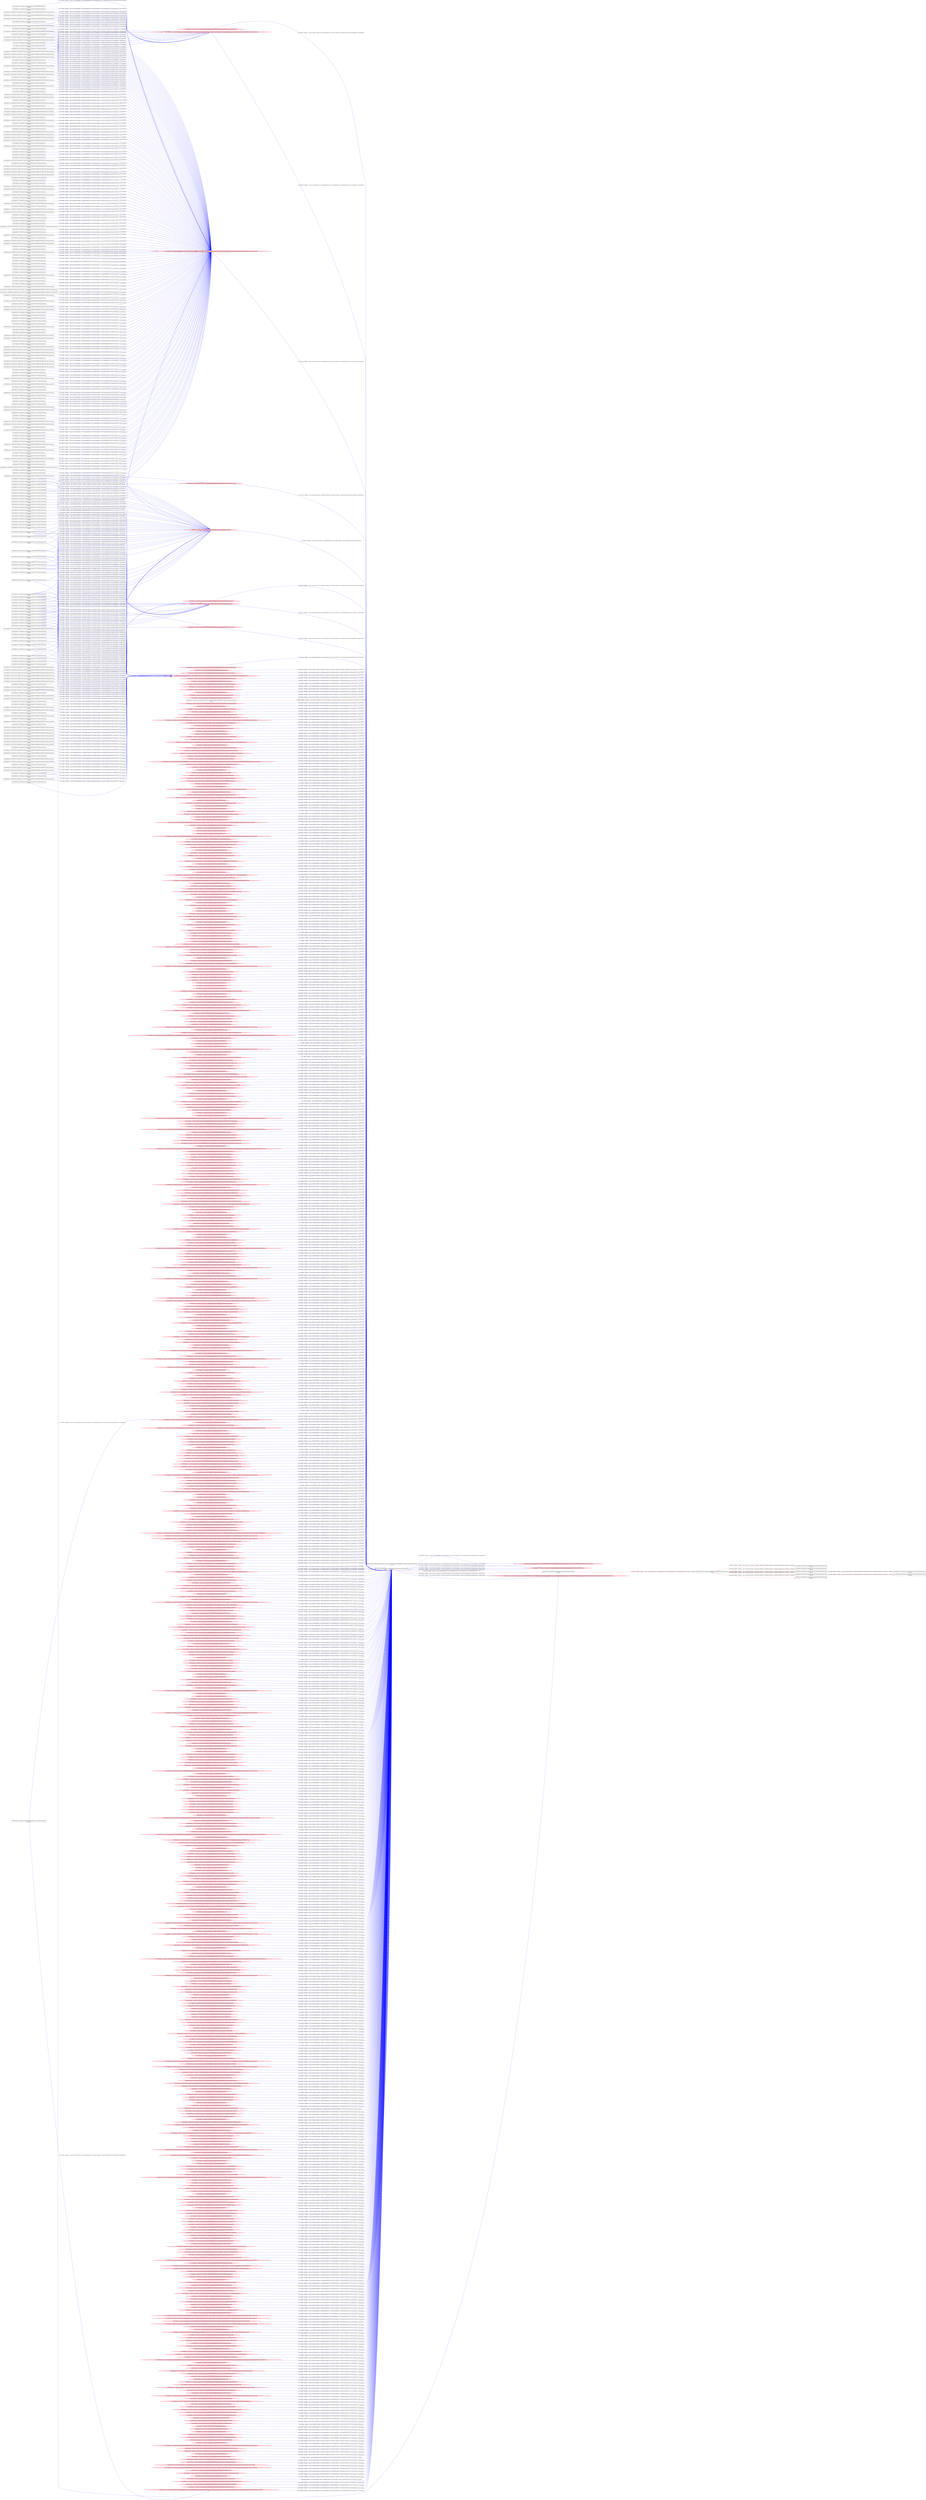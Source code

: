 digraph  {
rankdir=LR
"4"[color=black,label="id:4 HopCount: 2 pid:2728 proc_starttime:0 cmd: owner uid:null owner group id:null,\n null null", shape=box,style=solid];
"1"[color=black,label="id:1 HopCount: 3 pid:1656 proc_starttime:0 cmd: owner uid:null owner group id:null,\n null null", shape=box,style=solid];
"4" -> "1" [id=939,__obj="PROC_CREATE"color=red,label="id:939 PROC_CREATE **NORMAL**  seqs:[1558024861177000000, 1558024861177000000] T:[1558024861177000000, 1558024861177000000] relT:[-371000000, -371000000]",style=solid];
"0"[color=black,label="id:0 HopCount: 0 pid:7684 proc_starttime:0 cmd: owner uid:null owner group id:null,\n null null", shape=box,style=solid];
"2"[color=black,label="id:2 HopCount: 1 pid:5496 proc_starttime:0 cmd: owner uid:null owner group id:null,\n null null", shape=box,style=solid];
"0" -> "2" [id=940,__obj="PROC_CREATE"color=red,label="id:940 PROC_CREATE **NORMAL**  seqs:[1558024860806000000, 1558024860806000000] T:[1558024860806000000, 1558024860806000000] relT:[0, 0]",style=solid];
"3"[color=black,label="id:3 HopCount: 3 pid:3408 proc_starttime:0 cmd: owner uid:null owner group id:null,\n null null", shape=box,style=solid];
"4" -> "3" [id=941,__obj="PROC_CREATE"color=red,label="id:941 PROC_CREATE **NORMAL**  seqs:[1558024861063000000, 1558024861063000000] T:[1558024861063000000, 1558024861063000000] relT:[-257000000, -257000000]",style=solid];
"2" -> "4" [id=942,__obj="PROC_CREATE"color=red,label="id:942 PROC_CREATE **NORMAL**  seqs:[1558024860896000000, 1558024860896000000] T:[1558024860896000000, 1558024860896000000] relT:[-90000000, -90000000]",style=solid];
"6"[color=black,label="id:6 HopCount: 3 pid:6820 proc_starttime:0 cmd: owner uid:null owner group id:null,\n null null", shape=box,style=solid];
"5"[color=black,label="id:5 HopCount: 4 pid:2444 proc_starttime:0 cmd: owner uid:null owner group id:null,\n null null", shape=box,style=solid];
"6" -> "5" [id=943,__obj="PROC_CREATE"color=red,label="id:943 PROC_CREATE **NORMAL**  seqs:[1558024861203000000, 1558024861203000000] T:[1558024861203000000, 1558024861203000000] relT:[-397000000, -397000000]",style=solid];
"4" -> "6" [id=944,__obj="PROC_CREATE"color=red,label="id:944 PROC_CREATE **NORMAL**  seqs:[1558024861182000000, 1558024861182000000] T:[1558024861182000000, 1558024861182000000] relT:[-376000000, -376000000]",style=solid];
"9"[color=black,label="id:9 HopCount: 3 pid:4112 proc_starttime:0 cmd: owner uid:null owner group id:null,\n null null", shape=box,style=solid];
"7"[color=black,label="id:7 HopCount: 4 pid:1012 proc_starttime:0 cmd: owner uid:null owner group id:null,\n null null", shape=box,style=solid];
"9" -> "7" [id=945,__obj="PROC_CREATE"color=red,label="id:945 PROC_CREATE **NORMAL**  seqs:[1558024860932000000, 1558024860932000000] T:[1558024860932000000, 1558024860932000000] relT:[-126000000, -126000000]",style=solid];
"8"[color=black,label="id:8 HopCount: 3 pid:6264 proc_starttime:0 cmd: owner uid:null owner group id:null,\n null null", shape=box,style=solid];
"4" -> "8" [id=946,__obj="PROC_CREATE"color=red,label="id:946 PROC_CREATE **NORMAL**  seqs:[1558024861178000000, 1558024861178000000] T:[1558024861178000000, 1558024861178000000] relT:[-372000000, -372000000]",style=solid];
"4" -> "9" [id=947,__obj="PROC_CREATE"color=red,label="id:947 PROC_CREATE **NORMAL**  seqs:[1558024860918000000, 1558024860918000000] T:[1558024860918000000, 1558024860918000000] relT:[-112000000, -112000000]",style=solid];
"22"[color=pink,label="id:22 HopCount: -2 owner uid: owner group id: /Device/HarddiskVolume2/Program Files (x86)/Microsoft Office/Office15/Normal.dotm ", shape=oval,style=filled];
"22" -> "0" [id=948,__obj="READ"color=blue,label="id:948 READ **NORMAL**  seqs:[1557952853624000000, 1557952853624000000] T:[1557952853624000000, 1557952853624000000] relT:[72007182000000, 72007182000000]",style=solid];
"10"[color=black,label="id:10 HopCount: -3 pid:5720 proc_starttime:0 cmd: owner uid:null owner group id:null,\n null null", shape=box,style=solid];
"467"[color=pink,label="id:467 HopCount: -2 owner uid: owner group id: /Device/HarddiskVolume2/Users/admin/Documents/Pictures/The game is played by moving a crosshair across the sky background via a trackball and pressing one of three buttons to launch a counte6.docx ", shape=oval,style=filled];
"10" -> "467" [id=949,__obj="WRITE"color=blue,label="id:949 WRITE **NORMAL**  seqs:[1557506736705000000, 1557506736705000000] T:[1557506736705000000, 1557506736705000000] relT:[518124101000000, 518124101000000]",style=solid];
"12"[color=black,label="id:12 HopCount: -3 pid:4948 proc_starttime:0 cmd: owner uid:S-1-5-21-231540947-922634896-4161786520-1004 owner group id:null,\n null null", shape=box,style=solid];
"12" -> "467" [id=950,__obj="WRITE"color=blue,label="id:950 WRITE **NORMAL**  seqs:[1558001305193000000, 1558001305193000000] T:[1558001305193000000, 1558001305193000000] relT:[23555613000000, 23555613000000]",style=solid];
"13"[color=pink,label="id:13 HopCount: -2 owner uid: owner group id: /Device/HarddiskVolume2/Users/admin/Documents/Pictures/www.acura.com.docx ", shape=oval,style=filled];
"13" -> "0" [id=951,__obj="READ"color=blue,label="id:951 READ **NORMAL**  seqs:[1557960296075000000, 1557960402454000000] T:[1557960296745000000, 1557960402454000000] relT:[64564061000000, 64458352000000]",style=solid];
"14"[color=black,label="id:14 HopCount: -3 pid:11236 proc_starttime:0 cmd: owner uid:null owner group id:null,\n null null", shape=box,style=solid];
"14" -> "467" [id=952,__obj="WRITE"color=blue,label="id:952 WRITE **NORMAL**  seqs:[1557777926523000000, 1557777926523000000] T:[1557777926523000000, 1557777926523000000] relT:[246934283000000, 246934283000000]",style=solid];
"15"[color=black,label="id:15 HopCount: -3 pid:7268 proc_starttime:0 cmd: owner uid:S-1-5-18 owner group id:null,\n null null", shape=box,style=solid];
"31"[color=pink,label="id:31 HopCount: -2 owner uid: owner group id: /Device/HarddiskVolume2/Users/admin/AppData/Roaming/Microsoft/Windows/Recent/AutomaticDestinations/5f7b5f1e01b83767.automaticDestinations-ms ", shape=oval,style=filled];
"15" -> "31" [id=953,__obj="WRITE"color=blue,label="id:953 WRITE **NORMAL**  seqs:[1558015485139000000, 1558017601711000000] T:[1558015485139000000, 1558017601711000000] relT:[9375667000000, 7259095000000]",style=solid];
"16"[color=pink,label="id:16 HopCount: -2 owner uid: owner group id: /Device/HarddiskVolume2/WINDOWS/SysWOW64/uxtheme.dll ", shape=oval,style=filled];
"16" -> "0" [id=954,__obj="READ"color=blue,label="id:954 READ **NORMAL**  seqs:[1557952847809000000, 1557952892832000000] T:[1557952847809000000, 1557952892832000000] relT:[72012997000000, 71967974000000]",style=solid];
"17"[color=black,label="id:17 HopCount: -3 pid:9364 proc_starttime:0 cmd: owner uid:null owner group id:null,\n null null", shape=box,style=solid];
"17" -> "467" [id=955,__obj="WRITE"color=blue,label="id:955 WRITE **NORMAL**  seqs:[1557694646080000000, 1557694646080000000] T:[1557694646080000000, 1557694646080000000] relT:[330214726000000, 330214726000000]",style=solid];
"18"[color=black,label="id:18 HopCount: -3 pid:7972 proc_starttime:0 cmd: owner uid:S-1-5-18 owner group id:null,\n null null", shape=box,style=solid];
"18" -> "31" [id=956,__obj="WRITE"color=blue,label="id:956 WRITE **NORMAL**  seqs:[1557967548706000000, 1557968548095000000] T:[1557967548706000000, 1557968548095000000] relT:[57312100000000, 56312711000000]",style=solid];
"19"[color=pink,label="id:19 HopCount: -2 owner uid: owner group id: /Device/HarddiskVolume2/Program Files (x86)/Microsoft Office/Office15/imageres.dll ", shape=oval,style=filled];
"19" -> "0" [id=957,__obj="READ"color=blue,label="id:957 READ **NORMAL**  seqs:[1557952893060000000, 1558024839525000000] T:[1557952893060000000, 1558024839525000000] relT:[71967746000000, 21281000000]",style=solid];
"20"[color=black,label="id:20 HopCount: -3 pid:7436 proc_starttime:0 cmd: owner uid:null owner group id:null,\n null null", shape=box,style=solid];
"20" -> "467" [id=958,__obj="WRITE"color=blue,label="id:958 WRITE **NORMAL**  seqs:[1557658719457000000, 1557658719457000000] T:[1557658719457000000, 1557658719457000000] relT:[366141349000000, 366141349000000]",style=solid];
"21"[color=black,label="id:21 HopCount: -3 pid:7648 proc_starttime:0 cmd: owner uid:S-1-5-18 owner group id:null,\n null null", shape=box,style=solid];
"21" -> "31" [id=959,__obj="WRITE"color=blue,label="id:959 WRITE **NORMAL**  seqs:[1558012975417000000, 1558016899376000000] T:[1558012975417000000, 1558016899376000000] relT:[11885389000000, 7961430000000]",style=solid];
"936"[color=pink,label="id:936 HopCount: -2 owner uid: owner group id: /Program Files (x86)/Common Files/microsoft shared/OFFICE15/MSO.DLL ", shape=oval,style=filled];
"936" -> "0" [id=960,__obj="READ"color=blue,label="id:960 READ **NORMAL**  seqs:[1557952847801000000, 1557952847801000000] T:[1557952847801000000, 1557952847801000000] relT:[72013005000000, 72013005000000]",style=solid];
"923"[color=black,label="id:923 HopCount: -3 pid:1108 proc_starttime:0 cmd: owner uid:null owner group id:null,\n null null", shape=box,style=solid];
"923" -> "467" [id=961,__obj="WRITE"color=blue,label="id:961 WRITE **NORMAL**  seqs:[1557763124306000000, 1557763124306000000] T:[1557763124306000000, 1557763124306000000] relT:[261736500000000, 261736500000000]",style=solid];
"11"[color=pink,label="id:11 HopCount: -2 owner uid: owner group id: /Device/HarddiskVolume2/Program Files (x86)/Microsoft Office/Office15/msgr2??.dll ", shape=oval,style=filled];
"11" -> "0" [id=962,__obj="READ"color=blue,label="id:962 READ **NORMAL**  seqs:[1557952856107000000, 1557952856109000000] T:[1557952856107000000, 1557952856109000000] relT:[72004699000000, 72004697000000]",style=solid];
"41"[color=pink,label="id:41 HopCount: -2 owner uid: owner group id: /Windows/SysWOW64/globinputhost.dll ", shape=oval,style=filled];
"41" -> "0" [id=963,__obj="READ"color=blue,label="id:963 READ **NORMAL**  seqs:[1557952853918000000, 1557952853918000000] T:[1557952853918000000, 1557952853918000000] relT:[72006888000000, 72006888000000]",style=solid];
"25"[color=black,label="id:25 HopCount: -3 pid:4704 proc_starttime:0 cmd: owner uid:S-1-5-21-231540947-922634896-4161786520-1004 owner group id:null,\n null null", shape=box,style=solid];
"25" -> "467" [id=964,__obj="WRITE"color=blue,label="id:964 WRITE **NORMAL**  seqs:[1557406378819000000, 1557406378819000000] T:[1557406378819000000, 1557406378819000000] relT:[618481987000000, 618481987000000]",style=solid];
"27"[color=black,label="id:27 HopCount: -3 pid:5724 proc_starttime:0 cmd: owner uid:null owner group id:null,\n null null", shape=box,style=solid];
"27" -> "467" [id=965,__obj="WRITE"color=blue,label="id:965 WRITE **NORMAL**  seqs:[1557539941181000000, 1557539941181000000] T:[1557539941181000000, 1557539941181000000] relT:[484919625000000, 484919625000000]",style=solid];
"26"[color=pink,label="id:26 HopCount: -2 owner uid: owner group id: /Device/HarddiskVolume2/Users/admin/Documents/Pictures/Document5 ", shape=oval,style=filled];
"26" -> "0" [id=966,__obj="READ"color=blue,label="id:966 READ **NORMAL**  seqs:[1557957515969000000, 1557957515969000000] T:[1557957515969000000, 1557957515969000000] relT:[67344837000000, 67344837000000]",style=solid];
"29"[color=pink,label="id:29 HopCount: -2 owner uid: owner group id: /Device/HarddiskVolume2/Windows/SysWOW64/msvcr100.dll ", shape=oval,style=filled];
"29" -> "0" [id=967,__obj="READ"color=blue,label="id:967 READ **NORMAL**  seqs:[1557952847768000000, 1557952847768000000] T:[1557952847768000000, 1557952847768000000] relT:[72013038000000, 72013038000000]",style=solid];
"30"[color=black,label="id:30 HopCount: -3 pid:8176 proc_starttime:0 cmd: owner uid:S-1-5-21-231540947-922634896-4161786520-1004 owner group id:null,\n null null", shape=box,style=solid];
"30" -> "467" [id=968,__obj="WRITE"color=blue,label="id:968 WRITE **NORMAL**  seqs:[1557527136903000000, 1557527136903000000] T:[1557527136903000000, 1557527136903000000] relT:[497723903000000, 497723903000000]",style=solid];
"28"[color=black,label="id:28 HopCount: -2 pid:2072 proc_starttime:0 cmd: owner uid:S-1-5-21-231540947-922634896-4161786520-1004 owner group id:null,\n null null", shape=box,style=solid];
"28" -> "0" [id=969,__obj="PROC_CREATE"color=red,label="id:969 PROC_CREATE **NORMAL**  seqs:[1557952847671000000, 1557952847671000000] T:[1557952847671000000, 1557952847671000000] relT:[72013135000000, 72013135000000]",style=solid];
"32"[color=pink,label="id:32 HopCount: -2 owner uid: owner group id: /Device/HarddiskVolume2/Program Files (x86)/Common Files/Microsoft Shared/hyph32.dll ", shape=oval,style=filled];
"32" -> "0" [id=970,__obj="READ"color=blue,label="id:970 READ **NORMAL**  seqs:[1557952856132000000, 1557952856132000000] T:[1557952856132000000, 1557952856132000000] relT:[72004674000000, 72004674000000]",style=solid];
"33"[color=black,label="id:33 HopCount: -3 pid:7452 proc_starttime:0 cmd: owner uid:null owner group id:null,\n null null", shape=box,style=solid];
"33" -> "467" [id=971,__obj="WRITE"color=blue,label="id:971 WRITE **NORMAL**  seqs:[1557526312558000000, 1557526312558000000] T:[1557526312558000000, 1557526312558000000] relT:[498548248000000, 498548248000000]",style=solid];
"31" -> "0" [id=972,__obj="READ"color=blue,label="id:972 READ **NORMAL**  seqs:[1557954010753000000, 1558018277711000000] T:[1557954010753000000, 1558018277709000000] relT:[70850053000000, 6583097000000]",style=solid];
"35"[color=pink,label="id:35 HopCount: -2 owner uid: owner group id: /Windows/SysWOW64/cldapi.dll ", shape=oval,style=filled];
"35" -> "0" [id=973,__obj="READ"color=blue,label="id:973 READ **NORMAL**  seqs:[1557952853630000000, 1557952853630000000] T:[1557952853630000000, 1557952853630000000] relT:[72007176000000, 72007176000000]",style=solid];
"36"[color=black,label="id:36 HopCount: -3 pid:304 proc_starttime:0 cmd: owner uid:S-1-5-18 owner group id:null,\n null null", shape=box,style=solid];
"36" -> "467" [id=974,__obj="WRITE"color=blue,label="id:974 WRITE **NORMAL**  seqs:[1557876804748000000, 1557876804748000000] T:[1557876804748000000, 1557876804748000000] relT:[148056058000000, 148056058000000]",style=solid];
"34"[color=pink,label="id:34 HopCount: -2 owner uid: owner group id: /Device/HarddiskVolume2/Program Files (x86)/Microsoft Office/Office15/EXCEL.EXE ", shape=oval,style=filled];
"34" -> "0" [id=975,__obj="READ"color=blue,label="id:975 READ **NORMAL**  seqs:[1557953174876000000, 1557953174876000000] T:[1557953174876000000, 1557953174876000000] relT:[71685930000000, 71685930000000]",style=solid];
"676"[color=pink,label="id:676 HopCount: -2 owner uid: owner group id: /Device/HarddiskVolume2/Windows/SysWOW64/srpapi.dll ", shape=oval,style=filled];
"676" -> "0" [id=976,__obj="READ"color=blue,label="id:976 READ **NORMAL**  seqs:[1557952847855000000, 1557952847855000000] T:[1557952847855000000, 1557952847855000000] relT:[72012951000000, 72012951000000]",style=solid];
"38"[color=pink,label="id:38 HopCount: -2 owner uid: owner group id: /Device/HarddiskVolume2/Program Files (x86)/Common Files/Microsoft Shared/msth??32.dll ", shape=oval,style=filled];
"38" -> "0" [id=977,__obj="READ"color=blue,label="id:977 READ **NORMAL**  seqs:[1557952856122000000, 1557952856122000000] T:[1557952856122000000, 1557952856122000000] relT:[72004684000000, 72004684000000]",style=solid];
"39"[color=pink,label="id:39 HopCount: -2 owner uid: owner group id: /Device/HarddiskVolume2/Users/admin/AppData/Roaming/Microsoft/Word/obsequies307394512261814521 ", shape=oval,style=filled];
"39" -> "0" [id=978,__obj="READ"color=blue,label="id:978 READ **NORMAL**  seqs:[1558020300476000000, 1558020300476000000] T:[1558020300476000000, 1558020300476000000] relT:[4560330000000, 4560330000000]",style=solid];
"40"[color=pink,label="id:40 HopCount: -2 owner uid: owner group id: /Device/HarddiskVolume2/Users/admin/Documents/Pictures/The game is played by moving a crosshair across the sky background via a trackball and pressing one of three buttons to launch a count27.docx ", shape=oval,style=filled];
"40" -> "0" [id=979,__obj="READ"color=blue,label="id:979 READ **NORMAL**  seqs:[1558016869650000000, 1558016873718000000] T:[1558016873232000000, 1558016873718000000] relT:[7987574000000, 7987088000000]",style=solid];
"42"[color=pink,label="id:42 HopCount: -2 owner uid: owner group id: /Device/HarddiskVolume2/Users/admin/AppData/Roaming/Microsoft/Proof/hyph??32.dll ", shape=oval,style=filled];
"42" -> "0" [id=980,__obj="READ"color=blue,label="id:980 READ **NORMAL**  seqs:[1557952856127000000, 1557952856128000000] T:[1557952856127000000, 1557952856128000000] relT:[72004679000000, 72004678000000]",style=solid];
"620"[color=pink,label="id:620 HopCount: -2 owner uid: owner group id: /Device/HarddiskVolume2/Users/admin/AppData/Roaming/Microsoft ", shape=oval,style=filled];
"620" -> "0" [id=981,__obj="READ"color=blue,label="id:981 READ **NORMAL**  seqs:[1557952853673000000, 1558017593503000000] T:[1557952853673000000, 1558017593503000000] relT:[72007133000000, 7267303000000]",style=solid];
"44"[color=pink,label="id:44 HopCount: -2 owner uid: owner group id: /Windows/SysWOW64/twinapi.appcore.dll ", shape=oval,style=filled];
"44" -> "0" [id=982,__obj="READ"color=blue,label="id:982 READ **NORMAL**  seqs:[1557952855609000000, 1557952855609000000] T:[1557952855609000000, 1557952855609000000] relT:[72005197000000, 72005197000000]",style=solid];
"45"[color=black,label="id:45 HopCount: -3 pid:6624 proc_starttime:0 cmd: owner uid:S-1-5-21-231540947-922634896-4161786520-1004 owner group id:null,\n null null", shape=box,style=solid];
"45" -> "467" [id=983,__obj="WRITE"color=blue,label="id:983 WRITE **NORMAL**  seqs:[1557516273789000000, 1557516273789000000] T:[1557516273789000000, 1557516273789000000] relT:[508587017000000, 508587017000000]",style=solid];
"47"[color=pink,label="id:47 HopCount: -2 owner uid: owner group id: /Device/HarddiskVolume2/Users/admin/Documents/Pictures/Document10 ", shape=oval,style=filled];
"47" -> "0" [id=984,__obj="READ"color=blue,label="id:984 READ **NORMAL**  seqs:[1557960212936000000, 1557960212936000000] T:[1557960212936000000, 1557960212936000000] relT:[64647870000000, 64647870000000]",style=solid];
"46"[color=black,label="id:46 HopCount: -3 pid:6112 proc_starttime:0 cmd: owner uid:null owner group id:null,\n null null", shape=box,style=solid];
"46" -> "467" [id=985,__obj="WRITE"color=blue,label="id:985 WRITE **NORMAL**  seqs:[1557607204083000000, 1557607204083000000] T:[1557607204083000000, 1557607204083000000] relT:[417656723000000, 417656723000000]",style=solid];
"49"[color=black,label="id:49 HopCount: -3 pid:7280 proc_starttime:0 cmd: owner uid:null owner group id:null,\n null null", shape=box,style=solid];
"49" -> "467" [id=986,__obj="WRITE"color=blue,label="id:986 WRITE **NORMAL**  seqs:[1557734219894000000, 1557734219894000000] T:[1557734219894000000, 1557734219894000000] relT:[290640912000000, 290640912000000]",style=solid];
"48"[color=pink,label="id:48 HopCount: -2 owner uid: owner group id: /Windows/SysWOW64/msftedit.dll ", shape=oval,style=filled];
"48" -> "0" [id=987,__obj="READ"color=blue,label="id:987 READ **NORMAL**  seqs:[1557952892924000000, 1558024839429000000] T:[1557952892924000000, 1558024839429000000] relT:[71967882000000, 21377000000]",style=solid];
"50"[color=pink,label="id:50 HopCount: -2 owner uid: owner group id: /Windows/SysWOW64/networkexplorer.dll ", shape=oval,style=filled];
"50" -> "0" [id=988,__obj="READ"color=blue,label="id:988 READ **NORMAL**  seqs:[1557952893426000000, 1557952893426000000] T:[1557952893426000000, 1557952893426000000] relT:[71967380000000, 71967380000000]",style=solid];
"51"[color=black,label="id:51 HopCount: -3 pid:1684 proc_starttime:0 cmd: owner uid:null owner group id:null,\n null null", shape=box,style=solid];
"51" -> "467" [id=989,__obj="WRITE"color=blue,label="id:989 WRITE **NORMAL**  seqs:[1557475349614000000, 1557475349614000000] T:[1557475349614000000, 1557475349614000000] relT:[549511192000000, 549511192000000]",style=solid];
"52"[color=pink,label="id:52 HopCount: -2 owner uid: owner group id: /ProgramData/Microsoft/Windows Defender/Platform/4.18.1807.18075-0/X86/MpOAV.dll ", shape=oval,style=filled];
"52" -> "0" [id=990,__obj="READ"color=blue,label="id:990 READ **NORMAL**  seqs:[1557952848838000000, 1557952848838000000] T:[1557952848838000000, 1557952848838000000] relT:[72011968000000, 72011968000000]",style=solid];
"53"[color=black,label="id:53 HopCount: -3 pid:1980 proc_starttime:0 cmd: owner uid:null owner group id:null,\n null null", shape=box,style=solid];
"53" -> "467" [id=991,__obj="WRITE"color=blue,label="id:991 WRITE **NORMAL**  seqs:[1557240568662000000, 1557240568662000000] T:[1557240568662000000, 1557240568662000000] relT:[784292144000000, 784292144000000]",style=solid];
"43"[color=pink,label="id:43 HopCount: -2 owner uid: owner group id: /Device/HarddiskVolume2/WINDOWS/SysWOW64/oleaut32.dll ", shape=oval,style=filled];
"43" -> "0" [id=992,__obj="READ"color=blue,label="id:992 READ **NORMAL**  seqs:[1557952847796000000, 1557952847796000000] T:[1557952847796000000, 1557952847796000000] relT:[72013010000000, 72013010000000]",style=solid];
"23"[color=pink,label="id:23 HopCount: -2 owner uid: owner group id: /Device/HarddiskVolume2/ProgramData/Microsoft/Windows/Caches/{2BE23386-705A-41D8-AECC-797EA5954C42}.2.ver0x0000000000000002.db ", shape=oval,style=filled];
"23" -> "0" [id=993,__obj="READ"color=blue,label="id:993 READ **NORMAL**  seqs:[1557952893599000000, 1557952893599000000] T:[1557952893599000000, 1557952893599000000] relT:[71967207000000, 71967207000000]",style=solid];
"24"[color=black,label="id:24 HopCount: -3 pid:2008 proc_starttime:0 cmd: owner uid:S-1-5-21-231540947-922634896-4161786520-1004 owner group id:null,\n null null", shape=box,style=solid];
"24" -> "467" [id=994,__obj="WRITE"color=blue,label="id:994 WRITE **NORMAL**  seqs:[1557475336884000000, 1557475336884000000] T:[1557475336884000000, 1557475336884000000] relT:[549523922000000, 549523922000000]",style=solid];
"54"[color=pink,label="id:54 HopCount: -2 owner uid: owner group id: /Windows/System32/wow64cpu.dll ", shape=oval,style=filled];
"54" -> "0" [id=995,__obj="READ"color=blue,label="id:995 READ **NORMAL**  seqs:[1557952847760000000, 1557952847760000000] T:[1557952847760000000, 1557952847760000000] relT:[72013046000000, 72013046000000]",style=solid];
"55"[color=pink,label="id:55 HopCount: -2 owner uid: owner group id: /Device/HarddiskVolume2/Program Files (x86)/Microsoft Office/Office15/ONWordAddin.dll ", shape=oval,style=filled];
"55" -> "0" [id=996,__obj="READ"color=blue,label="id:996 READ **NORMAL**  seqs:[1557952853777000000, 1557952853778000000] T:[1557952853777000000, 1557952853778000000] relT:[72007029000000, 72007028000000]",style=solid];
"56"[color=pink,label="id:56 HopCount: -2 owner uid: owner group id: /Device/HarddiskVolume2/Users/admin/AppData/Roaming/Microsoft/Word/www.navyfcu.org307393042545182389/www.navyfcu.org.docx.lnk ", shape=oval,style=filled];
"56" -> "0" [id=997,__obj="READ"color=blue,label="id:997 READ **NORMAL**  seqs:[1557957192797000000, 1557957192803000000] T:[1557957192802000000, 1557957192803000000] relT:[67668004000000, 67668003000000]",style=solid];
"57"[color=pink,label="id:57 HopCount: -2 owner uid: owner group id: /Device/HarddiskVolume2/Users/admin/Documents/Pictures/www.navyfcu.org.docx:Zone.Identifier ", shape=oval,style=filled];
"57" -> "0" [id=998,__obj="READ"color=blue,label="id:998 READ **NORMAL**  seqs:[1557955669795000000, 1557955669795000000] T:[1557955669795000000, 1557955669795000000] relT:[69191011000000, 69191011000000]",style=solid];
"80"[color=pink,label="id:80 HopCount: -2 owner uid: owner group id: /Windows/WinSxS/x86_microsoft.windows.gdiplus_6595b64144ccf1df_1.1.16299.125_none_8e63f9450270aedd/GdiPlus.dll ", shape=oval,style=filled];
"80" -> "0" [id=999,__obj="READ"color=blue,label="id:999 READ **NORMAL**  seqs:[1557952847774000000, 1557952847774000000] T:[1557952847774000000, 1557952847774000000] relT:[72013032000000, 72013032000000]",style=solid];
"62"[color=pink,label="id:62 HopCount: -2 owner uid: owner group id: /Device/HarddiskVolume2/Users/admin/AppData/Roaming/Microsoft/Word/~WRD2876.tmp ", shape=oval,style=filled];
"62" -> "0" [id=1000,__obj="READ"color=blue,label="id:1000 READ **NORMAL**  seqs:[1557957192519000000, 1557957192774000000] T:[1557957192519000000, 1557957192774000000] relT:[67668287000000, 67668032000000]",style=solid];
"63"[color=black,label="id:63 HopCount: -3 pid:9792 proc_starttime:0 cmd: owner uid:S-1-5-21-231540947-922634896-4161786520-1004 owner group id:null,\n null null", shape=box,style=solid];
"63" -> "467" [id=1001,__obj="WRITE"color=blue,label="id:1001 WRITE **NORMAL**  seqs:[1557636697501000000, 1557636697501000000] T:[1557636697501000000, 1557636697501000000] relT:[388163305000000, 388163305000000]",style=solid];
"66"[color=pink,label="id:66 HopCount: -2 owner uid: owner group id: /Device/HarddiskVolume2/Program Files (x86)/Microsoft Office/Office15/MSIMG32.dll ", shape=oval,style=filled];
"66" -> "0" [id=1002,__obj="READ"color=blue,label="id:1002 READ **NORMAL**  seqs:[1557952847802000000, 1557952847802000000] T:[1557952847802000000, 1557952847802000000] relT:[72013004000000, 72013004000000]",style=solid];
"64"[color=black,label="id:64 HopCount: -3 pid:3920 proc_starttime:0 cmd: owner uid:null owner group id:null,\n null null", shape=box,style=solid];
"64" -> "467" [id=1003,__obj="WRITE"color=blue,label="id:1003 WRITE **NORMAL**  seqs:[1557616038387000000, 1557616038387000000] T:[1557616038387000000, 1557616038387000000] relT:[408822419000000, 408822419000000]",style=solid];
"69"[color=black,label="id:69 HopCount: -3 pid:6976 proc_starttime:0 cmd: owner uid:S-1-5-21-231540947-922634896-4161786520-1004 owner group id:null,\n null null", shape=box,style=solid];
"69" -> "467" [id=1004,__obj="WRITE"color=blue,label="id:1004 WRITE **NORMAL**  seqs:[1557589161205000000, 1557589161205000000] T:[1557589161205000000, 1557589161205000000] relT:[435699601000000, 435699601000000]",style=solid];
"65"[color=pink,label="id:65 HopCount: -2 owner uid: owner group id: /Program Files (x86)/Common Files/microsoft shared/OFFICE15/WXPNSE.DLL ", shape=oval,style=filled];
"65" -> "0" [id=1005,__obj="READ"color=blue,label="id:1005 READ **NORMAL**  seqs:[1557952892767000000, 1557952892767000000] T:[1557952892767000000, 1557952892767000000] relT:[71968039000000, 71968039000000]",style=solid];
"67"[color=pink,label="id:67 HopCount: -2 owner uid: owner group id: /Device/HarddiskVolume2/Users/admin/AppData/Roaming/Microsoft/Word/Backup of AutoRecovery save of Albigensianismscrog gesticulator herpesvirus Tennessee predefault breakwater aethalia anisotropous traship.wbk ", shape=oval,style=filled];
"67" -> "0" [id=1006,__obj="READ"color=blue,label="id:1006 READ **NORMAL**  seqs:[1557958661810000000, 1557958661810000000] T:[1557958661810000000, 1557958661810000000] relT:[66198996000000, 66198996000000]",style=solid];
"68"[color=pink,label="id:68 HopCount: -2 owner uid: owner group id: /Device/HarddiskVolume2/Users/admin/AppData/Local/Temp/~DFBD92982C69C14340.TMP ", shape=oval,style=filled];
"68" -> "0" [id=1007,__obj="READ"color=blue,label="id:1007 READ **NORMAL**  seqs:[1557957315016000000, 1557957402196000000] T:[1557957315016000000, 1557957402196000000] relT:[67545790000000, 67458610000000]",style=solid];
"70"[color=pink,label="id:70 HopCount: -2 owner uid: owner group id: /Device/HarddiskVolume2/WINDOWS/system32/c_932.nls ", shape=oval,style=filled];
"70" -> "0" [id=1008,__obj="READ"color=blue,label="id:1008 READ **NORMAL**  seqs:[1557953238602000000, 1557953238616000000] T:[1557953238602000000, 1557953238616000000] relT:[71622204000000, 71622190000000]",style=solid];
"71"[color=pink,label="id:71 HopCount: -2 owner uid: owner group id: /Windows/SysWOW64/dui70.dll ", shape=oval,style=filled];
"71" -> "0" [id=1009,__obj="READ"color=blue,label="id:1009 READ **NORMAL**  seqs:[1557952892866000000, 1557952892866000000] T:[1557952892866000000, 1557952892866000000] relT:[71967940000000, 71967940000000]",style=solid];
"72"[color=black,label="id:72 HopCount: -3 pid:6876 proc_starttime:0 cmd: owner uid:null owner group id:null,\n null null", shape=box,style=solid];
"72" -> "467" [id=1010,__obj="WRITE"color=blue,label="id:1010 WRITE **NORMAL**  seqs:[1557590425242000000, 1557590425242000000] T:[1557590425242000000, 1557590425242000000] relT:[434435564000000, 434435564000000]",style=solid];
"58"[color=pink,label="id:58 HopCount: -2 owner uid: owner group id: /Device/HarddiskVolume2/Windows/SysWOW64/msxml6r.dll ", shape=oval,style=filled];
"58" -> "0" [id=1011,__obj="READ"color=blue,label="id:1011 READ **NORMAL**  seqs:[1557952853698000000, 1557952853699000000] T:[1557952853698000000, 1557952853699000000] relT:[72007108000000, 72007107000000]",style=solid];
"73"[color=pink,label="id:73 HopCount: -2 owner uid: owner group id: /Device/HarddiskVolume2/Users/admin/AppData/Local/Temp/CVRE14C.tmp ", shape=oval,style=filled];
"73" -> "0" [id=1012,__obj="READ"color=blue,label="id:1012 READ **NORMAL**  seqs:[1557952847805000000, 1557952847806000000] T:[1557952847805000000, 1557952847806000000] relT:[72013001000000, 72013000000000]",style=solid];
"74"[color=pink,label="id:74 HopCount: -2 owner uid: owner group id: /Device/HarddiskVolume2/Program Files (x86)/Microsoft Office/Office15/NETAPI32.dll ", shape=oval,style=filled];
"74" -> "0" [id=1013,__obj="READ"color=blue,label="id:1013 READ **NORMAL**  seqs:[1557952892751000000, 1557952892751000000] T:[1557952892751000000, 1557952892751000000] relT:[71968055000000, 71968055000000]",style=solid];
"75"[color=black,label="id:75 HopCount: -3 pid:32 proc_starttime:0 cmd: owner uid:null owner group id:null,\n null null", shape=box,style=solid];
"75" -> "467" [id=1014,__obj="WRITE"color=blue,label="id:1014 WRITE **NORMAL**  seqs:[1557949575717000000, 1557949575717000000] T:[1557949575717000000, 1557949575717000000] relT:[75285089000000, 75285089000000]",style=solid];
"76"[color=pink,label="id:76 HopCount: -2 owner uid: owner group id: /Device/HarddiskVolume2/Program Files (x86)/Microsoft Office/Office15/mssp3??.dll ", shape=oval,style=filled];
"76" -> "0" [id=1015,__obj="READ"color=blue,label="id:1015 READ **NORMAL**  seqs:[1557952856102000000, 1557952856103000000] T:[1557952856102000000, 1557952856103000000] relT:[72004704000000, 72004703000000]",style=solid];
"77"[color=pink,label="id:77 HopCount: -2 owner uid: owner group id: /Device/HarddiskVolume2/Users/desktop.ini ", shape=oval,style=filled];
"77" -> "0" [id=1016,__obj="READ"color=blue,label="id:1016 READ **NORMAL**  seqs:[1557952853637000000, 1558024839348000000] T:[1557952853637000000, 1558024839348000000] relT:[72007169000000, 21458000000]",style=solid];
"78"[color=pink,label="id:78 HopCount: -2 owner uid: owner group id: /Windows/SysWOW64/mscoree.dll ", shape=oval,style=filled];
"78" -> "0" [id=1017,__obj="READ"color=blue,label="id:1017 READ **NORMAL**  seqs:[1557952848025000000, 1557952848025000000] T:[1557952848025000000, 1557952848025000000] relT:[72012781000000, 72012781000000]",style=solid];
"79"[color=pink,label="id:79 HopCount: -2 owner uid: owner group id: /Device/HarddiskVolume2/Windows/WinSxS/x86_microsoft.vc90.crt_1fc8b3b9a1e18e3b_9.0.30729.9317_none_508dca76bcbcfe81/msvcr90.dll ", shape=oval,style=filled];
"79" -> "0" [id=1018,__obj="READ"color=blue,label="id:1018 READ **NORMAL**  seqs:[1557955672076000000, 1557955672076000000] T:[1557955672076000000, 1557955672076000000] relT:[69188730000000, 69188730000000]",style=solid];
"82"[color=pink,label="id:82 HopCount: -2 owner uid: owner group id: /Program Files (x86)/Microsoft Office/Office15/OART.DLL ", shape=oval,style=filled];
"82" -> "0" [id=1019,__obj="READ"color=blue,label="id:1019 READ **NORMAL**  seqs:[1557952847776000000, 1557952847776000000] T:[1557952847776000000, 1557952847776000000] relT:[72013030000000, 72013030000000]",style=solid];
"83"[color=pink,label="id:83 HopCount: -2 owner uid: owner group id: /Device/HarddiskVolume2/Users/admin/AppData/Roaming/Microsoft/Proof/msth3??.dll ", shape=oval,style=filled];
"83" -> "0" [id=1020,__obj="READ"color=blue,label="id:1020 READ **NORMAL**  seqs:[1557952856119000000, 1557952856119000000] T:[1557952856119000000, 1557952856119000000] relT:[72004687000000, 72004687000000]",style=solid];
"85"[color=pink,label="id:85 HopCount: -2 owner uid: owner group id: /Device/HarddiskVolume2/ProgramData/Microsoft/Windows/Caches/{64066B02-C00C-407B-83C2-C6570457167B}.2.ver0x0000000000000001.db ", shape=oval,style=filled];
"85" -> "0" [id=1021,__obj="READ"color=blue,label="id:1021 READ **NORMAL**  seqs:[1557952893602000000, 1557952893602000000] T:[1557952893602000000, 1557952893602000000] relT:[71967204000000, 71967204000000]",style=solid];
"84"[color=pink,label="id:84 HopCount: -2 owner uid: owner group id: /Windows/SysWOW64/idndl.dll ", shape=oval,style=filled];
"84" -> "0" [id=1022,__obj="READ"color=blue,label="id:1022 READ **NORMAL**  seqs:[1557955672077000000, 1557955672077000000] T:[1557955672077000000, 1557955672077000000] relT:[69188729000000, 69188729000000]",style=solid];
"87"[color=pink,label="id:87 HopCount: -2 owner uid: owner group id: /Device/HarddiskVolume2/Program Files (x86)/Microsoft Office/Office15/MSACCESS.EXE ", shape=oval,style=filled];
"87" -> "0" [id=1023,__obj="READ"color=blue,label="id:1023 READ **NORMAL**  seqs:[1557953174876000000, 1557953174876000000] T:[1557953174876000000, 1557953174876000000] relT:[71685930000000, 71685930000000]",style=solid];
"86"[color=pink,label="id:86 HopCount: -2 owner uid: owner group id: /Windows/SysWOW64/DataExchange.dll ", shape=oval,style=filled];
"86" -> "0" [id=1024,__obj="READ"color=blue,label="id:1024 READ **NORMAL**  seqs:[1557952855609000000, 1557952855609000000] T:[1557952855609000000, 1557952855609000000] relT:[72005197000000, 72005197000000]",style=solid];
"88"[color=pink,label="id:88 HopCount: -2 owner uid: owner group id: /Windows/SysWOW64/msimg32.dll ", shape=oval,style=filled];
"88" -> "0" [id=1025,__obj="READ"color=blue,label="id:1025 READ **NORMAL**  seqs:[1557952847802000000, 1557952847802000000] T:[1557952847802000000, 1557952847802000000] relT:[72013004000000, 72013004000000]",style=solid];
"89"[color=pink,label="id:89 HopCount: -2 owner uid: owner group id: /Device/HarddiskVolume2/Program Files (x86)/Microsoft Office/Office15/MsftEdit.dll ", shape=oval,style=filled];
"89" -> "0" [id=1026,__obj="READ"color=blue,label="id:1026 READ **NORMAL**  seqs:[1557952892923000000, 1558024839428000000] T:[1557952892923000000, 1558024839428000000] relT:[71967883000000, 21378000000]",style=solid];
"81"[color=pink,label="id:81 HopCount: -2 owner uid: owner group id: /Device/HarddiskVolume2/Program Files (x86)/Microsoft Office/Templates/1033/AdjacencyLetter.dotx ", shape=oval,style=filled];
"81" -> "0" [id=1027,__obj="READ"color=blue,label="id:1027 READ **NORMAL**  seqs:[1557955596295000000, 1558024765965000000] T:[1557955596295000000, 1558024765965000000] relT:[69264511000000, 94841000000]",style=solid];
"91"[color=pink,label="id:91 HopCount: -2 owner uid: owner group id: /Windows/SysWOW64/windows.storage.dll ", shape=oval,style=filled];
"91" -> "0" [id=1028,__obj="READ"color=blue,label="id:1028 READ **NORMAL**  seqs:[1557952847847000000, 1557952847847000000] T:[1557952847847000000, 1557952847847000000] relT:[72012959000000, 72012959000000]",style=solid];
"92"[color=pink,label="id:92 HopCount: -2 owner uid: owner group id: /Windows/SysWOW64/policymanager.dll ", shape=oval,style=filled];
"92" -> "0" [id=1029,__obj="READ"color=blue,label="id:1029 READ **NORMAL**  seqs:[1557952892897000000, 1557952892897000000] T:[1557952892897000000, 1557952892897000000] relT:[71967909000000, 71967909000000]",style=solid];
"93"[color=black,label="id:93 HopCount: -3 pid:7364 proc_starttime:0 cmd: owner uid:S-1-5-21-231540947-922634896-4161786520-1004 owner group id:null,\n null null", shape=box,style=solid];
"93" -> "467" [id=1030,__obj="WRITE"color=blue,label="id:1030 WRITE **NORMAL**  seqs:[1557694630110000000, 1557694630110000000] T:[1557694630110000000, 1557694630110000000] relT:[330230696000000, 330230696000000]",style=solid];
"94"[color=pink,label="id:94 HopCount: -2 owner uid: owner group id: /Device/HarddiskVolume2/Users/admin/Documents/Game is played by moving a crosshair across the sky background via a trackball and pressing one of three buttons to launch a counte3.docx ", shape=oval,style=filled];
"94" -> "0" [id=1031,__obj="READ"color=blue,label="id:1031 READ **NORMAL**  seqs:[1557952892703000000, 1557952892747000000] T:[1557952892703000000, 1557952892747000000] relT:[71968103000000, 71968059000000]",style=solid];
"59"[color=pink,label="id:59 HopCount: -2 owner uid: owner group id: /Device/HarddiskVolume2/Windows/SysWOW64/en-US/tzres.dll.mui ", shape=oval,style=filled];
"59" -> "0" [id=1032,__obj="READ"color=blue,label="id:1032 READ **NORMAL**  seqs:[1557952893537000000, 1558024839889000000] T:[1557952893537000000, 1558024839889000000] relT:[71967269000000, 20917000000]",style=solid];
"60"[color=pink,label="id:60 HopCount: -2 owner uid: owner group id: /Windows/System32/wow64.dll ", shape=oval,style=filled];
"60" -> "0" [id=1033,__obj="READ"color=blue,label="id:1033 READ **NORMAL**  seqs:[1557952847757000000, 1557952847757000000] T:[1557952847757000000, 1557952847757000000] relT:[72013049000000, 72013049000000]",style=solid];
"61"[color=black,label="id:61 HopCount: -3 pid:8696 proc_starttime:0 cmd: owner uid:S-1-5-21-231540947-922634896-4161786520-1004 owner group id:null,\n null null", shape=box,style=solid];
"61" -> "467" [id=1034,__obj="WRITE"color=blue,label="id:1034 WRITE **NORMAL**  seqs:[1557749070900000000, 1557749070900000000] T:[1557749070900000000, 1557749070900000000] relT:[275789906000000, 275789906000000]",style=solid];
"95"[color=pink,label="id:95 HopCount: -2 owner uid: owner group id: /Windows/SysWOW64/uxtheme.dll ", shape=oval,style=filled];
"95" -> "0" [id=1035,__obj="READ"color=blue,label="id:1035 READ **NORMAL**  seqs:[1557952847809000000, 1557952847809000000] T:[1557952847809000000, 1557952847809000000] relT:[72012997000000, 72012997000000]",style=solid];
"96"[color=pink,label="id:96 HopCount: -2 owner uid: owner group id: /Windows/SysWOW64/d3d11.dll ", shape=oval,style=filled];
"96" -> "0" [id=1036,__obj="READ"color=blue,label="id:1036 READ **NORMAL**  seqs:[1557952848009000000, 1557952848009000000] T:[1557952848009000000, 1557952848009000000] relT:[72012797000000, 72012797000000]",style=solid];
"97"[color=pink,label="id:97 HopCount: -2 owner uid: owner group id: /Device/HarddiskVolume2/Users/admin/Documents/Pictures/The game is played by moving a crosshair across the sky background via a trackball and pressing one of three buttons to launch a count22.docx ", shape=oval,style=filled];
"97" -> "0" [id=1037,__obj="READ"color=blue,label="id:1037 READ **NORMAL**  seqs:[1557957568981000000, 1558016869648000000] T:[1557957572626000000, 1558016869648000000] relT:[67288180000000, 7991158000000]",style=solid];
"101"[color=pink,label="id:101 HopCount: -2 owner uid: owner group id: /Device/HarddiskVolume2/Users/admin/Desktop/desktop.ini ", shape=oval,style=filled];
"101" -> "0" [id=1038,__obj="READ"color=blue,label="id:1038 READ **NORMAL**  seqs:[1557952853639000000, 1557952853640000000] T:[1557952853640000000, 1557952853640000000] relT:[72007166000000, 72007166000000]",style=solid];
"102"[color=pink,label="id:102 HopCount: -2 owner uid: owner group id: /Device/HarddiskVolume2/Users/admin/Documents/Pictures/www.ilfoglio.it.docx:Zone.Identifier ", shape=oval,style=filled];
"102" -> "0" [id=1039,__obj="READ"color=blue,label="id:1039 READ **NORMAL**  seqs:[1558023797473000000, 1558023797473000000] T:[1558023797473000000, 1558023797473000000] relT:[1063333000000, 1063333000000]",style=solid];
"104"[color=pink,label="id:104 HopCount: -2 owner uid: owner group id: /Device/HarddiskVolume2/Program Files (x86)/Microsoft Office/Office15/CALLIGRA.DLL ", shape=oval,style=filled];
"104" -> "0" [id=1040,__obj="READ"color=blue,label="id:1040 READ **NORMAL**  seqs:[1557952853894000000, 1558024765505000000] T:[1557952853894000000, 1558024765505000000] relT:[72006912000000, 95301000000]",style=solid];
"103"[color=pink,label="id:103 HopCount: -2 owner uid: owner group id: /Device/HarddiskVolume2/WINDOWS/system32/wow64log.dll ", shape=oval,style=filled];
"103" -> "0" [id=1041,__obj="READ"color=blue,label="id:1041 READ **NORMAL**  seqs:[1557952847757000000, 1557952847757000000] T:[1557952847757000000, 1557952847757000000] relT:[72013049000000, 72013049000000]",style=solid];
"106"[color=pink,label="id:106 HopCount: -2 owner uid: owner group id: /Windows/SysWOW64/winmmbase.dll ", shape=oval,style=filled];
"106" -> "0" [id=1042,__obj="READ"color=blue,label="id:1042 READ **NORMAL**  seqs:[1557952905351000000, 1557952905351000000] T:[1557952905351000000, 1557952905351000000] relT:[71955455000000, 71955455000000]",style=solid];
"105"[color=pink,label="id:105 HopCount: -2 owner uid: owner group id: /Device/HarddiskVolume2/WINDOWS/SysWOW64/phoneinfo.dll ", shape=oval,style=filled];
"105" -> "0" [id=1043,__obj="READ"color=blue,label="id:1043 READ **NORMAL**  seqs:[1557955672036000000, 1557955672038000000] T:[1557955672036000000, 1557955672038000000] relT:[69188770000000, 69188768000000]",style=solid];
"98"[color=pink,label="id:98 HopCount: -2 owner uid: owner group id: /Device/HarddiskVolume2/Program Files (x86)/Microsoft Office/Office15/msi.dll ", shape=oval,style=filled];
"98" -> "0" [id=1044,__obj="READ"color=blue,label="id:1044 READ **NORMAL**  seqs:[1557952847842000000, 1557952847842000000] T:[1557952847842000000, 1557952847842000000] relT:[72012964000000, 72012964000000]",style=solid];
"107"[color=pink,label="id:107 HopCount: -2 owner uid: owner group id: /Windows/SysWOW64/msasn1.dll ", shape=oval,style=filled];
"107" -> "0" [id=1045,__obj="READ"color=blue,label="id:1045 READ **NORMAL**  seqs:[1557952847778000000, 1557952847778000000] T:[1557952847778000000, 1557952847778000000] relT:[72013028000000, 72013028000000]",style=solid];
"108"[color=pink,label="id:108 HopCount: -2 owner uid: owner group id: /Device/HarddiskVolume2/Program Files (x86)/Microsoft Office/Office15/WINWORD.EXE.Local ", shape=oval,style=filled];
"108" -> "0" [id=1046,__obj="READ"color=blue,label="id:1046 READ **NORMAL**  seqs:[1557952847772000000, 1557955672074000000] T:[1557952847772000000, 1557955672074000000] relT:[72013034000000, 69188732000000]",style=solid];
"725"[color=pink,label="id:725 HopCount: -2 owner uid: owner group id: /Windows/SysWOW64/atlthunk.dll ", shape=oval,style=filled];
"725" -> "0" [id=1047,__obj="READ"color=blue,label="id:1047 READ **NORMAL**  seqs:[1557952893006000000, 1557952893006000000] T:[1557952893006000000, 1557952893006000000] relT:[71967800000000, 71967800000000]",style=solid];
"109"[color=pink,label="id:109 HopCount: -2 owner uid: owner group id: /Device/HarddiskVolume2/Program Files (x86)/Microsoft Office/Office15/gram??32.dll ", shape=oval,style=filled];
"109" -> "0" [id=1048,__obj="READ"color=blue,label="id:1048 READ **NORMAL**  seqs:[1557952856113000000, 1557952856115000000] T:[1557952856113000000, 1557952856115000000] relT:[72004693000000, 72004691000000]",style=solid];
"110"[color=pink,label="id:110 HopCount: -2 owner uid: owner group id: /Device/HarddiskVolume2/Users/admin/Documents/Pictures/butter.docx ", shape=oval,style=filled];
"110" -> "0" [id=1049,__obj="READ"color=blue,label="id:1049 READ **NORMAL**  seqs:[1558022390113000000, 1558022390642000000] T:[1558022390113000000, 1558022390642000000] relT:[2470693000000, 2470164000000]",style=solid];
"111"[color=pink,label="id:111 HopCount: -2 owner uid: owner group id: /Windows/SysWOW64/srvcli.dll ", shape=oval,style=filled];
"111" -> "0" [id=1050,__obj="READ"color=blue,label="id:1050 READ **NORMAL**  seqs:[1557952893455000000, 1557952893455000000] T:[1557952893455000000, 1557952893455000000] relT:[71967351000000, 71967351000000]",style=solid];
"112"[color=pink,label="id:112 HopCount: -2 owner uid: owner group id: /Device/HarddiskVolume2/ProgramData/Microsoft/Windows/Caches/{B5C4BA30-428C-4319-AEB2-A2EE60557750}.2.ver0x0000000000000002.db ", shape=oval,style=filled];
"112" -> "0" [id=1051,__obj="READ"color=blue,label="id:1051 READ **NORMAL**  seqs:[1557952893599000000, 1557952893599000000] T:[1557952893599000000, 1557952893599000000] relT:[71967207000000, 71967207000000]",style=solid];
"113"[color=pink,label="id:113 HopCount: -2 owner uid: owner group id: /Device/HarddiskVolume2/Users/admin/Documents/Pictures/~$w.ilfoglio.it.docx ", shape=oval,style=filled];
"113" -> "0" [id=1052,__obj="READ"color=blue,label="id:1052 READ **NORMAL**  seqs:[1558023894920000000, 1558023894922000000] T:[1558023894920000000, 1558023894922000000] relT:[965886000000, 965884000000]",style=solid];
"114"[color=pink,label="id:114 HopCount: -2 owner uid: owner group id: /Device/HarddiskVolume2/Users/admin/AppData/Local/Microsoft/Windows/INetCache/Content.Word/~WRS{47622927-E8FE-4B0B-AD96-D73AFA91242E}.tmp ", shape=oval,style=filled];
"114" -> "0" [id=1053,__obj="READ"color=blue,label="id:1053 READ **NORMAL**  seqs:[1557952853714000000, 1558024765324000000] T:[1557952853714000000, 1558024765324000000] relT:[72007092000000, 95482000000]",style=solid];
"115"[color=pink,label="id:115 HopCount: -2 owner uid: owner group id: /Windows/SysWOW64/Windows.Globalization.dll ", shape=oval,style=filled];
"115" -> "0" [id=1054,__obj="READ"color=blue,label="id:1054 READ **NORMAL**  seqs:[1557952853917000000, 1557952853917000000] T:[1557952853917000000, 1557952853917000000] relT:[72006889000000, 72006889000000]",style=solid];
"116"[color=pink,label="id:116 HopCount: -2 owner uid: owner group id: /Program Files (x86)/Microsoft Office/Office15/MSOHEV.DLL ", shape=oval,style=filled];
"116" -> "0" [id=1055,__obj="READ"color=blue,label="id:1055 READ **NORMAL**  seqs:[1557952854276000000, 1557952854276000000] T:[1557952854276000000, 1557952854276000000] relT:[72006530000000, 72006530000000]",style=solid];
"117"[color=pink,label="id:117 HopCount: -2 owner uid: owner group id: /Device/HarddiskVolume2/Users/admin/AppData/Local/Microsoft/Windows/Caches ", shape=oval,style=filled];
"117" -> "0" [id=1056,__obj="READ"color=blue,label="id:1056 READ **NORMAL**  seqs:[1557952853636000000, 1557952853636000000] T:[1557952853636000000, 1557952853636000000] relT:[72007170000000, 72007170000000]",style=solid];
"118"[color=pink,label="id:118 HopCount: -2 owner uid: owner group id: /Device/HarddiskVolume2/Users/admin/AppData/Local/Microsoft/Windows/INetCache/IE/TYZFOIKD/7O7Z4GMH.htm ", shape=oval,style=filled];
"118" -> "0" [id=1057,__obj="READ"color=blue,label="id:1057 READ **NORMAL**  seqs:[1557958858905000000, 1557958859195000000] T:[1557958858905000000, 1557958859195000000] relT:[66001901000000, 66001611000000]",style=solid];
"121"[color=pink,label="id:121 HopCount: -2 owner uid: owner group id: /Device/HarddiskVolume2/Windows/SysWOW64/winmmbase.dll ", shape=oval,style=filled];
"121" -> "0" [id=1058,__obj="READ"color=blue,label="id:1058 READ **NORMAL**  seqs:[1557952905351000000, 1557952905351000000] T:[1557952905351000000, 1557952905351000000] relT:[71955455000000, 71955455000000]",style=solid];
"122"[color=pink,label="id:122 HopCount: -2 owner uid: owner group id: /Windows/SysWOW64/netutils.dll ", shape=oval,style=filled];
"122" -> "0" [id=1059,__obj="READ"color=blue,label="id:1059 READ **NORMAL**  seqs:[1557952892753000000, 1557952892753000000] T:[1557952892753000000, 1557952892753000000] relT:[71968053000000, 71968053000000]",style=solid];
"123"[color=pink,label="id:123 HopCount: -2 owner uid: owner group id: /Device/HarddiskVolume2/Program Files (x86)/Common Files/microsoft shared/ink/tiptsf.dll ", shape=oval,style=filled];
"123" -> "0" [id=1060,__obj="READ"color=blue,label="id:1060 READ **NORMAL**  seqs:[1557952892935000000, 1557952892936000000] T:[1557952892935000000, 1557952892936000000] relT:[71967871000000, 71967870000000]",style=solid];
"124"[color=pink,label="id:124 HopCount: -2 owner uid: owner group id: /Windows/SysWOW64/rpcrt4.dll ", shape=oval,style=filled];
"124" -> "0" [id=1061,__obj="READ"color=blue,label="id:1061 READ **NORMAL**  seqs:[1557952847771000000, 1557952847771000000] T:[1557952847771000000, 1557952847771000000] relT:[72013035000000, 72013035000000]",style=solid];
"126"[color=pink,label="id:126 HopCount: -2 owner uid: owner group id: /Device/HarddiskVolume2/WINDOWS/SysWOW64/explorerframe.dll ", shape=oval,style=filled];
"126" -> "0" [id=1062,__obj="READ"color=blue,label="id:1062 READ **NORMAL**  seqs:[1557952892863000000, 1557952892865000000] T:[1557952892863000000, 1557952892864000000] relT:[71967943000000, 71967942000000]",style=solid];
"125"[color=pink,label="id:125 HopCount: -2 owner uid: owner group id: /Windows/SysWOW64/usp10.dll ", shape=oval,style=filled];
"125" -> "0" [id=1063,__obj="READ"color=blue,label="id:1063 READ **NORMAL**  seqs:[1557952853914000000, 1557952853914000000] T:[1557952853914000000, 1557952853914000000] relT:[72006892000000, 72006892000000]",style=solid];
"128"[color=pink,label="id:128 HopCount: -2 owner uid: owner group id: /Windows/SysWOW64/wininet.dll ", shape=oval,style=filled];
"128" -> "0" [id=1064,__obj="READ"color=blue,label="id:1064 READ **NORMAL**  seqs:[1557952848031000000, 1557952848031000000] T:[1557952848031000000, 1557952848031000000] relT:[72012775000000, 72012775000000]",style=solid];
"119"[color=pink,label="id:119 HopCount: -2 owner uid: owner group id: /Device/HarddiskVolume2/Users/admin/Documents/Pictures/Document24 ", shape=oval,style=filled];
"119" -> "0" [id=1065,__obj="READ"color=blue,label="id:1065 READ **NORMAL**  seqs:[1558023697226000000, 1558023697226000000] T:[1558023697226000000, 1558023697226000000] relT:[1163580000000, 1163580000000]",style=solid];
"127"[color=pink,label="id:127 HopCount: -2 owner uid: owner group id: /Device/HarddiskVolume2/Program Files (x86)/Microsoft Office/Office15/PROOF/msspell7.dll ", shape=oval,style=filled];
"127" -> "0" [id=1066,__obj="READ"color=blue,label="id:1066 READ **NORMAL**  seqs:[1557952856060000000, 1558024774752000000] T:[1557952856060000000, 1558024774751000000] relT:[72004746000000, 86055000000]",style=solid];
"120"[color=pink,label="id:120 HopCount: -2 owner uid: owner group id: /Device/HarddiskVolume2/Users/admin/Documents/Pictures/Document3 ", shape=oval,style=filled];
"120" -> "0" [id=1067,__obj="READ"color=blue,label="id:1067 READ **NORMAL**  seqs:[1557955595783000000, 1557955595783000000] T:[1557955595783000000, 1557955595783000000] relT:[69265023000000, 69265023000000]",style=solid];
"129"[color=pink,label="id:129 HopCount: -2 owner uid: owner group id: /Windows/SysWOW64/davhlpr.dll ", shape=oval,style=filled];
"129" -> "0" [id=1068,__obj="READ"color=blue,label="id:1068 READ **NORMAL**  seqs:[1557952892752000000, 1557952892752000000] T:[1557952892752000000, 1557952892752000000] relT:[71968054000000, 71968054000000]",style=solid];
"130"[color=pink,label="id:130 HopCount: -2 owner uid: owner group id: /Device/HarddiskVolume2/Program Files (x86)/Microsoft Office/Office15/bcrypt.dll ", shape=oval,style=filled];
"130" -> "0" [id=1069,__obj="READ"color=blue,label="id:1069 READ **NORMAL**  seqs:[1557952847848000000, 1557952847848000000] T:[1557952847848000000, 1557952847848000000] relT:[72012958000000, 72012958000000]",style=solid];
"131"[color=pink,label="id:131 HopCount: -2 owner uid: owner group id: /Windows/SysWOW64/dwmapi.dll ", shape=oval,style=filled];
"131" -> "0" [id=1070,__obj="READ"color=blue,label="id:1070 READ **NORMAL**  seqs:[1557952847962000000, 1557952847962000000] T:[1557952847962000000, 1557952847962000000] relT:[72012844000000, 72012844000000]",style=solid];
"132"[color=pink,label="id:132 HopCount: -2 owner uid: owner group id: /Device/HarddiskVolume2/Users/admin/Documents/Pictures/www.msn.com.docx ", shape=oval,style=filled];
"132" -> "0" [id=1071,__obj="READ"color=blue,label="id:1071 READ **NORMAL**  seqs:[1557965036445000000, 1557965134776000000] T:[1557965037080000000, 1557965134776000000] relT:[59823726000000, 59726030000000]",style=solid];
"133"[color=pink,label="id:133 HopCount: -2 owner uid: owner group id: /Device/HarddiskVolume2/Users/admin/Documents/desktop.ini ", shape=oval,style=filled];
"133" -> "0" [id=1072,__obj="READ"color=blue,label="id:1072 READ **NORMAL**  seqs:[1557952904819000000, 1558024839349000000] T:[1557952904819000000, 1558024839349000000] relT:[71955987000000, 21457000000]",style=solid];
"99"[color=pink,label="id:99 HopCount: -2 owner uid: owner group id: /Device/HarddiskVolume2/Windows/SysWOW64/srvcli.dll ", shape=oval,style=filled];
"99" -> "0" [id=1073,__obj="READ"color=blue,label="id:1073 READ **NORMAL**  seqs:[1557952893454000000, 1557952893455000000] T:[1557952893454000000, 1557952893455000000] relT:[71967352000000, 71967351000000]",style=solid];
"100"[color=pink,label="id:100 HopCount: -2 owner uid: owner group id: /Device/HarddiskVolume2/WINDOWS/SysWOW64/CALLIGRA.DLL ", shape=oval,style=filled];
"100" -> "0" [id=1074,__obj="READ"color=blue,label="id:1074 READ **NORMAL**  seqs:[1557952853895000000, 1558024765505000000] T:[1557952853895000000, 1558024765505000000] relT:[72006911000000, 95301000000]",style=solid];
"134"[color=pink,label="id:134 HopCount: -2 owner uid: owner group id: /Device/HarddiskVolume2/Users/admin/AppData/Local/Temp ", shape=oval,style=filled];
"134" -> "0" [id=1075,__obj="READ"color=blue,label="id:1075 READ **NORMAL**  seqs:[1557952847805000000, 1558024860648000000] T:[1557952847805000000, 1558024860648000000] relT:[72013001000000, 158000000]",style=solid];
"135"[color=pink,label="id:135 HopCount: -2 owner uid: owner group id: /Device/HarddiskVolume2/Users/admin/AppData/Roaming/Microsoft/UProof/ExcludeDictionaryEN0409.lex ", shape=oval,style=filled];
"135" -> "0" [id=1076,__obj="READ"color=blue,label="id:1076 READ **NORMAL**  seqs:[1557952886173000000, 1558024774762000000] T:[1557952886173000000, 1558024774762000000] relT:[71974633000000, 86044000000]",style=solid];
"136"[color=pink,label="id:136 HopCount: -2 owner uid: owner group id: /Device/HarddiskVolume2/Users/admin/Documents/Pictures/The game is played by moving a crosshair across the sky background via a trackball and pressing one of three buttons to launch a counte4.docx ", shape=oval,style=filled];
"136" -> "0" [id=1077,__obj="READ"color=blue,label="id:1077 READ **NORMAL**  seqs:[1557957568974000000, 1558016869642000000] T:[1557957568974000000, 1558016869642000000] relT:[67291832000000, 7991164000000]",style=solid];
"137"[color=pink,label="id:137 HopCount: -2 owner uid: owner group id: /Device/HarddiskVolume2/Windows/SysWOW64/en-US/printui.dll.mui ", shape=oval,style=filled];
"137" -> "0" [id=1078,__obj="READ"color=blue,label="id:1078 READ **NORMAL**  seqs:[1557953239037000000, 1557953239182000000] T:[1557953239037000000, 1557953239181000000] relT:[71621769000000, 71621625000000]",style=solid];
"138"[color=pink,label="id:138 HopCount: -2 owner uid: owner group id: /Device/HarddiskVolume2/Windows/System32/en-US/imageres.dll.mui ", shape=oval,style=filled];
"138" -> "0" [id=1079,__obj="READ"color=blue,label="id:1079 READ **NORMAL**  seqs:[1557952892896000000, 1558024839528000000] T:[1557952892896000000, 1558024839528000000] relT:[71967910000000, 21278000000]",style=solid];
"143"[color=pink,label="id:143 HopCount: -2 owner uid: owner group id: /Device/HarddiskVolume2/Users/admin/Documents/Pictures/obsequies.docx:Zone.Identifier ", shape=oval,style=filled];
"143" -> "0" [id=1080,__obj="READ"color=blue,label="id:1080 READ **NORMAL**  seqs:[1558020288250000000, 1558020288250000000] T:[1558020288250000000, 1558020288250000000] relT:[4572556000000, 4572556000000]",style=solid];
"144"[color=pink,label="id:144 HopCount: -2 owner uid: owner group id: /Windows/SysWOW64/shell32.dll ", shape=oval,style=filled];
"144" -> "0" [id=1081,__obj="READ"color=blue,label="id:1081 READ **NORMAL**  seqs:[1557952847846000000, 1557952847846000000] T:[1557952847846000000, 1557952847846000000] relT:[72012960000000, 72012960000000]",style=solid];
"145"[color=pink,label="id:145 HopCount: -2 owner uid: owner group id: /Device/HarddiskVolume2/WINDOWS/SysWOW64/RMCLIENT.dll ", shape=oval,style=filled];
"145" -> "0" [id=1082,__obj="READ"color=blue,label="id:1082 READ **NORMAL**  seqs:[1557952855610000000, 1557952855610000000] T:[1557952855610000000, 1557952855610000000] relT:[72005196000000, 72005196000000]",style=solid];
"146"[color=pink,label="id:146 HopCount: -2 owner uid: owner group id: /ProgramData/Microsoft/Windows Defender/Platform/4.18.1807.18075-0/X86/MpClient.dll ", shape=oval,style=filled];
"146" -> "0" [id=1083,__obj="READ"color=blue,label="id:1083 READ **NORMAL**  seqs:[1557952848839000000, 1557952848839000000] T:[1557952848839000000, 1557952848839000000] relT:[72011967000000, 72011967000000]",style=solid];
"148"[color=pink,label="id:148 HopCount: -2 owner uid: owner group id: /Device/HarddiskVolume2/Users/admin/Documents/Pictures/The game is played by moving a crosshair across the sky background via a trackball and pressing one of three buttons to launch a counte2.docx ", shape=oval,style=filled];
"148" -> "0" [id=1084,__obj="READ"color=blue,label="id:1084 READ **NORMAL**  seqs:[1557957568973000000, 1558016869641000000] T:[1557957568973000000, 1558016869641000000] relT:[67291833000000, 7991165000000]",style=solid];
"147"[color=pink,label="id:147 HopCount: -2 owner uid: owner group id: /Windows/SysWOW64/gdi32.dll ", shape=oval,style=filled];
"147" -> "0" [id=1085,__obj="READ"color=blue,label="id:1085 READ **NORMAL**  seqs:[1557952847772000000, 1557952847772000000] T:[1557952847772000000, 1557952847772000000] relT:[72013034000000, 72013034000000]",style=solid];
"151"[color=pink,label="id:151 HopCount: -2 owner uid: owner group id: /Device/HarddiskVolume2/Users/admin/Documents/Pictures/Document6 ", shape=oval,style=filled];
"151" -> "0" [id=1086,__obj="READ"color=blue,label="id:1086 READ **NORMAL**  seqs:[1557957600041000000, 1557957600041000000] T:[1557957600041000000, 1557957600041000000] relT:[67260765000000, 67260765000000]",style=solid];
"139"[color=pink,label="id:139 HopCount: -2 owner uid: owner group id: /Device/HarddiskVolume2/Windows/SysWOW64/msctf.dll ", shape=oval,style=filled];
"139" -> "0" [id=1087,__obj="READ"color=blue,label="id:1087 READ **NORMAL**  seqs:[1557952884346000000, 1557952884346000000] T:[1557952884346000000, 1557952884346000000] relT:[71976460000000, 71976460000000]",style=solid];
"140"[color=pink,label="id:140 HopCount: -2 owner uid: owner group id: /Device/HarddiskVolume2/Windows/SysWOW64/winmm.dll ", shape=oval,style=filled];
"140" -> "0" [id=1088,__obj="READ"color=blue,label="id:1088 READ **NORMAL**  seqs:[1557952905350000000, 1557952905351000000] T:[1557952905350000000, 1557952905350000000] relT:[71955456000000, 71955456000000]",style=solid];
"149"[color=pink,label="id:149 HopCount: -2 owner uid: owner group id: /Device/HarddiskVolume2/Users/admin/AppData/Roaming ", shape=oval,style=filled];
"149" -> "0" [id=1089,__obj="READ"color=blue,label="id:1089 READ **NORMAL**  seqs:[1557952853673000000, 1558024775979000000] T:[1557952853673000000, 1558024775979000000] relT:[72007133000000, 84827000000]",style=solid];
"150"[color=pink,label="id:150 HopCount: -2 owner uid: owner group id: /Windows/SysWOW64/oleacc.dll ", shape=oval,style=filled];
"150" -> "0" [id=1090,__obj="READ"color=blue,label="id:1090 READ **NORMAL**  seqs:[1557952892998000000, 1557952892998000000] T:[1557952892998000000, 1557952892998000000] relT:[71967808000000, 71967808000000]",style=solid];
"152"[color=pink,label="id:152 HopCount: -2 owner uid: owner group id: /Windows/SysWOW64/msvcrt.dll ", shape=oval,style=filled];
"152" -> "0" [id=1091,__obj="READ"color=blue,label="id:1091 READ **NORMAL**  seqs:[1557952847771000000, 1557952847771000000] T:[1557952847771000000, 1557952847771000000] relT:[72013035000000, 72013035000000]",style=solid];
"153"[color=pink,label="id:153 HopCount: -2 owner uid: owner group id: /Windows/System32/wow64win.dll ", shape=oval,style=filled];
"153" -> "0" [id=1092,__obj="READ"color=blue,label="id:1092 READ **NORMAL**  seqs:[1557952847757000000, 1557952847757000000] T:[1557952847757000000, 1557952847757000000] relT:[72013049000000, 72013049000000]",style=solid];
"154"[color=pink,label="id:154 HopCount: -2 owner uid: owner group id: /Device/HarddiskVolume2/Users/admin/AppData/Roaming/Microsoft/Word/www.bluehornet.com307394470916130636 ", shape=oval,style=filled];
"154" -> "0" [id=1093,__obj="READ"color=blue,label="id:1093 READ **NORMAL**  seqs:[1558018447922000000, 1558018447922000000] T:[1558018447922000000, 1558018447922000000] relT:[6412884000000, 6412884000000]",style=solid];
"155"[color=pink,label="id:155 HopCount: -2 owner uid: owner group id: /Windows/SysWOW64/winsta.dll ", shape=oval,style=filled];
"155" -> "0" [id=1094,__obj="READ"color=blue,label="id:1094 READ **NORMAL**  seqs:[1557952847832000000, 1557952847832000000] T:[1557952847832000000, 1557952847832000000] relT:[72012974000000, 72012974000000]",style=solid];
"156"[color=pink,label="id:156 HopCount: -2 owner uid: owner group id: /Windows/SysWOW64/WinTypes.dll ", shape=oval,style=filled];
"156" -> "0" [id=1095,__obj="READ"color=blue,label="id:1095 READ **NORMAL**  seqs:[1557952853980000000, 1557952853980000000] T:[1557952853980000000, 1557952853980000000] relT:[72006826000000, 72006826000000]",style=solid];
"157"[color=pink,label="id:157 HopCount: -2 owner uid: owner group id: /Device/HarddiskVolume2/Users/admin/Documents/Pictures/www.alhamwi-coffee.com ", shape=oval,style=filled];
"157" -> "0" [id=1096,__obj="READ"color=blue,label="id:1096 READ **NORMAL**  seqs:[1557957920671000000, 1557957920679000000] T:[1557957920671000000, 1557957920679000000] relT:[66940135000000, 66940127000000]",style=solid];
"158"[color=pink,label="id:158 HopCount: -2 owner uid: owner group id: /Device/HarddiskVolume2/Users/admin/Documents/Pictures/www.docx ", shape=oval,style=filled];
"158" -> "0" [id=1097,__obj="READ"color=blue,label="id:1097 READ **NORMAL**  seqs:[1557955662695000000, 1558024839287000000] T:[1557955662695000000, 1558024839286000000] relT:[69198111000000, 21520000000]",style=solid];
"159"[color=pink,label="id:159 HopCount: -2 owner uid: owner group id: /Device/HarddiskVolume2/Users/admin/AppData/Roaming/Microsoft/Word/AutoRecovery save of www.gss-ltd.asd ", shape=oval,style=filled];
"159" -> "0" [id=1098,__obj="READ"color=blue,label="id:1098 READ **NORMAL**  seqs:[1558017593309000000, 1558020217924000000] T:[1558017593309000000, 1558020217922000000] relT:[7267497000000, 4642884000000]",style=solid];
"160"[color=pink,label="id:160 HopCount: -2 owner uid: owner group id: /Device/HarddiskVolume2/Users/admin/AppData/Local/Temp/msohtmlclip1/01/clip.htm ", shape=oval,style=filled];
"160" -> "0" [id=1099,__obj="READ"color=blue,label="id:1099 READ **NORMAL**  seqs:[1557954011178000000, 1558018277757000000] T:[1557954011178000000, 1558018277757000000] relT:[70849628000000, 6583049000000]",style=solid];
"163"[color=pink,label="id:163 HopCount: -2 owner uid: owner group id: /Device/HarddiskVolume2/Users/admin/AppData/Local/Microsoft/Windows/INetCache/Content.Word/~WRS{38E9EAE6-CE8D-461D-8358-9D6E2736A1AB}.tmp ", shape=oval,style=filled];
"163" -> "0" [id=1100,__obj="READ"color=blue,label="id:1100 READ **NORMAL**  seqs:[1557957246442000000, 1557957249461000000] T:[1557957246442000000, 1557957249461000000] relT:[67614364000000, 67611345000000]",style=solid];
"164"[color=pink,label="id:164 HopCount: -2 owner uid: owner group id: /Windows/SysWOW64/TextInputFramework.dll ", shape=oval,style=filled];
"164" -> "0" [id=1101,__obj="READ"color=blue,label="id:1101 READ **NORMAL**  seqs:[1557952853979000000, 1557952853979000000] T:[1557952853979000000, 1557952853979000000] relT:[72006827000000, 72006827000000]",style=solid];
"165"[color=pink,label="id:165 HopCount: -2 owner uid: owner group id: /Device/HarddiskVolume2/Users/admin/AppData/Local/Temp/CVRE14C.tmp.cvr ", shape=oval,style=filled];
"165" -> "0" [id=1102,__obj="READ"color=blue,label="id:1102 READ **NORMAL**  seqs:[1557952847806000000, 1557952847807000000] T:[1557952847806000000, 1557952847806000000] relT:[72013000000000, 72013000000000]",style=solid];
"167"[color=pink,label="id:167 HopCount: -2 owner uid: owner group id: /Device/HarddiskVolume2/Windows/SysWOW64/combase.dll ", shape=oval,style=filled];
"167" -> "0" [id=1103,__obj="READ"color=blue,label="id:1103 READ **NORMAL**  seqs:[1557952847782000000, 1557952847782000000] T:[1557952847782000000, 1557952847782000000] relT:[72013024000000, 72013024000000]",style=solid];
"161"[color=pink,label="id:161 HopCount: -2 owner uid: owner group id: /Device/HarddiskVolume2/Users/admin/Documents/Pictures/boiler ", shape=oval,style=filled];
"161" -> "0" [id=1104,__obj="READ"color=blue,label="id:1104 READ **NORMAL**  seqs:[1558017991213000000, 1558017991213000000] T:[1558017991213000000, 1558017991213000000] relT:[6869593000000, 6869593000000]",style=solid];
"162"[color=pink,label="id:162 HopCount: -2 owner uid: owner group id: /Device/HarddiskVolume2/Windows/SysWOW64/user32.dll ", shape=oval,style=filled];
"162" -> "0" [id=1105,__obj="READ"color=blue,label="id:1105 READ **NORMAL**  seqs:[1557952847782000000, 1557952855617000000] T:[1557952847782000000, 1557952855617000000] relT:[72013024000000, 72005189000000]",style=solid];
"166"[color=pink,label="id:166 HopCount: -2 owner uid: owner group id: /Device/HarddiskVolume2/Users/admin/Documents/Pictures/The game is played by moving a crosshair across the sky background via a trackball and pressing one of three buttons to launch a count20.docx ", shape=oval,style=filled];
"166" -> "0" [id=1106,__obj="READ"color=blue,label="id:1106 READ **NORMAL**  seqs:[1557957568980000000, 1558016869647000000] T:[1557957568980000000, 1558016869647000000] relT:[67291826000000, 7991159000000]",style=solid];
"168"[color=pink,label="id:168 HopCount: -2 owner uid: owner group id: /Windows/SysWOW64/msvcp_win.dll ", shape=oval,style=filled];
"168" -> "0" [id=1107,__obj="READ"color=blue,label="id:1107 READ **NORMAL**  seqs:[1557952847772000000, 1557952847772000000] T:[1557952847772000000, 1557952847772000000] relT:[72013034000000, 72013034000000]",style=solid];
"169"[color=pink,label="id:169 HopCount: -2 owner uid: owner group id: /Device/HarddiskVolume2/Users/admin/AppData/Local/Microsoft/Windows/INetCache/IE/1UGYV3ZA/G6WBF5CI.htm ", shape=oval,style=filled];
"169" -> "0" [id=1108,__obj="READ"color=blue,label="id:1108 READ **NORMAL**  seqs:[1557960304194000000, 1557960304546000000] T:[1557960304546000000, 1557960304546000000] relT:[64556260000000, 64556260000000]",style=solid];
"170"[color=pink,label="id:170 HopCount: -2 owner uid: owner group id: /Device/HarddiskVolume2/Users/admin/AppData/Roaming/Microsoft/Word/Albigensianismscrog%20gesticulator%20herpesvirus%2307393080055853349/Albigensianismscrog%20gesticulator%20herpesvirus%20Tennessee%20predefault%20breakwater%20aethalia%20anisotropous%20traship.docx.lnk ", shape=oval,style=filled];
"170" -> "0" [id=1109,__obj="READ"color=blue,label="id:1109 READ **NORMAL**  seqs:[1557958661851000000, 1558015506159000000] T:[1557958661851000000, 1558015506159000000] relT:[66198955000000, 9354647000000]",style=solid];
"172"[color=pink,label="id:172 HopCount: -2 owner uid: owner group id: /Device/HarddiskVolume2/WINDOWS/SysWOW64/hlink.dll ", shape=oval,style=filled];
"172" -> "0" [id=1110,__obj="READ"color=blue,label="id:1110 READ **NORMAL**  seqs:[1557955669602000000, 1557955669603000000] T:[1557955669602000000, 1557955669602000000] relT:[69191204000000, 69191204000000]",style=solid];
"173"[color=pink,label="id:173 HopCount: -2 owner uid: owner group id: /Windows/SysWOW64/apphelp.dll ", shape=oval,style=filled];
"173" -> "0" [id=1111,__obj="READ"color=blue,label="id:1111 READ **NORMAL**  seqs:[1557952847763000000, 1557952847763000000] T:[1557952847763000000, 1557952847763000000] relT:[72013043000000, 72013043000000]",style=solid];
"141"[color=pink,label="id:141 HopCount: -2 owner uid: owner group id: /Device/HarddiskVolume2/Users/admin ", shape=oval,style=filled];
"141" -> "0" [id=1112,__obj="READ"color=blue,label="id:1112 READ **NORMAL**  seqs:[1557952847806000000, 1558024860791000000] T:[1557952847807000000, 1558024860791000000] relT:[72012999000000, 15000000]",style=solid];
"142"[color=pink,label="id:142 HopCount: -2 owner uid: owner group id: /Windows/SysWOW64/msxml6.dll ", shape=oval,style=filled];
"142" -> "0" [id=1113,__obj="READ"color=blue,label="id:1113 READ **NORMAL**  seqs:[1557952853697000000, 1557952853697000000] T:[1557952853697000000, 1557952853697000000] relT:[72007109000000, 72007109000000]",style=solid];
"174"[color=pink,label="id:174 HopCount: -2 owner uid: owner group id: /Device/HarddiskVolume2/Users/admin/Documents/Pictures/The game is played by moving a crosshair across the sky background via a trackball and pressing one of three buttons to launch a count16.docx ", shape=oval,style=filled];
"174" -> "0" [id=1114,__obj="READ"color=blue,label="id:1114 READ **NORMAL**  seqs:[1557957568979000000, 1558016869646000000] T:[1557957568979000000, 1558016869646000000] relT:[67291827000000, 7991160000000]",style=solid];
"175"[color=pink,label="id:175 HopCount: -2 owner uid: owner group id: /Device/HarddiskVolume2/Windows/SysWOW64/msxml6.dll ", shape=oval,style=filled];
"175" -> "0" [id=1115,__obj="READ"color=blue,label="id:1115 READ **NORMAL**  seqs:[1557952853697000000, 1557952853698000000] T:[1557952853697000000, 1557952853697000000] relT:[72007109000000, 72007109000000]",style=solid];
"176"[color=pink,label="id:176 HopCount: -2 owner uid: owner group id: /Windows/SysWOW64/ucrtbase.dll ", shape=oval,style=filled];
"176" -> "0" [id=1116,__obj="READ"color=blue,label="id:1116 READ **NORMAL**  seqs:[1557952847772000000, 1557952847772000000] T:[1557952847772000000, 1557952847772000000] relT:[72013034000000, 72013034000000]",style=solid];
"180"[color=pink,label="id:180 HopCount: -2 owner uid: owner group id: /Device/HarddiskVolume2/Users/admin/AppData/Local/Microsoft/Windows/INetCache/IE/F35G272C/B23SO2GY.htm ", shape=oval,style=filled];
"180" -> "0" [id=1117,__obj="READ"color=blue,label="id:1117 READ **NORMAL**  seqs:[1558024860734000000, 1558024860734000000] T:[1558024860734000000, 1558024860734000000] relT:[72000000, 72000000]",style=solid];
"181"[color=pink,label="id:181 HopCount: -2 owner uid: owner group id: /Device/HarddiskVolume2/Users/admin/Documents/Pictures/obsequies ", shape=oval,style=filled];
"181" -> "0" [id=1118,__obj="READ"color=blue,label="id:1118 READ **NORMAL**  seqs:[1558020287441000000, 1558020287441000000] T:[1558020287441000000, 1558020287441000000] relT:[4573365000000, 4573365000000]",style=solid];
"182"[color=pink,label="id:182 HopCount: -2 owner uid: owner group id: /Device/HarddiskVolume2/Users/admin/AppData/Roaming/Microsoft/Word/~WRD1123.tmp ", shape=oval,style=filled];
"182" -> "0" [id=1119,__obj="READ"color=blue,label="id:1119 READ **NORMAL**  seqs:[1558017593317000000, 1558017593502000000] T:[1558017593317000000, 1558017593502000000] relT:[7267489000000, 7267304000000]",style=solid];
"186"[color=pink,label="id:186 HopCount: -2 owner uid: owner group id: /Device/HarddiskVolume2/Windows/SysWOW64/en-US/msxml6r.dll.mui ", shape=oval,style=filled];
"186" -> "0" [id=1120,__obj="READ"color=blue,label="id:1120 READ **NORMAL**  seqs:[1558020822809000000, 1558020822809000000] T:[1558020822809000000, 1558020822809000000] relT:[4037997000000, 4037997000000]",style=solid];
"177"[color=pink,label="id:177 HopCount: -2 owner uid: owner group id: /Device/HarddiskVolume2/Users/admin/Documents/Pictures/www.fluxbpm.com.docx ", shape=oval,style=filled];
"177" -> "0" [id=1121,__obj="READ"color=blue,label="id:1121 READ **NORMAL**  seqs:[1557957308880000000, 1557957402195000000] T:[1557957308880000000, 1557957402194000000] relT:[67551926000000, 67458612000000]",style=solid];
"178"[color=pink,label="id:178 HopCount: -2 owner uid: owner group id: /Windows/SysWOW64/imm32.dll ", shape=oval,style=filled];
"178" -> "0" [id=1122,__obj="READ"color=blue,label="id:1122 READ **NORMAL**  seqs:[1557952847781000000, 1557952847781000000] T:[1557952847781000000, 1557952847781000000] relT:[72013025000000, 72013025000000]",style=solid];
"183"[color=pink,label="id:183 HopCount: -2 owner uid: owner group id: /Device/HarddiskVolume2/Program Files (x86)/Microsoft Office/OFFICE15/PROOF/MSGR3EN.LEX ", shape=oval,style=filled];
"183" -> "0" [id=1123,__obj="READ"color=blue,label="id:1123 READ **NORMAL**  seqs:[1557952886372000000, 1558023099222000000] T:[1557952886372000000, 1558023099222000000] relT:[71974434000000, 1761584000000]",style=solid];
"793"[color=pink,label="id:793 HopCount: -2 owner uid: owner group id: /Device/HarddiskVolume2/WINDOWS/WinSxS/x86_microsoft.windows.common-controls_6595b64144ccf1df_6.0.16299.125_none_5d79065fa7de350f ", shape=oval,style=filled];
"793" -> "0" [id=1124,__obj="READ"color=blue,label="id:1124 READ **NORMAL**  seqs:[1557952847852000000, 1557954010653000000] T:[1557952847852000000, 1557954010653000000] relT:[72012954000000, 70850153000000]",style=solid];
"184"[color=pink,label="id:184 HopCount: -2 owner uid: owner group id: /Device/HarddiskVolume2/Windows/SysWOW64/netutils.dll ", shape=oval,style=filled];
"184" -> "0" [id=1125,__obj="READ"color=blue,label="id:1125 READ **NORMAL**  seqs:[1557952892752000000, 1557952892753000000] T:[1557952892752000000, 1557952892753000000] relT:[71968054000000, 71968053000000]",style=solid];
"185"[color=pink,label="id:185 HopCount: -2 owner uid: owner group id: /Device/HarddiskVolume2/Users/admin/AppData/Local/Temp/~DF4F121666B9DA92D2.TMP ", shape=oval,style=filled];
"185" -> "0" [id=1126,__obj="READ"color=blue,label="id:1126 READ **NORMAL**  seqs:[1557958858887000000, 1557958858888000000] T:[1557958858887000000, 1557958858888000000] relT:[66001919000000, 66001918000000]",style=solid];
"187"[color=pink,label="id:187 HopCount: -2 owner uid: owner group id: /Device/HarddiskVolume2/Users/admin/Documents/Pictures/www.candycoatedtunes.com.docx:Zone.Identifier ", shape=oval,style=filled];
"187" -> "0" [id=1127,__obj="READ"color=blue,label="id:1127 READ **NORMAL**  seqs:[1558019340423000000, 1558019340423000000] T:[1558019340423000000, 1558019340423000000] relT:[5520383000000, 5520383000000]",style=solid];
"188"[color=pink,label="id:188 HopCount: -2 owner uid: owner group id: /Device/HarddiskVolume2/Users/admin/AppData/Roaming/Microsoft/Proof/msgr??32.dll ", shape=oval,style=filled];
"188" -> "0" [id=1128,__obj="READ"color=blue,label="id:1128 READ **NORMAL**  seqs:[1557952856110000000, 1557952856117000000] T:[1557952856110000000, 1557952856117000000] relT:[72004696000000, 72004689000000]",style=solid];
"189"[color=pink,label="id:189 HopCount: -2 owner uid: owner group id: /Windows/SysWOW64/profapi.dll ", shape=oval,style=filled];
"189" -> "0" [id=1129,__obj="READ"color=blue,label="id:1129 READ **NORMAL**  seqs:[1557952847847000000, 1557952847847000000] T:[1557952847847000000, 1557952847847000000] relT:[72012959000000, 72012959000000]",style=solid];
"190"[color=pink,label="id:190 HopCount: -2 owner uid: owner group id: /Device/HarddiskVolume2/Users/admin/Documents/Pictures/Firefox.docx ", shape=oval,style=filled];
"190" -> "0" [id=1130,__obj="READ"color=blue,label="id:1130 READ **NORMAL**  seqs:[1558021694486000000, 1558021694559000000] T:[1558021694486000000, 1558021694559000000] relT:[3166320000000, 3166247000000]",style=solid];
"191"[color=pink,label="id:191 HopCount: -2 owner uid: owner group id: /Device/HarddiskVolume2/Users/admin/AppData/Local/Microsoft/Windows/Explorer ", shape=oval,style=filled];
"191" -> "0" [id=1131,__obj="READ"color=blue,label="id:1131 READ **NORMAL**  seqs:[1557952892890000000, 1557952893225000000] T:[1557952892892000000, 1557952893225000000] relT:[71967914000000, 71967581000000]",style=solid];
"192"[color=pink,label="id:192 HopCount: -2 owner uid: owner group id: /Windows/SysWOW64/netapi32.dll ", shape=oval,style=filled];
"192" -> "0" [id=1132,__obj="READ"color=blue,label="id:1132 READ **NORMAL**  seqs:[1557952892752000000, 1557952892752000000] T:[1557952892752000000, 1557952892752000000] relT:[71968054000000, 71968054000000]",style=solid];
"193"[color=pink,label="id:193 HopCount: -2 owner uid: owner group id: /Device/HarddiskVolume2/Users/admin/AppData/Local/Microsoft/Windows/INetCache/IE/F35G272C/US80JY6F.htm ", shape=oval,style=filled];
"193" -> "0" [id=1133,__obj="READ"color=blue,label="id:1133 READ **NORMAL**  seqs:[1558024860802000000, 1558024860802000000] T:[1558024860802000000, 1558024860802000000] relT:[4000000, 4000000]",style=solid];
"194"[color=pink,label="id:194 HopCount: -2 owner uid: owner group id: /Device/HarddiskVolume2/Users/admin/AppData/Local/Microsoft/Office/UnsavedFiles/desktop.ini ", shape=oval,style=filled];
"194" -> "0" [id=1134,__obj="READ"color=blue,label="id:1134 READ **NORMAL**  seqs:[1558020856060000000, 1558020856060000000] T:[1558020856060000000, 1558020856060000000] relT:[4004746000000, 4004746000000]",style=solid];
"195"[color=pink,label="id:195 HopCount: -2 owner uid: owner group id: /Device/HarddiskVolume2/Users/admin/AppData/Roaming/Microsoft/Proof/mshy32.dll ", shape=oval,style=filled];
"195" -> "0" [id=1135,__obj="READ"color=blue,label="id:1135 READ **NORMAL**  seqs:[1557952856130000000, 1557952856133000000] T:[1557952856130000000, 1557952856133000000] relT:[72004676000000, 72004673000000]",style=solid];
"197"[color=pink,label="id:197 HopCount: -2 owner uid: owner group id: /Device/HarddiskVolume2/Windows/SysWOW64/ntdll.dll ", shape=oval,style=filled];
"197" -> "0" [id=1136,__obj="READ"color=blue,label="id:1136 READ **NORMAL**  seqs:[1557952847765000000, 1557954010703000000] T:[1557952847765000000, 1557954010703000000] relT:[72013041000000, 70850103000000]",style=solid];
"210"[color=pink,label="id:210 HopCount: -2 owner uid: owner group id: /Windows/SysWOW64/d3d10_1.dll ", shape=oval,style=filled];
"210" -> "0" [id=1137,__obj="READ"color=blue,label="id:1137 READ **NORMAL**  seqs:[1557952848009000000, 1557952848009000000] T:[1557952848009000000, 1557952848009000000] relT:[72012797000000, 72012797000000]",style=solid];
"200"[color=pink,label="id:200 HopCount: -2 owner uid: owner group id: /Windows/SysWOW64/davclnt.dll ", shape=oval,style=filled];
"200" -> "0" [id=1138,__obj="READ"color=blue,label="id:1138 READ **NORMAL**  seqs:[1557952892754000000, 1557952892754000000] T:[1557952892754000000, 1557952892754000000] relT:[71968052000000, 71968052000000]",style=solid];
"201"[color=pink,label="id:201 HopCount: -2 owner uid: owner group id: /Device/HarddiskVolume2/Users/admin/AppData/Roaming/Microsoft/Word/Albigensianismscrog%20gesticulator%20herpesvirus%2307393080055853349/Albigensianismscrog%20gesticulator%20herpesvirus%2((Autosaved-307392960058066384)).asd ", shape=oval,style=filled];
"201" -> "0" [id=1139,__obj="READ"color=blue,label="id:1139 READ **NORMAL**  seqs:[1557967908131000000, 1558015506155000000] T:[1557967908131000000, 1558015506155000000] relT:[56952675000000, 9354651000000]",style=solid];
"202"[color=pink,label="id:202 HopCount: -2 owner uid: owner group id: /Device/HarddiskVolume2/Program Files (x86)/Microsoft Office/OFFICE15/CSS7DATA000A.DLL ", shape=oval,style=filled];
"202" -> "0" [id=1140,__obj="READ"color=blue,label="id:1140 READ **NORMAL**  seqs:[1557952856088000000, 1557952856088000000] T:[1557952856088000000, 1557952856088000000] relT:[72004718000000, 72004718000000]",style=solid];
"203"[color=pink,label="id:203 HopCount: -2 owner uid: owner group id: /Device/HarddiskVolume2/Program Files (x86)/Common Files/Microsoft Shared/msth3??.dll ", shape=oval,style=filled];
"203" -> "0" [id=1141,__obj="READ"color=blue,label="id:1141 READ **NORMAL**  seqs:[1557952856119000000, 1557952856119000000] T:[1557952856119000000, 1557952856119000000] relT:[72004687000000, 72004687000000]",style=solid];
"196"[color=pink,label="id:196 HopCount: -2 owner uid: owner group id: /Device/HarddiskVolume2/Users/admin/Documents/Pictures/www.navyfcu.org.docx ", shape=oval,style=filled];
"196" -> "0" [id=1142,__obj="READ"color=blue,label="id:1142 READ **NORMAL**  seqs:[1557955668903000000, 1557957192802000000] T:[1557955668903000000, 1557957192801000000] relT:[69191903000000, 67668005000000]",style=solid];
"198"[color=pink,label="id:198 HopCount: -2 owner uid: owner group id: /Device/HarddiskVolume2/Users/admin/AppData/Roaming/Microsoft/Word/Albigensianismscrog%20gesticulator%20herpesvirus%2307393080055853349/Albigensianismscrog%20gesticulator%20herpesvirus%2((Autosaved-307394004042077600)).asd ", shape=oval,style=filled];
"198" -> "0" [id=1143,__obj="READ"color=blue,label="id:1143 READ **NORMAL**  seqs:[1558012974190000000, 1558015506158000000] T:[1558012974190000000, 1558015506158000000] relT:[11886616000000, 9354648000000]",style=solid];
"204"[color=pink,label="id:204 HopCount: -2 owner uid: owner group id: /Device/HarddiskVolume2/Windows/apppatch/sysmain.sdb ", shape=oval,style=filled];
"204" -> "0" [id=1144,__obj="READ"color=blue,label="id:1144 READ **NORMAL**  seqs:[1557952847765000000, 1557953237828000000] T:[1557952847765000000, 1557953237828000000] relT:[72013041000000, 71622978000000]",style=solid];
"199"[color=pink,label="id:199 HopCount: -2 owner uid: owner group id: /Device/HarddiskVolume2/Users/admin/AppData/Roaming/Microsoft/Word/~WRL2939.tmp ", shape=oval,style=filled];
"199" -> "0" [id=1145,__obj="READ"color=blue,label="id:1145 READ **NORMAL**  seqs:[1557957192770000000, 1557957192881000000] T:[1557957192770000000, 1557957192881000000] relT:[67668036000000, 67667925000000]",style=solid];
"205"[color=pink,label="id:205 HopCount: -2 owner uid: owner group id: /Device/HarddiskVolume2/Users/admin/AppData/Roaming/Microsoft/Proof/msgr2??.dll ", shape=oval,style=filled];
"205" -> "0" [id=1146,__obj="READ"color=blue,label="id:1146 READ **NORMAL**  seqs:[1557952856107000000, 1557952856109000000] T:[1557952856107000000, 1557952856109000000] relT:[72004699000000, 72004697000000]",style=solid];
"206"[color=pink,label="id:206 HopCount: -2 owner uid: owner group id: /Device/HarddiskVolume2/Users/admin/AppData/Local/Microsoft/Windows/INetCache/IE/TYZFOIKD/W4W8AOBF.htm ", shape=oval,style=filled];
"206" -> "0" [id=1147,__obj="READ"color=blue,label="id:1147 READ **NORMAL**  seqs:[1558018356945000000, 1558018357078000000] T:[1558018357078000000, 1558018357078000000] relT:[6503728000000, 6503728000000]",style=solid];
"207"[color=pink,label="id:207 HopCount: -2 owner uid: owner group id: /Device/HarddiskVolume2/Users/admin/AppData/Local/Microsoft/Windows/INetCache/IE/F35G272C/windows[1].htm ", shape=oval,style=filled];
"207" -> "0" [id=1148,__obj="READ"color=blue,label="id:1148 READ **NORMAL**  seqs:[1557958859004000000, 1557958859193000000] T:[1557958859193000000, 1557958859193000000] relT:[66001613000000, 66001613000000]",style=solid];
"208"[color=pink,label="id:208 HopCount: -2 owner uid: owner group id: /Windows/SysWOW64/sxs.dll ", shape=oval,style=filled];
"208" -> "0" [id=1149,__obj="READ"color=blue,label="id:1149 READ **NORMAL**  seqs:[1557952848266000000, 1557952848266000000] T:[1557952848266000000, 1557952848266000000] relT:[72012540000000, 72012540000000]",style=solid];
"209"[color=pink,label="id:209 HopCount: -2 owner uid: owner group id: /Device/HarddiskVolume2/Users/admin/AppData/Roaming/Microsoft/Word/Albigensianismscrog%20gesticulator%20herpesvirus%2307393080055853349/Albigensianismscrog%20gesticulator%20herpesvirus%2((Autosaved-307392783670027712)).asd ", shape=oval,style=filled];
"209" -> "0" [id=1150,__obj="READ"color=blue,label="id:1150 READ **NORMAL**  seqs:[1557960538381000000, 1557967908126000000] T:[1557960538381000000, 1557967908126000000] relT:[64322425000000, 56952680000000]",style=solid];
"211"[color=pink,label="id:211 HopCount: -2 owner uid: owner group id: /Device/HarddiskVolume2/Users/admin/Documents/Pictures/www.acura.com ", shape=oval,style=filled];
"211" -> "0" [id=1151,__obj="READ"color=blue,label="id:1151 READ **NORMAL**  seqs:[1557960295993000000, 1557960296006000000] T:[1557960295994000000, 1557960295995000000] relT:[64564812000000, 64564811000000]",style=solid];
"212"[color=pink,label="id:212 HopCount: -2 owner uid: owner group id: /Program Files (x86)/Microsoft Office/Office15/CSS7DATA0009.DLL ", shape=oval,style=filled];
"212" -> "0" [id=1152,__obj="READ"color=blue,label="id:1152 READ **NORMAL**  seqs:[1557952886177000000, 1558024774769000000] T:[1557952886177000000, 1558024774769000000] relT:[71974629000000, 86037000000]",style=solid];
"213"[color=pink,label="id:213 HopCount: -2 owner uid: owner group id: /Device/HarddiskVolume2/WINDOWS/SysWOW64/Document1 ", shape=oval,style=filled];
"213" -> "0" [id=1153,__obj="READ"color=blue,label="id:1153 READ **NORMAL**  seqs:[1557952855626000000, 1557952855626000000] T:[1557952855626000000, 1557952855626000000] relT:[72005180000000, 72005180000000]",style=solid];
"179"[color=pink,label="id:179 HopCount: -2 owner uid: owner group id: /Device/HarddiskVolume2/Users/admin/Documents/Pictures/Document4 ", shape=oval,style=filled];
"179" -> "0" [id=1154,__obj="READ"color=blue,label="id:1154 READ **NORMAL**  seqs:[1557957187649000000, 1557957187650000000] T:[1557957187649000000, 1557957187650000000] relT:[67673157000000, 67673156000000]",style=solid];
"214"[color=pink,label="id:214 HopCount: -2 owner uid: owner group id: /Device/HarddiskVolume2/Program Files (x86)/Microsoft Office/Office15/msp??32.dll ", shape=oval,style=filled];
"214" -> "0" [id=1155,__obj="READ"color=blue,label="id:1155 READ **NORMAL**  seqs:[1557952856106000000, 1557952856106000000] T:[1557952856106000000, 1557952856106000000] relT:[72004700000000, 72004700000000]",style=solid];
"215"[color=pink,label="id:215 HopCount: -2 owner uid: owner group id: /Device/HarddiskVolume2/Program Files (x86)/Microsoft Office/Office15/WTSAPI32.dll ", shape=oval,style=filled];
"215" -> "0" [id=1156,__obj="READ"color=blue,label="id:1156 READ **NORMAL**  seqs:[1557952847831000000, 1557952847831000000] T:[1557952847831000000, 1557952847831000000] relT:[72012975000000, 72012975000000]",style=solid];
"217"[color=pink,label="id:217 HopCount: -2 owner uid: owner group id: /Device/HarddiskVolume2/WINDOWS/FONTS/SEGOEUI.TTF ", shape=oval,style=filled];
"217" -> "0" [id=1157,__obj="READ"color=blue,label="id:1157 READ **NORMAL**  seqs:[1557952853748000000, 1557952853748000000] T:[1557952853748000000, 1557952853748000000] relT:[72007058000000, 72007058000000]",style=solid];
"230"[color=pink,label="id:230 HopCount: -2 owner uid: owner group id: /Device/HarddiskVolume2/Users/admin/Documents/Pictures/mispursuit ", shape=oval,style=filled];
"230" -> "0" [id=1158,__obj="READ"color=blue,label="id:1158 READ **NORMAL**  seqs:[1558023121627000000, 1558023121627000000] T:[1558023121627000000, 1558023121627000000] relT:[1739179000000, 1739179000000]",style=solid];
"222"[color=pink,label="id:222 HopCount: -2 owner uid: owner group id: /Device/HarddiskVolume2/Program Files (x86)/Microsoft Office/Office15/srvcli.dll ", shape=oval,style=filled];
"222" -> "0" [id=1159,__obj="READ"color=blue,label="id:1159 READ **NORMAL**  seqs:[1557952893454000000, 1557952893454000000] T:[1557952893454000000, 1557952893454000000] relT:[71967352000000, 71967352000000]",style=solid];
"223"[color=pink,label="id:223 HopCount: -2 owner uid: owner group id: /Device/HarddiskVolume2/Users/admin/Documents/Pictures/Document23 ", shape=oval,style=filled];
"223" -> "0" [id=1160,__obj="READ"color=blue,label="id:1160 READ **NORMAL**  seqs:[1558023051436000000, 1558023051436000000] T:[1558023051436000000, 1558023051436000000] relT:[1809370000000, 1809370000000]",style=solid];
"224"[color=pink,label="id:224 HopCount: -2 owner uid: owner group id: /Device/HarddiskVolume2/Users/admin/AppData/Roaming/Microsoft/Word/mispursuit307394580508828593 ", shape=oval,style=filled];
"224" -> "0" [id=1161,__obj="READ"color=blue,label="id:1161 READ **NORMAL**  seqs:[1558023131654000000, 1558023131654000000] T:[1558023131654000000, 1558023131654000000] relT:[1729152000000, 1729152000000]",style=solid];
"220"[color=pink,label="id:220 HopCount: -2 owner uid: owner group id: /Device/HarddiskVolume2/Program Files (x86)/Microsoft Office/Office15/msth??32.dll ", shape=oval,style=filled];
"220" -> "0" [id=1162,__obj="READ"color=blue,label="id:1162 READ **NORMAL**  seqs:[1557952856121000000, 1557952856121000000] T:[1557952856121000000, 1557952856121000000] relT:[72004685000000, 72004685000000]",style=solid];
"218"[color=pink,label="id:218 HopCount: -2 owner uid: owner group id: /Device/HarddiskVolume2/Users/admin/Documents/Pictures/Game is played by moving a crosshair across the sky background via a trackball and pressing one of three buttons to launch a counter.docx ", shape=oval,style=filled];
"218" -> "0" [id=1163,__obj="READ"color=blue,label="id:1163 READ **NORMAL**  seqs:[1557952900867000000, 1557952900867000000] T:[1557952900867000000, 1557952900867000000] relT:[71959939000000, 71959939000000]",style=solid];
"219"[color=pink,label="id:219 HopCount: -2 owner uid: owner group id: /Device/HarddiskVolume2/Windows/System32/propsys.dll ", shape=oval,style=filled];
"219" -> "0" [id=1164,__obj="READ"color=blue,label="id:1164 READ **NORMAL**  seqs:[1557952892770000000, 1557952893602000000] T:[1557952892770000000, 1557952893602000000] relT:[71968036000000, 71967204000000]",style=solid];
"225"[color=pink,label="id:225 HopCount: -2 owner uid: owner group id: /Device/HarddiskVolume2/Program Files (x86)/Common Files/Microsoft Shared/TEXTCONV/WksPxy.cnv ", shape=oval,style=filled];
"225" -> "0" [id=1165,__obj="READ"color=blue,label="id:1165 READ **NORMAL**  seqs:[1557952892689000000, 1557952892697000000] T:[1557952892689000000, 1557952892697000000] relT:[71968117000000, 71968109000000]",style=solid];
"226"[color=pink,label="id:226 HopCount: -2 owner uid: owner group id: /Device/HarddiskVolume2/Program Files (x86)/Microsoft Office/OFFICE15/NL7MODELS000C.dll ", shape=oval,style=filled];
"226" -> "0" [id=1166,__obj="READ"color=blue,label="id:1166 READ **NORMAL**  seqs:[1557952856095000000, 1557952856095000000] T:[1557952856095000000, 1557952856095000000] relT:[72004711000000, 72004711000000]",style=solid];
"227"[color=pink,label="id:227 HopCount: -2 owner uid: owner group id: /Device/HarddiskVolume2/Users/admin/AppData/Local/Microsoft/Windows/INetCache/IE/1UGYV3ZA/B4K3DIRM.htm ", shape=oval,style=filled];
"227" -> "0" [id=1167,__obj="READ"color=blue,label="id:1167 READ **NORMAL**  seqs:[1557955749350000000, 1557955749503000000] T:[1557955749350000000, 1557955749503000000] relT:[69111456000000, 69111303000000]",style=solid];
"228"[color=pink,label="id:228 HopCount: -2 owner uid: owner group id: /Device/HarddiskVolume2/Program Files (x86)/Microsoft Office/Office15/d2d1.dll ", shape=oval,style=filled];
"228" -> "0" [id=1168,__obj="READ"color=blue,label="id:1168 READ **NORMAL**  seqs:[1557952847777000000, 1557952847777000000] T:[1557952847777000000, 1557952847777000000] relT:[72013029000000, 72013029000000]",style=solid];
"229"[color=pink,label="id:229 HopCount: -2 owner uid: owner group id: /Device/HarddiskVolume2/Users/admin/AppData/Roaming/Microsoft/Word/www.fluxbpm.com307393050343097634 ", shape=oval,style=filled];
"229" -> "0" [id=1169,__obj="READ"color=blue,label="id:1169 READ **NORMAL**  seqs:[1557957402085000000, 1557957402085000000] T:[1557957402085000000, 1557957402085000000] relT:[67458721000000, 67458721000000]",style=solid];
"231"[color=pink,label="id:231 HopCount: -2 owner uid: owner group id: /Device/HarddiskVolume2/Users/admin/AppData/Local/Microsoft/Windows/INetCache/Content.Word/~WRS{938A0CE0-D941-4FC5-9A98-3FA5CA78FBE6}.tmp ", shape=oval,style=filled];
"231" -> "0" [id=1170,__obj="READ"color=blue,label="id:1170 READ **NORMAL**  seqs:[1557957244920000000, 1557957244921000000] T:[1557957244921000000, 1557957244921000000] relT:[67615885000000, 67615885000000]",style=solid];
"232"[color=pink,label="id:232 HopCount: -2 owner uid: owner group id: /Device/HarddiskVolume2/Users/admin/Documents/Pictures/Document12 ", shape=oval,style=filled];
"232" -> "0" [id=1171,__obj="READ"color=blue,label="id:1171 READ **NORMAL**  seqs:[1557964935607000000, 1557964935607000000] T:[1557964935607000000, 1557964935607000000] relT:[59925199000000, 59925199000000]",style=solid];
"233"[color=pink,label="id:233 HopCount: -2 owner uid: owner group id: /Device/HarddiskVolume2/Windows/SysWOW64/d2d1.dll ", shape=oval,style=filled];
"233" -> "0" [id=1172,__obj="READ"color=blue,label="id:1172 READ **NORMAL**  seqs:[1557952847777000000, 1557952847797000000] T:[1557952847777000000, 1557952847777000000] relT:[72013029000000, 72013029000000]",style=solid];
"234"[color=pink,label="id:234 HopCount: -2 owner uid: owner group id: /Windows/SysWOW64/advapi32.dll ", shape=oval,style=filled];
"234" -> "0" [id=1173,__obj="READ"color=blue,label="id:1173 READ **NORMAL**  seqs:[1557952847770000000, 1557952847770000000] T:[1557952847770000000, 1557952847770000000] relT:[72013036000000, 72013036000000]",style=solid];
"235"[color=pink,label="id:235 HopCount: -2 owner uid: owner group id: /Device/HarddiskVolume2/Users/admin/AppData/Roaming/Microsoft/desktop.ini ", shape=oval,style=filled];
"235" -> "0" [id=1174,__obj="READ"color=blue,label="id:1174 READ **NORMAL**  seqs:[1557952853673000000, 1557952853673000000] T:[1557952853673000000, 1557952853673000000] relT:[72007133000000, 72007133000000]",style=solid];
"236"[color=pink,label="id:236 HopCount: -2 owner uid: owner group id: /Device/HarddiskVolume2/WINDOWS/FONTS/STATICCACHE.DAT ", shape=oval,style=filled];
"236" -> "0" [id=1175,__obj="READ"color=blue,label="id:1175 READ **NORMAL**  seqs:[1557952853922000000, 1557953238652000000] T:[1557952853922000000, 1557952853922000000] relT:[72006884000000, 72006884000000]",style=solid];
"237"[color=pink,label="id:237 HopCount: -2 owner uid: owner group id: /Device/HarddiskVolume2/WINDOWS/system32/en-US/OLEACCRC.DLL.mui ", shape=oval,style=filled];
"237" -> "0" [id=1176,__obj="READ"color=blue,label="id:1176 READ **NORMAL**  seqs:[1557952893084000000, 1557952893084000000] T:[1557952893084000000, 1557952893084000000] relT:[71967722000000, 71967722000000]",style=solid];
"238"[color=pink,label="id:238 HopCount: -2 owner uid: owner group id: /Device/HarddiskVolume2/Users/admin/Downloads ", shape=oval,style=filled];
"238" -> "0" [id=1177,__obj="READ"color=blue,label="id:1177 READ **NORMAL**  seqs:[1557952893616000000, 1558024840068000000] T:[1557952893616000000, 1558024840068000000] relT:[71967190000000, 20738000000]",style=solid];
"239"[color=pink,label="id:239 HopCount: -2 owner uid: owner group id: /Device/HarddiskVolume2/Windows/SysWOW64/Windows.Globalization.dll ", shape=oval,style=filled];
"239" -> "0" [id=1178,__obj="READ"color=blue,label="id:1178 READ **NORMAL**  seqs:[1557952853916000000, 1557952853917000000] T:[1557952853916000000, 1557952853917000000] relT:[72006890000000, 72006889000000]",style=solid];
"240"[color=pink,label="id:240 HopCount: -2 owner uid: owner group id: /Device/HarddiskVolume2/Users/admin/Documents/Pictures/Lacertidaescoping tynes oligarchies flowerets miasmatical frenchwise transgressive apomict.docx ", shape=oval,style=filled];
"240" -> "0" [id=1179,__obj="READ"color=blue,label="id:1179 READ **NORMAL**  seqs:[1558020280284000000, 1558020280349000000] T:[1558020280284000000, 1558020280349000000] relT:[4580522000000, 4580457000000]",style=solid];
"241"[color=pink,label="id:241 HopCount: -2 owner uid: owner group id: /Device/HarddiskVolume2/Users/admin/Documents/Pictures/www.candycoatedtunes.com ", shape=oval,style=filled];
"241" -> "0" [id=1180,__obj="READ"color=blue,label="id:1180 READ **NORMAL**  seqs:[1558019339623000000, 1558019339630000000] T:[1558019339623000000, 1558019339624000000] relT:[5521183000000, 5521182000000]",style=solid];
"242"[color=pink,label="id:242 HopCount: -2 owner uid: owner group id: /Windows/SysWOW64/gdi32full.dll ", shape=oval,style=filled];
"242" -> "0" [id=1181,__obj="READ"color=blue,label="id:1181 READ **NORMAL**  seqs:[1557952847772000000, 1557952847772000000] T:[1557952847772000000, 1557952847772000000] relT:[72013034000000, 72013034000000]",style=solid];
"243"[color=pink,label="id:243 HopCount: -2 owner uid: owner group id: /Windows/SysWOW64/comdlg32.dll ", shape=oval,style=filled];
"243" -> "0" [id=1182,__obj="READ"color=blue,label="id:1182 READ **NORMAL**  seqs:[1557952892756000000, 1557952892756000000] T:[1557952892756000000, 1557952892756000000] relT:[71968050000000, 71968050000000]",style=solid];
"244"[color=pink,label="id:244 HopCount: -2 owner uid: owner group id: /Device/HarddiskVolume2/Program Files (x86)/Microsoft Office/OFFICE15/CSS7DATA000C.DLL ", shape=oval,style=filled];
"244" -> "0" [id=1183,__obj="READ"color=blue,label="id:1183 READ **NORMAL**  seqs:[1557952856093000000, 1557952856093000000] T:[1557952856093000000, 1557952856093000000] relT:[72004713000000, 72004713000000]",style=solid];
"245"[color=pink,label="id:245 HopCount: -2 owner uid: owner group id: /Device/HarddiskVolume2/Program Files (x86)/Microsoft Office/Office15/STARTUP ", shape=oval,style=filled];
"245" -> "0" [id=1184,__obj="READ"color=blue,label="id:1184 READ **NORMAL**  seqs:[1557952853778000000, 1557952853779000000] T:[1557952853778000000, 1557952853779000000] relT:[72007028000000, 72007027000000]",style=solid];
"246"[color=pink,label="id:246 HopCount: -2 owner uid: owner group id: /Device/HarddiskVolume2/PROGRAM FILES (X86)/COMMON FILES/MICROSOFT SHARED ", shape=oval,style=filled];
"246" -> "0" [id=1185,__obj="READ"color=blue,label="id:1185 READ **NORMAL**  seqs:[1557952856104000000, 1557952856137000000] T:[1557952856104000000, 1557952856137000000] relT:[72004702000000, 72004669000000]",style=solid];
"848"[color=pink,label="id:848 HopCount: -2 owner uid: owner group id: /Device/HarddiskVolume2/Users/admin/AppData/Roaming/Microsoft/Word/Albigensianismscrog%20gesticulator%20herpesvirus%2307393080055853349/Albigensianismscrog%20gesticulator%20herpesvirus%2((Autosaved-307392913044792864)).asd ", shape=oval,style=filled];
"848" -> "0" [id=1186,__obj="READ"color=blue,label="id:1186 READ **NORMAL**  seqs:[1557966059368000000, 1558012314158000000] T:[1557966059368000000, 1558012314158000000] relT:[58801438000000, 12546648000000]",style=solid];
"247"[color=pink,label="id:247 HopCount: -2 owner uid: owner group id: /Device/HarddiskVolume2/Users/admin/Documents/Pictures/www.gss-ltd.com.docx ", shape=oval,style=filled];
"247" -> "0" [id=1187,__obj="READ"color=blue,label="id:1187 READ **NORMAL**  seqs:[1557958854842000000, 1558020217476000000] T:[1557958854842000000, 1558020217476000000] relT:[66005964000000, 4643330000000]",style=solid];
"248"[color=pink,label="id:248 HopCount: -2 owner uid: owner group id: /Device/HarddiskVolume2/Users/admin/Documents/Pictures/mispursuit.docx:Zone.Identifier ", shape=oval,style=filled];
"248" -> "0" [id=1188,__obj="READ"color=blue,label="id:1188 READ **NORMAL**  seqs:[1558023122451000000, 1558023122451000000] T:[1558023122451000000, 1558023122451000000] relT:[1738355000000, 1738355000000]",style=solid];
"249"[color=pink,label="id:249 HopCount: -2 owner uid: owner group id: /Device/HarddiskVolume2/Users/admin/AppData/Local/Microsoft/Windows/Explorer/iconcache_16.db ", shape=oval,style=filled];
"249" -> "0" [id=1189,__obj="READ"color=blue,label="id:1189 READ **NORMAL**  seqs:[1557952892892000000, 1557952893227000000] T:[1557952892892000000, 1557952892894000000] relT:[71967914000000, 71967912000000]",style=solid];
"250"[color=pink,label="id:250 HopCount: -2 owner uid: owner group id: /Device/HarddiskVolume2/Users/admin/AppData/Roaming/Microsoft/Proof/msth232.dll ", shape=oval,style=filled];
"250" -> "0" [id=1190,__obj="READ"color=blue,label="id:1190 READ **NORMAL**  seqs:[1557952856123000000, 1557952856123000000] T:[1557952856123000000, 1557952856123000000] relT:[72004683000000, 72004683000000]",style=solid];
"251"[color=pink,label="id:251 HopCount: -2 owner uid: owner group id: /Device/HarddiskVolume2/Program Files (x86)/Microsoft Office/Office15/srpapi.dll ", shape=oval,style=filled];
"251" -> "0" [id=1191,__obj="READ"color=blue,label="id:1191 READ **NORMAL**  seqs:[1557952847855000000, 1557952847855000000] T:[1557952847855000000, 1557952847855000000] relT:[72012951000000, 72012951000000]",style=solid];
"252"[color=pink,label="id:252 HopCount: -2 owner uid: owner group id: /Device/HarddiskVolume2/Users/admin/AppData/Local/Microsoft/Windows/INetCache/IE/TYZFOIKD/H87U8FJ7.htm ", shape=oval,style=filled];
"252" -> "0" [id=1192,__obj="READ"color=blue,label="id:1192 READ **NORMAL**  seqs:[1558016276829000000, 1558016277245000000] T:[1558016276829000000, 1558016277245000000] relT:[8583977000000, 8583561000000]",style=solid];
"253"[color=pink,label="id:253 HopCount: -2 owner uid: owner group id: /Device/HarddiskVolume2/Users/admin/Documents/Pictures/The game is played by moving a crosshair across the sky background via a trackball and pressing one of three buttons to launch a count23.docx ", shape=oval,style=filled];
"253" -> "0" [id=1193,__obj="READ"color=blue,label="id:1193 READ **NORMAL**  seqs:[1557958584263000000, 1558016869648000000] T:[1557958584263000000, 1558016869648000000] relT:[66276543000000, 7991158000000]",style=solid];
"254"[color=pink,label="id:254 HopCount: -2 owner uid: owner group id: /Device/HarddiskVolume2/WINDOWS/SysWOW64/en-US/KERNELBASE.dll.mui ", shape=oval,style=filled];
"254" -> "0" [id=1194,__obj="READ"color=blue,label="id:1194 READ **NORMAL**  seqs:[1557952853698000000, 1557952853698000000] T:[1557952853698000000, 1557952853698000000] relT:[72007108000000, 72007108000000]",style=solid];
"255"[color=pink,label="id:255 HopCount: -2 owner uid: owner group id: /Device/HarddiskVolume2/Users/admin/3D Objects ", shape=oval,style=filled];
"255" -> "0" [id=1195,__obj="READ"color=blue,label="id:1195 READ **NORMAL**  seqs:[1557952893715000000, 1558024840026000000] T:[1557952893715000000, 1558024840026000000] relT:[71967091000000, 20780000000]",style=solid];
"256"[color=pink,label="id:256 HopCount: -2 owner uid: owner group id: /Device/HarddiskVolume2/Users/admin/AppData/Roaming/Microsoft/Proof/hyph32.dll ", shape=oval,style=filled];
"256" -> "0" [id=1196,__obj="READ"color=blue,label="id:1196 READ **NORMAL**  seqs:[1557952856131000000, 1557952856131000000] T:[1557952856131000000, 1557952856131000000] relT:[72004675000000, 72004675000000]",style=solid];
"258"[color=pink,label="id:258 HopCount: -2 owner uid: owner group id: /Device/HarddiskVolume2/Users/admin/Documents/Pictures/The game is played by moving a crosshair across the sky background via a trackball and pressing one of three buttons to launch a count21.docx ", shape=oval,style=filled];
"258" -> "0" [id=1197,__obj="READ"color=blue,label="id:1197 READ **NORMAL**  seqs:[1557957568981000000, 1558016869647000000] T:[1557957568981000000, 1558016869647000000] relT:[67291825000000, 7991159000000]",style=solid];
"257"[color=pink,label="id:257 HopCount: -2 owner uid: owner group id: /Windows/SysWOW64/WindowsCodecs.dll ", shape=oval,style=filled];
"257" -> "0" [id=1198,__obj="READ"color=blue,label="id:1198 READ **NORMAL**  seqs:[1557952848017000000, 1557952848017000000] T:[1557952848017000000, 1557952848017000000] relT:[72012789000000, 72012789000000]",style=solid];
"259"[color=pink,label="id:259 HopCount: -2 owner uid: owner group id: /Device/HarddiskVolume2/Windows/SysWOW64/comdlg32.dll ", shape=oval,style=filled];
"259" -> "0" [id=1199,__obj="READ"color=blue,label="id:1199 READ **NORMAL**  seqs:[1557952892820000000, 1558024839398000000] T:[1557952892820000000, 1558024839398000000] relT:[71967986000000, 21408000000]",style=solid];
"261"[color=pink,label="id:261 HopCount: -2 owner uid: owner group id: /Device/HarddiskVolume2/Program Files (x86)/Common Files/Microsoft Shared/mssp??32.dll ", shape=oval,style=filled];
"261" -> "0" [id=1200,__obj="READ"color=blue,label="id:1200 READ **NORMAL**  seqs:[1557952856106000000, 1557952856106000000] T:[1557952856106000000, 1557952856106000000] relT:[72004700000000, 72004700000000]",style=solid];
"260"[color=pink,label="id:260 HopCount: -2 owner uid: owner group id: /Windows/SysWOW64/bcrypt.dll ", shape=oval,style=filled];
"260" -> "0" [id=1201,__obj="READ"color=blue,label="id:1201 READ **NORMAL**  seqs:[1557952847849000000, 1557952847849000000] T:[1557952847849000000, 1557952847849000000] relT:[72012957000000, 72012957000000]",style=solid];
"262"[color=pink,label="id:262 HopCount: -2 owner uid: owner group id: /Device/HarddiskVolume2/Windows/Fonts/msgothic.ttc ", shape=oval,style=filled];
"262" -> "0" [id=1202,__obj="READ"color=blue,label="id:1202 READ **NORMAL**  seqs:[1557953238600000000, 1557953238627000000] T:[1557953238600000000, 1557953238601000000] relT:[71622206000000, 71622205000000]",style=solid];
"263"[color=pink,label="id:263 HopCount: -2 owner uid: owner group id: /Device/HarddiskVolume2/Windows/SysWOW64/twinapi.dll ", shape=oval,style=filled];
"263" -> "0" [id=1203,__obj="READ"color=blue,label="id:1203 READ **NORMAL**  seqs:[1557952893294000000, 1557952893295000000] T:[1557952893294000000, 1557952893295000000] relT:[71967512000000, 71967511000000]",style=solid];
"264"[color=pink,label="id:264 HopCount: -2 owner uid: owner group id: /Device/HarddiskVolume2/Users/admin/Documents/Game is played by moving a crosshair across the sky background via a trackball and pressing one of three buttons to launch a counter.docx ", shape=oval,style=filled];
"264" -> "0" [id=1204,__obj="READ"color=blue,label="id:1204 READ **NORMAL**  seqs:[1557952892702000000, 1557952892703000000] T:[1557952892702000000, 1557952892703000000] relT:[71968104000000, 71968103000000]",style=solid];
"265"[color=pink,label="id:265 HopCount: -2 owner uid: owner group id: /Device/HarddiskVolume2/Users/admin/Documents/Pictures/Game is played by moving a crosshair across the sky background via a trackball and pressing one of three buttons to launch a counte1.docx ", shape=oval,style=filled];
"265" -> "0" [id=1205,__obj="READ"color=blue,label="id:1205 READ **NORMAL**  seqs:[1557952900867000000, 1557952900868000000] T:[1557952900867000000, 1557952900868000000] relT:[71959939000000, 71959938000000]",style=solid];
"266"[color=pink,label="id:266 HopCount: -2 owner uid: owner group id: /Device/HarddiskVolume2/WINDOWS/SysWOW64/policymanager.dll ", shape=oval,style=filled];
"266" -> "0" [id=1206,__obj="READ"color=blue,label="id:1206 READ **NORMAL**  seqs:[1557952892896000000, 1557952892898000000] T:[1557952892896000000, 1557952892898000000] relT:[71967910000000, 71967908000000]",style=solid];
"267"[color=pink,label="id:267 HopCount: -2 owner uid: owner group id: /Device/HarddiskVolume2/Program Files (x86)/Microsoft Office/Office15/MSVCP100.dll ", shape=oval,style=filled];
"267" -> "0" [id=1207,__obj="READ"color=blue,label="id:1207 READ **NORMAL**  seqs:[1557952847776000000, 1557952847777000000] T:[1557952847776000000, 1557952847777000000] relT:[72013030000000, 72013029000000]",style=solid];
"268"[color=pink,label="id:268 HopCount: -2 owner uid: owner group id: /Device/HarddiskVolume2/Program Files (x86)/Common Files/microsoft shared/OFFICE15/MSORES.DLL ", shape=oval,style=filled];
"268" -> "0" [id=1208,__obj="READ"color=blue,label="id:1208 READ **NORMAL**  seqs:[1557953262859000000, 1558020847515000000] T:[1557953262859000000, 1558020847515000000] relT:[71597947000000, 4013291000000]",style=solid];
"269"[color=pink,label="id:269 HopCount: -2 owner uid: owner group id: /Device/HarddiskVolume2/Program Files (x86)/COMMON~1/MICROS~1/TextConv/WPFT532.CNV ", shape=oval,style=filled];
"269" -> "0" [id=1209,__obj="READ"color=blue,label="id:1209 READ **NORMAL**  seqs:[1557952892694000000, 1557952892694000000] T:[1557952892694000000, 1557952892694000000] relT:[71968112000000, 71968112000000]",style=solid];
"270"[color=pink,label="id:270 HopCount: -2 owner uid: owner group id: /Windows/SysWOW64/printui.dll ", shape=oval,style=filled];
"270" -> "0" [id=1210,__obj="READ"color=blue,label="id:1210 READ **NORMAL**  seqs:[1557953239020000000, 1557953239179000000] T:[1557953239020000000, 1557953239179000000] relT:[71621786000000, 71621627000000]",style=solid];
"271"[color=pink,label="id:271 HopCount: -2 owner uid: owner group id: /Device/HarddiskVolume2/Users/admin/AppData/Local/Temp/~DF83C537FA58B2FFC6.TMP ", shape=oval,style=filled];
"271" -> "0" [id=1211,__obj="READ"color=blue,label="id:1211 READ **NORMAL**  seqs:[1558016276791000000, 1558016373110000000] T:[1558016276791000000, 1558016373110000000] relT:[8584015000000, 8487696000000]",style=solid];
"273"[color=pink,label="id:273 HopCount: -2 owner uid: owner group id: /Device/HarddiskVolume2/Windows/Fonts/calibri.ttf ", shape=oval,style=filled];
"273" -> "0" [id=1212,__obj="READ"color=blue,label="id:1212 READ **NORMAL**  seqs:[1557953204403000000, 1558023094041000000] T:[1557953204403000000, 1558023094040000000] relT:[71656403000000, 1766766000000]",style=solid];
"274"[color=pink,label="id:274 HopCount: -2 owner uid: owner group id: /Device/HarddiskVolume2/Users/admin/AppData/Roaming/Microsoft/Word/www.hersheypa.com307394421642475650 ", shape=oval,style=filled];
"274" -> "0" [id=1213,__obj="READ"color=blue,label="id:1213 READ **NORMAL**  seqs:[1558016373077000000, 1558016373078000000] T:[1558016373077000000, 1558016373078000000] relT:[8487729000000, 8487728000000]",style=solid];
"275"[color=pink,label="id:275 HopCount: -2 owner uid: owner group id: /Windows/SysWOW64/oleaut32.dll ", shape=oval,style=filled];
"275" -> "0" [id=1214,__obj="READ"color=blue,label="id:1214 READ **NORMAL**  seqs:[1557952847773000000, 1557952847773000000] T:[1557952847773000000, 1557952847773000000] relT:[72013033000000, 72013033000000]",style=solid];
"276"[color=pink,label="id:276 HopCount: -2 owner uid: owner group id: /Windows/SysWOW64/msvcp100.dll ", shape=oval,style=filled];
"276" -> "0" [id=1215,__obj="READ"color=blue,label="id:1215 READ **NORMAL**  seqs:[1557952847776000000, 1557952847776000000] T:[1557952847776000000, 1557952847776000000] relT:[72013030000000, 72013030000000]",style=solid];
"277"[color=pink,label="id:277 HopCount: -2 owner uid: owner group id: /Device/HarddiskVolume2/Users/admin/AppData/Local/Temp/~DF010550DCF4867F81.TMP ", shape=oval,style=filled];
"277" -> "0" [id=1216,__obj="READ"color=blue,label="id:1216 READ **NORMAL**  seqs:[1557957192792000000, 1557957192793000000] T:[1557957192793000000, 1557957192793000000] relT:[67668013000000, 67668013000000]",style=solid];
"278"[color=pink,label="id:278 HopCount: -2 owner uid: owner group id: /Device/HarddiskVolume2/Users/admin/Documents/Pictures/www.navyfcu.org ", shape=oval,style=filled];
"278" -> "0" [id=1217,__obj="READ"color=blue,label="id:1217 READ **NORMAL**  seqs:[1557955668918000000, 1557955668918000000] T:[1557955668918000000, 1557955668918000000] relT:[69191888000000, 69191888000000]",style=solid];
"279"[color=pink,label="id:279 HopCount: -2 owner uid: owner group id: /Device/HarddiskVolume2/Users/admin/AppData/Local/Microsoft/Windows/INetCache/Content.Word/~WRS{A378E972-7802-49B4-A14C-F6FB19E601B3}.tmp ", shape=oval,style=filled];
"279" -> "0" [id=1218,__obj="READ"color=blue,label="id:1218 READ **NORMAL**  seqs:[1557957828143000000, 1557957828149000000] T:[1557957828149000000, 1557957828149000000] relT:[67032657000000, 67032657000000]",style=solid];
"280"[color=pink,label="id:280 HopCount: -2 owner uid: owner group id: /Device/HarddiskVolume2/Users/admin/AppData/Local/Temp/~DF0EC5C0B0D2A4C111.TMP ", shape=oval,style=filled];
"280" -> "0" [id=1219,__obj="READ"color=blue,label="id:1219 READ **NORMAL**  seqs:[1558015397765000000, 1558015477032000000] T:[1558015397766000000, 1558015477032000000] relT:[9463040000000, 9383774000000]",style=solid];
"281"[color=pink,label="id:281 HopCount: -2 owner uid: owner group id: /Device/HarddiskVolume2/Program Files (x86)/Common Files/Microsoft Shared/OFFICE15/WXPNSE.DLL ", shape=oval,style=filled];
"281" -> "0" [id=1220,__obj="READ"color=blue,label="id:1220 READ **NORMAL**  seqs:[1557952892766000000, 1557952892767000000] T:[1557952892766000000, 1557952892767000000] relT:[71968040000000, 71968039000000]",style=solid];
"282"[color=pink,label="id:282 HopCount: -2 owner uid: owner group id: /Device/HarddiskVolume2/Users/admin/AppData ", shape=oval,style=filled];
"282" -> "0" [id=1221,__obj="READ"color=blue,label="id:1221 READ **NORMAL**  seqs:[1557952847806000000, 1558020856554000000] T:[1557952847806000000, 1558020856554000000] relT:[72013000000000, 4004252000000]",style=solid];
"283"[color=pink,label="id:283 HopCount: -2 owner uid: owner group id: /Device/HarddiskVolume2/Windows/SysWOW64/dxgi.dll ", shape=oval,style=filled];
"283" -> "0" [id=1222,__obj="READ"color=blue,label="id:1222 READ **NORMAL**  seqs:[1557952847834000000, 1557952847834000000] T:[1557952847834000000, 1557952847834000000] relT:[72012972000000, 72012972000000]",style=solid];
"284"[color=pink,label="id:284 HopCount: -2 owner uid: owner group id: /Device/HarddiskVolume2/Users/admin/AppData/Roaming/Microsoft/Word/www.navyfcu.org307393042545182389/www.navyfcu.org((Autosaved-307392710278878784)).asd ", shape=oval,style=filled];
"284" -> "0" [id=1223,__obj="READ"color=blue,label="id:1223 READ **NORMAL**  seqs:[1557957192817000000, 1557957192879000000] T:[1557957192853000000, 1557957192879000000] relT:[67667953000000, 67667927000000]",style=solid];
"285"[color=pink,label="id:285 HopCount: -2 owner uid: owner group id: /Windows/SysWOW64/d3d10warp.dll ", shape=oval,style=filled];
"285" -> "0" [id=1224,__obj="READ"color=blue,label="id:1224 READ **NORMAL**  seqs:[1557952848011000000, 1557952848011000000] T:[1557952848011000000, 1557952848011000000] relT:[72012795000000, 72012795000000]",style=solid];
"286"[color=pink,label="id:286 HopCount: -2 owner uid: owner group id: /Device/HarddiskVolume2/Program Files (x86)/Microsoft Office/Office15/msproof7.dll ", shape=oval,style=filled];
"286" -> "0" [id=1225,__obj="READ"color=blue,label="id:1225 READ **NORMAL**  seqs:[1557952856146000000, 1557952856146000000] T:[1557952856146000000, 1557952856146000000] relT:[72004660000000, 72004660000000]",style=solid];
"287"[color=pink,label="id:287 HopCount: -2 owner uid: owner group id: /Device/HarddiskVolume2/Users/admin/AppData/Roaming/Microsoft/Word/Albigensianismscrog%20gesticulator%20herpesvirus%2307393080055853349/Albigensianismscrog%20gesticulator%20herpesvirus%2((Autosaved-307392771283685008)).asd ", shape=oval,style=filled];
"287" -> "0" [id=1226,__obj="READ"color=blue,label="id:1226 READ **NORMAL**  seqs:[1557959870251000000, 1557967294744000000] T:[1557959870251000000, 1557967294744000000] relT:[64990555000000, 57566062000000]",style=solid];
"288"[color=pink,label="id:288 HopCount: -2 owner uid: owner group id: /Device/HarddiskVolume2/Users/admin/Documents/Pictures/Document17 ", shape=oval,style=filled];
"288" -> "0" [id=1227,__obj="READ"color=blue,label="id:1227 READ **NORMAL**  seqs:[1558016816591000000, 1558016816591000000] T:[1558016816591000000, 1558016816591000000] relT:[8044215000000, 8044215000000]",style=solid];
"289"[color=pink,label="id:289 HopCount: -2 owner uid: owner group id: /Device/HarddiskVolume2/windows/SysWOW64/en-US/imageres.dll.mui ", shape=oval,style=filled];
"289" -> "0" [id=1228,__obj="READ"color=blue,label="id:1228 READ **NORMAL**  seqs:[1557952892896000000, 1558024839525000000] T:[1557952892896000000, 1558024839525000000] relT:[71967910000000, 21281000000]",style=solid];
"290"[color=pink,label="id:290 HopCount: -2 owner uid: owner group id: /Device/HarddiskVolume2/Users/admin/Documents/Game is played by moving a crosshair across the sky background via a trackball and pressing one of three buttons to launch a counte1.docx ", shape=oval,style=filled];
"290" -> "0" [id=1229,__obj="READ"color=blue,label="id:1229 READ **NORMAL**  seqs:[1557952892703000000, 1557952892703000000] T:[1557952892703000000, 1557952892703000000] relT:[71968103000000, 71968103000000]",style=solid];
"291"[color=pink,label="id:291 HopCount: -2 owner uid: owner group id: /Windows/SysWOW64/hlink.dll ", shape=oval,style=filled];
"291" -> "0" [id=1230,__obj="READ"color=blue,label="id:1230 READ **NORMAL**  seqs:[1557955669602000000, 1557955669602000000] T:[1557955669602000000, 1557955669602000000] relT:[69191204000000, 69191204000000]",style=solid];
"292"[color=pink,label="id:292 HopCount: -2 owner uid: owner group id: /Device/HarddiskVolume2/Program Files (x86)/Microsoft Office/Office15/hlink.dll ", shape=oval,style=filled];
"292" -> "0" [id=1231,__obj="READ"color=blue,label="id:1231 READ **NORMAL**  seqs:[1557955669602000000, 1557955669602000000] T:[1557955669602000000, 1557955669602000000] relT:[69191204000000, 69191204000000]",style=solid];
"293"[color=pink,label="id:293 HopCount: -2 owner uid: owner group id: /Windows/SysWOW64/sppc.dll ", shape=oval,style=filled];
"293" -> "0" [id=1232,__obj="READ"color=blue,label="id:1232 READ **NORMAL**  seqs:[1557952848220000000, 1557952848220000000] T:[1557952848220000000, 1557952848220000000] relT:[72012586000000, 72012586000000]",style=solid];
"307"[color=black,label="id:307 HopCount: -3 pid:6920 proc_starttime:0 cmd: owner uid:S-1-5-21-231540947-922634896-4161786520-1004 owner group id:null,\n null null", shape=box,style=solid];
"307" -> "62" [id=1233,__obj="WRITE"color=blue,label="id:1233 WRITE **NORMAL**  seqs:[1557527565260000000, 1557527565282000000] T:[1557527565260000000, 1557527565282000000] relT:[497295546000000, 497295524000000]",style=solid];
"294"[color=pink,label="id:294 HopCount: -2 owner uid: owner group id: /Device/HarddiskVolume2/Users/admin/Documents/Pictures/Document21 ", shape=oval,style=filled];
"294" -> "0" [id=1234,__obj="READ"color=blue,label="id:1234 READ **NORMAL**  seqs:[1558020214886000000, 1558020214886000000] T:[1558020214886000000, 1558020214886000000] relT:[4645920000000, 4645920000000]",style=solid];
"295"[color=pink,label="id:295 HopCount: -2 owner uid: owner group id: /Device/HarddiskVolume2/Program Files (x86)/Common Files/microsoft shared/OFFICE15/1033/ALRTINTL.DLL ", shape=oval,style=filled];
"295" -> "0" [id=1235,__obj="READ"color=blue,label="id:1235 READ **NORMAL**  seqs:[1557953288298000000, 1557953288299000000] T:[1557953288298000000, 1557953288299000000] relT:[71572508000000, 71572507000000]",style=solid];
"297"[color=pink,label="id:297 HopCount: -2 owner uid: owner group id: /Device/HarddiskVolume2/Program Files (x86)/Microsoft Office/Office15/msgr??32.dll ", shape=oval,style=filled];
"297" -> "0" [id=1236,__obj="READ"color=blue,label="id:1236 READ **NORMAL**  seqs:[1557952856110000000, 1557952856117000000] T:[1557952856110000000, 1557952856117000000] relT:[72004696000000, 72004689000000]",style=solid];
"298"[color=pink,label="id:298 HopCount: -2 owner uid: owner group id: /Device/HarddiskVolume2/Users/admin/Documents/Pictures/www.hersheypa.com.docx ", shape=oval,style=filled];
"298" -> "0" [id=1237,__obj="READ"color=blue,label="id:1237 READ **NORMAL**  seqs:[1558016271797000000, 1558016373109000000] T:[1558016271797000000, 1558016373108000000] relT:[8589009000000, 8487698000000]",style=solid];
"299"[color=pink,label="id:299 HopCount: -2 owner uid: owner group id: /Device/HarddiskVolume2/Users/admin/AppData/Local/Microsoft/Windows/INetCache/IE/TYZFOIKD/M5S3MH3H.htm ", shape=oval,style=filled];
"299" -> "0" [id=1238,__obj="READ"color=blue,label="id:1238 READ **NORMAL**  seqs:[1557955672226000000, 1557955729219000000] T:[1557955729218000000, 1557955729218000000] relT:[69131588000000, 69131588000000]",style=solid];
"300"[color=pink,label="id:300 HopCount: -2 owner uid: owner group id: /Device/HarddiskVolume2/Users/admin/AppData/Roaming/Microsoft/Word/www.gss-ltd.com307394450962076663/www.gss-ltd.com((Autosaved-307394152475338160)).asd ", shape=oval,style=filled];
"300" -> "0" [id=1239,__obj="READ"color=blue,label="id:1239 READ **NORMAL**  seqs:[1558019259992000000, 1558019260017000000] T:[1558019259993000000, 1558019260017000000] relT:[5600813000000, 5600789000000]",style=solid];
"301"[color=pink,label="id:301 HopCount: -2 owner uid: owner group id: /Device/HarddiskVolume2/Users/admin/AppData/Local/Microsoft/Windows/INetCache/IE/F35G272C/UZXSJORS.htm ", shape=oval,style=filled];
"301" -> "0" [id=1240,__obj="READ"color=blue,label="id:1240 READ **NORMAL**  seqs:[1557958859337000000, 1558019466190000000] T:[1558016377125000000, 1558019466074000000] relT:[8483681000000, 5394732000000]",style=solid];
"302"[color=pink,label="id:302 HopCount: -2 owner uid: owner group id: /Device/HarddiskVolume2/Windows/SysWOW64/edputil.dll ", shape=oval,style=filled];
"302" -> "0" [id=1241,__obj="READ"color=blue,label="id:1241 READ **NORMAL**  seqs:[1557952855843000000, 1557952855843000000] T:[1557952855843000000, 1557952855843000000] relT:[72004963000000, 72004963000000]",style=solid];
"303"[color=pink,label="id:303 HopCount: -2 owner uid: owner group id: /Device/HarddiskVolume2/Program Files (x86)/Common Files/Microsoft Shared/Office15/CALLIGRA.DLL ", shape=oval,style=filled];
"303" -> "0" [id=1242,__obj="READ"color=blue,label="id:1242 READ **NORMAL**  seqs:[1557952853894000000, 1558024765505000000] T:[1557952853894000000, 1558024765505000000] relT:[72006912000000, 95301000000]",style=solid];
"304"[color=pink,label="id:304 HopCount: -2 owner uid: owner group id: /Device/HarddiskVolume2/Program Files (x86)/Common Files/microsoft shared/OFFICE15/MSO.DLL ", shape=oval,style=filled];
"304" -> "0" [id=1243,__obj="READ"color=blue,label="id:1243 READ **NORMAL**  seqs:[1557952847798000000, 1557952847805000000] T:[1557952847798000000, 1557952847805000000] relT:[72013008000000, 72013001000000]",style=solid];
"0" -> "62" [id=1244,__obj="WRITE"color=blue,label="id:1244 WRITE **NORMAL**  seqs:[1557957192556000000, 1557957192673000000] T:[1557957192556000000, 1557957192673000000] relT:[67668250000000, 67668133000000]",style=solid];
"0" -> "56" [id=1245,__obj="WRITE"color=blue,label="id:1245 WRITE **NORMAL**  seqs:[1557957192802000000, 1557957192802000000] T:[1557957192802000000, 1557957192802000000] relT:[67668004000000, 67668004000000]",style=solid];
"308"[color=black,label="id:308 HopCount: -3 pid:760 proc_starttime:0 cmd: owner uid:S-1-5-21-231540947-922634896-4161786520-1004 owner group id:null,\n null null", shape=box,style=solid];
"493"[color=pink,label="id:493 HopCount: -2 owner uid: owner group id: /Device/HarddiskVolume2/Users/admin/Documents/Pictures/~$w.bluehornet.com.docx ", shape=oval,style=filled];
"308" -> "493" [id=1246,__obj="WRITE"color=blue,label="id:1246 WRITE **NORMAL**  seqs:[1558018353618000000, 1558018353618000000] T:[1558018353618000000, 1558018353618000000] relT:[6507188000000, 6507188000000]",style=solid];
"792"[color=black,label="id:792 HopCount: -3 pid:852 proc_starttime:0 cmd: owner uid:S-1-5-18 owner group id:null,\n null null", shape=box,style=solid];
"792" -> "493" [id=1247,__obj="WRITE"color=blue,label="id:1247 WRITE **NORMAL**  seqs:[1558018378745000000, 1558018378745000000] T:[1558018378745000000, 1558018378745000000] relT:[6482061000000, 6482061000000]",style=solid];
"379"[color=black,label="id:379 HopCount: -3 pid:2372 proc_starttime:0 cmd: owner uid:S-1-5-18 owner group id:null,\n null null", shape=box,style=solid];
"481"[color=pink,label="id:481 HopCount: -2 owner uid: owner group id: /Device/HarddiskVolume2/Users/admin/Documents/Pictures ", shape=oval,style=filled];
"379" -> "481" [id=1248,__obj="WRITE"color=blue,label="id:1248 WRITE **NORMAL**  seqs:[1557966126889000000, 1557966126889000000] T:[1557966126889000000, 1557966126889000000] relT:[58733917000000, 58733917000000]",style=solid];
"931"[color=black,label="id:931 HopCount: -3 pid:4004 proc_starttime:0 cmd: owner uid:S-1-5-18 owner group id:null,\n null null", shape=box,style=solid];
"931" -> "481" [id=1249,__obj="WRITE"color=blue,label="id:1249 WRITE **NORMAL**  seqs:[1557950786822000000, 1557950786822000000] T:[1557950786822000000, 1557950786822000000] relT:[74073984000000, 74073984000000]",style=solid];
"305"[color=pink,label="id:305 HopCount: -2 owner uid: owner group id: /Device/HarddiskVolume2/Windows/SysWOW64/CoreUIComponents.dll ", shape=oval,style=filled];
"305" -> "0" [id=1250,__obj="READ"color=blue,label="id:1250 READ **NORMAL**  seqs:[1557952853979000000, 1557952853981000000] T:[1557952853979000000, 1557952853981000000] relT:[72006827000000, 72006825000000]",style=solid];
"306"[color=pink,label="id:306 HopCount: -2 owner uid: owner group id: /Device/HarddiskVolume2/Windows/SysWOW64/shell32.dll ", shape=oval,style=filled];
"306" -> "0" [id=1251,__obj="READ"color=blue,label="id:1251 READ **NORMAL**  seqs:[1557952847851000000, 1558024839829000000] T:[1557952847851000000, 1558024839829000000] relT:[72012955000000, 20977000000]",style=solid];
"309"[color=pink,label="id:309 HopCount: -2 owner uid: owner group id: /Device/HarddiskVolume2/Users/admin/Documents/Pictures/www.rootsweb.com.docx:Zone.Identifier ", shape=oval,style=filled];
"309" -> "0" [id=1252,__obj="READ"color=blue,label="id:1252 READ **NORMAL**  seqs:[1558024851457000000, 1558024851457000000] T:[1558024851457000000, 1558024851457000000] relT:[9349000000, 9349000000]",style=solid];
"310"[color=pink,label="id:310 HopCount: -2 owner uid: owner group id: /Device/HarddiskVolume2/Program Files (x86)/Microsoft Office ", shape=oval,style=filled];
"310" -> "0" [id=1253,__obj="READ"color=blue,label="id:1253 READ **NORMAL**  seqs:[1557952893340000000, 1558024839825000000] T:[1557952893340000000, 1558024839825000000] relT:[71967466000000, 20981000000]",style=solid];
"311"[color=pink,label="id:311 HopCount: -2 owner uid: owner group id: /Device/HarddiskVolume2/Program Files (x86)/Microsoft Office/Office15/GKWord.dll ", shape=oval,style=filled];
"311" -> "0" [id=1254,__obj="READ"color=blue,label="id:1254 READ **NORMAL**  seqs:[1557953174874000000, 1557953174875000000] T:[1557953174874000000, 1557953174875000000] relT:[71685932000000, 71685931000000]",style=solid];
"296"[color=black,label="id:296 HopCount: -3 pid:260 proc_starttime:0 cmd: owner uid:S-1-5-18 owner group id:null,\n null null", shape=box,style=solid];
"506"[color=pink,label="id:506 HopCount: -2 owner uid: owner group id: /Device/HarddiskVolume2/Users/admin/AppData/Roaming/Microsoft/Word/AutoRecovery save of Albigensianismscrog gesticulator herpesvirus Tennessee predefault breakwater aethalia anisotropous traship.asd ", shape=oval,style=filled];
"296" -> "506" [id=1255,__obj="WRITE"color=blue,label="id:1255 WRITE **NORMAL**  seqs:[1557958676064000000, 1558012323637000000] T:[1557958676064000000, 1558012323637000000] relT:[66184742000000, 12537169000000]",style=solid];
"312"[color=pink,label="id:312 HopCount: -2 owner uid: owner group id: /Windows/SysWOW64/srpapi.dll ", shape=oval,style=filled];
"312" -> "0" [id=1256,__obj="READ"color=blue,label="id:1256 READ **NORMAL**  seqs:[1557952847855000000, 1557952847855000000] T:[1557952847855000000, 1557952847855000000] relT:[72012951000000, 72012951000000]",style=solid];
"313"[color=pink,label="id:313 HopCount: -2 owner uid: owner group id: /Device/HarddiskVolume2/Users/admin/Documents/Custom Office Templates ", shape=oval,style=filled];
"313" -> "0" [id=1257,__obj="READ"color=blue,label="id:1257 READ **NORMAL**  seqs:[1557952892747000000, 1558024839340000000] T:[1557952892747000000, 1558024839340000000] relT:[71968059000000, 21466000000]",style=solid];
"314"[color=pink,label="id:314 HopCount: -2 owner uid: owner group id: /Device/HarddiskVolume2/Users/admin/Documents/Pictures/Cosignchlorococcum storms multituberculated phallist reverer graupels coadapt switchover supercharger streite jargons hackleback nonassenting popadam arteries fluoroform oleines.docx ", shape=oval,style=filled];
"314" -> "0" [id=1258,__obj="READ"color=blue,label="id:1258 READ **NORMAL**  seqs:[1558023110452000000, 1558023110496000000] T:[1558023110452000000, 1558023110496000000] relT:[1750354000000, 1750310000000]",style=solid];
"315"[color=pink,label="id:315 HopCount: -2 owner uid: owner group id: /Windows/SysWOW64/msvcr100.dll ", shape=oval,style=filled];
"315" -> "0" [id=1259,__obj="READ"color=blue,label="id:1259 READ **NORMAL**  seqs:[1557952847768000000, 1557952847768000000] T:[1557952847768000000, 1557952847768000000] relT:[72013038000000, 72013038000000]",style=solid];
"316"[color=pink,label="id:316 HopCount: -2 owner uid: owner group id: /Device/HarddiskVolume2/Windows/Fonts/marlett.ttf ", shape=oval,style=filled];
"316" -> "0" [id=1260,__obj="READ"color=blue,label="id:1260 READ **NORMAL**  seqs:[1557953238668000000, 1557953238758000000] T:[1557953238668000000, 1557953238731000000] relT:[71622138000000, 71622075000000]",style=solid];
"532"[color=pink,label="id:532 HopCount: -2 owner uid: owner group id: /Device/HarddiskVolume2/Users/admin/AppData/Roaming/Microsoft/Word/Albigensianismscrog%20gesticulator%20herpesvirus%2307393080055853349/Albigensianismscrog%20gesticulator%20herpesvirus%2((Autosaved-307392942514190976)).asd ", shape=oval,style=filled];
"0" -> "532" [id=1261,__obj="WRITE"color=blue,label="id:1261 WRITE **NORMAL**  seqs:[1557967294751000000, 1557967294751000000] T:[1557967294751000000, 1557967294751000000] relT:[57566055000000, 57566055000000]",style=solid];
"410"[color=black,label="id:410 HopCount: -3 pid:5588 proc_starttime:0 cmd: owner uid:S-1-5-18 owner group id:null,\n null null", shape=box,style=solid];
"410" -> "532" [id=1262,__obj="WRITE"color=blue,label="id:1262 WRITE **NORMAL**  seqs:[1557967310624000000, 1557967310624000000] T:[1557967310624000000, 1557967310624000000] relT:[57550182000000, 57550182000000]",style=solid];
"508"[color=pink,label="id:508 HopCount: -2 owner uid: owner group id: /Device/HarddiskVolume2/Users/admin/AppData/Roaming/Microsoft/Word/AutoRecovery save of Game is played by moving a crosshair across the sky background via a trackball and pressing one of three buttons to launch a counte3.asd ", shape=oval,style=filled];
"296" -> "508" [id=1263,__obj="WRITE"color=blue,label="id:1263 WRITE **NORMAL**  seqs:[1557954020142000000, 1557955323984000000] T:[1557954020142000000, 1557955323984000000] relT:[70840664000000, 69536822000000]",style=solid];
"318"[color=pink,label="id:318 HopCount: -2 owner uid: owner group id: /Device/HarddiskVolume2/Program Files (x86)/Microsoft Office/OFFICE15/NL7MODELS0009.dll ", shape=oval,style=filled];
"318" -> "0" [id=1264,__obj="READ"color=blue,label="id:1264 READ **NORMAL**  seqs:[1557952856098000000, 1558024774771000000] T:[1557952856098000000, 1558024774771000000] relT:[72004708000000, 86035000000]",style=solid];
"319"[color=pink,label="id:319 HopCount: -2 owner uid: owner group id: /Device/HarddiskVolume2/Program Files (x86)/Microsoft Office/Office15/OART.DLL ", shape=oval,style=filled];
"319" -> "0" [id=1265,__obj="READ"color=blue,label="id:1265 READ **NORMAL**  seqs:[1557952847775000000, 1557952847776000000] T:[1557952847775000000, 1557952847776000000] relT:[72013031000000, 72013030000000]",style=solid];
"320"[color=pink,label="id:320 HopCount: -2 owner uid: owner group id: /Device/HarddiskVolume2/Users/admin/Documents/Pictures/www.gss-ltd.com ", shape=oval,style=filled];
"320" -> "0" [id=1266,__obj="READ"color=blue,label="id:1266 READ **NORMAL**  seqs:[1557958854759000000, 1557958854772000000] T:[1557958854759000000, 1557958854772000000] relT:[66006047000000, 66006034000000]",style=solid];
"321"[color=pink,label="id:321 HopCount: -2 owner uid: owner group id: /Device/HarddiskVolume2/Users/admin/AppData/Roaming/Microsoft/UProof ", shape=oval,style=filled];
"321" -> "0" [id=1267,__obj="READ"color=blue,label="id:1267 READ **NORMAL**  seqs:[1557952856147000000, 1558024775979000000] T:[1557952856147000000, 1558024775979000000] relT:[72004659000000, 84827000000]",style=solid];
"322"[color=pink,label="id:322 HopCount: -2 owner uid: owner group id: /SystemRoot/SysWOW64/ntdll.dll ", shape=oval,style=filled];
"322" -> "0" [id=1268,__obj="READ"color=blue,label="id:1268 READ **NORMAL**  seqs:[1557952847756000000, 1557952847756000000] T:[1557952847756000000, 1557952847756000000] relT:[72013050000000, 72013050000000]",style=solid];
"323"[color=pink,label="id:323 HopCount: -2 owner uid: owner group id: /Device/HarddiskVolume2/Users/admin/Documents/Pictures/~$w.livedeal.com.docx ", shape=oval,style=filled];
"323" -> "0" [id=1269,__obj="READ"color=blue,label="id:1269 READ **NORMAL**  seqs:[1558015477029000000, 1558015477030000000] T:[1558015477030000000, 1558015477030000000] relT:[9383776000000, 9383776000000]",style=solid];
"324"[color=pink,label="id:324 HopCount: -2 owner uid: owner group id: /Device/HarddiskVolume2/Users/admin/AppData/Roaming/Microsoft/Word/~WRL1170.tmp ", shape=oval,style=filled];
"324" -> "0" [id=1270,__obj="READ"color=blue,label="id:1270 READ **NORMAL**  seqs:[1558017593499000000, 1558017593541000000] T:[1558017593499000000, 1558017593541000000] relT:[7267307000000, 7267265000000]",style=solid];
"325"[color=pink,label="id:325 HopCount: -2 owner uid: owner group id: /Device/HarddiskVolume2/Program Files (x86)/Microsoft Office/OFFICE15/PROOF/MSSP7EN.DUB ", shape=oval,style=filled];
"325" -> "0" [id=1271,__obj="READ"color=blue,label="id:1271 READ **NORMAL**  seqs:[1557952886170000000, 1558024774768000000] T:[1557952886170000000, 1558024774768000000] relT:[71974636000000, 86038000000]",style=solid];
"326"[color=pink,label="id:326 HopCount: -2 owner uid: owner group id: /Device/HarddiskVolume2/Program Files (x86)/Common Files/Microsoft Shared/msgr2??.dll ", shape=oval,style=filled];
"326" -> "0" [id=1272,__obj="READ"color=blue,label="id:1272 READ **NORMAL**  seqs:[1557952856108000000, 1557952856109000000] T:[1557952856108000000, 1557952856109000000] relT:[72004698000000, 72004697000000]",style=solid];
"327"[color=pink,label="id:327 HopCount: -2 owner uid: owner group id: /Device/HarddiskVolume2/Program Files (x86)/Microsoft Office/OFFICE15/PROOF/MSSP7EN.LEX ", shape=oval,style=filled];
"327" -> "0" [id=1273,__obj="READ"color=blue,label="id:1273 READ **NORMAL**  seqs:[1557952856086000000, 1558024774770000000] T:[1557952856086000000, 1558024774770000000] relT:[72004720000000, 86036000000]",style=solid];
"328"[color=pink,label="id:328 HopCount: -2 owner uid: owner group id: /Device/HarddiskVolume2/Users/admin/AppData/Roaming/Microsoft/Word/www.acura.com307393120281087308 ", shape=oval,style=filled];
"328" -> "0" [id=1274,__obj="READ"color=blue,label="id:1274 READ **NORMAL**  seqs:[1557960402361000000, 1557960402361000000] T:[1557960402361000000, 1557960402361000000] relT:[64458445000000, 64458445000000]",style=solid];
"329"[color=pink,label="id:329 HopCount: -2 owner uid: owner group id: /Device/HarddiskVolume2/Users/admin/AppData/Local/Microsoft/Windows/INetCache/IE/1UGYV3ZA/LPVNAME0.htm ", shape=oval,style=filled];
"329" -> "0" [id=1275,__obj="READ"color=blue,label="id:1275 READ **NORMAL**  seqs:[1557965044523000000, 1557965044523000000] T:[1557965044523000000, 1557965044523000000] relT:[59816283000000, 59816283000000]",style=solid];
"330"[color=pink,label="id:330 HopCount: -2 owner uid: owner group id: /Device/HarddiskVolume2/Program Files (x86)/Common Files/Microsoft Shared/msth32.dll ", shape=oval,style=filled];
"330" -> "0" [id=1276,__obj="READ"color=blue,label="id:1276 READ **NORMAL**  seqs:[1557952856121000000, 1557952856121000000] T:[1557952856121000000, 1557952856121000000] relT:[72004685000000, 72004685000000]",style=solid];
"331"[color=pink,label="id:331 HopCount: -2 owner uid: owner group id: /Windows/SysWOW64/userenv.dll ", shape=oval,style=filled];
"331" -> "0" [id=1277,__obj="READ"color=blue,label="id:1277 READ **NORMAL**  seqs:[1557952848012000000, 1557952848012000000] T:[1557952848012000000, 1557952848012000000] relT:[72012794000000, 72012794000000]",style=solid];
"333"[color=black,label="id:333 HopCount: -3 pid:1576 proc_starttime:0 cmd: owner uid:S-1-5-21-231540947-922634896-4161786520-1004 owner group id:null,\n null null", shape=box,style=solid];
"333" -> "31" [id=1278,__obj="WRITE"color=blue,label="id:1278 WRITE **NORMAL**  seqs:[1558017991900000000, 1558017992030000000] T:[1558017991900000000, 1558017992030000000] relT:[6868906000000, 6868776000000]",style=solid];
"332"[color=pink,label="id:332 HopCount: -2 owner uid: owner group id: /Device/HarddiskVolume2/Users/admin/Documents/Pictures/The game is played by moving a crosshair across the sky background via a trackball and pressing one of three buttons to launch a count15.docx ", shape=oval,style=filled];
"332" -> "0" [id=1279,__obj="READ"color=blue,label="id:1279 READ **NORMAL**  seqs:[1557957568977000000, 1558016869646000000] T:[1557957568977000000, 1558016869646000000] relT:[67291829000000, 7991160000000]",style=solid];
"335"[color=black,label="id:335 HopCount: -3 pid:4632 proc_starttime:0 cmd: owner uid:S-1-5-21-231540947-922634896-4161786520-1004 owner group id:null,\n null null", shape=box,style=solid];
"335" -> "31" [id=1280,__obj="WRITE"color=blue,label="id:1280 WRITE **NORMAL**  seqs:[1557946108397000000, 1558012314081000000] T:[1557946108397000000, 1558012314081000000] relT:[78752409000000, 12546725000000]",style=solid];
"336"[color=black,label="id:336 HopCount: -3 pid:1820 proc_starttime:0 cmd: owner uid:S-1-5-18 owner group id:null,\n null null", shape=box,style=solid];
"336" -> "31" [id=1281,__obj="WRITE"color=blue,label="id:1281 WRITE **NORMAL**  seqs:[1557957222713000000, 1557957872803000000] T:[1557957222713000000, 1557957872803000000] relT:[67638093000000, 66988003000000]",style=solid];
"337"[color=black,label="id:337 HopCount: -3 pid:6804 proc_starttime:0 cmd: owner uid:S-1-5-18 owner group id:null,\n null null", shape=box,style=solid];
"337" -> "31" [id=1282,__obj="WRITE"color=blue,label="id:1282 WRITE **NORMAL**  seqs:[1557955695437000000, 1557956044827000000] T:[1557955695437000000, 1557956044827000000] relT:[69165369000000, 68815979000000]",style=solid];
"338"[color=black,label="id:338 HopCount: -3 pid:7040 proc_starttime:0 cmd: owner uid:S-1-5-18 owner group id:null,\n null null", shape=box,style=solid];
"338" -> "31" [id=1283,__obj="WRITE"color=blue,label="id:1283 WRITE **NORMAL**  seqs:[1557960413291000000, 1557960754288000000] T:[1557960413291000000, 1557960754288000000] relT:[64447515000000, 64106518000000]",style=solid];
"334"[color=pink,label="id:334 HopCount: -2 owner uid: owner group id: /Device/HarddiskVolume2/Users/admin/AppData/Local/Microsoft/Windows/Explorer/iconcache_256.db ", shape=oval,style=filled];
"334" -> "0" [id=1284,__obj="READ"color=blue,label="id:1284 READ **NORMAL**  seqs:[1558020856180000000, 1558020856215000000] T:[1558020856180000000, 1558020856215000000] relT:[4004626000000, 4004591000000]",style=solid];
"339"[color=pink,label="id:339 HopCount: -2 owner uid: owner group id: /Device/HarddiskVolume2/Program Files (x86)/Microsoft Office/Office15/MSPUB.EXE ", shape=oval,style=filled];
"339" -> "0" [id=1285,__obj="READ"color=blue,label="id:1285 READ **NORMAL**  seqs:[1557953174879000000, 1557953174879000000] T:[1557953174879000000, 1557953174879000000] relT:[71685927000000, 71685927000000]",style=solid];
"340"[color=pink,label="id:340 HopCount: -2 owner uid: owner group id: /Device/HarddiskVolume2/Program Files (x86)/Microsoft Office/OFFICE15/mscss7cm_EN.dub ", shape=oval,style=filled];
"340" -> "0" [id=1286,__obj="READ"color=blue,label="id:1286 READ **NORMAL**  seqs:[1557952886179000000, 1558024775980000000] T:[1557952886179000000, 1558024775980000000] relT:[71974627000000, 84826000000]",style=solid];
"341"[color=pink,label="id:341 HopCount: -2 owner uid: owner group id: /Device/HarddiskVolume2/Users/admin/Documents/Pictures/www.rootsweb.com ", shape=oval,style=filled];
"341" -> "0" [id=1287,__obj="READ"color=blue,label="id:1287 READ **NORMAL**  seqs:[1558024850514000000, 1558024850528000000] T:[1558024850514000000, 1558024850528000000] relT:[10292000000, 10278000000]",style=solid];
"342"[color=pink,label="id:342 HopCount: -2 owner uid: owner group id: /Device/HarddiskVolume2/Users/admin/AppData/Local/Microsoft/Windows/INetCache/Content.Word ", shape=oval,style=filled];
"342" -> "0" [id=1288,__obj="READ"color=blue,label="id:1288 READ **NORMAL**  seqs:[1557952853714000000, 1557957828143000000] T:[1557952853714000000, 1557957828143000000] relT:[72007092000000, 67032663000000]",style=solid];
"345"[color=black,label="id:345 HopCount: -3 pid:1748 proc_starttime:0 cmd: owner uid:S-1-5-21-231540947-922634896-4161786520-1004 owner group id:null,\n null null", shape=box,style=solid];
"345" -> "31" [id=1289,__obj="WRITE"color=blue,label="id:1289 WRITE **NORMAL**  seqs:[1558018232934000000, 1558018232992000000] T:[1558018232934000000, 1558018232992000000] relT:[6627872000000, 6627814000000]",style=solid];
"370"[color=black,label="id:370 HopCount: -3 pid:4512 proc_starttime:0 cmd: owner uid:S-1-5-18 owner group id:null,\n null null", shape=box,style=solid];
"370" -> "31" [id=1290,__obj="WRITE"color=blue,label="id:1290 WRITE **NORMAL**  seqs:[1557956577194000000, 1557967306526000000] T:[1557956577194000000, 1557967306526000000] relT:[68283612000000, 57554280000000]",style=solid];
"347"[color=black,label="id:347 HopCount: -3 pid:7580 proc_starttime:0 cmd: owner uid:S-1-5-18 owner group id:null,\n null null", shape=box,style=solid];
"347" -> "31" [id=1291,__obj="WRITE"color=blue,label="id:1291 WRITE **NORMAL**  seqs:[1558015399257000000, 1558016400449000000] T:[1558015399257000000, 1558016400449000000] relT:[9461549000000, 8460357000000]",style=solid];
"348"[color=black,label="id:348 HopCount: -3 pid:4948 proc_starttime:0 cmd: owner uid:S-1-5-21-231540947-922634896-4161786520-1004 owner group id:null,\n null null", shape=box,style=solid];
"348" -> "31" [id=1292,__obj="WRITE"color=blue,label="id:1292 WRITE **NORMAL**  seqs:[1557958025510000000, 1557958025561000000] T:[1557958025510000000, 1557958025561000000] relT:[66835296000000, 66835245000000]",style=solid];
"343"[color=black,label="id:343 HopCount: -3 pid:868 proc_starttime:0 cmd: owner uid:S-1-5-18 owner group id:null,\n null null", shape=box,style=solid];
"343" -> "31" [id=1293,__obj="WRITE"color=blue,label="id:1293 WRITE **NORMAL**  seqs:[1557955184445000000, 1557955184446000000] T:[1557955184445000000, 1557955184446000000] relT:[69676361000000, 69676360000000]",style=solid];
"350"[color=black,label="id:350 HopCount: -3 pid:2296 proc_starttime:0 cmd: owner uid:S-1-5-18 owner group id:null,\n null null", shape=box,style=solid];
"350" -> "31" [id=1294,__obj="WRITE"color=blue,label="id:1294 WRITE **NORMAL**  seqs:[1557943973284000000, 1557958613018000000] T:[1557943973284000000, 1557958613018000000] relT:[80887522000000, 66247788000000]",style=solid];
"346"[color=black,label="id:346 HopCount: -3 pid:3860 proc_starttime:0 cmd: owner uid:S-1-5-21-231540947-922634896-4161786520-1004 owner group id:null,\n null null", shape=box,style=solid];
"346" -> "31" [id=1295,__obj="WRITE"color=blue,label="id:1295 WRITE **NORMAL**  seqs:[1557944042796000000, 1557944267584000000] T:[1557944042796000000, 1557944267584000000] relT:[80818010000000, 80593222000000]",style=solid];
"352"[color=black,label="id:352 HopCount: -3 pid:1652 proc_starttime:0 cmd: owner uid:S-1-5-21-231540947-922634896-4161786520-1004 owner group id:null,\n null null", shape=box,style=solid];
"352" -> "31" [id=1296,__obj="WRITE"color=blue,label="id:1296 WRITE **NORMAL**  seqs:[1558015864812000000, 1558015864876000000] T:[1558015864812000000, 1558015864876000000] relT:[8995994000000, 8995930000000]",style=solid];
"353"[color=black,label="id:353 HopCount: -3 pid:4656 proc_starttime:0 cmd: owner uid:S-1-5-21-231540947-922634896-4161786520-1004 owner group id:null,\n null null", shape=box,style=solid];
"353" -> "31" [id=1297,__obj="WRITE"color=blue,label="id:1297 WRITE **NORMAL**  seqs:[1557943963767000000, 1557943963819000000] T:[1557943963767000000, 1557943963819000000] relT:[80897039000000, 80896987000000]",style=solid];
"349"[color=black,label="id:349 HopCount: -3 pid:6372 proc_starttime:0 cmd: owner uid:S-1-5-18 owner group id:null,\n null null", shape=box,style=solid];
"349" -> "31" [id=1298,__obj="WRITE"color=blue,label="id:1298 WRITE **NORMAL**  seqs:[1557961155638000000, 1557961159725000000] T:[1557961155638000000, 1557961159725000000] relT:[63705168000000, 63701081000000]",style=solid];
"354"[color=black,label="id:354 HopCount: -3 pid:2604 proc_starttime:0 cmd: owner uid:S-1-5-18 owner group id:null,\n null null", shape=box,style=solid];
"354" -> "31" [id=1299,__obj="WRITE"color=blue,label="id:1299 WRITE **NORMAL**  seqs:[1557945997417000000, 1557950804664000000] T:[1557945997417000000, 1557950804664000000] relT:[78863389000000, 74056142000000]",style=solid];
"398"[color=black,label="id:398 HopCount: -3 pid:1148 proc_starttime:0 cmd: owner uid:S-1-5-18 owner group id:null,\n null null", shape=box,style=solid];
"535"[color=pink,label="id:535 HopCount: -2 owner uid: owner group id: /Device/HarddiskVolume2/Users/admin/Documents/Pictures/The game is played by moving a crosshair across the sky background via a trackball and pressing one of three buttons to launch a count18.docx ", shape=oval,style=filled];
"398" -> "535" [id=1300,__obj="WRITE"color=blue,label="id:1300 WRITE **NORMAL**  seqs:[1557904653167000000, 1557904653167000000] T:[1557904653167000000, 1557904653167000000] relT:[120207639000000, 120207639000000]",style=solid];
"529"[color=black,label="id:529 HopCount: -3 pid:8108 proc_starttime:0 cmd: owner uid:S-1-5-21-231540947-922634896-4161786520-1004 owner group id:null,\n null null", shape=box,style=solid];
"529" -> "535" [id=1301,__obj="WRITE"color=blue,label="id:1301 WRITE **NORMAL**  seqs:[1557507540900000000, 1557507540900000000] T:[1557507540900000000, 1557507540900000000] relT:[517319906000000, 517319906000000]",style=solid];
"355"[color=black,label="id:355 HopCount: -3 pid:5976 proc_starttime:0 cmd: owner uid:S-1-5-21-231540947-922634896-4161786520-1004 owner group id:null,\n null null", shape=box,style=solid];
"355" -> "31" [id=1302,__obj="WRITE"color=blue,label="id:1302 WRITE **NORMAL**  seqs:[1557950681703000000, 1557951963961000000] T:[1557950681703000000, 1557951963961000000] relT:[74179103000000, 72896845000000]",style=solid];
"523"[color=black,label="id:523 HopCount: -3 pid:5604 proc_starttime:0 cmd: owner uid:S-1-5-21-231540947-922634896-4161786520-1001 owner group id:null,\n null null", shape=box,style=solid];
"523" -> "535" [id=1303,__obj="WRITE"color=blue,label="id:1303 WRITE **NORMAL**  seqs:[1557876792262000000, 1557876792262000000] T:[1557876792262000000, 1557876792262000000] relT:[148068544000000, 148068544000000]",style=solid];
"484"[color=black,label="id:484 HopCount: -3 pid:2416 proc_starttime:0 cmd: owner uid:S-1-5-21-231540947-922634896-4161786520-1004 owner group id:null,\n null null", shape=box,style=solid];
"484" -> "535" [id=1304,__obj="WRITE"color=blue,label="id:1304 WRITE **NORMAL**  seqs:[1557469121510000000, 1557469121510000000] T:[1557469121510000000, 1557469121510000000] relT:[555739296000000, 555739296000000]",style=solid];
"351"[color=black,label="id:351 HopCount: -3 pid:2228 proc_starttime:0 cmd: owner uid:S-1-5-21-231540947-922634896-4161786520-1004 owner group id:null,\n null null", shape=box,style=solid];
"351" -> "31" [id=1305,__obj="WRITE"color=blue,label="id:1305 WRITE **NORMAL**  seqs:[1557951537425000000, 1557951610586000000] T:[1557951537425000000, 1557951610586000000] relT:[73323381000000, 73250220000000]",style=solid];
"424"[color=black,label="id:424 HopCount: -3 pid:4720 proc_starttime:0 cmd: owner uid:null owner group id:null,\n null null", shape=box,style=solid];
"424" -> "535" [id=1306,__obj="WRITE"color=blue,label="id:1306 WRITE **NORMAL**  seqs:[1557708351992000000, 1557708351992000000] T:[1557708351992000000, 1557708351992000000] relT:[316508814000000, 316508814000000]",style=solid];
"356"[color=black,label="id:356 HopCount: -3 pid:3056 proc_starttime:0 cmd: owner uid:null owner group id:null,\n null null", shape=box,style=solid];
"356" -> "535" [id=1307,__obj="WRITE"color=blue,label="id:1307 WRITE **NORMAL**  seqs:[1557455304460000000, 1557455304460000000] T:[1557455304460000000, 1557455304460000000] relT:[569556346000000, 569556346000000]",style=solid];
"358"[color=black,label="id:358 HopCount: -3 pid:1068 proc_starttime:0 cmd: owner uid:S-1-5-18 owner group id:null,\n null null", shape=box,style=solid];
"358" -> "31" [id=1308,__obj="WRITE"color=blue,label="id:1308 WRITE **NORMAL**  seqs:[1558012323596000000, 1558012323597000000] T:[1558012323596000000, 1558012323597000000] relT:[12537210000000, 12537209000000]",style=solid];
"359"[color=black,label="id:359 HopCount: -3 pid:2676 proc_starttime:0 cmd: owner uid:S-1-5-18 owner group id:null,\n null null", shape=box,style=solid];
"359" -> "31" [id=1309,__obj="WRITE"color=blue,label="id:1309 WRITE **NORMAL**  seqs:[1558015523255000000, 1558018000576000000] T:[1558015523255000000, 1558018000576000000] relT:[9337551000000, 6860230000000]",style=solid];
"362"[color=black,label="id:362 HopCount: -3 pid:2300 proc_starttime:0 cmd: owner uid:S-1-5-21-231540947-922634896-4161786520-1004 owner group id:null,\n null null", shape=box,style=solid];
"362" -> "467" [id=1310,__obj="WRITE"color=blue,label="id:1310 WRITE **NORMAL**  seqs:[1558012226882000000, 1558012226882000000] T:[1558012226882000000, 1558012226882000000] relT:[12633924000000, 12633924000000]",style=solid];
"363"[color=black,label="id:363 HopCount: -3 pid:2516 proc_starttime:0 cmd: owner uid:S-1-5-18 owner group id:null,\n null null", shape=box,style=solid];
"363" -> "31" [id=1311,__obj="WRITE"color=blue,label="id:1311 WRITE **NORMAL**  seqs:[1557945493139000000, 1557945661666000000] T:[1557945493139000000, 1557945661666000000] relT:[79367667000000, 79199140000000]",style=solid];
"90"[color=black,label="id:90 HopCount: -3 pid:6784 proc_starttime:0 cmd: owner uid:null owner group id:null,\n null null", shape=box,style=solid];
"90" -> "467" [id=1312,__obj="WRITE"color=blue,label="id:1312 WRITE **NORMAL**  seqs:[1557415162443000000, 1557415162443000000] T:[1557415162443000000, 1557415162443000000] relT:[609698363000000, 609698363000000]",style=solid];
"364"[color=black,label="id:364 HopCount: -3 pid:3348 proc_starttime:0 cmd: owner uid:S-1-5-21-231540947-922634896-4161786520-1004 owner group id:null,\n null null", shape=box,style=solid];
"364" -> "31" [id=1313,__obj="WRITE"color=blue,label="id:1313 WRITE **NORMAL**  seqs:[1558015392446000000, 1558015506679000000] T:[1558015392446000000, 1558015506679000000] relT:[9468360000000, 9354127000000]",style=solid];
"357"[color=black,label="id:357 HopCount: -3 pid:2716 proc_starttime:0 cmd: owner uid:S-1-5-21-231540947-922634896-4161786520-1004 owner group id:null,\n null null", shape=box,style=solid];
"357" -> "31" [id=1314,__obj="WRITE"color=blue,label="id:1314 WRITE **NORMAL**  seqs:[1557968384800000000, 1557968541542000000] T:[1557968384800000000, 1557968541542000000] relT:[56476006000000, 56319264000000]",style=solid];
"366"[color=black,label="id:366 HopCount: -3 pid:5528 proc_starttime:0 cmd: owner uid:S-1-5-18 owner group id:null,\n null null", shape=box,style=solid];
"366" -> "467" [id=1315,__obj="WRITE"color=blue,label="id:1315 WRITE **NORMAL**  seqs:[1557949579245000000, 1557949579245000000] T:[1557949579245000000, 1557949579245000000] relT:[75281561000000, 75281561000000]",style=solid];
"368"[color=black,label="id:368 HopCount: -3 pid:6868 proc_starttime:0 cmd: owner uid:S-1-5-21-231540947-922634896-4161786520-1004 owner group id:null,\n null null", shape=box,style=solid];
"368" -> "467" [id=1316,__obj="WRITE"color=blue,label="id:1316 WRITE **NORMAL**  seqs:[1557776076721000000, 1557776076721000000] T:[1557776076721000000, 1557776076721000000] relT:[248784085000000, 248784085000000]",style=solid];
"369"[color=black,label="id:369 HopCount: -3 pid:4512 proc_starttime:0 cmd: owner uid:S-1-5-18 owner group id:null,\n null null", shape=box,style=solid];
"369" -> "31" [id=1317,__obj="WRITE"color=blue,label="id:1317 WRITE **NORMAL**  seqs:[1558015396578000000, 1558015876546000000] T:[1558015396578000000, 1558015876546000000] relT:[9464228000000, 8984260000000]",style=solid];
"360"[color=black,label="id:360 HopCount: -3 pid:5884 proc_starttime:0 cmd: owner uid:null owner group id:null,\n null null", shape=box,style=solid];
"360" -> "467" [id=1318,__obj="WRITE"color=blue,label="id:1318 WRITE **NORMAL**  seqs:[1557839133412000000, 1557839133412000000] T:[1557839133412000000, 1557839133412000000] relT:[185727394000000, 185727394000000]",style=solid];
"361"[color=black,label="id:361 HopCount: -3 pid:5000 proc_starttime:0 cmd: owner uid:S-1-5-18 owner group id:null,\n null null", shape=box,style=solid];
"361" -> "31" [id=1319,__obj="WRITE"color=blue,label="id:1319 WRITE **NORMAL**  seqs:[1557951625256000000, 1557951625258000000] T:[1557951625256000000, 1557951625258000000] relT:[73235550000000, 73235548000000]",style=solid];
"370" -> "467" [id=1320,__obj="WRITE"color=blue,label="id:1320 WRITE **NORMAL**  seqs:[1557963767870000000, 1557963767870000000] T:[1557963767870000000, 1557963767870000000] relT:[61092936000000, 61092936000000]",style=solid];
"371"[color=black,label="id:371 HopCount: -3 pid:3916 proc_starttime:0 cmd: owner uid:S-1-5-18 owner group id:null,\n null null", shape=box,style=solid];
"371" -> "31" [id=1321,__obj="WRITE"color=blue,label="id:1321 WRITE **NORMAL**  seqs:[1558016806106000000, 1558018006077000000] T:[1558016806106000000, 1558018006077000000] relT:[8054700000000, 6854729000000]",style=solid];
"372"[color=black,label="id:372 HopCount: -3 pid:7208 proc_starttime:0 cmd: owner uid:S-1-5-21-231540947-922634896-4161786520-1004 owner group id:null,\n null null", shape=box,style=solid];
"372" -> "467" [id=1322,__obj="WRITE"color=blue,label="id:1322 WRITE **NORMAL**  seqs:[1557586934257000000, 1557586934257000000] T:[1557586934257000000, 1557586934257000000] relT:[437926549000000, 437926549000000]",style=solid];
"373"[color=black,label="id:373 HopCount: -3 pid:5308 proc_starttime:0 cmd: owner uid:S-1-5-18 owner group id:null,\n null null", shape=box,style=solid];
"373" -> "31" [id=1323,__obj="WRITE"color=blue,label="id:1323 WRITE **NORMAL**  seqs:[1557945671482000000, 1557946132740000000] T:[1557945671482000000, 1557946132740000000] relT:[79189324000000, 78728066000000]",style=solid];
"365"[color=black,label="id:365 HopCount: -3 pid:11124 proc_starttime:0 cmd: owner uid:null owner group id:null,\n null null", shape=box,style=solid];
"365" -> "467" [id=1324,__obj="WRITE"color=blue,label="id:1324 WRITE **NORMAL**  seqs:[1557841246811000000, 1557841246811000000] T:[1557841246811000000, 1557841246811000000] relT:[183613995000000, 183613995000000]",style=solid];
"374"[color=black,label="id:374 HopCount: -3 pid:1748 proc_starttime:0 cmd: owner uid:S-1-5-21-231540947-922634896-4161786520-1004 owner group id:null,\n null null", shape=box,style=solid];
"374" -> "31" [id=1325,__obj="WRITE"color=blue,label="id:1325 WRITE **NORMAL**  seqs:[1557955506610000000, 1557961145830000000] T:[1557955506610000000, 1557961145830000000] relT:[69354196000000, 63714976000000]",style=solid];
"367"[color=black,label="id:367 HopCount: -3 pid:6000 proc_starttime:0 cmd: owner uid:S-1-5-18 owner group id:null,\n null null", shape=box,style=solid];
"367" -> "31" [id=1326,__obj="WRITE"color=blue,label="id:1326 WRITE **NORMAL**  seqs:[1557944271907000000, 1557946134098000000] T:[1557944271907000000, 1557946134098000000] relT:[80588899000000, 78726708000000]",style=solid];
"376"[color=black,label="id:376 HopCount: -3 pid:10956 proc_starttime:0 cmd: owner uid:S-1-5-21-231540947-922634896-4161786520-1004 owner group id:null,\n null null", shape=box,style=solid];
"376" -> "467" [id=1327,__obj="WRITE"color=blue,label="id:1327 WRITE **NORMAL**  seqs:[1557805863613000000, 1557805863613000000] T:[1557805863613000000, 1557805863613000000] relT:[218997193000000, 218997193000000]",style=solid];
"377"[color=black,label="id:377 HopCount: -3 pid:5572 proc_starttime:0 cmd: owner uid:S-1-5-18 owner group id:null,\n null null", shape=box,style=solid];
"377" -> "31" [id=1328,__obj="WRITE"color=blue,label="id:1328 WRITE **NORMAL**  seqs:[1558016421885000000, 1558016421886000000] T:[1558016421885000000, 1558016421886000000] relT:[8438921000000, 8438920000000]",style=solid];
"378"[color=black,label="id:378 HopCount: -3 pid:3600 proc_starttime:0 cmd: owner uid:S-1-5-21-231540947-922634896-4161786520-1004 owner group id:null,\n null null", shape=box,style=solid];
"378" -> "467" [id=1329,__obj="WRITE"color=blue,label="id:1329 WRITE **NORMAL**  seqs:[1557885036946000000, 1557885036946000000] T:[1557885036946000000, 1557885036946000000] relT:[139823860000000, 139823860000000]",style=solid];
"910"[color=black,label="id:910 HopCount: -3 pid:6812 proc_starttime:0 cmd: owner uid:S-1-5-18 owner group id:null,\n null null", shape=box,style=solid];
"910" -> "31" [id=1330,__obj="WRITE"color=blue,label="id:1330 WRITE **NORMAL**  seqs:[1557950782724000000, 1557957439242000000] T:[1557950782724000000, 1557957439242000000] relT:[74078082000000, 67421564000000]",style=solid];
"381"[color=black,label="id:381 HopCount: -3 pid:5404 proc_starttime:0 cmd: owner uid:S-1-5-21-231540947-922634896-4161786520-1004 owner group id:null,\n null null", shape=box,style=solid];
"381" -> "31" [id=1331,__obj="WRITE"color=blue,label="id:1331 WRITE **NORMAL**  seqs:[1557959869297000000, 1557959869423000000] T:[1557959869297000000, 1557959869423000000] relT:[64991509000000, 64991383000000]",style=solid];
"382"[color=black,label="id:382 HopCount: -3 pid:956 proc_starttime:0 cmd: owner uid:S-1-5-21-231540947-922634896-4161786520-1004 owner group id:null,\n null null", shape=box,style=solid];
"382" -> "467" [id=1332,__obj="WRITE"color=blue,label="id:1332 WRITE **NORMAL**  seqs:[1557492142814000000, 1557492142814000000] T:[1557492142814000000, 1557492142814000000] relT:[532717992000000, 532717992000000]",style=solid];
"383"[color=black,label="id:383 HopCount: -3 pid:6816 proc_starttime:0 cmd: owner uid:S-1-5-18 owner group id:null,\n null null", shape=box,style=solid];
"383" -> "31" [id=1333,__obj="WRITE"color=blue,label="id:1333 WRITE **NORMAL**  seqs:[1557966090657000000, 1557967098441000000] T:[1557966090657000000, 1557967098441000000] relT:[58770149000000, 57762365000000]",style=solid];
"384"[color=black,label="id:384 HopCount: -3 pid:11028 proc_starttime:0 cmd: owner uid:S-1-5-21-231540947-922634896-4161786520-1004 owner group id:null,\n null null", shape=box,style=solid];
"384" -> "467" [id=1334,__obj="WRITE"color=blue,label="id:1334 WRITE **NORMAL**  seqs:[1557793960484000000, 1557793960484000000] T:[1557793960484000000, 1557793960484000000] relT:[230900322000000, 230900322000000]",style=solid];
"385"[color=black,label="id:385 HopCount: -3 pid:5736 proc_starttime:0 cmd: owner uid:S-1-5-18 owner group id:null,\n null null", shape=box,style=solid];
"385" -> "31" [id=1335,__obj="WRITE"color=blue,label="id:1335 WRITE **NORMAL**  seqs:[1557957327142000000, 1557959875401000000] T:[1557957327142000000, 1557959875401000000] relT:[67533664000000, 64985405000000]",style=solid];
"375"[color=black,label="id:375 HopCount: -3 pid:5516 proc_starttime:0 cmd: owner uid:null owner group id:null,\n null null", shape=box,style=solid];
"375" -> "467" [id=1336,__obj="WRITE"color=blue,label="id:1336 WRITE **NORMAL**  seqs:[1557489499152000000, 1557492157591000000] T:[1557489499152000000, 1557492157591000000] relT:[535361654000000, 532703215000000]",style=solid];
"386"[color=black,label="id:386 HopCount: -3 pid:264 proc_starttime:0 cmd: owner uid:S-1-5-21-231540947-922634896-4161786520-1004 owner group id:null,\n null null", shape=box,style=solid];
"386" -> "31" [id=1337,__obj="WRITE"color=blue,label="id:1337 WRITE **NORMAL**  seqs:[1557945352532000000, 1557965135446000000] T:[1557945352532000000, 1557965135446000000] relT:[79508274000000, 59725360000000]",style=solid];
"388"[color=black,label="id:388 HopCount: -3 pid:3648 proc_starttime:0 cmd: owner uid:S-1-5-21-231540947-922634896-4161786520-1004 owner group id:null,\n null null", shape=box,style=solid];
"388" -> "467" [id=1338,__obj="WRITE"color=blue,label="id:1338 WRITE **NORMAL**  seqs:[1557771516007000000, 1557771516007000000] T:[1557771516007000000, 1557771516007000000] relT:[253344799000000, 253344799000000]",style=solid];
"389"[color=black,label="id:389 HopCount: -3 pid:8116 proc_starttime:0 cmd: owner uid:S-1-5-18 owner group id:null,\n null null", shape=box,style=solid];
"389" -> "31" [id=1339,__obj="WRITE"color=blue,label="id:1339 WRITE **NORMAL**  seqs:[1557959872280000000, 1557960610896000000] T:[1557959872280000000, 1557960610896000000] relT:[64988526000000, 64249910000000]",style=solid];
"380"[color=black,label="id:380 HopCount: -3 pid:9964 proc_starttime:0 cmd: owner uid:null owner group id:null,\n null null", shape=box,style=solid];
"380" -> "467" [id=1340,__obj="WRITE"color=blue,label="id:1340 WRITE **NORMAL**  seqs:[1557636707265000000, 1557636707265000000] T:[1557636707265000000, 1557636707265000000] relT:[388153541000000, 388153541000000]",style=solid];
"390"[color=black,label="id:390 HopCount: -3 pid:6620 proc_starttime:0 cmd: owner uid:S-1-5-21-231540947-922634896-4161786520-1004 owner group id:null,\n null null", shape=box,style=solid];
"390" -> "31" [id=1341,__obj="WRITE"color=blue,label="id:1341 WRITE **NORMAL**  seqs:[1557960297876000000, 1557960734947000000] T:[1557960297876000000, 1557960734947000000] relT:[64562930000000, 64125859000000]",style=solid];
"392"[color=black,label="id:392 HopCount: -3 pid:7940 proc_starttime:0 cmd: owner uid:null owner group id:null,\n null null", shape=box,style=solid];
"392" -> "467" [id=1342,__obj="WRITE"color=blue,label="id:1342 WRITE **NORMAL**  seqs:[1557418438073000000, 1557418438073000000] T:[1557418438073000000, 1557418438073000000] relT:[606422733000000, 606422733000000]",style=solid];
"393"[color=black,label="id:393 HopCount: -3 pid:6548 proc_starttime:0 cmd: owner uid:S-1-5-18 owner group id:null,\n null null", shape=box,style=solid];
"393" -> "31" [id=1343,__obj="WRITE"color=blue,label="id:1343 WRITE **NORMAL**  seqs:[1558016733222000000, 1558016733222000000] T:[1558016733222000000, 1558016733222000000] relT:[8127584000000, 8127584000000]",style=solid];
"394"[color=black,label="id:394 HopCount: -3 pid:1796 proc_starttime:0 cmd: owner uid:null owner group id:null,\n null null", shape=box,style=solid];
"394" -> "467" [id=1344,__obj="WRITE"color=blue,label="id:1344 WRITE **NORMAL**  seqs:[1557410235008000000, 1557410235008000000] T:[1557410235008000000, 1557410235008000000] relT:[614625798000000, 614625798000000]",style=solid];
"395"[color=black,label="id:395 HopCount: -3 pid:1828 proc_starttime:0 cmd: owner uid:S-1-5-18 owner group id:null,\n null null", shape=box,style=solid];
"395" -> "31" [id=1345,__obj="WRITE"color=blue,label="id:1345 WRITE **NORMAL**  seqs:[1557944070690000000, 1557944070691000000] T:[1557944070690000000, 1557944070691000000] relT:[80790116000000, 80790115000000]",style=solid];
"396"[color=black,label="id:396 HopCount: -3 pid:6528 proc_starttime:0 cmd: owner uid:null owner group id:null,\n null null", shape=box,style=solid];
"396" -> "467" [id=1346,__obj="WRITE"color=blue,label="id:1346 WRITE **NORMAL**  seqs:[1557527146797000000, 1557533836218000000] T:[1557527146797000000, 1557533836218000000] relT:[497714009000000, 491024588000000]",style=solid];
"397"[color=black,label="id:397 HopCount: -3 pid:4936 proc_starttime:0 cmd: owner uid:S-1-5-21-231540947-922634896-4161786520-1004 owner group id:null,\n null null", shape=box,style=solid];
"397" -> "31" [id=1347,__obj="WRITE"color=blue,label="id:1347 WRITE **NORMAL**  seqs:[1557967294305000000, 1557967294489000000] T:[1557967294305000000, 1557967294489000000] relT:[57566501000000, 57566317000000]",style=solid];
"387"[color=black,label="id:387 HopCount: -3 pid:2356 proc_starttime:0 cmd: owner uid:S-1-5-21-231540947-922634896-4161786520-1004 owner group id:null,\n null null", shape=box,style=solid];
"387" -> "467" [id=1348,__obj="WRITE"color=blue,label="id:1348 WRITE **NORMAL**  seqs:[1557668253307000000, 1557668253307000000] T:[1557668253307000000, 1557668253307000000] relT:[356607499000000, 356607499000000]",style=solid];
"379" -> "31" [id=1349,__obj="WRITE"color=blue,label="id:1349 WRITE **NORMAL**  seqs:[1557965159216000000, 1557967305202000000] T:[1557965159216000000, 1557967305202000000] relT:[59701590000000, 57555604000000]",style=solid];
"399"[color=black,label="id:399 HopCount: -3 pid:2172 proc_starttime:0 cmd: owner uid:S-1-5-18 owner group id:null,\n null null", shape=box,style=solid];
"399" -> "467" [id=1350,__obj="WRITE"color=blue,label="id:1350 WRITE **NORMAL**  seqs:[1557914692192000000, 1557914692192000000] T:[1557914692192000000, 1557914692192000000] relT:[110168614000000, 110168614000000]",style=solid];
"391"[color=black,label="id:391 HopCount: -3 pid:4328 proc_starttime:0 cmd: owner uid:S-1-5-21-231540947-922634896-4161786520-1004 owner group id:null,\n null null", shape=box,style=solid];
"391" -> "31" [id=1351,__obj="WRITE"color=blue,label="id:1351 WRITE **NORMAL**  seqs:[1557952185801000000, 1557957310587000000] T:[1557952185801000000, 1557957310587000000] relT:[72675005000000, 67550219000000]",style=solid];
"415"[color=black,label="id:415 HopCount: -3 pid:4700 proc_starttime:0 cmd: owner uid:S-1-5-21-231540947-922634896-4161786520-1004 owner group id:null,\n null null", shape=box,style=solid];
"415" -> "467" [id=1352,__obj="WRITE"color=blue,label="id:1352 WRITE **NORMAL**  seqs:[1557928040408000000, 1557928040408000000] T:[1557928040408000000, 1557928040408000000] relT:[96820398000000, 96820398000000]",style=solid];
"401"[color=black,label="id:401 HopCount: -3 pid:7660 proc_starttime:0 cmd: owner uid:S-1-5-18 owner group id:null,\n null null", shape=box,style=solid];
"401" -> "31" [id=1353,__obj="WRITE"color=blue,label="id:1353 WRITE **NORMAL**  seqs:[1558018244280000000, 1558018244280000000] T:[1558018244280000000, 1558018244280000000] relT:[6616526000000, 6616526000000]",style=solid];
"404"[color=black,label="id:404 HopCount: -3 pid:4228 proc_starttime:0 cmd: owner uid:S-1-5-18 owner group id:null,\n null null", shape=box,style=solid];
"404" -> "31" [id=1354,__obj="WRITE"color=blue,label="id:1354 WRITE **NORMAL**  seqs:[1557967909049000000, 1557968546733000000] T:[1557967909049000000, 1557968546733000000] relT:[56951757000000, 56314073000000]",style=solid];
"405"[color=pink,label="id:405 HopCount: -2 owner uid: owner group id: /Device/HarddiskVolume2/Users/admin/AppData/Local/Microsoft/Windows/INetCache/Content.Word/~WRS{6B64F45B-5687-432D-918D-7B24D6FC393F}.tmp ", shape=oval,style=filled];
"405" -> "0" [id=1355,__obj="READ"color=blue,label="id:1355 READ **NORMAL**  seqs:[1557960261726000000, 1558016874134000000] T:[1557960261726000000, 1558016874134000000] relT:[64599080000000, 7986672000000]",style=solid];
"406"[color=black,label="id:406 HopCount: -3 pid:2244 proc_starttime:0 cmd: owner uid:S-1-5-21-231540947-922634896-4161786520-1004 owner group id:null,\n null null", shape=box,style=solid];
"406" -> "467" [id=1356,__obj="WRITE"color=blue,label="id:1356 WRITE **NORMAL**  seqs:[1557565173809000000, 1557565173809000000] T:[1557565173809000000, 1557565173809000000] relT:[459686997000000, 459686997000000]",style=solid];
"407"[color=black,label="id:407 HopCount: -3 pid:4992 proc_starttime:0 cmd: owner uid:S-1-5-21-231540947-922634896-4161786520-1004 owner group id:null,\n null null", shape=box,style=solid];
"407" -> "31" [id=1357,__obj="WRITE"color=blue,label="id:1357 WRITE **NORMAL**  seqs:[1558012974086000000, 1558016874636000000] T:[1558012974086000000, 1558016874636000000] relT:[11886720000000, 7986170000000]",style=solid];
"408"[color=pink,label="id:408 HopCount: -2 owner uid: owner group id: /Windows/SysWOW64/dxgi.dll ", shape=oval,style=filled];
"408" -> "0" [id=1358,__obj="READ"color=blue,label="id:1358 READ **NORMAL**  seqs:[1557952847834000000, 1557952847834000000] T:[1557952847834000000, 1557952847834000000] relT:[72012972000000, 72012972000000]",style=solid];
"409"[color=black,label="id:409 HopCount: -3 pid:1324 proc_starttime:0 cmd: owner uid:S-1-5-21-231540947-922634896-4161786520-1004 owner group id:null,\n null null", shape=box,style=solid];
"409" -> "467" [id=1359,__obj="WRITE"color=blue,label="id:1359 WRITE **NORMAL**  seqs:[1557904644353000000, 1557904644353000000] T:[1557904644353000000, 1557904644353000000] relT:[120216453000000, 120216453000000]",style=solid];
"410" -> "31" [id=1360,__obj="WRITE"color=blue,label="id:1360 WRITE **NORMAL**  seqs:[1557967626870000000, 1557967913134000000] T:[1557967626870000000, 1557967913134000000] relT:[57233936000000, 56947672000000]",style=solid];
"171"[color=pink,label="id:171 HopCount: -2 owner uid: owner group id: /Windows/SysWOW64/aepic.dll ", shape=oval,style=filled];
"171" -> "0" [id=1361,__obj="READ"color=blue,label="id:1361 READ **NORMAL**  seqs:[1557952853631000000, 1557952853631000000] T:[1557952853631000000, 1557952853631000000] relT:[72007175000000, 72007175000000]",style=solid];
"411"[color=black,label="id:411 HopCount: -3 pid:7320 proc_starttime:0 cmd: owner uid:S-1-5-21-231540947-922634896-4161786520-1004 owner group id:null,\n null null", shape=box,style=solid];
"411" -> "467" [id=1362,__obj="WRITE"color=blue,label="id:1362 WRITE **NORMAL**  seqs:[1557624500890000000, 1557624500890000000] T:[1557624500890000000, 1557624500890000000] relT:[400359916000000, 400359916000000]",style=solid];
"412"[color=black,label="id:412 HopCount: -3 pid:2600 proc_starttime:0 cmd: owner uid:S-1-5-18 owner group id:null,\n null null", shape=box,style=solid];
"412" -> "31" [id=1363,__obj="WRITE"color=blue,label="id:1363 WRITE **NORMAL**  seqs:[1557958878322000000, 1557960746375000000] T:[1557958878322000000, 1557960746375000000] relT:[65982484000000, 64114431000000]",style=solid];
"398" -> "467" [id=1364,__obj="WRITE"color=blue,label="id:1364 WRITE **NORMAL**  seqs:[1557904653169000000, 1557904653169000000] T:[1557904653169000000, 1557904653169000000] relT:[120207637000000, 120207637000000]",style=solid];
"414"[color=pink,label="id:414 HopCount: -2 owner uid: owner group id: /Device/HarddiskVolume2/WINDOWS/SysWOW64/uxtheme.dll.Config ", shape=oval,style=filled];
"414" -> "0" [id=1365,__obj="READ"color=blue,label="id:1365 READ **NORMAL**  seqs:[1557952892832000000, 1557952892832000000] T:[1557952892832000000, 1557952892832000000] relT:[71967974000000, 71967974000000]",style=solid];
"402"[color=pink,label="id:402 HopCount: -2 owner uid: owner group id: /Windows/SysWOW64/gpapi.dll ", shape=oval,style=filled];
"402" -> "0" [id=1366,__obj="READ"color=blue,label="id:1366 READ **NORMAL**  seqs:[1557952848841000000, 1557952848841000000] T:[1557952848841000000, 1557952848841000000] relT:[72011965000000, 72011965000000]",style=solid];
"403"[color=black,label="id:403 HopCount: -3 pid:3348 proc_starttime:0 cmd: owner uid:S-1-5-18 owner group id:null,\n null null", shape=box,style=solid];
"403" -> "467" [id=1367,__obj="WRITE"color=blue,label="id:1367 WRITE **NORMAL**  seqs:[1557335392159000000, 1557335392159000000] T:[1557335392159000000, 1557335392159000000] relT:[689468647000000, 689468647000000]",style=solid];
"429"[color=black,label="id:429 HopCount: -3 pid:8724 proc_starttime:0 cmd: owner uid:null owner group id:null,\n null null", shape=box,style=solid];
"429" -> "467" [id=1368,__obj="WRITE"color=blue,label="id:1368 WRITE **NORMAL**  seqs:[1557749090299000000, 1557749090299000000] T:[1557749090299000000, 1557749090299000000] relT:[275770507000000, 275770507000000]",style=solid];
"417"[color=pink,label="id:417 HopCount: -2 owner uid: owner group id: /Device/HarddiskVolume2/Program Files (x86)/Microsoft Office/Office15/OLEACCRC.DLL ", shape=oval,style=filled];
"417" -> "0" [id=1369,__obj="READ"color=blue,label="id:1369 READ **NORMAL**  seqs:[1557952892998000000, 1557952892998000000] T:[1557952892998000000, 1557952892998000000] relT:[71967808000000, 71967808000000]",style=solid];
"418"[color=black,label="id:418 HopCount: -3 pid:1336 proc_starttime:0 cmd: owner uid:null owner group id:null,\n null null", shape=box,style=solid];
"418" -> "467" [id=1370,__obj="WRITE"color=blue,label="id:1370 WRITE **NORMAL**  seqs:[1557335404581000000, 1557335404581000000] T:[1557335404581000000, 1557335404581000000] relT:[689456225000000, 689456225000000]",style=solid];
"419"[color=black,label="id:419 HopCount: -3 pid:2552 proc_starttime:0 cmd: owner uid:S-1-5-18 owner group id:null,\n null null", shape=box,style=solid];
"419" -> "31" [id=1371,__obj="WRITE"color=blue,label="id:1371 WRITE **NORMAL**  seqs:[1558012319593000000, 1558012322261000000] T:[1558012319593000000, 1558012322261000000] relT:[12541213000000, 12538545000000]",style=solid];
"420"[color=pink,label="id:420 HopCount: -2 owner uid: owner group id: /Device/HarddiskVolume2/Users/admin/Documents/Pictures/butter ", shape=oval,style=filled];
"420" -> "0" [id=1372,__obj="READ"color=blue,label="id:1372 READ **NORMAL**  seqs:[1558022390120000000, 1558022390120000000] T:[1558022390120000000, 1558022390120000000] relT:[2470686000000, 2470686000000]",style=solid];
"421"[color=black,label="id:421 HopCount: -3 pid:5800 proc_starttime:0 cmd: owner uid:S-1-5-21-231540947-922634896-4161786520-1004 owner group id:null,\n null null", shape=box,style=solid];
"421" -> "467" [id=1373,__obj="WRITE"color=blue,label="id:1373 WRITE **NORMAL**  seqs:[1557645652727000000, 1557645652727000000] T:[1557645652727000000, 1557645652727000000] relT:[379208079000000, 379208079000000]",style=solid];
"422"[color=black,label="id:422 HopCount: -3 pid:1896 proc_starttime:0 cmd: owner uid:S-1-5-18 owner group id:null,\n null null", shape=box,style=solid];
"422" -> "31" [id=1374,__obj="WRITE"color=blue,label="id:1374 WRITE **NORMAL**  seqs:[1557957218653000000, 1557966140389000000] T:[1557957218653000000, 1557966140389000000] relT:[67642153000000, 58720417000000]",style=solid];
"423"[color=pink,label="id:423 HopCount: -2 owner uid: owner group id: /Device/HarddiskVolume2/Users/admin/AppData/Local/Microsoft/Windows/INetCache/Content.Word/~WRS{B3D27867-CA72-409B-8DE8-18AC40802D8F}.tmp ", shape=oval,style=filled];
"423" -> "0" [id=1375,__obj="READ"color=blue,label="id:1375 READ **NORMAL**  seqs:[1557960410383000000, 1557960410383000000] T:[1557960410383000000, 1557960410383000000] relT:[64450423000000, 64450423000000]",style=solid];
"424" -> "467" [id=1376,__obj="WRITE"color=blue,label="id:1376 WRITE **NORMAL**  seqs:[1557708351989000000, 1557708351989000000] T:[1557708351989000000, 1557708351989000000] relT:[316508817000000, 316508817000000]",style=solid];
"425"[color=black,label="id:425 HopCount: -3 pid:7896 proc_starttime:0 cmd: owner uid:S-1-5-21-231540947-922634896-4161786520-1004 owner group id:null,\n null null", shape=box,style=solid];
"425" -> "31" [id=1377,__obj="WRITE"color=blue,label="id:1377 WRITE **NORMAL**  seqs:[1557957402615000000, 1557957828577000000] T:[1557957402615000000, 1557957828577000000] relT:[67458191000000, 67032229000000]",style=solid];
"413"[color=pink,label="id:413 HopCount: -2 owner uid: owner group id: /Device/HarddiskVolume2/Users/admin/AppData/Local/Microsoft ", shape=oval,style=filled];
"413" -> "0" [id=1378,__obj="READ"color=blue,label="id:1378 READ **NORMAL**  seqs:[1558020855927000000, 1558020856553000000] T:[1558020855927000000, 1558020856553000000] relT:[4004879000000, 4004253000000]",style=solid];
"426"[color=black,label="id:426 HopCount: -3 pid:1548 proc_starttime:0 cmd: owner uid:S-1-5-18 owner group id:null,\n null null", shape=box,style=solid];
"426" -> "467" [id=1379,__obj="WRITE"color=blue,label="id:1379 WRITE **NORMAL**  seqs:[1557916977124000000, 1557917844300000000] T:[1557916977124000000, 1557917844300000000] relT:[107883682000000, 107016506000000]",style=solid];
"400"[color=black,label="id:400 HopCount: -3 pid:7688 proc_starttime:0 cmd: owner uid:S-1-5-18 owner group id:null,\n null null", shape=box,style=solid];
"400" -> "31" [id=1380,__obj="WRITE"color=blue,label="id:1380 WRITE **NORMAL**  seqs:[1557957511937000000, 1557968457315000000] T:[1557957511937000000, 1557968457315000000] relT:[67348869000000, 56403491000000]",style=solid];
"428"[color=pink,label="id:428 HopCount: -2 owner uid: owner group id: /Windows/SysWOW64/thumbcache.dll ", shape=oval,style=filled];
"428" -> "0" [id=1381,__obj="READ"color=blue,label="id:1381 READ **NORMAL**  seqs:[1557952892889000000, 1557952892889000000] T:[1557952892889000000, 1557952892889000000] relT:[71967917000000, 71967917000000]",style=solid];
"441"[color=pink,label="id:441 HopCount: -2 owner uid: owner group id: /Device/HarddiskVolume2/Users/admin/Documents/Pictures/www1.docx ", shape=oval,style=filled];
"441" -> "0" [id=1382,__obj="READ"color=blue,label="id:1382 READ **NORMAL**  seqs:[1557955662696000000, 1558024839340000000] T:[1557955662696000000, 1558024839340000000] relT:[69198110000000, 21466000000]",style=solid];
"430"[color=black,label="id:430 HopCount: -3 pid:8012 proc_starttime:0 cmd: owner uid:S-1-5-21-231540947-922634896-4161786520-1004 owner group id:null,\n null null", shape=box,style=solid];
"430" -> "467" [id=1383,__obj="WRITE"color=blue,label="id:1383 WRITE **NORMAL**  seqs:[1557963750744000000, 1557963750744000000] T:[1557963750744000000, 1557963750744000000] relT:[61110062000000, 61110062000000]",style=solid];
"432"[color=black,label="id:432 HopCount: -3 pid:6504 proc_starttime:0 cmd: owner uid:null owner group id:null,\n null null", shape=box,style=solid];
"432" -> "467" [id=1384,__obj="WRITE"color=blue,label="id:1384 WRITE **NORMAL**  seqs:[1557541043328000000, 1557541043328000000] T:[1557541043328000000, 1557541043328000000] relT:[483817478000000, 483817478000000]",style=solid];
"433"[color=pink,label="id:433 HopCount: -2 owner uid: owner group id: /Device/HarddiskVolume2/Users/admin/AppData/Roaming/Microsoft/Word/www.alhamwi-coffee.com307393062277650358 ", shape=oval,style=filled];
"433" -> "0" [id=1385,__obj="READ"color=blue,label="id:1385 READ **NORMAL**  seqs:[1557958025036000000, 1557958025036000000] T:[1557958025036000000, 1557958025036000000] relT:[66835770000000, 66835770000000]",style=solid];
"434"[color=black,label="id:434 HopCount: -3 pid:3948 proc_starttime:0 cmd: owner uid:S-1-5-21-231540947-922634896-4161786520-1004 owner group id:null,\n null null", shape=box,style=solid];
"434" -> "467" [id=1386,__obj="WRITE"color=blue,label="id:1386 WRITE **NORMAL**  seqs:[1557539931690000000, 1557539931690000000] T:[1557539931690000000, 1557539931690000000] relT:[484929116000000, 484929116000000]",style=solid];
"435"[color=pink,label="id:435 HopCount: -2 owner uid: owner group id: /Device/HarddiskVolume2/Program Files (x86)/Microsoft Office/OFFICE15/mssp7EN.lex ", shape=oval,style=filled];
"435" -> "0" [id=1387,__obj="READ"color=blue,label="id:1387 READ **NORMAL**  seqs:[1557952886177000000, 1558024774769000000] T:[1557952886177000000, 1558024774769000000] relT:[71974629000000, 86037000000]",style=solid];
"436"[color=black,label="id:436 HopCount: -3 pid:10236 proc_starttime:0 cmd: owner uid:null owner group id:null,\n null null", shape=box,style=solid];
"436" -> "467" [id=1388,__obj="WRITE"color=blue,label="id:1388 WRITE **NORMAL**  seqs:[1557789315400000000, 1557789315400000000] T:[1557789315400000000, 1557789315400000000] relT:[235545406000000, 235545406000000]",style=solid];
"437"[color=pink,label="id:437 HopCount: -2 owner uid: owner group id: /Device/HarddiskVolume2/Program Files (x86)/Common Files/Microsoft Shared/msgr??32.dll ", shape=oval,style=filled];
"437" -> "0" [id=1389,__obj="READ"color=blue,label="id:1389 READ **NORMAL**  seqs:[1557952856111000000, 1557952856118000000] T:[1557952856111000000, 1557952856118000000] relT:[72004695000000, 72004688000000]",style=solid];
"438"[color=black,label="id:438 HopCount: -3 pid:6684 proc_starttime:0 cmd: owner uid:S-1-5-18 owner group id:null,\n null null", shape=box,style=solid];
"438" -> "467" [id=1390,__obj="WRITE"color=blue,label="id:1390 WRITE **NORMAL**  seqs:[1557885049714000000, 1557885049714000000] T:[1557885049714000000, 1557885049714000000] relT:[139811092000000, 139811092000000]",style=solid];
"427"[color=pink,label="id:427 HopCount: -2 owner uid: owner group id: /Device/HarddiskVolume2/Program Files (x86)/Common Files/Microsoft Shared/mshy32.dll ", shape=oval,style=filled];
"427" -> "0" [id=1391,__obj="READ"color=blue,label="id:1391 READ **NORMAL**  seqs:[1557952856130000000, 1557952856133000000] T:[1557952856130000000, 1557952856133000000] relT:[72004676000000, 72004673000000]",style=solid];
"416"[color=black,label="id:416 HopCount: -3 pid:1952 proc_starttime:0 cmd: owner uid:S-1-5-21-231540947-922634896-4161786520-1004 owner group id:null,\n null null", shape=box,style=solid];
"416" -> "467" [id=1392,__obj="WRITE"color=blue,label="id:1392 WRITE **NORMAL**  seqs:[1557421851771000000, 1557421851771000000] T:[1557421851771000000, 1557421851771000000] relT:[603009035000000, 603009035000000]",style=solid];
"216"[color=pink,label="id:216 HopCount: -2 owner uid: owner group id: /Device/HarddiskVolume2/Users/admin/AppData/Roaming/Microsoft/Word/Albigensianismscrog%20gesticulator%20herpesvirus%2307393080055853349/Albigensianismscrog%20gesticulator%20herpesvirus%2((Autosaved-307392742084366896)).asd ", shape=oval,style=filled];
"216" -> "0" [id=1393,__obj="READ"color=blue,label="id:1393 READ **NORMAL**  seqs:[1557958661865000000, 1557966659593000000] T:[1557958661865000000, 1557966659592000000] relT:[66198941000000, 58201214000000]",style=solid];
"439"[color=pink,label="id:439 HopCount: -2 owner uid: owner group id: /Device/HarddiskVolume2/Users/admin/Documents/Pictures/The game is played by moving a crosshair across the sky background via a trackball and pressing one of three buttons to launch a counte1.docx ", shape=oval,style=filled];
"439" -> "0" [id=1394,__obj="READ"color=blue,label="id:1394 READ **NORMAL**  seqs:[1557957568973000000, 1558016869641000000] T:[1557957568973000000, 1558016869641000000] relT:[67291833000000, 7991165000000]",style=solid];
"440"[color=pink,label="id:440 HopCount: -2 owner uid: owner group id: /Device/HarddiskVolume2/Users/admin/Documents/Pictures/The game is played by moving a crosshair across the sky background via a trackball and pressing one of three buttons to launch a count25.docx ", shape=oval,style=filled];
"440" -> "0" [id=1395,__obj="READ"color=blue,label="id:1395 READ **NORMAL**  seqs:[1557966106943000000, 1558016869649000000] T:[1557966106943000000, 1558016869649000000] relT:[58753863000000, 7991157000000]",style=solid];
"442"[color=pink,label="id:442 HopCount: -2 owner uid: owner group id: /Device/HarddiskVolume2/Users/admin/AppData/Roaming/Microsoft/Word/www.gss-ltd.com307394450962076663 ", shape=oval,style=filled];
"442" -> "0" [id=1396,__obj="READ"color=blue,label="id:1396 READ **NORMAL**  seqs:[1558017593523000000, 1558020217924000000] T:[1558017593523000000, 1558020217924000000] relT:[7267283000000, 4642882000000]",style=solid];
"431"[color=pink,label="id:431 HopCount: -2 owner uid: owner group id: /Device/HarddiskVolume2/Users/admin/AppData/Roaming/Microsoft/Proof/msth32.dll ", shape=oval,style=filled];
"431" -> "0" [id=1397,__obj="READ"color=blue,label="id:1397 READ **NORMAL**  seqs:[1557952856120000000, 1557952856120000000] T:[1557952856120000000, 1557952856120000000] relT:[72004686000000, 72004686000000]",style=solid];
"443"[color=pink,label="id:443 HopCount: -2 owner uid: owner group id: /Device/HarddiskVolume2/Users/admin/AppData/Roaming/Microsoft/Office ", shape=oval,style=filled];
"443" -> "0" [id=1398,__obj="READ"color=blue,label="id:1398 READ **NORMAL**  seqs:[1557952856047000000, 1557952856047000000] T:[1557952856047000000, 1557952856047000000] relT:[72004759000000, 72004759000000]",style=solid];
"459"[color=pink,label="id:459 HopCount: -2 owner uid: owner group id: /Windows/SysWOW64/twinapi.dll ", shape=oval,style=filled];
"459" -> "0" [id=1399,__obj="READ"color=blue,label="id:1399 READ **NORMAL**  seqs:[1557952893294000000, 1557952893294000000] T:[1557952893294000000, 1557952893294000000] relT:[71967512000000, 71967512000000]",style=solid];
"447"[color=black,label="id:447 HopCount: -3 pid:4604 proc_starttime:0 cmd: owner uid:S-1-5-18 owner group id:null,\n null null", shape=box,style=solid];
"447" -> "467" [id=1400,__obj="WRITE"color=blue,label="id:1400 WRITE **NORMAL**  seqs:[1557917131949000000, 1557917131949000000] T:[1557917131949000000, 1557917131949000000] relT:[107728857000000, 107728857000000]",style=solid];
"449"[color=black,label="id:449 HopCount: -3 pid:1232 proc_starttime:0 cmd: owner uid:S-1-5-21-231540947-922634896-4161786520-1004 owner group id:null,\n null null", shape=box,style=solid];
"449" -> "467" [id=1401,__obj="WRITE"color=blue,label="id:1401 WRITE **NORMAL**  seqs:[1557772401792000000, 1557772401792000000] T:[1557772401792000000, 1557772401792000000] relT:[252459014000000, 252459014000000]",style=solid];
"448"[color=pink,label="id:448 HopCount: -2 owner uid: owner group id: /Device/HarddiskVolume2/Users/admin/AppData/Roaming/Microsoft/Proof/msdcsc32.dll ", shape=oval,style=filled];
"448" -> "0" [id=1402,__obj="READ"color=blue,label="id:1402 READ **NORMAL**  seqs:[1557952856136000000, 1557952856136000000] T:[1557952856136000000, 1557952856136000000] relT:[72004670000000, 72004670000000]",style=solid];
"450"[color=pink,label="id:450 HopCount: -2 owner uid: owner group id: /Device/HarddiskVolume2/Users/admin/Documents/Pictures/Document16 ", shape=oval,style=filled];
"450" -> "0" [id=1403,__obj="READ"color=blue,label="id:1403 READ **NORMAL**  seqs:[1558016168539000000, 1558016168539000000] T:[1558016168539000000, 1558016168539000000] relT:[8692267000000, 8692267000000]",style=solid];
"451"[color=black,label="id:451 HopCount: -3 pid:1324 proc_starttime:0 cmd: owner uid:S-1-5-21-231540947-922634896-4161786520-1004 owner group id:null,\n null null", shape=box,style=solid];
"451" -> "467" [id=1404,__obj="WRITE"color=blue,label="id:1404 WRITE **NORMAL**  seqs:[1557934924619000000, 1557934924619000000] T:[1557934924619000000, 1557934924619000000] relT:[89936187000000, 89936187000000]",style=solid];
"452"[color=pink,label="id:452 HopCount: -2 owner uid: owner group id: /Device/HarddiskVolume2/Users/admin/AppData/Roaming/Microsoft/Word/boiler307394460814349018 ", shape=oval,style=filled];
"452" -> "0" [id=1405,__obj="READ"color=blue,label="id:1405 READ **NORMAL**  seqs:[1558018008247000000, 1558018008247000000] T:[1558018008247000000, 1558018008247000000] relT:[6852559000000, 6852559000000]",style=solid];
"453"[color=black,label="id:453 HopCount: -3 pid:9648 proc_starttime:0 cmd: owner uid:null owner group id:null,\n null null", shape=box,style=solid];
"453" -> "467" [id=1406,__obj="WRITE"color=blue,label="id:1406 WRITE **NORMAL**  seqs:[1557697880536000000, 1557697880536000000] T:[1557697880536000000, 1557697880536000000] relT:[326980270000000, 326980270000000]",style=solid];
"454"[color=pink,label="id:454 HopCount: -2 owner uid: owner group id: /Windows/SysWOW64/ntshrui.dll ", shape=oval,style=filled];
"454" -> "0" [id=1407,__obj="READ"color=blue,label="id:1407 READ **NORMAL**  seqs:[1557952893454000000, 1557952893454000000] T:[1557952893454000000, 1557952893454000000] relT:[71967352000000, 71967352000000]",style=solid];
"455"[color=black,label="id:455 HopCount: -3 pid:11504 proc_starttime:0 cmd: owner uid:S-1-5-18 owner group id:null,\n null null", shape=box,style=solid];
"455" -> "467" [id=1408,__obj="WRITE"color=blue,label="id:1408 WRITE **NORMAL**  seqs:[1557842000319000000, 1557842000319000000] T:[1557842000319000000, 1557842000319000000] relT:[182860487000000, 182860487000000]",style=solid];
"444"[color=pink,label="id:444 HopCount: -2 owner uid: owner group id: /Device/HarddiskVolume2/Users/admin/AppData/Roaming/Microsoft/Proof/msth??32.dll ", shape=oval,style=filled];
"444" -> "0" [id=1409,__obj="READ"color=blue,label="id:1409 READ **NORMAL**  seqs:[1557952856122000000, 1557952856122000000] T:[1557952856122000000, 1557952856122000000] relT:[72004684000000, 72004684000000]",style=solid];
"456"[color=pink,label="id:456 HopCount: -2 owner uid: owner group id: /Device/HarddiskVolume2/Users/admin/Documents/Pictures/mispursuit.docx ", shape=oval,style=filled];
"456" -> "0" [id=1410,__obj="READ"color=blue,label="id:1410 READ **NORMAL**  seqs:[1558023121613000000, 1558023131731000000] T:[1558023121613000000, 1558023131730000000] relT:[1739193000000, 1729076000000]",style=solid];
"457"[color=pink,label="id:457 HopCount: -2 owner uid: owner group id: /Device/HarddiskVolume2/WINDOWS/SysWOW64/en-US/windows.storage.dll.mui ", shape=oval,style=filled];
"457" -> "0" [id=1411,__obj="READ"color=blue,label="id:1411 READ **NORMAL**  seqs:[1557952893221000000, 1557952893221000000] T:[1557952893221000000, 1557952893221000000] relT:[71967585000000, 71967585000000]",style=solid];
"458"[color=pink,label="id:458 HopCount: -2 owner uid: owner group id: /Device/HarddiskVolume2/ProgramData/Microsoft/Windows/Caches/{FF1E92E7-B72B-4971-9DE1-B363C7BEF3A6}.2.ver0x0000000000000002.db ", shape=oval,style=filled];
"458" -> "0" [id=1412,__obj="READ"color=blue,label="id:1412 READ **NORMAL**  seqs:[1557952893600000000, 1557952893600000000] T:[1557952893600000000, 1557952893600000000] relT:[71967206000000, 71967206000000]",style=solid];
"460"[color=pink,label="id:460 HopCount: -2 owner uid: owner group id: /Windows/SysWOW64/ExplorerFrame.dll ", shape=oval,style=filled];
"460" -> "0" [id=1413,__obj="READ"color=blue,label="id:1413 READ **NORMAL**  seqs:[1557952892864000000, 1557952892864000000] T:[1557952892864000000, 1557952892864000000] relT:[71967942000000, 71967942000000]",style=solid];
"479"[color=pink,label="id:479 HopCount: -2 owner uid: owner group id: /Device/HarddiskVolume2/Users/admin/AppData/Local/Temp/msohtmlclip1 ", shape=oval,style=filled];
"479" -> "0" [id=1414,__obj="READ"color=blue,label="id:1414 READ **NORMAL**  seqs:[1557954010528000000, 1558018277756000000] T:[1557954010528000000, 1558018277756000000] relT:[70850278000000, 6583050000000]",style=solid];
"462"[color=black,label="id:462 HopCount: -3 pid:8060 proc_starttime:0 cmd: owner uid:null owner group id:null,\n null null", shape=box,style=solid];
"462" -> "467" [id=1415,__obj="WRITE"color=blue,label="id:1415 WRITE **NORMAL**  seqs:[1557533865091000000, 1557533865091000000] T:[1557533865091000000, 1557533865091000000] relT:[490995715000000, 490995715000000]",style=solid];
"463"[color=black,label="id:463 HopCount: -3 pid:5768 proc_starttime:0 cmd: owner uid:null owner group id:null,\n null null", shape=box,style=solid];
"463" -> "467" [id=1416,__obj="WRITE"color=blue,label="id:1416 WRITE **NORMAL**  seqs:[1557421860328000000, 1557421860328000000] T:[1557421860328000000, 1557421860328000000] relT:[603000478000000, 603000478000000]",style=solid];
"466"[color=black,label="id:466 HopCount: -3 pid:1684 proc_starttime:0 cmd: owner uid:S-1-5-80-3847866527-469524349-687026318-516638107-1125189541 owner group id:null,\n null null", shape=box,style=solid];
"466" -> "467" [id=1417,__obj="WRITE"color=blue,label="id:1417 WRITE **NORMAL**  seqs:[1557418432752000000, 1557418432752000000] T:[1557418432752000000, 1557418432752000000] relT:[606428054000000, 606428054000000]",style=solid];
"464"[color=black,label="id:464 HopCount: -3 pid:9460 proc_starttime:0 cmd: owner uid:null owner group id:null,\n null null", shape=box,style=solid];
"464" -> "467" [id=1418,__obj="WRITE"color=blue,label="id:1418 WRITE **NORMAL**  seqs:[1557628778628000000, 1557628778628000000] T:[1557628778628000000, 1557628778628000000] relT:[396082178000000, 396082178000000]",style=solid];
"469"[color=black,label="id:469 HopCount: -3 pid:13076 proc_starttime:0 cmd: owner uid:null owner group id:null,\n null null", shape=box,style=solid];
"469" -> "467" [id=1419,__obj="WRITE"color=blue,label="id:1419 WRITE **NORMAL**  seqs:[1557832716945000000, 1557832716945000000] T:[1557832716945000000, 1557832716945000000] relT:[192143861000000, 192143861000000]",style=solid];
"467" -> "0" [id=1420,__obj="READ"color=blue,label="id:1420 READ **NORMAL**  seqs:[1557957568975000000, 1558016869643000000] T:[1557957568975000000, 1558016869643000000] relT:[67291831000000, 7991163000000]",style=solid];
"468"[color=black,label="id:468 HopCount: -3 pid:9024 proc_starttime:0 cmd: owner uid:S-1-5-21-231540947-922634896-4161786520-1004 owner group id:null,\n null null", shape=box,style=solid];
"468" -> "467" [id=1421,__obj="WRITE"color=blue,label="id:1421 WRITE **NORMAL**  seqs:[1557533848571000000, 1557533848571000000] T:[1557533848571000000, 1557533848571000000] relT:[491012235000000, 491012235000000]",style=solid];
"470"[color=pink,label="id:470 HopCount: -2 owner uid: owner group id: /Device/HarddiskVolume2/Users/admin/AppData/Roaming/Microsoft/Proof/gram??32.dll ", shape=oval,style=filled];
"470" -> "0" [id=1422,__obj="READ"color=blue,label="id:1422 READ **NORMAL**  seqs:[1557952856114000000, 1557952856116000000] T:[1557952856114000000, 1557952856116000000] relT:[72004692000000, 72004690000000]",style=solid];
"471"[color=black,label="id:471 HopCount: -3 pid:7116 proc_starttime:0 cmd: owner uid:S-1-5-21-231540947-922634896-4161786520-1004 owner group id:null,\n null null", shape=box,style=solid];
"471" -> "13" [id=1423,__obj="WRITE"color=blue,label="id:1423 WRITE **NORMAL**  seqs:[1557960297036000000, 1557960297037000000] T:[1557960297036000000, 1557960297037000000] relT:[64563770000000, 64563769000000]",style=solid];
"472"[color=black,label="id:472 HopCount: -3 pid:8096 proc_starttime:0 cmd: owner uid:S-1-5-21-231540947-922634896-4161786520-1004 owner group id:null,\n null null", shape=box,style=solid];
"472" -> "467" [id=1424,__obj="WRITE"color=blue,label="id:1424 WRITE **NORMAL**  seqs:[1557914680724000000, 1557914680724000000] T:[1557914680724000000, 1557914680724000000] relT:[110180082000000, 110180082000000]",style=solid];
"473"[color=pink,label="id:473 HopCount: -2 owner uid: owner group id: /Device/HarddiskVolume2/Windows/SysWOW64/msi.dll ", shape=oval,style=filled];
"473" -> "0" [id=1425,__obj="READ"color=blue,label="id:1425 READ **NORMAL**  seqs:[1557952847842000000, 1557953174860000000] T:[1557952847842000000, 1557953174860000000] relT:[72012964000000, 71685946000000]",style=solid];
"474"[color=pink,label="id:474 HopCount: -2 owner uid: owner group id: /Device/HarddiskVolume2/Users/admin/Documents/Pictures/www.hersheypa.com.docx:Zone.Identifier ", shape=oval,style=filled];
"474" -> "0" [id=1426,__obj="READ"color=blue,label="id:1426 READ **NORMAL**  seqs:[1558016272576000000, 1558016272576000000] T:[1558016272576000000, 1558016272576000000] relT:[8588230000000, 8588230000000]",style=solid];
"475"[color=black,label="id:475 HopCount: -3 pid:5416 proc_starttime:0 cmd: owner uid:S-1-5-18 owner group id:null,\n null null", shape=box,style=solid];
"475" -> "467" [id=1427,__obj="WRITE"color=blue,label="id:1427 WRITE **NORMAL**  seqs:[1557878623624000000, 1557878623624000000] T:[1557878623624000000, 1557878623624000000] relT:[146237182000000, 146237182000000]",style=solid];
"461"[color=pink,label="id:461 HopCount: -2 owner uid: owner group id: /Device/HarddiskVolume2/Users/admin/AppData/Roaming/Microsoft/Word/www.livedeal.com307394401271165239 ", shape=oval,style=filled];
"461" -> "0" [id=1428,__obj="READ"color=blue,label="id:1428 READ **NORMAL**  seqs:[1558015476953000000, 1558015476953000000] T:[1558015476953000000, 1558015476953000000] relT:[9383853000000, 9383853000000]",style=solid];
"221"[color=pink,label="id:221 HopCount: -2 owner uid: owner group id: /Device/HarddiskVolume2/Users/admin/Documents/Pictures/www.livedeal.com.docx ", shape=oval,style=filled];
"221" -> "0" [id=1429,__obj="READ"color=blue,label="id:1429 READ **NORMAL**  seqs:[1558015390760000000, 1558015477031000000] T:[1558015391405000000, 1558015477031000000] relT:[9469401000000, 9383775000000]",style=solid];
"445"[color=pink,label="id:445 HopCount: -2 owner uid: owner group id: /Windows/System32/user32.dll ", shape=oval,style=filled];
"445" -> "0" [id=1430,__obj="READ"color=blue,label="id:1430 READ **NORMAL**  seqs:[1557952847757000000, 1557952847757000000] T:[1557952847757000000, 1557952847757000000] relT:[72013049000000, 72013049000000]",style=solid];
"446"[color=black,label="id:446 HopCount: -3 pid:8060 proc_starttime:0 cmd: owner uid:S-1-5-21-231540947-922634896-4161786520-1004 owner group id:null,\n null null", shape=box,style=solid];
"446" -> "467" [id=1431,__obj="WRITE"color=blue,label="id:1431 WRITE **NORMAL**  seqs:[1557611056792000000, 1557611056792000000] T:[1557611056792000000, 1557611056792000000] relT:[413804014000000, 413804014000000]",style=solid];
"476"[color=pink,label="id:476 HopCount: -2 owner uid: owner group id: /Device/HarddiskVolume2/Users/admin/AppData/Roaming/Microsoft/Word/www.candycoatedtunes.com307394492186076551 ", shape=oval,style=filled];
"476" -> "0" [id=1432,__obj="READ"color=blue,label="id:1432 READ **NORMAL**  seqs:[1558019433909000000, 1558019433909000000] T:[1558019433909000000, 1558019433909000000] relT:[5426897000000, 5426897000000]",style=solid];
"477"[color=pink,label="id:477 HopCount: -2 owner uid: owner group id: /Device/HarddiskVolume2/WINDOWS/SysWOW64/ole32.dll ", shape=oval,style=filled];
"477" -> "0" [id=1433,__obj="READ"color=blue,label="id:1433 READ **NORMAL**  seqs:[1557952847796000000, 1558019257290000000] T:[1557952847796000000, 1557952855844000000] relT:[72013010000000, 72004962000000]",style=solid];
"478"[color=pink,label="id:478 HopCount: -2 owner uid: owner group id: /Device/HarddiskVolume2/Users/admin/Documents/Pictures/The game is played by moving a crosshair across the sky background via a trackball and pressing one of three buttons to launch a count24.docx ", shape=oval,style=filled];
"478" -> "0" [id=1434,__obj="READ"color=blue,label="id:1434 READ **NORMAL**  seqs:[1557960679687000000, 1558016869649000000] T:[1557960683296000000, 1558016869649000000] relT:[64177510000000, 7991157000000]",style=solid];
"480"[color=pink,label="id:480 HopCount: -2 owner uid: owner group id: /Device/HarddiskVolume2/Users/admin/Documents/Pictures/~$w.acura.com.docx ", shape=oval,style=filled];
"480" -> "0" [id=1435,__obj="READ"color=blue,label="id:1435 READ **NORMAL**  seqs:[1557960402452000000, 1557960402453000000] T:[1557960402452000000, 1557960402453000000] relT:[64458354000000, 64458353000000]",style=solid];
"465"[color=pink,label="id:465 HopCount: -2 owner uid: owner group id: /Device/HarddiskVolume2/Users/admin/AppData/Local/Temp/~DFCF431513ABDC8903.TMP ", shape=oval,style=filled];
"465" -> "0" [id=1436,__obj="READ"color=blue,label="id:1436 READ **NORMAL**  seqs:[1558019348727000000, 1558019433987000000] T:[1558019348727000000, 1558019433987000000] relT:[5512079000000, 5426819000000]",style=solid];
"500"[color=pink,label="id:500 HopCount: -2 owner uid: owner group id: /Device/HarddiskVolume2/Users/admin/AppData/Local/Microsoft/Office/UnsavedFiles ", shape=oval,style=filled];
"500" -> "0" [id=1437,__obj="READ"color=blue,label="id:1437 READ **NORMAL**  seqs:[1558020855502000000, 1558021694485000000] T:[1558020855502000000, 1558020921257000000] relT:[4005304000000, 3939549000000]",style=solid];
"484" -> "467" [id=1438,__obj="WRITE"color=blue,label="id:1438 WRITE **NORMAL**  seqs:[1557469121731000000, 1557469121731000000] T:[1557469121731000000, 1557469121731000000] relT:[555739075000000, 555739075000000]",style=solid];
"486"[color=black,label="id:486 HopCount: -3 pid:6340 proc_starttime:0 cmd: owner uid:S-1-5-21-231540947-922634896-4161786520-1004 owner group id:null,\n null null", shape=box,style=solid];
"486" -> "467" [id=1439,__obj="WRITE"color=blue,label="id:1439 WRITE **NORMAL**  seqs:[1557506722131000000, 1557506722131000000] T:[1557506722131000000, 1557506722131000000] relT:[518138675000000, 518138675000000]",style=solid];
"485"[color=pink,label="id:485 HopCount: -2 owner uid: owner group id: /Device/HarddiskVolume2/Users/admin/Documents/Pictures/Document9 ", shape=oval,style=filled];
"485" -> "0" [id=1440,__obj="READ"color=blue,label="id:1440 READ **NORMAL**  seqs:[1557958753559000000, 1557958753559000000] T:[1557958753559000000, 1557958753559000000] relT:[66107247000000, 66107247000000]",style=solid];
"487"[color=pink,label="id:487 HopCount: -2 owner uid: owner group id: /Device/HarddiskVolume2/Windows/SysWOW64/oleacc.dll ", shape=oval,style=filled];
"487" -> "0" [id=1441,__obj="READ"color=blue,label="id:1441 READ **NORMAL**  seqs:[1557952853962000000, 1557953174861000000] T:[1557952853962000000, 1557953174861000000] relT:[72006844000000, 71685945000000]",style=solid];
"488"[color=black,label="id:488 HopCount: -3 pid:12236 proc_starttime:0 cmd: owner uid:null owner group id:null,\n null null", shape=box,style=solid];
"488" -> "467" [id=1442,__obj="WRITE"color=blue,label="id:1442 WRITE **NORMAL**  seqs:[1557805882018000000, 1557805882018000000] T:[1557805882018000000, 1557805882018000000] relT:[218978788000000, 218978788000000]",style=solid];
"490"[color=pink,label="id:490 HopCount: -2 owner uid: owner group id: /Device/HarddiskVolume2/Program Files (x86)/Common Files/Microsoft Shared/mssp3??.dll ", shape=oval,style=filled];
"490" -> "0" [id=1443,__obj="READ"color=blue,label="id:1443 READ **NORMAL**  seqs:[1557952856104000000, 1557952856104000000] T:[1557952856104000000, 1557952856104000000] relT:[72004702000000, 72004702000000]",style=solid];
"491"[color=black,label="id:491 HopCount: -3 pid:9392 proc_starttime:0 cmd: owner uid:null owner group id:null,\n null null", shape=box,style=solid];
"491" -> "467" [id=1444,__obj="WRITE"color=blue,label="id:1444 WRITE **NORMAL**  seqs:[1557668259998000000, 1557668259998000000] T:[1557668259998000000, 1557668259998000000] relT:[356600808000000, 356600808000000]",style=solid];
"492"[color=black,label="id:492 HopCount: -3 pid:8456 proc_starttime:0 cmd: owner uid:S-1-5-21-231540947-922634896-4161786520-1004 owner group id:null,\n null null", shape=box,style=solid];
"492" -> "467" [id=1445,__obj="WRITE"color=blue,label="id:1445 WRITE **NORMAL**  seqs:[1557533819801000000, 1557533819801000000] T:[1557533819801000000, 1557533819801000000] relT:[491041005000000, 491041005000000]",style=solid];
"481" -> "0" [id=1446,__obj="READ"color=blue,label="id:1446 READ **NORMAL**  seqs:[1557952892746000000, 1558024860806000000] T:[1557952892746000000, 1558024860806000000] relT:[71968060000000, 0]",style=solid];
"493" -> "0" [id=1447,__obj="READ"color=blue,label="id:1447 READ **NORMAL**  seqs:[1558018447947000000, 1558018447947000000] T:[1558018447947000000, 1558018447947000000] relT:[6412859000000, 6412859000000]",style=solid];
"494"[color=black,label="id:494 HopCount: -3 pid:172 proc_starttime:0 cmd: owner uid:null owner group id:null,\n null null", shape=box,style=solid];
"494" -> "467" [id=1448,__obj="WRITE"color=blue,label="id:1448 WRITE **NORMAL**  seqs:[1557770136397000000, 1557772255492000000] T:[1557770136397000000, 1557772255492000000] relT:[254724409000000, 252605314000000]",style=solid];
"495"[color=black,label="id:495 HopCount: -3 pid:10388 proc_starttime:0 cmd: owner uid:null owner group id:null,\n null null", shape=box,style=solid];
"495" -> "467" [id=1449,__obj="WRITE"color=blue,label="id:1449 WRITE **NORMAL**  seqs:[1557776084220000000, 1557776084220000000] T:[1557776084220000000, 1557776084220000000] relT:[248776586000000, 248776586000000]",style=solid];
"496"[color=pink,label="id:496 HopCount: -2 owner uid: owner group id: /Device/HarddiskVolume2/Program Files (x86)/Microsoft Office/Office15/mssp??32.dll ", shape=oval,style=filled];
"496" -> "0" [id=1450,__obj="READ"color=blue,label="id:1450 READ **NORMAL**  seqs:[1557952856105000000, 1557952856105000000] T:[1557952856105000000, 1557952856105000000] relT:[72004701000000, 72004701000000]",style=solid];
"497"[color=pink,label="id:497 HopCount: -2 owner uid: owner group id: /Device/HarddiskVolume2/Windows/SysWOW64/thumbcache.dll ", shape=oval,style=filled];
"497" -> "0" [id=1451,__obj="READ"color=blue,label="id:1451 READ **NORMAL**  seqs:[1557952892889000000, 1558020856181000000] T:[1557952892889000000, 1558020856181000000] relT:[71967917000000, 4004625000000]",style=solid];
"498"[color=pink,label="id:498 HopCount: -2 owner uid: owner group id: /Device/HarddiskVolume2/Program Files (x86)/Microsoft Office/OFFICE15/NL7MODELS000A.dll ", shape=oval,style=filled];
"498" -> "0" [id=1452,__obj="READ"color=blue,label="id:1452 READ **NORMAL**  seqs:[1557952856090000000, 1557952856090000000] T:[1557952856090000000, 1557952856090000000] relT:[72004716000000, 72004716000000]",style=solid];
"499"[color=pink,label="id:499 HopCount: -2 owner uid: owner group id: /Device/HarddiskVolume2/Users/admin/Documents/Pictures/Chloricaerodrome disliked unjudicious hati reinsertion nonvisitation.docx ", shape=oval,style=filled];
"499" -> "0" [id=1453,__obj="READ"color=blue,label="id:1453 READ **NORMAL**  seqs:[1558017973089000000, 1558017973166000000] T:[1558017973089000000, 1558017973166000000] relT:[6887717000000, 6887640000000]",style=solid];
"502"[color=pink,label="id:502 HopCount: -2 owner uid: owner group id: /Device/HarddiskVolume2/Users/admin/AppData/Roaming/Microsoft/Word/AutoRecovery save of Document22.asd ", shape=oval,style=filled];
"502" -> "0" [id=1454,__obj="READ"color=blue,label="id:1454 READ **NORMAL**  seqs:[1558021529880000000, 1558021530210000000] T:[1558021529881000000, 1558021530210000000] relT:[3330925000000, 3330596000000]",style=solid];
"503"[color=black,label="id:503 HopCount: -3 pid:3632 proc_starttime:0 cmd: owner uid:null owner group id:null,\n null null", shape=box,style=solid];
"503" -> "467" [id=1455,__obj="WRITE"color=blue,label="id:1455 WRITE **NORMAL**  seqs:[1557624510182000000, 1557624510182000000] T:[1557624510182000000, 1557624510182000000] relT:[400350624000000, 400350624000000]",style=solid];
"505"[color=pink,label="id:505 HopCount: -2 owner uid: owner group id: /Device/HarddiskVolume2/Program Files (x86)/Microsoft Office/Office15/msth232.dll ", shape=oval,style=filled];
"505" -> "0" [id=1456,__obj="READ"color=blue,label="id:1456 READ **NORMAL**  seqs:[1557952856123000000, 1557952856123000000] T:[1557952856123000000, 1557952856123000000] relT:[72004683000000, 72004683000000]",style=solid];
"504"[color=black,label="id:504 HopCount: -3 pid:6528 proc_starttime:0 cmd: owner uid:S-1-5-18 owner group id:null,\n null null", shape=box,style=solid];
"504" -> "467" [id=1457,__obj="WRITE"color=blue,label="id:1457 WRITE **NORMAL**  seqs:[1557988289847000000, 1557988289847000000] T:[1557988289847000000, 1557988289847000000] relT:[36570959000000, 36570959000000]",style=solid];
"507"[color=black,label="id:507 HopCount: -3 pid:7944 proc_starttime:0 cmd: owner uid:null owner group id:null,\n null null", shape=box,style=solid];
"507" -> "467" [id=1458,__obj="WRITE"color=blue,label="id:1458 WRITE **NORMAL**  seqs:[1557842024260000000, 1557842024260000000] T:[1557842024260000000, 1557842024260000000] relT:[182836546000000, 182836546000000]",style=solid];
"506" -> "0" [id=1459,__obj="READ"color=blue,label="id:1459 READ **NORMAL**  seqs:[1557958661616000000, 1558012974191000000] T:[1557958661616000000, 1558012974190000000] relT:[66199190000000, 11886616000000]",style=solid];
"508" -> "0" [id=1460,__obj="READ"color=blue,label="id:1460 READ **NORMAL**  seqs:[1557954014140000000, 1557956569050000000] T:[1557954014140000000, 1557956569049000000] relT:[70846666000000, 68291757000000]",style=solid];
"509"[color=black,label="id:509 HopCount: -3 pid:7432 proc_starttime:0 cmd: owner uid:null owner group id:null,\n null null", shape=box,style=solid];
"509" -> "467" [id=1461,__obj="WRITE"color=blue,label="id:1461 WRITE **NORMAL**  seqs:[1557507556972000000, 1557510450594000000] T:[1557507556972000000, 1557510450594000000] relT:[517303834000000, 514410212000000]",style=solid];
"501"[color=pink,label="id:501 HopCount: -2 owner uid: owner group id: /Device/HarddiskVolume2/Users/admin/AppData/Roaming/Microsoft/Word/AutoRecovery save of www.navyfcu.asd ", shape=oval,style=filled];
"501" -> "0" [id=1462,__obj="READ"color=blue,label="id:1462 READ **NORMAL**  seqs:[1557957192517000000, 1557957192879000000] T:[1557957192517000000, 1557957192854000000] relT:[67668289000000, 67667952000000]",style=solid];
"510"[color=pink,label="id:510 HopCount: -2 owner uid: owner group id: /Device/HarddiskVolume2/Users/admin/Documents/Pictures/www.bluehornet.com.docx:Zone.Identifier ", shape=oval,style=filled];
"510" -> "0" [id=1463,__obj="READ"color=blue,label="id:1463 READ **NORMAL**  seqs:[1558018353420000000, 1558018353420000000] T:[1558018353420000000, 1558018353420000000] relT:[6507386000000, 6507386000000]",style=solid];
"511"[color=black,label="id:511 HopCount: -3 pid:9100 proc_starttime:0 cmd: owner uid:null owner group id:null,\n null null", shape=box,style=solid];
"511" -> "467" [id=1464,__obj="WRITE"color=blue,label="id:1464 WRITE **NORMAL**  seqs:[1557679786573000000, 1557679786573000000] T:[1557679786573000000, 1557679786573000000] relT:[345074233000000, 345074233000000]",style=solid];
"272"[color=pink,label="id:272 HopCount: -2 owner uid: owner group id: /Device/HarddiskVolume2/Users/admin/AppData/Roaming/Microsoft/Templates ", shape=oval,style=filled];
"272" -> "0" [id=1465,__obj="READ"color=blue,label="id:1465 READ **NORMAL**  seqs:[1557952853624000000, 1557952855584000000] T:[1557952853624000000, 1557952855584000000] relT:[72007182000000, 72005222000000]",style=solid];
"512"[color=pink,label="id:512 HopCount: -2 owner uid: owner group id: /Device/HarddiskVolume2/Windows/splwow64.exe ", shape=oval,style=filled];
"512" -> "0" [id=1466,__obj="READ"color=blue,label="id:1466 READ **NORMAL**  seqs:[1557953237757000000, 1557953237840000000] T:[1557953237757000000, 1557953237840000000] relT:[71623049000000, 71622966000000]",style=solid];
"482"[color=pink,label="id:482 HopCount: -2 owner uid: owner group id: /Device/HarddiskVolume2/Program Files (x86)/Microsoft Office/Office15/mshy32.dll ", shape=oval,style=filled];
"482" -> "0" [id=1467,__obj="READ"color=blue,label="id:1467 READ **NORMAL**  seqs:[1557952856129000000, 1557952856133000000] T:[1557952856129000000, 1557952856133000000] relT:[72004677000000, 72004673000000]",style=solid];
"483"[color=black,label="id:483 HopCount: -3 pid:2908 proc_starttime:0 cmd: owner uid:S-1-5-21-231540947-922634896-4161786520-1004 owner group id:null,\n null null", shape=box,style=solid];
"483" -> "467" [id=1468,__obj="WRITE"color=blue,label="id:1468 WRITE **NORMAL**  seqs:[1557449664580000000, 1557449664580000000] T:[1557449664580000000, 1557449664580000000] relT:[575196226000000, 575196226000000]",style=solid];
"513"[color=pink,label="id:513 HopCount: -2 owner uid: owner group id: /Device/HarddiskVolume2/Program Files (x86)/Common Files/microsoft shared/TextConv/RECOVR32.CNV ", shape=oval,style=filled];
"513" -> "0" [id=1469,__obj="READ"color=blue,label="id:1469 READ **NORMAL**  seqs:[1557952892690000000, 1557952892690000000] T:[1557952892690000000, 1557952892690000000] relT:[71968116000000, 71968116000000]",style=solid];
"514"[color=pink,label="id:514 HopCount: -2 owner uid: owner group id: /Device/HarddiskVolume2/Users/admin/Documents/Pictures/www.livedeal.com ", shape=oval,style=filled];
"514" -> "0" [id=1470,__obj="READ"color=blue,label="id:1470 READ **NORMAL**  seqs:[1558015390688000000, 1558015390699000000] T:[1558015390688000000, 1558015390699000000] relT:[9470118000000, 9470107000000]",style=solid];
"515"[color=pink,label="id:515 HopCount: -2 owner uid: owner group id: /Device/HarddiskVolume2/WINDOWS/SysWOW64/en-US/propsys.dll.mui ", shape=oval,style=filled];
"515" -> "0" [id=1471,__obj="READ"color=blue,label="id:1471 READ **NORMAL**  seqs:[1557952892993000000, 1557952892994000000] T:[1557952892993000000, 1557952892994000000] relT:[71967813000000, 71967812000000]",style=solid];
"516"[color=pink,label="id:516 HopCount: -2 owner uid: owner group id: /SystemRoot/System32/ntdll.dll ", shape=oval,style=filled];
"516" -> "0" [id=1472,__obj="READ"color=blue,label="id:1472 READ **NORMAL**  seqs:[1557952847756000000, 1557952847756000000] T:[1557952847756000000, 1557952847756000000] relT:[72013050000000, 72013050000000]",style=solid];
"517"[color=pink,label="id:517 HopCount: -2 owner uid: owner group id: /Device/HarddiskVolume2/WINDOWS/SYSTEM32/en-US/tzres.dll.mui ", shape=oval,style=filled];
"517" -> "0" [id=1473,__obj="READ"color=blue,label="id:1473 READ **NORMAL**  seqs:[1557952893537000000, 1558024839889000000] T:[1557952893537000000, 1558024839889000000] relT:[71967269000000, 20917000000]",style=solid];
"518"[color=pink,label="id:518 HopCount: -2 owner uid: owner group id: /Device/HarddiskVolume2/Users/admin/Documents/Pictures/Document7 ", shape=oval,style=filled];
"518" -> "0" [id=1474,__obj="READ"color=blue,label="id:1474 READ **NORMAL**  seqs:[1557957841858000000, 1557957841858000000] T:[1557957841858000000, 1557957841858000000] relT:[67018948000000, 67018948000000]",style=solid];
"519"[color=pink,label="id:519 HopCount: -2 owner uid: owner group id: /Device/HarddiskVolume2/WINDOWS/WindowsShell.Manifest ", shape=oval,style=filled];
"519" -> "0" [id=1475,__obj="READ"color=blue,label="id:1475 READ **NORMAL**  seqs:[1557952847853000000, 1557952847853000000] T:[1557952847853000000, 1557952847853000000] relT:[72012953000000, 72012953000000]",style=solid];
"524"[color=pink,label="id:524 HopCount: -2 owner uid: owner group id: /Device/HarddiskVolume2/windows/SysWOW64/imageres.dll ", shape=oval,style=filled];
"524" -> "0" [id=1476,__obj="READ"color=blue,label="id:1476 READ **NORMAL**  seqs:[1557952892895000000, 1558024850722000000] T:[1557952892895000000, 1558024850722000000] relT:[71967911000000, 10084000000]",style=solid];
"525"[color=black,label="id:525 HopCount: -3 pid:2816 proc_starttime:0 cmd: owner uid:null owner group id:null,\n null null", shape=box,style=solid];
"525" -> "467" [id=1477,__obj="WRITE"color=blue,label="id:1477 WRITE **NORMAL**  seqs:[1557455303098000000, 1557455303098000000] T:[1557455303098000000, 1557455303098000000] relT:[569557708000000, 569557708000000]",style=solid];
"527"[color=pink,label="id:527 HopCount: -2 owner uid: owner group id: /Device/HarddiskVolume2/Program Files (x86)/Microsoft Office/Office15/WWLIB.DLL ", shape=oval,style=filled];
"527" -> "0" [id=1478,__obj="READ"color=blue,label="id:1478 READ **NORMAL**  seqs:[1557952847769000000, 1558024765381000000] T:[1557952847769000000, 1558024765381000000] relT:[72013037000000, 95425000000]",style=solid];
"526"[color=black,label="id:526 HopCount: -3 pid:5620 proc_starttime:0 cmd: owner uid:null owner group id:null,\n null null", shape=box,style=solid];
"526" -> "467" [id=1479,__obj="WRITE"color=blue,label="id:1479 WRITE **NORMAL**  seqs:[1557586953049000000, 1557586953049000000] T:[1557586953049000000, 1557586953049000000] relT:[437907757000000, 437907757000000]",style=solid];
"529" -> "467" [id=1480,__obj="WRITE"color=blue,label="id:1480 WRITE **NORMAL**  seqs:[1557507541007000000, 1557507541007000000] T:[1557507541007000000, 1557507541007000000] relT:[517319799000000, 517319799000000]",style=solid];
"528"[color=pink,label="id:528 HopCount: -2 owner uid: owner group id: /Windows/SysWOW64/sspicli.dll ", shape=oval,style=filled];
"528" -> "0" [id=1481,__obj="READ"color=blue,label="id:1481 READ **NORMAL**  seqs:[1557952847771000000, 1557952847771000000] T:[1557952847771000000, 1557952847771000000] relT:[72013035000000, 72013035000000]",style=solid];
"520"[color=pink,label="id:520 HopCount: -2 owner uid: owner group id: /Windows/SysWOW64/msctf.dll ", shape=oval,style=filled];
"520" -> "0" [id=1482,__obj="READ"color=blue,label="id:1482 READ **NORMAL**  seqs:[1557952847828000000, 1557952847828000000] T:[1557952847828000000, 1557952847828000000] relT:[72012978000000, 72012978000000]",style=solid];
"530"[color=pink,label="id:530 HopCount: -2 owner uid: owner group id: /Device/HarddiskVolume2/Program Files (x86)/Microsoft Office/Office15/mshy3??.dll ", shape=oval,style=filled];
"530" -> "0" [id=1483,__obj="READ"color=blue,label="id:1483 READ **NORMAL**  seqs:[1557952856124000000, 1557952856124000000] T:[1557952856124000000, 1557952856124000000] relT:[72004682000000, 72004682000000]",style=solid];
"531"[color=black,label="id:531 HopCount: -3 pid:5948 proc_starttime:0 cmd: owner uid:null owner group id:null,\n null null", shape=box,style=solid];
"531" -> "467" [id=1484,__obj="WRITE"color=blue,label="id:1484 WRITE **NORMAL**  seqs:[1557803157424000000, 1557803157424000000] T:[1557803157424000000, 1557803157424000000] relT:[221703382000000, 221703382000000]",style=solid];
"521"[color=pink,label="id:521 HopCount: -2 owner uid: owner group id: /Device/HarddiskVolume2/Windows/SysWOW64/ntshrui.dll ", shape=oval,style=filled];
"521" -> "0" [id=1485,__obj="READ"color=blue,label="id:1485 READ **NORMAL**  seqs:[1557952893453000000, 1557954010701000000] T:[1557952893453000000, 1557954010653000000] relT:[71967353000000, 70850153000000]",style=solid];
"532" -> "0" [id=1486,__obj="READ"color=blue,label="id:1486 READ **NORMAL**  seqs:[1557967294750000000, 1558015506155000000] T:[1557967294750000000, 1558015506154000000] relT:[57566056000000, 9354652000000]",style=solid];
"533"[color=pink,label="id:533 HopCount: -2 owner uid: owner group id: /Device/HarddiskVolume2/Users/admin/AppData/Roaming/Microsoft/Proof/mssp3??.dll ", shape=oval,style=filled];
"533" -> "0" [id=1487,__obj="READ"color=blue,label="id:1487 READ **NORMAL**  seqs:[1557952856103000000, 1557952856103000000] T:[1557952856103000000, 1557952856103000000] relT:[72004703000000, 72004703000000]",style=solid];
"534"[color=black,label="id:534 HopCount: -3 pid:5680 proc_starttime:0 cmd: owner uid:S-1-5-21-231540947-922634896-4161786520-1004 owner group id:null,\n null null", shape=box,style=solid];
"534" -> "467" [id=1488,__obj="WRITE"color=blue,label="id:1488 WRITE **NORMAL**  seqs:[1557896245069000000, 1557896245069000000] T:[1557896245069000000, 1557896245069000000] relT:[128615737000000, 128615737000000]",style=solid];
"535" -> "0" [id=1489,__obj="READ"color=blue,label="id:1489 READ **NORMAL**  seqs:[1557957568980000000, 1558016869646000000] T:[1557957568980000000, 1558016869646000000] relT:[67291826000000, 7991160000000]",style=solid];
"536"[color=pink,label="id:536 HopCount: -2 owner uid: owner group id: /Windows/SysWOW64/edputil.dll ", shape=oval,style=filled];
"536" -> "0" [id=1490,__obj="READ"color=blue,label="id:1490 READ **NORMAL**  seqs:[1557952855843000000, 1557952855843000000] T:[1557952855843000000, 1557952855843000000] relT:[72004963000000, 72004963000000]",style=solid];
"537"[color=pink,label="id:537 HopCount: -2 owner uid: owner group id: /Device/HarddiskVolume2/Users/admin/Documents/Pictures/The game is played by moving a crosshair across the sky background via a trackball and pressing one of three buttons to launch a count26.docx ", shape=oval,style=filled];
"537" -> "0" [id=1491,__obj="READ"color=blue,label="id:1491 READ **NORMAL**  seqs:[1557968379601000000, 1558016869650000000] T:[1557968383214000000, 1558016869650000000] relT:[56477592000000, 7991156000000]",style=solid];
"538"[color=pink,label="id:538 HopCount: -2 owner uid: owner group id: /Windows/System32/kernel32.dll ", shape=oval,style=filled];
"538" -> "0" [id=1492,__obj="READ"color=blue,label="id:1492 READ **NORMAL**  seqs:[1557952847757000000, 1557952847757000000] T:[1557952847757000000, 1557952847757000000] relT:[72013049000000, 72013049000000]",style=solid];
"539"[color=pink,label="id:539 HopCount: -2 owner uid: owner group id: /Windows/SysWOW64/kernel32.dll ", shape=oval,style=filled];
"539" -> "0" [id=1493,__obj="READ"color=blue,label="id:1493 READ **NORMAL**  seqs:[1557952847757000000, 1557952847761000000] T:[1557952847757000000, 1557952847761000000] relT:[72013049000000, 72013045000000]",style=solid];
"540"[color=pink,label="id:540 HopCount: -2 owner uid: owner group id: /Device/HarddiskVolume2/WINDOWS/SYSWOW64/PRNFLDR.DLL ", shape=oval,style=filled];
"540" -> "0" [id=1494,__obj="READ"color=blue,label="id:1494 READ **NORMAL**  seqs:[1557953238864000000, 1557953238969000000] T:[1557953238864000000, 1557953238969000000] relT:[71621942000000, 71621837000000]",style=solid];
"541"[color=pink,label="id:541 HopCount: -2 owner uid: owner group id: /Device/HarddiskVolume2/Users/admin/Documents/Pictures/Document15 ", shape=oval,style=filled];
"541" -> "0" [id=1495,__obj="READ"color=blue,label="id:1495 READ **NORMAL**  seqs:[1558015305728000000, 1558015305728000000] T:[1558015305728000000, 1558015305728000000] relT:[9555078000000, 9555078000000]",style=solid];
"544"[color=pink,label="id:544 HopCount: -2 owner uid: owner group id: /Device/HarddiskVolume2/Users/admin/AppData/Roaming/Microsoft/Proof ", shape=oval,style=filled];
"544" -> "0" [id=1496,__obj="READ"color=blue,label="id:1496 READ **NORMAL**  seqs:[1557952856103000000, 1557952856136000000] T:[1557952856103000000, 1557952856136000000] relT:[72004703000000, 72004670000000]",style=solid];
"545"[color=black,label="id:545 HopCount: -3 pid:1720 proc_starttime:0 cmd: owner uid:S-1-5-80-3847866527-469524349-687026318-516638107-1125189541 owner group id:null,\n null null", shape=box,style=solid];
"545" -> "467" [id=1497,__obj="WRITE"color=blue,label="id:1497 WRITE **NORMAL**  seqs:[1557240564159000000, 1557240564159000000] T:[1557240564159000000, 1557240564159000000] relT:[784296647000000, 784296647000000]",style=solid];
"546"[color=pink,label="id:546 HopCount: -2 owner uid: owner group id: /Device/HarddiskVolume2/Users/admin/AppData/Local/Microsoft/Schemas/MS Word_restart.xml ", shape=oval,style=filled];
"546" -> "0" [id=1498,__obj="READ"color=blue,label="id:1498 READ **NORMAL**  seqs:[1557952853948000000, 1557952853948000000] T:[1557952853948000000, 1557952853948000000] relT:[72006858000000, 72006858000000]",style=solid];
"547"[color=black,label="id:547 HopCount: -3 pid:5800 proc_starttime:0 cmd: owner uid:S-1-5-80-3847866527-469524349-687026318-516638107-1125189541 owner group id:null,\n null null", shape=box,style=solid];
"547" -> "467" [id=1499,__obj="WRITE"color=blue,label="id:1499 WRITE **NORMAL**  seqs:[1557777901276000000, 1557777901276000000] T:[1557777901276000000, 1557777901276000000] relT:[246959530000000, 246959530000000]",style=solid];
"549"[color=pink,label="id:549 HopCount: -2 owner uid: owner group id: /Device/HarddiskVolume2/Windows/SysWOW64/tzres.dll ", shape=oval,style=filled];
"549" -> "0" [id=1500,__obj="READ"color=blue,label="id:1500 READ **NORMAL**  seqs:[1557952893537000000, 1558024839889000000] T:[1557952893537000000, 1558024839889000000] relT:[71967269000000, 20917000000]",style=solid];
"548"[color=black,label="id:548 HopCount: -3 pid:10600 proc_starttime:0 cmd: owner uid:S-1-5-21-231540947-922634896-4161786520-1004 owner group id:null,\n null null", shape=box,style=solid];
"548" -> "467" [id=1501,__obj="WRITE"color=blue,label="id:1501 WRITE **NORMAL**  seqs:[1557803145950000000, 1557803145950000000] T:[1557803145950000000, 1557803145950000000] relT:[221714856000000, 221714856000000]",style=solid];
"551"[color=black,label="id:551 HopCount: -3 pid:3152 proc_starttime:0 cmd: owner uid:null owner group id:null,\n null null", shape=box,style=solid];
"551" -> "467" [id=1502,__obj="WRITE"color=blue,label="id:1502 WRITE **NORMAL**  seqs:[1557491469268000000, 1557491469268000000] T:[1557491469268000000, 1557491469268000000] relT:[533391538000000, 533391538000000]",style=solid];
"542"[color=pink,label="id:542 HopCount: -2 owner uid: owner group id: /Device/HarddiskVolume2/Users/admin/Documents/Pictures/The game is played by moving a crosshair across the sky background via a trackball and pressing one of three buttons to launch a counte3.docx ", shape=oval,style=filled];
"542" -> "0" [id=1503,__obj="READ"color=blue,label="id:1503 READ **NORMAL**  seqs:[1557957568974000000, 1558016869642000000] T:[1557957568974000000, 1558016869642000000] relT:[67291832000000, 7991164000000]",style=solid];
"550"[color=pink,label="id:550 HopCount: -2 owner uid: owner group id: /Device/HarddiskVolume2/Program Files (x86)/Microsoft Office/Office15/CLDAPI.dll ", shape=oval,style=filled];
"550" -> "0" [id=1504,__obj="READ"color=blue,label="id:1504 READ **NORMAL**  seqs:[1557952853630000000, 1557952853630000000] T:[1557952853630000000, 1557952853630000000] relT:[72007176000000, 72007176000000]",style=solid];
"543"[color=pink,label="id:543 HopCount: -2 owner uid: owner group id: /Device/HarddiskVolume2/Program Files (x86) ", shape=oval,style=filled];
"543" -> "0" [id=1505,__obj="READ"color=blue,label="id:1505 READ **NORMAL**  seqs:[1557952847804000000, 1558024839825000000] T:[1557952847804000000, 1558024839825000000] relT:[72013002000000, 20981000000]",style=solid];
"552"[color=pink,label="id:552 HopCount: -2 owner uid: owner group id: /Device/HarddiskVolume2/Windows/SysWOW64/wtsapi32.dll ", shape=oval,style=filled];
"552" -> "0" [id=1506,__obj="READ"color=blue,label="id:1506 READ **NORMAL**  seqs:[1557952847831000000, 1557952847831000000] T:[1557952847831000000, 1557952847831000000] relT:[72012975000000, 72012975000000]",style=solid];
"553"[color=pink,label="id:553 HopCount: -2 owner uid: owner group id: /Device/HarddiskVolume2/Users/admin/Documents/Pictures/Document2 ", shape=oval,style=filled];
"553" -> "0" [id=1507,__obj="READ"color=blue,label="id:1507 READ **NORMAL**  seqs:[1557953189850000000, 1557953189850000000] T:[1557953189850000000, 1557953189850000000] relT:[71670956000000, 71670956000000]",style=solid];
"554"[color=black,label="id:554 HopCount: -3 pid:2904 proc_starttime:0 cmd: owner uid:S-1-5-21-231540947-922634896-4161786520-1004 owner group id:null,\n null null", shape=box,style=solid];
"554" -> "467" [id=1508,__obj="WRITE"color=blue,label="id:1508 WRITE **NORMAL**  seqs:[1557590422097000000, 1557590422097000000] T:[1557590422097000000, 1557590422097000000] relT:[434438709000000, 434438709000000]",style=solid];
"555"[color=pink,label="id:555 HopCount: -2 owner uid: owner group id: /Device/HarddiskVolume2/Users/admin/AppData/Roaming/Microsoft/Word/Backup of AutoRecovery save of www.gss-ltd.wbk ", shape=oval,style=filled];
"555" -> "0" [id=1509,__obj="READ"color=blue,label="id:1509 READ **NORMAL**  seqs:[1558017593498000000, 1558017593499000000] T:[1558017593498000000, 1558017593499000000] relT:[7267308000000, 7267307000000]",style=solid];
"556"[color=pink,label="id:556 HopCount: -2 owner uid: owner group id: /Device/HarddiskVolume2/WINDOWS/FONTS/SEGOEUIB.TTF ", shape=oval,style=filled];
"556" -> "0" [id=1510,__obj="READ"color=blue,label="id:1510 READ **NORMAL**  seqs:[1557953190060000000, 1558024765729000000] T:[1557953190060000000, 1558024765729000000] relT:[71670746000000, 95077000000]",style=solid];
"522"[color=pink,label="id:522 HopCount: -2 owner uid: owner group id: /Device/HarddiskVolume2/Users/admin/AppData/Roaming/Microsoft/Proof/mssp??32.dll ", shape=oval,style=filled];
"522" -> "0" [id=1511,__obj="READ"color=blue,label="id:1511 READ **NORMAL**  seqs:[1557952856105000000, 1557952856105000000] T:[1557952856105000000, 1557952856105000000] relT:[72004701000000, 72004701000000]",style=solid];
"523" -> "467" [id=1512,__obj="WRITE"color=blue,label="id:1512 WRITE **NORMAL**  seqs:[1557876792493000000, 1557876792493000000] T:[1557876792493000000, 1557876792493000000] relT:[148068313000000, 148068313000000]",style=solid];
"557"[color=pink,label="id:557 HopCount: -2 owner uid: owner group id: /Device/HarddiskVolume2/Users/admin/Documents/Pictures/desktop.ini ", shape=oval,style=filled];
"557" -> "0" [id=1513,__obj="READ"color=blue,label="id:1513 READ **NORMAL**  seqs:[1557952904820000000, 1558024839350000000] T:[1557952904820000000, 1558024839350000000] relT:[71955986000000, 21456000000]",style=solid];
"558"[color=pink,label="id:558 HopCount: -2 owner uid: owner group id: /Device/HarddiskVolume2/Program Files (x86)/Common Files/Microsoft Shared/msdcsc32.dll ", shape=oval,style=filled];
"558" -> "0" [id=1514,__obj="READ"color=blue,label="id:1514 READ **NORMAL**  seqs:[1557952856136000000, 1557952856136000000] T:[1557952856136000000, 1557952856136000000] relT:[72004670000000, 72004670000000]",style=solid];
"559"[color=pink,label="id:559 HopCount: -2 owner uid: owner group id: /Device/HarddiskVolume2/Users/admin/Documents/Pictures/~$w.alhamwi-coffee.com.docx ", shape=oval,style=filled];
"559" -> "0" [id=1515,__obj="READ"color=blue,label="id:1515 READ **NORMAL**  seqs:[1557958025107000000, 1557958025108000000] T:[1557958025107000000, 1557958025108000000] relT:[66835699000000, 66835698000000]",style=solid];
"560"[color=pink,label="id:560 HopCount: -2 owner uid: owner group id: /Device/HarddiskVolume2/Windows/SysWOW64/winsta.dll ", shape=oval,style=filled];
"560" -> "0" [id=1516,__obj="READ"color=blue,label="id:1516 READ **NORMAL**  seqs:[1557952847831000000, 1557952847832000000] T:[1557952847831000000, 1557952847832000000] relT:[72012975000000, 72012974000000]",style=solid];
"561"[color=pink,label="id:561 HopCount: -2 owner uid: owner group id: /Device/HarddiskVolume2/Users/admin/AppData/Roaming/Microsoft/Word/~WRD1514.tmp ", shape=oval,style=filled];
"561" -> "0" [id=1517,__obj="READ"color=blue,label="id:1517 READ **NORMAL**  seqs:[1557958661624000000, 1557958661814000000] T:[1557958661624000000, 1557958661814000000] relT:[66199182000000, 66198992000000]",style=solid];
"565"[color=pink,label="id:565 HopCount: -2 owner uid: owner group id: /Windows/SysWOW64/win32u.dll ", shape=oval,style=filled];
"565" -> "0" [id=1518,__obj="READ"color=blue,label="id:1518 READ **NORMAL**  seqs:[1557952847772000000, 1557952847772000000] T:[1557952847772000000, 1557952847772000000] relT:[72013034000000, 72013034000000]",style=solid];
"566"[color=pink,label="id:566 HopCount: -2 owner uid: owner group id: /Windows/SysWOW64/cryptbase.dll ", shape=oval,style=filled];
"566" -> "0" [id=1519,__obj="READ"color=blue,label="id:1519 READ **NORMAL**  seqs:[1557952847771000000, 1557952847771000000] T:[1557952847771000000, 1557952847771000000] relT:[72013035000000, 72013035000000]",style=solid];
"567"[color=pink,label="id:567 HopCount: -2 owner uid: owner group id: /Device/HarddiskVolume2/Program Files (x86)/Microsoft Office/Office15/Wordcnvpxy.cnv ", shape=oval,style=filled];
"567" -> "0" [id=1520,__obj="READ"color=blue,label="id:1520 READ **NORMAL**  seqs:[1557952892688000000, 1557952892699000000] T:[1557952892688000000, 1557952892699000000] relT:[71968118000000, 71968107000000]",style=solid];
"562"[color=pink,label="id:562 HopCount: -2 owner uid: owner group id: /Device/HarddiskVolume2/WINDOWS/System32/en-US/windows.storage.dll.mui ", shape=oval,style=filled];
"562" -> "0" [id=1521,__obj="READ"color=blue,label="id:1521 READ **NORMAL**  seqs:[1557952893221000000, 1557952893222000000] T:[1557952893221000000, 1557952893222000000] relT:[71967585000000, 71967584000000]",style=solid];
"563"[color=pink,label="id:563 HopCount: -2 owner uid: owner group id: /Device/HarddiskVolume2/Users/admin/Documents/Pictures/~$w.msn.com.docx ", shape=oval,style=filled];
"563" -> "0" [id=1522,__obj="READ"color=blue,label="id:1522 READ **NORMAL**  seqs:[1557965134775000000, 1557965134776000000] T:[1557965134775000000, 1557965134775000000] relT:[59726031000000, 59726031000000]",style=solid];
"568"[color=pink,label="id:568 HopCount: -2 owner uid: owner group id: /Device/HarddiskVolume2/Users/admin/Documents/Pictures/www.msn.com.docx:Zone.Identifier ", shape=oval,style=filled];
"568" -> "0" [id=1523,__obj="READ"color=blue,label="id:1523 READ **NORMAL**  seqs:[1557965037217000000, 1557965037217000000] T:[1557965037217000000, 1557965037217000000] relT:[59823589000000, 59823589000000]",style=solid];
"569"[color=pink,label="id:569 HopCount: -2 owner uid: owner group id: /Device/HarddiskVolume2/Users/admin/AppData/Local/Microsoft/Windows/Caches/cversions.1.db ", shape=oval,style=filled];
"569" -> "0" [id=1524,__obj="READ"color=blue,label="id:1524 READ **NORMAL**  seqs:[1557952853636000000, 1557952853636000000] T:[1557952853636000000, 1557952853636000000] relT:[72007170000000, 72007170000000]",style=solid];
"571"[color=pink,label="id:571 HopCount: -2 owner uid: owner group id: /Windows/SysWOW64/coml2.dll ", shape=oval,style=filled];
"571" -> "0" [id=1525,__obj="READ"color=blue,label="id:1525 READ **NORMAL**  seqs:[1557952848268000000, 1557952848268000000] T:[1557952848268000000, 1557952848268000000] relT:[72012538000000, 72012538000000]",style=solid];
"572"[color=pink,label="id:572 HopCount: -2 owner uid: owner group id: /Device/HarddiskVolume2/Users/admin/Documents/Pictures/The game is played by moving a crosshair across the sky background via a trackball and pressing one of three buttons to launch a count12.docx ", shape=oval,style=filled];
"572" -> "0" [id=1526,__obj="READ"color=blue,label="id:1526 READ **NORMAL**  seqs:[1557957568976000000, 1558016869645000000] T:[1557957568976000000, 1558016869645000000] relT:[67291830000000, 7991161000000]",style=solid];
"573"[color=pink,label="id:573 HopCount: -2 owner uid: owner group id: /Windows/SysWOW64/msi.dll ", shape=oval,style=filled];
"573" -> "0" [id=1527,__obj="READ"color=blue,label="id:1527 READ **NORMAL**  seqs:[1557952847843000000, 1557952847843000000] T:[1557952847843000000, 1557952847843000000] relT:[72012963000000, 72012963000000]",style=solid];
"574"[color=black,label="id:574 HopCount: -3 pid:6416 proc_starttime:0 cmd: owner uid:S-1-5-18 owner group id:null,\n null null", shape=box,style=solid];
"574" -> "467" [id=1528,__obj="WRITE"color=blue,label="id:1528 WRITE **NORMAL**  seqs:[1557526298236000000, 1557526298236000000] T:[1557526298236000000, 1557526298236000000] relT:[498562570000000, 498562570000000]",style=solid];
"575"[color=pink,label="id:575 HopCount: -2 owner uid: owner group id: /Device/HarddiskVolume2/Users/admin/Documents/Pictures/~$boiler.docx ", shape=oval,style=filled];
"575" -> "0" [id=1529,__obj="READ"color=blue,label="id:1529 READ **NORMAL**  seqs:[1558018008338000000, 1558018008340000000] T:[1558018008338000000, 1558018008340000000] relT:[6852468000000, 6852466000000]",style=solid];
"576"[color=pink,label="id:576 HopCount: -2 owner uid: owner group id: /Device/HarddiskVolume2/Users/admin/Documents/Pictures/www.alhamwi-coffee.com.docx:Zone.Identifier ", shape=oval,style=filled];
"576" -> "0" [id=1530,__obj="READ"color=blue,label="id:1530 READ **NORMAL**  seqs:[1557957921416000000, 1557957921416000000] T:[1557957921416000000, 1557957921416000000] relT:[66939390000000, 66939390000000]",style=solid];
"577"[color=pink,label="id:577 HopCount: -2 owner uid: owner group id: /Device/HarddiskVolume2/WINDOWS/SysWOW64/atlthunk.dll ", shape=oval,style=filled];
"577" -> "0" [id=1531,__obj="READ"color=blue,label="id:1531 READ **NORMAL**  seqs:[1557952893005000000, 1557952893006000000] T:[1557952893005000000, 1557952893006000000] relT:[71967801000000, 71967800000000]",style=solid];
"578"[color=pink,label="id:578 HopCount: -2 owner uid: owner group id: /Device/HarddiskVolume2/Program Files (x86)/Common Files/microsoft shared/TextConv/WPFT532.CNV ", shape=oval,style=filled];
"578" -> "0" [id=1532,__obj="READ"color=blue,label="id:1532 READ **NORMAL**  seqs:[1557952892694000000, 1557952892694000000] T:[1557952892694000000, 1557952892694000000] relT:[71968112000000, 71968112000000]",style=solid];
"579"[color=pink,label="id:579 HopCount: -2 owner uid: owner group id: /Program Files (x86)/Microsoft Office/Office15/msproof7.dll ", shape=oval,style=filled];
"579" -> "0" [id=1533,__obj="READ"color=blue,label="id:1533 READ **NORMAL**  seqs:[1557952856146000000, 1557952856146000000] T:[1557952856146000000, 1557952856146000000] relT:[72004660000000, 72004660000000]",style=solid];
"582"[color=pink,label="id:582 HopCount: -2 owner uid: owner group id: /Device/HarddiskVolume2/Program Files (x86)/Common Files/microsoft shared/TextConv/WPFT632.CNV ", shape=oval,style=filled];
"582" -> "0" [id=1534,__obj="READ"color=blue,label="id:1534 READ **NORMAL**  seqs:[1557952892693000000, 1557952892693000000] T:[1557952892693000000, 1557952892693000000] relT:[71968113000000, 71968113000000]",style=solid];
"583"[color=pink,label="id:583 HopCount: -2 owner uid: owner group id: /Device/HarddiskVolume2/Windows/SysWOW64/sspicli.dll ", shape=oval,style=filled];
"583" -> "0" [id=1535,__obj="READ"color=blue,label="id:1535 READ **NORMAL**  seqs:[1557952847780000000, 1557952847780000000] T:[1557952847780000000, 1557952847780000000] relT:[72013026000000, 72013026000000]",style=solid];
"584"[color=pink,label="id:584 HopCount: -2 owner uid: owner group id: /Windows/SysWOW64/shlwapi.dll ", shape=oval,style=filled];
"584" -> "0" [id=1536,__obj="READ"color=blue,label="id:1536 READ **NORMAL**  seqs:[1557952847847000000, 1557952847847000000] T:[1557952847847000000, 1557952847847000000] relT:[72012959000000, 72012959000000]",style=solid];
"586"[color=pink,label="id:586 HopCount: -2 owner uid: owner group id: /Device/HarddiskVolume2/Windows/SysWOW64/en-US/uiautomationcore.dll.mui ", shape=oval,style=filled];
"586" -> "0" [id=1537,__obj="READ"color=blue,label="id:1537 READ **NORMAL**  seqs:[1557952893006000000, 1557952893006000000] T:[1557952893006000000, 1557952893006000000] relT:[71967800000000, 71967800000000]",style=solid];
"580"[color=pink,label="id:580 HopCount: -2 owner uid: owner group id: /Device/HarddiskVolume2/Users/admin/Documents/Pictures/Document19 ", shape=oval,style=filled];
"580" -> "0" [id=1538,__obj="READ"color=blue,label="id:1538 READ **NORMAL**  seqs:[1558018277258000000, 1558018277258000000] T:[1558018277258000000, 1558018277258000000] relT:[6583548000000, 6583548000000]",style=solid];
"581"[color=pink,label="id:581 HopCount: -2 owner uid: owner group id: /Device/HarddiskVolume2/Windows/SysWOW64/windows.storage.dll ", shape=oval,style=filled];
"581" -> "0" [id=1539,__obj="READ"color=blue,label="id:1539 READ **NORMAL**  seqs:[1557952847850000000, 1557954010534000000] T:[1557952893800000000, 1557954010534000000] relT:[71967006000000, 70850272000000]",style=solid];
"585"[color=pink,label="id:585 HopCount: -2 owner uid: owner group id: /Device/HarddiskVolume2/Windows/SysWOW64/UIAutomationCore.dll/5 ", shape=oval,style=filled];
"585" -> "0" [id=1540,__obj="READ"color=blue,label="id:1540 READ **NORMAL**  seqs:[1557952968059000000, 1558023858638000000] T:[1557952968059000000, 1558023858638000000] relT:[71892747000000, 1002168000000]",style=solid];
"317"[color=pink,label="id:317 HopCount: -2 owner uid: owner group id: /Device/HarddiskVolume2/Users/admin/AppData/Local/Temp/msohtmlclip1/01 ", shape=oval,style=filled];
"317" -> "0" [id=1541,__obj="READ"color=blue,label="id:1541 READ **NORMAL**  seqs:[1557954010539000000, 1558018277777000000] T:[1557954010539000000, 1558018277777000000] relT:[70850267000000, 6583029000000]",style=solid];
"587"[color=pink,label="id:587 HopCount: -2 owner uid: owner group id: /Device/HarddiskVolume2/Users/admin/Documents/Pictures/Document18 ", shape=oval,style=filled];
"587" -> "0" [id=1542,__obj="READ"color=blue,label="id:1542 READ **NORMAL**  seqs:[1558017898763000000, 1558017898764000000] T:[1558017898763000000, 1558017898764000000] relT:[6962043000000, 6962042000000]",style=solid];
"588"[color=pink,label="id:588 HopCount: -2 owner uid: owner group id: /Windows/SysWOW64/fltLib.dll ", shape=oval,style=filled];
"588" -> "0" [id=1543,__obj="READ"color=blue,label="id:1543 READ **NORMAL**  seqs:[1557952853631000000, 1557952853631000000] T:[1557952853631000000, 1557952853631000000] relT:[72007175000000, 72007175000000]",style=solid];
"589"[color=pink,label="id:589 HopCount: -2 owner uid: owner group id: /Device/HarddiskVolume2/Users/admin/Documents/Pictures/Game is played by moving a crosshair across the sky background via a trackball and pressing one of three buttons to launch a counte3.docx:Zone.Identifier ", shape=oval,style=filled];
"589" -> "0" [id=1544,__obj="READ"color=blue,label="id:1544 READ **NORMAL**  seqs:[1557952905503000000, 1557952905503000000] T:[1557952905503000000, 1557952905503000000] relT:[71955303000000, 71955303000000]",style=solid];
"590"[color=pink,label="id:590 HopCount: -2 owner uid: owner group id: /Windows/SysWOW64/CoreUIComponents.dll ", shape=oval,style=filled];
"590" -> "0" [id=1545,__obj="READ"color=blue,label="id:1545 READ **NORMAL**  seqs:[1557952853979000000, 1557952853979000000] T:[1557952853979000000, 1557952853979000000] relT:[72006827000000, 72006827000000]",style=solid];
"591"[color=pink,label="id:591 HopCount: -2 owner uid: owner group id: /Device/HarddiskVolume2/Program Files (x86)/Microsoft Office/Office15/d3d10warp.dll ", shape=oval,style=filled];
"591" -> "0" [id=1546,__obj="READ"color=blue,label="id:1546 READ **NORMAL**  seqs:[1557952847837000000, 1557952847841000000] T:[1557952847837000000, 1557952847841000000] relT:[72012969000000, 72012965000000]",style=solid];
"592"[color=pink,label="id:592 HopCount: -2 owner uid: owner group id: /Device/HarddiskVolume2/Program Files (x86)/Common Files/Microsoft Shared/hyph??32.dll ", shape=oval,style=filled];
"592" -> "0" [id=1547,__obj="READ"color=blue,label="id:1547 READ **NORMAL**  seqs:[1557952856127000000, 1557952856128000000] T:[1557952856127000000, 1557952856128000000] relT:[72004679000000, 72004678000000]",style=solid];
"564"[color=pink,label="id:564 HopCount: -2 owner uid: owner group id: /Windows/SysWOW64/ole32.dll ", shape=oval,style=filled];
"564" -> "0" [id=1548,__obj="READ"color=blue,label="id:1548 READ **NORMAL**  seqs:[1557952847773000000, 1557952847773000000] T:[1557952847773000000, 1557952847773000000] relT:[72013033000000, 72013033000000]",style=solid];
"593"[color=pink,label="id:593 HopCount: -2 owner uid: owner group id: /Device/HarddiskVolume2/WINDOWS/FONTS/SEGUISB.TTF ", shape=oval,style=filled];
"593" -> "0" [id=1549,__obj="READ"color=blue,label="id:1549 READ **NORMAL**  seqs:[1557952853863000000, 1558024765451000000] T:[1557952853863000000, 1558024765451000000] relT:[72006943000000, 95355000000]",style=solid];
"594"[color=pink,label="id:594 HopCount: -2 owner uid: owner group id: /Device/HarddiskVolume2/Users/admin/AppData/Roaming/Microsoft/Word/Albigensianismscrog%20gesticulator%20herpesvirus%2307393080055853349/Albigensianismscrog%20gesticulator%20herpesvirus%2((Autosaved-307393991736774896)).asd ", shape=oval,style=filled];
"594" -> "0" [id=1550,__obj="READ"color=blue,label="id:1550 READ **NORMAL**  seqs:[1558012314163000000, 1558015506157000000] T:[1558012314163000000, 1558015506157000000] relT:[12546643000000, 9354649000000]",style=solid];
"595"[color=pink,label="id:595 HopCount: -2 owner uid: owner group id: /Windows/SysWOW64/wtsapi32.dll ", shape=oval,style=filled];
"595" -> "0" [id=1551,__obj="READ"color=blue,label="id:1551 READ **NORMAL**  seqs:[1557952847831000000, 1557952847831000000] T:[1557952847831000000, 1557952847831000000] relT:[72012975000000, 72012975000000]",style=solid];
"596"[color=pink,label="id:596 HopCount: -2 owner uid: owner group id: /Device/HarddiskVolume2/Users/admin/AppData/Local/Microsoft/Windows/INetCache/Content.Word/~WRS{66AC6BDE-26BE-4E8B-AD61-AF75CEEE6299}.tmp ", shape=oval,style=filled];
"596" -> "0" [id=1552,__obj="READ"color=blue,label="id:1552 READ **NORMAL**  seqs:[1557957647895000000, 1558019265396000000] T:[1557957647895000000, 1558019265396000000] relT:[67212911000000, 5595410000000]",style=solid];
"597"[color=pink,label="id:597 HopCount: -2 owner uid: owner group id: /Device/HarddiskVolume2/Windows/WinSxS/x86_microsoft.vc90.crt_1fc8b3b9a1e18e3b_9.0.30729.9317_none_508dca76bcbcfe81 ", shape=oval,style=filled];
"597" -> "0" [id=1553,__obj="READ"color=blue,label="id:1553 READ **NORMAL**  seqs:[1557955672074000000, 1557955672076000000] T:[1557955672074000000, 1557955672076000000] relT:[69188732000000, 69188730000000]",style=solid];
"599"[color=pink,label="id:599 HopCount: -2 owner uid: owner group id: /Device/HarddiskVolume2/Users/admin/AppData/Roaming/Microsoft/Word/~WRL1560.tmp ", shape=oval,style=filled];
"599" -> "0" [id=1554,__obj="READ"color=blue,label="id:1554 READ **NORMAL**  seqs:[1557958661810000000, 1557958661869000000] T:[1557958661810000000, 1557958661869000000] relT:[66198996000000, 66198937000000]",style=solid];
"885"[color=black,label="id:885 HopCount: -3 pid:5848 proc_starttime:0 cmd: owner uid:S-1-5-18 owner group id:null,\n null null", shape=box,style=solid];
"885" -> "535" [id=1555,__obj="WRITE"color=blue,label="id:1555 WRITE **NORMAL**  seqs:[1557631477998000000, 1557631477998000000] T:[1557631477998000000, 1557631477998000000] relT:[393382808000000, 393382808000000]",style=solid];
"603"[color=pink,label="id:603 HopCount: -2 owner uid: owner group id: /Windows/SysWOW64/prnfldr.dll ", shape=oval,style=filled];
"603" -> "0" [id=1556,__obj="READ"color=blue,label="id:1556 READ **NORMAL**  seqs:[1557953238865000000, 1557953238865000000] T:[1557953238865000000, 1557953238865000000] relT:[71621941000000, 71621941000000]",style=solid];
"51" -> "535" [id=1557,__obj="WRITE"color=blue,label="id:1557 WRITE **NORMAL**  seqs:[1557475349618000000, 1557475349618000000] T:[1557475349618000000, 1557475349618000000] relT:[549511188000000, 549511188000000]",style=solid];
"472" -> "535" [id=1558,__obj="WRITE"color=blue,label="id:1558 WRITE **NORMAL**  seqs:[1557914680511000000, 1557914680511000000] T:[1557914680511000000, 1557914680511000000] relT:[110180295000000, 110180295000000]",style=solid];
"604"[color=pink,label="id:604 HopCount: -2 owner uid: owner group id: /Device/HarddiskVolume2/WINDOWS/SysWOW64/twinapi.appcore.dll ", shape=oval,style=filled];
"604" -> "0" [id=1559,__obj="READ"color=blue,label="id:1559 READ **NORMAL**  seqs:[1557952855609000000, 1557952855611000000] T:[1557952855609000000, 1557952855611000000] relT:[72005197000000, 72005195000000]",style=solid];
"915"[color=black,label="id:915 HopCount: -3 pid:5800 proc_starttime:0 cmd: owner uid:S-1-5-21-231540947-922634896-4161786520-1004 owner group id:null,\n null null", shape=box,style=solid];
"915" -> "535" [id=1560,__obj="WRITE"color=blue,label="id:1560 WRITE **NORMAL**  seqs:[1557679774294000000, 1557679774294000000] T:[1557679774294000000, 1557679774294000000] relT:[345086512000000, 345086512000000]",style=solid];
"864"[color=black,label="id:864 HopCount: -3 pid:5664 proc_starttime:0 cmd: owner uid:S-1-5-21-231540947-922634896-4161786520-1004 owner group id:null,\n null null", shape=box,style=solid];
"864" -> "535" [id=1561,__obj="WRITE"color=blue,label="id:1561 WRITE **NORMAL**  seqs:[1557415152859000000, 1557415152859000000] T:[1557415152859000000, 1557415152859000000] relT:[609707947000000, 609707947000000]",style=solid];
"605"[color=pink,label="id:605 HopCount: -2 owner uid: owner group id: /Device/HarddiskVolume2/Program Files (x86)/Microsoft Office/Office15/dxgi.dll ", shape=oval,style=filled];
"605" -> "0" [id=1562,__obj="READ"color=blue,label="id:1562 READ **NORMAL**  seqs:[1557952847834000000, 1557952847834000000] T:[1557952847834000000, 1557952847834000000] relT:[72012972000000, 72012972000000]",style=solid];
"609"[color=pink,label="id:609 HopCount: -2 owner uid: owner group id: /Device/HarddiskVolume2/Program Files (x86)/Microsoft Office/Office15/FLTLIB.DLL ", shape=oval,style=filled];
"609" -> "0" [id=1563,__obj="READ"color=blue,label="id:1563 READ **NORMAL**  seqs:[1557952853631000000, 1557952853631000000] T:[1557952853631000000, 1557952853631000000] relT:[72007175000000, 72007175000000]",style=solid];
"598"[color=pink,label="id:598 HopCount: -2 owner uid: owner group id: /Device/HarddiskVolume2/Users/admin/Documents/Pictures/www.bluehornet.com.docx ", shape=oval,style=filled];
"598" -> "0" [id=1564,__obj="READ"color=blue,label="id:1564 READ **NORMAL**  seqs:[1558018352659000000, 1558018447948000000] T:[1558018352659000000, 1558018447947000000] relT:[6508147000000, 6412859000000]",style=solid];
"600"[color=pink,label="id:600 HopCount: -2 owner uid: owner group id: /Device/HarddiskVolume2/Program Files (x86)/Microsoft Office/Office15/AEPIC.dll ", shape=oval,style=filled];
"600" -> "0" [id=1565,__obj="READ"color=blue,label="id:1565 READ **NORMAL**  seqs:[1557952853631000000, 1557952853631000000] T:[1557952853631000000, 1557952853631000000] relT:[72007175000000, 72007175000000]",style=solid];
"606"[color=pink,label="id:606 HopCount: -2 owner uid: owner group id: /Windows/SysWOW64/UIAutomationCore.dll ", shape=oval,style=filled];
"606" -> "0" [id=1566,__obj="READ"color=blue,label="id:1566 READ **NORMAL**  seqs:[1557952893000000000, 1557952893000000000] T:[1557952893000000000, 1557952893000000000] relT:[71967806000000, 71967806000000]",style=solid];
"935"[color=black,label="id:935 HopCount: -3 pid:8176 proc_starttime:0 cmd: owner uid:S-1-5-21-231540947-922634896-4161786520-1004 owner group id:null,\n null null", shape=box,style=solid];
"935" -> "535" [id=1567,__obj="WRITE"color=blue,label="id:1567 WRITE **NORMAL**  seqs:[1557763105850000000, 1557763105850000000] T:[1557763105850000000, 1557763105850000000] relT:[261754956000000, 261754956000000]",style=solid];
"841"[color=black,label="id:841 HopCount: -3 pid:11856 proc_starttime:0 cmd: owner uid:null owner group id:null,\n null null", shape=box,style=solid];
"841" -> "535" [id=1568,__obj="WRITE"color=blue,label="id:1568 WRITE **NORMAL**  seqs:[1557803157417000000, 1557803157417000000] T:[1557803157417000000, 1557803157417000000] relT:[221703389000000, 221703389000000]",style=solid];
"601"[color=pink,label="id:601 HopCount: -2 owner uid: owner group id: /Windows/SysWOW64/cfgmgr32.dll ", shape=oval,style=filled];
"601" -> "0" [id=1569,__obj="READ"color=blue,label="id:1569 READ **NORMAL**  seqs:[1557952847846000000, 1557952847846000000] T:[1557952847846000000, 1557952847846000000] relT:[72012960000000, 72012960000000]",style=solid];
"607"[color=pink,label="id:607 HopCount: -2 owner uid: owner group id: /Windows/SysWOW64/kernel.appcore.dll ", shape=oval,style=filled];
"607" -> "0" [id=1570,__obj="READ"color=blue,label="id:1570 READ **NORMAL**  seqs:[1557952847847000000, 1557952847847000000] T:[1557952847847000000, 1557952847847000000] relT:[72012959000000, 72012959000000]",style=solid];
"608"[color=pink,label="id:608 HopCount: -2 owner uid: owner group id: /Device/HarddiskVolume2/Windows/SysWOW64/TextInputFramework.dll ", shape=oval,style=filled];
"608" -> "0" [id=1571,__obj="READ"color=blue,label="id:1571 READ **NORMAL**  seqs:[1557952853978000000, 1557952853981000000] T:[1557952853978000000, 1557952853979000000] relT:[72006828000000, 72006827000000]",style=solid];
"612"[color=black,label="id:612 HopCount: -3 pid:4496 proc_starttime:0 cmd: owner uid:null owner group id:null,\n null null", shape=box,style=solid];
"612" -> "535" [id=1572,__obj="WRITE"color=blue,label="id:1572 WRITE **NORMAL**  seqs:[1557771522933000000, 1557771522933000000] T:[1557771522933000000, 1557771522933000000] relT:[253337873000000, 253337873000000]",style=solid];
"610"[color=pink,label="id:610 HopCount: -2 owner uid: owner group id: /Device/HarddiskVolume2/Users/admin/AppData/Roaming/Microsoft/Proof/mshy3??.dll ", shape=oval,style=filled];
"610" -> "0" [id=1573,__obj="READ"color=blue,label="id:1573 READ **NORMAL**  seqs:[1557952856125000000, 1557952856125000000] T:[1557952856125000000, 1557952856125000000] relT:[72004681000000, 72004681000000]",style=solid];
"611"[color=pink,label="id:611 HopCount: -2 owner uid: owner group id: /Device/HarddiskVolume2/Users/admin/Pictures ", shape=oval,style=filled];
"611" -> "0" [id=1574,__obj="READ"color=blue,label="id:1574 READ **NORMAL**  seqs:[1557952893612000000, 1558024840078000000] T:[1557952893612000000, 1558024840078000000] relT:[71967194000000, 20728000000]",style=solid];
"613"[color=pink,label="id:613 HopCount: -2 owner uid: owner group id: /Device/HarddiskVolume2/$RECYCLE.BIN/S-1-5-21-231540947-922634896-4161786520-1004/desktop.ini ", shape=oval,style=filled];
"613" -> "0" [id=1575,__obj="READ"color=blue,label="id:1575 READ **NORMAL**  seqs:[1557954010540000000, 1557954010541000000] T:[1557954010540000000, 1557954010541000000] relT:[70850266000000, 70850265000000]",style=solid];
"614"[color=pink,label="id:614 HopCount: -2 owner uid: owner group id: /Device/HarddiskVolume2/Users/admin/AppData/Roaming/Microsoft/Office/MSO1033.acl ", shape=oval,style=filled];
"614" -> "0" [id=1576,__obj="READ"color=blue,label="id:1576 READ **NORMAL**  seqs:[1557952856047000000, 1557952856048000000] T:[1557952856047000000, 1557952856047000000] relT:[72004759000000, 72004759000000]",style=solid];
"489"[color=black,label="id:489 HopCount: -3 pid:7652 proc_starttime:0 cmd: owner uid:S-1-5-21-231540947-922634896-4161786520-1004 owner group id:null,\n null null", shape=box,style=solid];
"489" -> "535" [id=1577,__obj="WRITE"color=blue,label="id:1577 WRITE **NORMAL**  seqs:[1557772246767000000, 1557772246767000000] T:[1557772246767000000, 1557772246767000000] relT:[252614039000000, 252614039000000]",style=solid];
"75" -> "535" [id=1578,__obj="WRITE"color=blue,label="id:1578 WRITE **NORMAL**  seqs:[1557949575543000000, 1557949575543000000] T:[1557949575543000000, 1557949575543000000] relT:[75285263000000, 75285263000000]",style=solid];
"615"[color=pink,label="id:615 HopCount: -2 owner uid: owner group id: /Windows/SysWOW64/winmm.dll ", shape=oval,style=filled];
"615" -> "0" [id=1579,__obj="READ"color=blue,label="id:1579 READ **NORMAL**  seqs:[1557952905350000000, 1557952905350000000] T:[1557952905350000000, 1557952905350000000] relT:[71955456000000, 71955456000000]",style=solid];
"616"[color=pink,label="id:616 HopCount: -2 owner uid: owner group id: /Device/HarddiskVolume2/Users/admin/AppData/Local/IconCache.db ", shape=oval,style=filled];
"616" -> "0" [id=1580,__obj="READ"color=blue,label="id:1580 READ **NORMAL**  seqs:[1557952892886000000, 1557952892888000000] T:[1557952892886000000, 1557952892888000000] relT:[71967920000000, 71967918000000]",style=solid];
"617"[color=pink,label="id:617 HopCount: -2 owner uid: owner group id: /Device/HarddiskVolume2/Users/admin/AppData/Local/Microsoft/Windows/Explorer/IconCacheToDelete ", shape=oval,style=filled];
"617" -> "0" [id=1581,__obj="READ"color=blue,label="id:1581 READ **NORMAL**  seqs:[1557952892891000000, 1557952892891000000] T:[1557952892891000000, 1557952892891000000] relT:[71967915000000, 71967915000000]",style=solid];
"618"[color=pink,label="id:618 HopCount: -2 owner uid: owner group id: /Device/HarddiskVolume2/Program Files (x86)/Microsoft Office/Office15/MSVCR100.dll ", shape=oval,style=filled];
"618" -> "0" [id=1582,__obj="READ"color=blue,label="id:1582 READ **NORMAL**  seqs:[1557952847767000000, 1557952847767000000] T:[1557952847767000000, 1557952847767000000] relT:[72013039000000, 72013039000000]",style=solid];
"619"[color=pink,label="id:619 HopCount: -2 owner uid: owner group id: /Device/HarddiskVolume2/Users/admin/Documents/Pictures/~$w.fluxbpm.com.docx ", shape=oval,style=filled];
"619" -> "0" [id=1583,__obj="READ"color=blue,label="id:1583 READ **NORMAL**  seqs:[1557957402194000000, 1557957402195000000] T:[1557957402194000000, 1557957402195000000] relT:[67458612000000, 67458611000000]",style=solid];
"621"[color=pink,label="id:621 HopCount: -2 owner uid: owner group id: /Device/HarddiskVolume2/Users/admin/AppData/Local/Temp/~DF3C5118F0951D6490.TMP ", shape=oval,style=filled];
"621" -> "0" [id=1584,__obj="READ"color=blue,label="id:1584 READ **NORMAL**  seqs:[1557960304074000000, 1557960402455000000] T:[1557960304074000000, 1557960402455000000] relT:[64556732000000, 64458351000000]",style=solid];
"631"[color=pink,label="id:631 HopCount: -2 owner uid: owner group id: /Device/HarddiskVolume2/ProgramData/Microsoft/Windows/Caches/{887321D2-5D03-4B36-8EA0-37BCE4032107}.2.ver0x0000000000000002.db ", shape=oval,style=filled];
"631" -> "0" [id=1585,__obj="READ"color=blue,label="id:1585 READ **NORMAL**  seqs:[1557952893601000000, 1557952893601000000] T:[1557952893601000000, 1557952893601000000] relT:[71967205000000, 71967205000000]",style=solid];
"624"[color=pink,label="id:624 HopCount: -2 owner uid: owner group id: /Windows/WinSxS/x86_microsoft.windows.common-controls_6595b64144ccf1df_6.0.16299.125_none_5d79065fa7de350f/comctl32.dll ", shape=oval,style=filled];
"624" -> "0" [id=1586,__obj="READ"color=blue,label="id:1586 READ **NORMAL**  seqs:[1557952847853000000, 1557952847853000000] T:[1557952847853000000, 1557952847853000000] relT:[72012953000000, 72012953000000]",style=solid];
"625"[color=pink,label="id:625 HopCount: -2 owner uid: owner group id: /Device/HarddiskVolume2/Program Files/mozilla/firefox/firefox.exe ", shape=oval,style=filled];
"625" -> "0" [id=1587,__obj="READ"color=blue,label="id:1587 READ **NORMAL**  seqs:[1557955672054000000, 1557955672054000000] T:[1557955672054000000, 1557955672054000000] relT:[69188752000000, 69188752000000]",style=solid];
"626"[color=pink,label="id:626 HopCount: -2 owner uid: owner group id: /Windows/SysWOW64/propsys.dll ", shape=oval,style=filled];
"626" -> "0" [id=1588,__obj="READ"color=blue,label="id:1588 READ **NORMAL**  seqs:[1557952853635000000, 1557952853635000000] T:[1557952853635000000, 1557952853635000000] relT:[72007171000000, 72007171000000]",style=solid];
"627"[color=pink,label="id:627 HopCount: -2 owner uid: owner group id: /Device/HarddiskVolume2/Users/admin/AppData/Roaming/Microsoft/Templates/~$Normal.dotm ", shape=oval,style=filled];
"627" -> "0" [id=1589,__obj="READ"color=blue,label="id:1589 READ **NORMAL**  seqs:[1557952853692000000, 1557952853693000000] T:[1557952853692000000, 1557952853693000000] relT:[72007114000000, 72007113000000]",style=solid];
"622"[color=pink,label="id:622 HopCount: -2 owner uid: owner group id: /Device/HarddiskVolume2/Users/admin/Documents/Pictures/www.gss-ltd.com.docx:Zone.Identifier ", shape=oval,style=filled];
"622" -> "0" [id=1590,__obj="READ"color=blue,label="id:1590 READ **NORMAL**  seqs:[1557958855665000000, 1557958855665000000] T:[1557958855665000000, 1557958855665000000] relT:[66005141000000, 66005141000000]",style=solid];
"623"[color=pink,label="id:623 HopCount: -2 owner uid: owner group id: /Device/HarddiskVolume2/Windows/SysWOW64/usp10.dll ", shape=oval,style=filled];
"623" -> "0" [id=1591,__obj="READ"color=blue,label="id:1591 READ **NORMAL**  seqs:[1557952853914000000, 1557952853914000000] T:[1557952853914000000, 1557952853914000000] relT:[72006892000000, 72006892000000]",style=solid];
"628"[color=pink,label="id:628 HopCount: -2 owner uid: owner group id: /Device/HarddiskVolume2/Users/admin/Documents/Pictures/The game is played by moving a crosshair across the sky background via a trackball and pressing one of three buttons to launch a counte5.docx ", shape=oval,style=filled];
"628" -> "0" [id=1592,__obj="READ"color=blue,label="id:1592 READ **NORMAL**  seqs:[1557957568974000000, 1558016869642000000] T:[1557957568974000000, 1558016869642000000] relT:[67291832000000, 7991164000000]",style=solid];
"629"[color=pink,label="id:629 HopCount: -2 owner uid: owner group id: /Device/HarddiskVolume2/Users/admin/Documents/Pictures/www.fluxbpm.com.docx:Zone.Identifier ", shape=oval,style=filled];
"629" -> "0" [id=1593,__obj="READ"color=blue,label="id:1593 READ **NORMAL**  seqs:[1557957309589000000, 1557957309589000000] T:[1557957309589000000, 1557957309589000000] relT:[67551217000000, 67551217000000]",style=solid];
"630"[color=pink,label="id:630 HopCount: -2 owner uid: owner group id: /Device/HarddiskVolume2/Users/admin/Documents/Pictures/Albigensianismscrog gesticulator herpesvirus Tennessee predefault breakwater aethalia anisotropous traship.docx ", shape=oval,style=filled];
"630" -> "0" [id=1594,__obj="READ"color=blue,label="id:1594 READ **NORMAL**  seqs:[1557957755375000000, 1558015506290000000] T:[1557957755375000000, 1558015506290000000] relT:[67105431000000, 9354516000000]",style=solid];
"632"[color=pink,label="id:632 HopCount: -2 owner uid: owner group id: /Windows/SysWOW64/winspool.drv ", shape=oval,style=filled];
"632" -> "0" [id=1595,__obj="READ"color=blue,label="id:1595 READ **NORMAL**  seqs:[1557952848231000000, 1557952848231000000] T:[1557952848231000000, 1557952848231000000] relT:[72012575000000, 72012575000000]",style=solid];
"633"[color=pink,label="id:633 HopCount: -2 owner uid: owner group id: /Device/HarddiskVolume2/Users/admin/Documents/Pictures/The game is played by moving a crosshair across the sky background via a trackball and pressing one of three buttons to launch a count17.docx ", shape=oval,style=filled];
"633" -> "0" [id=1596,__obj="READ"color=blue,label="id:1596 READ **NORMAL**  seqs:[1557957568979000000, 1558016869646000000] T:[1557957568979000000, 1558016869646000000] relT:[67291827000000, 7991160000000]",style=solid];
"602"[color=pink,label="id:602 HopCount: -2 owner uid: owner group id: /Program Files (x86)/Common Files/microsoft shared/OFFICE15/ADAL.DLL ", shape=oval,style=filled];
"602" -> "0" [id=1597,__obj="READ"color=blue,label="id:1597 READ **NORMAL**  seqs:[1557952848030000000, 1557952848030000000] T:[1557952848030000000, 1557952848030000000] relT:[72012776000000, 72012776000000]",style=solid];
"634"[color=pink,label="id:634 HopCount: -2 owner uid: owner group id: /Device/HarddiskVolume2/WINDOWS/SysWOW64/cldapi.dll ", shape=oval,style=filled];
"634" -> "0" [id=1598,__obj="READ"color=blue,label="id:1598 READ **NORMAL**  seqs:[1557952853630000000, 1557952853633000000] T:[1557952853630000000, 1557952853633000000] relT:[72007176000000, 72007173000000]",style=solid];
"635"[color=pink,label="id:635 HopCount: -2 owner uid: owner group id: /Device/HarddiskVolume2/Users/admin/Documents/Pictures/www.livedeal.com.docx:Zone.Identifier ", shape=oval,style=filled];
"635" -> "0" [id=1599,__obj="READ"color=blue,label="id:1599 READ **NORMAL**  seqs:[1558015391595000000, 1558015391595000000] T:[1558015391595000000, 1558015391595000000] relT:[9469211000000, 9469211000000]",style=solid];
"636"[color=pink,label="id:636 HopCount: -2 owner uid: owner group id: /Device/HarddiskVolume2/Users/admin/AppData/Roaming/Microsoft/Word/Albigensianismscrog%20gesticulator%20herpesvirus%2307393080055853349 ", shape=oval,style=filled];
"636" -> "0" [id=1600,__obj="READ"color=blue,label="id:1600 READ **NORMAL**  seqs:[1557958661850000000, 1558015506160000000] T:[1557958661850000000, 1558015506159000000] relT:[66198956000000, 9354647000000]",style=solid];
"637"[color=pink,label="id:637 HopCount: -2 owner uid: owner group id: /Windows/SysWOW64/DWrite.dll ", shape=oval,style=filled];
"637" -> "0" [id=1601,__obj="READ"color=blue,label="id:1601 READ **NORMAL**  seqs:[1557952848020000000, 1557952848020000000] T:[1557952848020000000, 1557952848020000000] relT:[72012786000000, 72012786000000]",style=solid];
"638"[color=pink,label="id:638 HopCount: -2 owner uid: owner group id: /Device/HarddiskVolume2/Users/admin/AppData/Roaming/Microsoft/Word/www.ilfoglio.it307394593845782641 ", shape=oval,style=filled];
"638" -> "0" [id=1602,__obj="READ"color=blue,label="id:1602 READ **NORMAL**  seqs:[1558023894846000000, 1558023894846000000] T:[1558023894846000000, 1558023894846000000] relT:[965960000000, 965960000000]",style=solid];
"639"[color=pink,label="id:639 HopCount: -2 owner uid: owner group id: /Program Files (x86)/Microsoft Office/Office15/mscss7en.dll ", shape=oval,style=filled];
"639" -> "0" [id=1603,__obj="READ"color=blue,label="id:1603 READ **NORMAL**  seqs:[1557952886173000000, 1558024774766000000] T:[1557952886173000000, 1558024774766000000] relT:[71974633000000, 86040000000]",style=solid];
"640"[color=pink,label="id:640 HopCount: -2 owner uid: owner group id: /Device/HarddiskVolume2/WINDOWS/SysWOW64/en-US/comdlg32.dll.mui ", shape=oval,style=filled];
"640" -> "0" [id=1604,__obj="READ"color=blue,label="id:1604 READ **NORMAL**  seqs:[1557952892826000000, 1557952892826000000] T:[1557952892826000000, 1557952892826000000] relT:[71967980000000, 71967980000000]",style=solid];
"641"[color=pink,label="id:641 HopCount: -2 owner uid: owner group id: /Device/HarddiskVolume2/Users/admin/AppData/Roaming/Microsoft/Word/Albigensianismscrog%20gesticulator%20herpesvirus%2307393080055853349/Albigensianismscrog%20gesticulator%20herpesvirus%2((Autosaved-307392972095099088)).asd ", shape=oval,style=filled];
"641" -> "0" [id=1605,__obj="READ"color=blue,label="id:1605 READ **NORMAL**  seqs:[1557968541337000000, 1558015506156000000] T:[1557968541337000000, 1558015506156000000] relT:[56319469000000, 9354650000000]",style=solid];
"642"[color=pink,label="id:642 HopCount: -2 owner uid: owner group id: /Device/HarddiskVolume2/Users/admin/AppData/Local/Microsoft/Windows/INetCache/IE/TYZFOIKD/9J5K3632.htm ", shape=oval,style=filled];
"642" -> "0" [id=1606,__obj="READ"color=blue,label="id:1606 READ **NORMAL**  seqs:[1558023803635000000, 1558023803809000000] T:[1558023803809000000, 1558023803809000000] relT:[1056997000000, 1056997000000]",style=solid];
"643"[color=pink,label="id:643 HopCount: -2 owner uid: owner group id: /Device/HarddiskVolume2/WINDOWS/SysWOW64/NETAPI32.dll ", shape=oval,style=filled];
"643" -> "0" [id=1607,__obj="READ"color=blue,label="id:1607 READ **NORMAL**  seqs:[1557952892751000000, 1557952892752000000] T:[1557952892751000000, 1557952892751000000] relT:[71968055000000, 71968055000000]",style=solid];
"645"[color=pink,label="id:645 HopCount: -2 owner uid: owner group id: /Device/HarddiskVolume2/Users/admin/AppData/Local/Temp/~DFA0E373103D8D3EEC.TMP ", shape=oval,style=filled];
"645" -> "0" [id=1608,__obj="READ"color=blue,label="id:1608 READ **NORMAL**  seqs:[1558018356821000000, 1558018447950000000] T:[1558018356821000000, 1558018447949000000] relT:[6503985000000, 6412857000000]",style=solid];
"646"[color=pink,label="id:646 HopCount: -2 owner uid: owner group id: /Device/HarddiskVolume2/Users/admin/AppData/Roaming/Microsoft/Windows/Recent/AutomaticDestinations ", shape=oval,style=filled];
"646" -> "0" [id=1609,__obj="READ"color=blue,label="id:1609 READ **NORMAL**  seqs:[1557954010726000000, 1558018277638000000] T:[1557954010726000000, 1558018277638000000] relT:[70850080000000, 6583168000000]",style=solid];
"647"[color=pink,label="id:647 HopCount: -2 owner uid: owner group id: /Device/HarddiskVolume2/Program Files (x86)/Microsoft Office/Office15/INFOPATH.EXE ", shape=oval,style=filled];
"647" -> "0" [id=1610,__obj="READ"color=blue,label="id:1610 READ **NORMAL**  seqs:[1557953174877000000, 1557953174877000000] T:[1557953174877000000, 1557953174877000000] relT:[71685929000000, 71685929000000]",style=solid];
"648"[color=pink,label="id:648 HopCount: -2 owner uid: owner group id: /Device/HarddiskVolume2/Users/admin/Documents/Pictures/The game is played by moving a crosshair across the sky background via a trackball and pressing one of three buttons to launch a count13.docx ", shape=oval,style=filled];
"648" -> "0" [id=1611,__obj="READ"color=blue,label="id:1611 READ **NORMAL**  seqs:[1557957568977000000, 1558016869645000000] T:[1557957568977000000, 1558016869645000000] relT:[67291829000000, 7991161000000]",style=solid];
"649"[color=pink,label="id:649 HopCount: -2 owner uid: owner group id: /Device/HarddiskVolume2/Users/admin/Music ", shape=oval,style=filled];
"649" -> "0" [id=1612,__obj="READ"color=blue,label="id:1612 READ **NORMAL**  seqs:[1557952893772000000, 1558024840073000000] T:[1557952893772000000, 1558024840073000000] relT:[71967034000000, 20733000000]",style=solid];
"650"[color=pink,label="id:650 HopCount: -2 owner uid: owner group id: /Device/HarddiskVolume2/WINDOWS/SysWOW64/ShellStyle.dll ", shape=oval,style=filled];
"650" -> "0" [id=1613,__obj="READ"color=blue,label="id:1613 READ **NORMAL**  seqs:[1557952892757000000, 1558024839344000000] T:[1557952892757000000, 1558024839344000000] relT:[71968049000000, 21462000000]",style=solid];
"344"[color=pink,label="id:344 HopCount: -2 owner uid: owner group id: /Device/HarddiskVolume2/WINDOWS/SysWOW64/davhlpr.dll ", shape=oval,style=filled];
"344" -> "0" [id=1614,__obj="READ"color=blue,label="id:1614 READ **NORMAL**  seqs:[1557952892752000000, 1557952892752000000] T:[1557952892752000000, 1557952892752000000] relT:[71968054000000, 71968054000000]",style=solid];
"651"[color=pink,label="id:651 HopCount: -2 owner uid: owner group id: /Device/HarddiskVolume2/Users/admin/AppData/Local/Microsoft/Windows/INetCache/IE/1UGYV3ZA/X5I034MH.htm ", shape=oval,style=filled];
"651" -> "0" [id=1615,__obj="READ"color=blue,label="id:1615 READ **NORMAL**  seqs:[1557960304093000000, 1557960304548000000] T:[1557960304093000000, 1557960304548000000] relT:[64556713000000, 64556258000000]",style=solid];
"652"[color=pink,label="id:652 HopCount: -2 owner uid: owner group id: /Device/HarddiskVolume2/Users/admin/AppData/Local/Temp/~DFCC26F8EF3CDBC5CF.TMP ", shape=oval,style=filled];
"652" -> "0" [id=1616,__obj="READ"color=blue,label="id:1616 READ **NORMAL**  seqs:[1558017593520000000, 1558017593520000000] T:[1558017593520000000, 1558017593520000000] relT:[7267286000000, 7267286000000]",style=solid];
"653"[color=pink,label="id:653 HopCount: -2 owner uid: owner group id: /Device/HarddiskVolume2/Program Files (x86)/Common Files/Microsoft Shared/mshy3??.dll ", shape=oval,style=filled];
"653" -> "0" [id=1617,__obj="READ"color=blue,label="id:1617 READ **NORMAL**  seqs:[1557952856125000000, 1557952856125000000] T:[1557952856125000000, 1557952856125000000] relT:[72004681000000, 72004681000000]",style=solid];
"654"[color=pink,label="id:654 HopCount: -2 owner uid: owner group id: /Device/HarddiskVolume2/WINDOWS/SYSWOW64 ", shape=oval,style=filled];
"654" -> "0" [id=1618,__obj="READ"color=blue,label="id:1618 READ **NORMAL**  seqs:[1557952847761000000, 1557953174863000000] T:[1557952847761000000, 1557953174863000000] relT:[72013045000000, 71685943000000]",style=solid];
"655"[color=pink,label="id:655 HopCount: -2 owner uid: owner group id: /Device/HarddiskVolume2/Windows/SysWOW64/kernel32.dll ", shape=oval,style=filled];
"655" -> "0" [id=1619,__obj="READ"color=blue,label="id:1619 READ **NORMAL**  seqs:[1557952847765000000, 1557952847765000000] T:[1557952847765000000, 1557952847765000000] relT:[72013041000000, 72013041000000]",style=solid];
"656"[color=pink,label="id:656 HopCount: -2 owner uid: owner group id: /Device/HarddiskVolume2/Program Files (x86)/Common Files/Microsoft Shared/hhc32.dll ", shape=oval,style=filled];
"656" -> "0" [id=1620,__obj="READ"color=blue,label="id:1620 READ **NORMAL**  seqs:[1557952856135000000, 1557952856135000000] T:[1557952856135000000, 1557952856135000000] relT:[72004671000000, 72004671000000]",style=solid];
"657"[color=pink,label="id:657 HopCount: -2 owner uid: owner group id: /Device/HarddiskVolume2/Users/admin/Documents/Pictures/Document20 ", shape=oval,style=filled];
"657" -> "0" [id=1621,__obj="READ"color=blue,label="id:1621 READ **NORMAL**  seqs:[1558019254746000000, 1558019254746000000] T:[1558019254746000000, 1558019254746000000] relT:[5606060000000, 5606060000000]",style=solid];
"658"[color=pink,label="id:658 HopCount: -2 owner uid: owner group id: /Device/HarddiskVolume2/Program Files (x86)/Microsoft Office/Office15/hhc32.dll ", shape=oval,style=filled];
"658" -> "0" [id=1622,__obj="READ"color=blue,label="id:1622 READ **NORMAL**  seqs:[1557952856134000000, 1557952856134000000] T:[1557952856134000000, 1557952856134000000] relT:[72004672000000, 72004672000000]",style=solid];
"659"[color=pink,label="id:659 HopCount: -2 owner uid: owner group id: /Device/HarddiskVolume2/Windows/SysWOW64/WinTypes.dll ", shape=oval,style=filled];
"659" -> "0" [id=1623,__obj="READ"color=blue,label="id:1623 READ **NORMAL**  seqs:[1557952853980000000, 1557952853981000000] T:[1557952853980000000, 1557952853980000000] relT:[72006826000000, 72006826000000]",style=solid];
"660"[color=pink,label="id:660 HopCount: -2 owner uid: owner group id: /Device/HarddiskVolume2/Users/admin/Documents/Pictures/boiler.docx ", shape=oval,style=filled];
"660" -> "0" [id=1624,__obj="READ"color=blue,label="id:1624 READ **NORMAL**  seqs:[1558017991199000000, 1558018008340000000] T:[1558017991199000000, 1558018008328000000] relT:[6869607000000, 6852478000000]",style=solid];
"662"[color=pink,label="id:662 HopCount: -2 owner uid: owner group id: /Device/HarddiskVolume2/Users/admin/Favorites/desktop.ini ", shape=oval,style=filled];
"662" -> "0" [id=1625,__obj="READ"color=blue,label="id:1625 READ **NORMAL**  seqs:[1557952893260000000, 1558024839711000000] T:[1557952893260000000, 1558024839711000000] relT:[71967546000000, 21095000000]",style=solid];
"661"[color=pink,label="id:661 HopCount: -2 owner uid: owner group id: /Device/HarddiskVolume2/Program Files (x86)/desktop.ini ", shape=oval,style=filled];
"661" -> "0" [id=1626,__obj="READ"color=blue,label="id:1626 READ **NORMAL**  seqs:[1557952893339000000, 1558024839768000000] T:[1557952893339000000, 1558024839768000000] relT:[71967467000000, 21038000000]",style=solid];
"663"[color=pink,label="id:663 HopCount: -2 owner uid: owner group id: /Device/HarddiskVolume2/WINDOWS/resources/themes/Aero/Shell/NormalColor/ShellStyle.dll ", shape=oval,style=filled];
"663" -> "0" [id=1627,__obj="READ"color=blue,label="id:1627 READ **NORMAL**  seqs:[1557952892950000000, 1558024840149000000] T:[1557952892950000000, 1558024840149000000] relT:[71967856000000, 20657000000]",style=solid];
"665"[color=pink,label="id:665 HopCount: -2 owner uid: owner group id: /Device/HarddiskVolume2/Program Files (x86)/Microsoft Office/Office15/usp10.dll ", shape=oval,style=filled];
"665" -> "0" [id=1628,__obj="READ"color=blue,label="id:1628 READ **NORMAL**  seqs:[1557952853914000000, 1557952853914000000] T:[1557952853914000000, 1557952853914000000] relT:[72006892000000, 72006892000000]",style=solid];
"664"[color=pink,label="id:664 HopCount: -2 owner uid: owner group id: /Device/HarddiskVolume2/WINDOWS/SYSTEM32/en-US/msxml6r.dll.mui ", shape=oval,style=filled];
"664" -> "0" [id=1629,__obj="READ"color=blue,label="id:1629 READ **NORMAL**  seqs:[1558020822809000000, 1558020822809000000] T:[1558020822809000000, 1558020822809000000] relT:[4037997000000, 4037997000000]",style=solid];
"666"[color=pink,label="id:666 HopCount: -2 owner uid: owner group id: /Device/HarddiskVolume2/Users/admin/Desktop ", shape=oval,style=filled];
"666" -> "0" [id=1630,__obj="READ"color=blue,label="id:1630 READ **NORMAL**  seqs:[1557952853628000000, 1558024840032000000] T:[1557952853628000000, 1558024840032000000] relT:[72007178000000, 20774000000]",style=solid];
"667"[color=pink,label="id:667 HopCount: -2 owner uid: owner group id: /Device/HarddiskVolume2/Windows/SysWOW64/CoreMessaging.dll ", shape=oval,style=filled];
"667" -> "0" [id=1631,__obj="READ"color=blue,label="id:1631 READ **NORMAL**  seqs:[1557952853979000000, 1557952853980000000] T:[1557952853980000000, 1557952853980000000] relT:[72006826000000, 72006826000000]",style=solid];
"668"[color=pink,label="id:668 HopCount: -2 owner uid: owner group id: /Device/HarddiskVolume2/WINDOWS/SERVICEPROFILES/LOCALSERVICE/APPDATA/LOCAL/FONTCACHE/~FONTCACHE-FONTFACE.DAT ", shape=oval,style=filled];
"668" -> "0" [id=1632,__obj="READ"color=blue,label="id:1632 READ **NORMAL**  seqs:[1557953238587000000, 1557953238587000000] T:[1557953238587000000, 1557953238587000000] relT:[71622219000000, 71622219000000]",style=solid];
"669"[color=pink,label="id:669 HopCount: -2 owner uid: owner group id: /Device/HarddiskVolume2/Users/admin/AppData/Local/Temp/~DF36164A3DD30A99BF.TMP ", shape=oval,style=filled];
"669" -> "0" [id=1633,__obj="READ"color=blue,label="id:1633 READ **NORMAL**  seqs:[1558023803614000000, 1558023894923000000] T:[1558023803614000000, 1558023894923000000] relT:[1057192000000, 965883000000]",style=solid];
"670"[color=pink,label="id:670 HopCount: -2 owner uid: owner group id: /Device/HarddiskVolume2/Windows/SysWOW64/ResourcePolicyClient.dll ", shape=oval,style=filled];
"670" -> "0" [id=1634,__obj="READ"color=blue,label="id:1634 READ **NORMAL**  seqs:[1557952847835000000, 1557952847835000000] T:[1557952847835000000, 1557952847835000000] relT:[72012971000000, 72012971000000]",style=solid];
"671"[color=pink,label="id:671 HopCount: -2 owner uid: owner group id: /Device/HarddiskVolume2/Users/admin/AppData/Local/Temp/~DF58E89CA5CDFE0836.TMP ", shape=oval,style=filled];
"671" -> "0" [id=1635,__obj="READ"color=blue,label="id:1635 READ **NORMAL**  seqs:[1557965044444000000, 1557965134777000000] T:[1557965044444000000, 1557965134777000000] relT:[59816362000000, 59726029000000]",style=solid];
"672"[color=pink,label="id:672 HopCount: -2 owner uid: owner group id: /Program Files (x86)/Microsoft Office/Office15/PROOF/msspell7.dll ", shape=oval,style=filled];
"672" -> "0" [id=1636,__obj="READ"color=blue,label="id:1636 READ **NORMAL**  seqs:[1557952886165000000, 1558024774752000000] T:[1557952886165000000, 1558024774752000000] relT:[71974641000000, 86054000000]",style=solid];
"673"[color=pink,label="id:673 HopCount: -2 owner uid: owner group id: /Device/HarddiskVolume2/Users/admin/AppData/Roaming/Microsoft/UProof/CUSTOM.DIC ", shape=oval,style=filled];
"673" -> "0" [id=1637,__obj="READ"color=blue,label="id:1637 READ **NORMAL**  seqs:[1557952856148000000, 1558024774763000000] T:[1557952856148000000, 1558024774763000000] relT:[72004658000000, 86043000000]",style=solid];
"674"[color=pink,label="id:674 HopCount: -2 owner uid: owner group id: /Device/HarddiskVolume2/WINDOWS/SysWOW64/en-US/explorerframe.dll.mui ", shape=oval,style=filled];
"674" -> "0" [id=1638,__obj="READ"color=blue,label="id:1638 READ **NORMAL**  seqs:[1557952892870000000, 1557952892870000000] T:[1557952892870000000, 1557952892870000000] relT:[71967936000000, 71967936000000]",style=solid];
"675"[color=pink,label="id:675 HopCount: -2 owner uid: owner group id: /Device/HarddiskVolume2/Users/admin/OneDrive/desktop.ini ", shape=oval,style=filled];
"675" -> "0" [id=1639,__obj="READ"color=blue,label="id:1639 READ **NORMAL**  seqs:[1557952904981000000, 1558022390321000000] T:[1557952904981000000, 1558022390321000000] relT:[71955825000000, 2470485000000]",style=solid];
"677"[color=pink,label="id:677 HopCount: -2 owner uid: owner group id: /Windows/SysWOW64/normaliz.dll ", shape=oval,style=filled];
"677" -> "0" [id=1640,__obj="READ"color=blue,label="id:1640 READ **NORMAL**  seqs:[1557952905379000000, 1557952905379000000] T:[1557952905379000000, 1557952905379000000] relT:[71955427000000, 71955427000000]",style=solid];
"678"[color=pink,label="id:678 HopCount: -2 owner uid: owner group id: /Program Files (x86)/Common Files/microsoft shared/OFFICE15/RICHED20.DLL ", shape=oval,style=filled];
"678" -> "0" [id=1641,__obj="READ"color=blue,label="id:1641 READ **NORMAL**  seqs:[1557952848219000000, 1557952848219000000] T:[1557952848219000000, 1557952848219000000] relT:[72012587000000, 72012587000000]",style=solid];
"679"[color=pink,label="id:679 HopCount: -2 owner uid: owner group id: /Device/HarddiskVolume2/Users/admin/Documents/Pictures/The game is played by moving a crosshair across the sky background via a trackball and pressing one of three buttons to launch a counte9.docx ", shape=oval,style=filled];
"679" -> "0" [id=1642,__obj="READ"color=blue,label="id:1642 READ **NORMAL**  seqs:[1557957568976000000, 1558016869644000000] T:[1557957568976000000, 1558016869644000000] relT:[67291830000000, 7991162000000]",style=solid];
"680"[color=pink,label="id:680 HopCount: -2 owner uid: owner group id: /Device/HarddiskVolume2/Program Files (x86)/Microsoft Office/Office15/OUTLOOK.EXE ", shape=oval,style=filled];
"680" -> "0" [id=1643,__obj="READ"color=blue,label="id:1643 READ **NORMAL**  seqs:[1557953174878000000, 1557953174878000000] T:[1557953174878000000, 1557953174878000000] relT:[71685928000000, 71685928000000]",style=solid];
"681"[color=pink,label="id:681 HopCount: -2 owner uid: owner group id: /Device/HarddiskVolume2/Users/admin/Documents/Pictures/The game is played by moving a crosshair across the sky background via a trackball and pressing one of three buttons to launch a counte8.docx ", shape=oval,style=filled];
"681" -> "0" [id=1644,__obj="READ"color=blue,label="id:1644 READ **NORMAL**  seqs:[1557957568975000000, 1558016869643000000] T:[1557957568975000000, 1558016869643000000] relT:[67291831000000, 7991163000000]",style=solid];
"682"[color=pink,label="id:682 HopCount: -2 owner uid: owner group id: /Device/HarddiskVolume2/Users/admin/AppData/Roaming/Microsoft/Word/Backup of AutoRecovery save of www.navyfcu.wbk ", shape=oval,style=filled];
"682" -> "0" [id=1645,__obj="READ"color=blue,label="id:1645 READ **NORMAL**  seqs:[1557957192770000000, 1557957192770000000] T:[1557957192770000000, 1557957192770000000] relT:[67668036000000, 67668036000000]",style=solid];
"683"[color=pink,label="id:683 HopCount: -2 owner uid: owner group id: /Device/HarddiskVolume2/Users/admin/AppData/Roaming/Microsoft/Word/www.msn.com307393230359864674 ", shape=oval,style=filled];
"683" -> "0" [id=1646,__obj="READ"color=blue,label="id:1646 READ **NORMAL**  seqs:[1557965134704000000, 1557965134704000000] T:[1557965134704000000, 1557965134704000000] relT:[59726102000000, 59726102000000]",style=solid];
"684"[color=pink,label="id:684 HopCount: -2 owner uid: owner group id: /Device/HarddiskVolume2/Program Files (x86)/Microsoft Office/Office15/msth32.dll ", shape=oval,style=filled];
"684" -> "0" [id=1647,__obj="READ"color=blue,label="id:1647 READ **NORMAL**  seqs:[1557952856119000000, 1557952856120000000] T:[1557952856119000000, 1557952856120000000] relT:[72004687000000, 72004686000000]",style=solid];
"685"[color=pink,label="id:685 HopCount: -2 owner uid: owner group id: /Device/HarddiskVolume2/Users/admin/Documents/Pictures/foo ", shape=oval,style=filled];
"685" -> "0" [id=1648,__obj="READ"color=blue,label="id:1648 READ **NORMAL**  seqs:[1558020855864000000, 1558020855864000000] T:[1558020855864000000, 1558020855864000000] relT:[4004942000000, 4004942000000]",style=solid];
"686"[color=pink,label="id:686 HopCount: -2 owner uid: owner group id: /Device/HarddiskVolume2/Users/admin/AppData/Roaming/Microsoft/Templates/Normal.dotm ", shape=oval,style=filled];
"686" -> "0" [id=1649,__obj="READ"color=blue,label="id:1649 READ **NORMAL**  seqs:[1557952853625000000, 1557952855584000000] T:[1557952853625000000, 1557952855584000000] relT:[72007181000000, 72005222000000]",style=solid];
"687"[color=pink,label="id:687 HopCount: -2 owner uid: owner group id: /Device/HarddiskVolume2/WINDOWS/WINSXS/X86_MICROSOFT.WINDOWS.GDIPLUS_6595B64144CCF1DF_1.1.16299.125_NONE_8E63F9450270AEDD ", shape=oval,style=filled];
"687" -> "0" [id=1650,__obj="READ"color=blue,label="id:1650 READ **NORMAL**  seqs:[1557952847773000000, 1557952847773000000] T:[1557952847773000000, 1557952847773000000] relT:[72013033000000, 72013033000000]",style=solid];
"688"[color=pink,label="id:688 HopCount: -2 owner uid: owner group id: /Device/HarddiskVolume2/Users/admin/AppData/Local/Microsoft/Windows/INetCache/IE/6I16FN6G/L96T932P.htm ", shape=oval,style=filled];
"688" -> "0" [id=1651,__obj="READ"color=blue,label="id:1651 READ **NORMAL**  seqs:[1557965045315000000, 1557965045316000000] T:[1557965045315000000, 1557965045316000000] relT:[59815491000000, 59815490000000]",style=solid];
"689"[color=pink,label="id:689 HopCount: -2 owner uid: owner group id: /Device/HarddiskVolume2/WINDOWS/FONTS/ARIALBD.TTF ", shape=oval,style=filled];
"689" -> "0" [id=1652,__obj="READ"color=blue,label="id:1652 READ **NORMAL**  seqs:[1557952884968000000, 1557952884968000000] T:[1557952884968000000, 1557952884968000000] relT:[71975838000000, 71975838000000]",style=solid];
"690"[color=pink,label="id:690 HopCount: -2 owner uid: owner group id: /Windows/SysWOW64/powrprof.dll ", shape=oval,style=filled];
"690" -> "0" [id=1653,__obj="READ"color=blue,label="id:1653 READ **NORMAL**  seqs:[1557952847847000000, 1557952847847000000] T:[1557952847847000000, 1557952847847000000] relT:[72012959000000, 72012959000000]",style=solid];
"691"[color=pink,label="id:691 HopCount: -2 owner uid: owner group id: /Device/HarddiskVolume2/Users/admin/AppData/Local/Microsoft/Windows/INetCache ", shape=oval,style=filled];
"691" -> "0" [id=1654,__obj="READ"color=blue,label="id:1654 READ **NORMAL**  seqs:[1557952853714000000, 1558024824174000000] T:[1557952853714000000, 1558024824174000000] relT:[72007092000000, 36632000000]",style=solid];
"692"[color=pink,label="id:692 HopCount: -2 owner uid: owner group id: /Device/HarddiskVolume2/Users/admin/Documents/Pictures/Document8 ", shape=oval,style=filled];
"692" -> "0" [id=1655,__obj="READ"color=blue,label="id:1655 READ **NORMAL**  seqs:[1557958531326000000, 1557958531326000000] T:[1557958531326000000, 1557958531326000000] relT:[66329480000000, 66329480000000]",style=solid];
"693"[color=pink,label="id:693 HopCount: -2 owner uid: owner group id: /Device/HarddiskVolume2/Program Files (x86)/Microsoft Office/Office15 ", shape=oval,style=filled];
"693" -> "0" [id=1656,__obj="READ"color=blue,label="id:1656 READ **NORMAL**  seqs:[1557952847805000000, 1558024839825000000] T:[1557952847805000000, 1558024839825000000] relT:[72013001000000, 20981000000]",style=solid];
"694"[color=pink,label="id:694 HopCount: -2 owner uid: owner group id: /Windows/SysWOW64/SHCore.dll ", shape=oval,style=filled];
"694" -> "0" [id=1657,__obj="READ"color=blue,label="id:1657 READ **NORMAL**  seqs:[1557952847846000000, 1557952847846000000] T:[1557952847846000000, 1557952847846000000] relT:[72012960000000, 72012960000000]",style=solid];
"695"[color=pink,label="id:695 HopCount: -2 owner uid: owner group id: /Device/HarddiskVolume2/Users/admin/AppData/Local ", shape=oval,style=filled];
"695" -> "0" [id=1658,__obj="READ"color=blue,label="id:1658 READ **NORMAL**  seqs:[1557952847806000000, 1558024769902000000] T:[1557952847806000000, 1558024769902000000] relT:[72013000000000, 90904000000]",style=solid];
"696"[color=pink,label="id:696 HopCount: -2 owner uid: owner group id: /Device/HarddiskVolume2/Program Files (x86)/Microsoft Office/OFFICE15/PROOF/MSSP7ES.LEX ", shape=oval,style=filled];
"696" -> "0" [id=1659,__obj="READ"color=blue,label="id:1659 READ **NORMAL**  seqs:[1557952856062000000, 1557952856062000000] T:[1557952856062000000, 1557952856062000000] relT:[72004744000000, 72004744000000]",style=solid];
"697"[color=pink,label="id:697 HopCount: -2 owner uid: owner group id: /Device/HarddiskVolume2/Users/admin/AppData/Local/Temp/~DF00DBC7A82D721609.TMP ", shape=oval,style=filled];
"697" -> "0" [id=1660,__obj="READ"color=blue,label="id:1660 READ **NORMAL**  seqs:[1558024860648000000, 1558024860652000000] T:[1558024860649000000, 1558024860652000000] relT:[157000000, 154000000]",style=solid];
"698"[color=pink,label="id:698 HopCount: -2 owner uid: owner group id: /Device/HarddiskVolume2/Program Files (x86)/Microsoft Office/Office15/msdcsc32.dll ", shape=oval,style=filled];
"698" -> "0" [id=1661,__obj="READ"color=blue,label="id:1661 READ **NORMAL**  seqs:[1557952856135000000, 1557952856136000000] T:[1557952856135000000, 1557952856136000000] relT:[72004671000000, 72004670000000]",style=solid];
"699"[color=pink,label="id:699 HopCount: -2 owner uid: owner group id: /Program Files (x86)/Common Files/microsoft shared/OFFICE15/MSPTLS.DLL ", shape=oval,style=filled];
"699" -> "0" [id=1662,__obj="READ"color=blue,label="id:1662 READ **NORMAL**  seqs:[1557952848003000000, 1557952848003000000] T:[1557952848003000000, 1557952848003000000] relT:[72012803000000, 72012803000000]",style=solid];
"700"[color=pink,label="id:700 HopCount: -2 owner uid: owner group id: /Windows/SysWOW64/user32.dll ", shape=oval,style=filled];
"700" -> "0" [id=1663,__obj="READ"color=blue,label="id:1663 READ **NORMAL**  seqs:[1557952847772000000, 1557952847772000000] T:[1557952847772000000, 1557952847772000000] relT:[72013034000000, 72013034000000]",style=solid];
"859"[color=pink,label="id:859 HopCount: -2 owner uid: owner group id: /Device/HarddiskVolume2/Users/admin/AppData/Local/Microsoft/Windows/INetCache/IE/1UGYV3ZA/main[1].htm ", shape=oval,style=filled];
"859" -> "0" [id=1664,__obj="READ"color=blue,label="id:1664 READ **NORMAL**  seqs:[1557960304292000000, 1557960304544000000] T:[1557960304292000000, 1557960304544000000] relT:[64556514000000, 64556262000000]",style=solid];
"701"[color=pink,label="id:701 HopCount: -2 owner uid: owner group id: /Device/HarddiskVolume2/Users/admin/AppData/Roaming/Microsoft/Windows/Recent/AutomaticDestinations/f01b4d95cf55d32a.automaticDestinations-ms ", shape=oval,style=filled];
"701" -> "0" [id=1665,__obj="READ"color=blue,label="id:1665 READ **NORMAL**  seqs:[1557954010727000000, 1558018277638000000] T:[1557954010727000000, 1558018277634000000] relT:[70850079000000, 6583172000000]",style=solid];
"702"[color=pink,label="id:702 HopCount: -2 owner uid: owner group id: /Device/HarddiskVolume2/Users/admin/Documents/Pictures/www.ilfoglio.it ", shape=oval,style=filled];
"702" -> "0" [id=1666,__obj="READ"color=blue,label="id:1666 READ **NORMAL**  seqs:[1558023796532000000, 1558023796532000000] T:[1558023796532000000, 1558023796532000000] relT:[1064274000000, 1064274000000]",style=solid];
"705"[color=pink,label="id:705 HopCount: -2 owner uid: owner group id: /Device/HarddiskVolume2/Windows/Fonts/segoeuil.ttf ", shape=oval,style=filled];
"705" -> "0" [id=1667,__obj="READ"color=blue,label="id:1667 READ **NORMAL**  seqs:[1557952853863000000, 1558024765511000000] T:[1557952853863000000, 1558024765511000000] relT:[72006943000000, 95295000000]",style=solid];
"703"[color=pink,label="id:703 HopCount: -2 owner uid: owner group id: /Device/HarddiskVolume2/Users/admin/AppData/Roaming/Microsoft/Word/www.gss-ltd.com307394450962076663/www.gss-ltd.com((Autosaved-307394173464423568)).asd ", shape=oval,style=filled];
"703" -> "0" [id=1668,__obj="READ"color=blue,label="id:1668 READ **NORMAL**  seqs:[1558020217921000000, 1558020217924000000] T:[1558020217921000000, 1558020217924000000] relT:[4642885000000, 4642882000000]",style=solid];
"704"[color=pink,label="id:704 HopCount: -2 owner uid: owner group id: /Device/HarddiskVolume2/Users/admin/Documents/Pictures/Document22 ", shape=oval,style=filled];
"704" -> "0" [id=1669,__obj="READ"color=blue,label="id:1669 READ **NORMAL**  seqs:[1558020815524000000, 1558020815524000000] T:[1558020815524000000, 1558020815524000000] relT:[4045282000000, 4045282000000]",style=solid];
"708"[color=pink,label="id:708 HopCount: -2 owner uid: owner group id: /Device/HarddiskVolume2/WINDOWS/SysWOW64/MsftEdit.dll ", shape=oval,style=filled];
"708" -> "0" [id=1670,__obj="READ"color=blue,label="id:1670 READ **NORMAL**  seqs:[1557952892923000000, 1558024839430000000] T:[1557952892923000000, 1558024839429000000] relT:[71967883000000, 21377000000]",style=solid];
"706"[color=pink,label="id:706 HopCount: -2 owner uid: owner group id: /Device/HarddiskVolume2/Windows/SysWOW64/msimg32.dll ", shape=oval,style=filled];
"706" -> "0" [id=1671,__obj="READ"color=blue,label="id:1671 READ **NORMAL**  seqs:[1557952847802000000, 1557952847802000000] T:[1557952847802000000, 1557952847802000000] relT:[72013004000000, 72013004000000]",style=solid];
"707"[color=pink,label="id:707 HopCount: -2 owner uid: owner group id: /Device/HarddiskVolume2/$EXTEND/$USNJRNL:$J ", shape=oval,style=filled];
"707" -> "0" [id=1672,__obj="READ"color=blue,label="id:1672 READ **NORMAL**  seqs:[1557952853715000000, 1558024860671000000] T:[1557952853715000000, 1558024860671000000] relT:[72007091000000, 135000000]",style=solid];
"711"[color=pink,label="id:711 HopCount: -2 owner uid: owner group id: /Device/HarddiskVolume2/Program Files (x86)/COMMON~1/MICROS~1/TextConv/RECOVR32.CNV ", shape=oval,style=filled];
"711" -> "0" [id=1673,__obj="READ"color=blue,label="id:1673 READ **NORMAL**  seqs:[1557952892690000000, 1557952892690000000] T:[1557952892690000000, 1557952892690000000] relT:[71968116000000, 71968116000000]",style=solid];
"709"[color=pink,label="id:709 HopCount: -2 owner uid: owner group id: /Device/HarddiskVolume2/Users/admin/Documents/Pictures/The game is played by moving a crosshair across the sky background via a trackball and pressing one of three buttons to launch a count10.docx ", shape=oval,style=filled];
"709" -> "0" [id=1674,__obj="READ"color=blue,label="id:1674 READ **NORMAL**  seqs:[1557957568976000000, 1558016869644000000] T:[1557957568976000000, 1558016869644000000] relT:[67291830000000, 7991162000000]",style=solid];
"713"[color=pink,label="id:713 HopCount: -2 owner uid: owner group id: /Windows/SysWOW64/StructuredQuery.dll ", shape=oval,style=filled];
"713" -> "0" [id=1675,__obj="READ"color=blue,label="id:1675 READ **NORMAL**  seqs:[1557952893013000000, 1557952893013000000] T:[1557952893013000000, 1557952893013000000] relT:[71967793000000, 71967793000000]",style=solid];
"710"[color=pink,label="id:710 HopCount: -2 owner uid: owner group id: /Device/HarddiskVolume2/Users/admin/AppData/Roaming/Microsoft/Word/www.gss-ltd.com307394450962076663/www.gss-ltd.com((Autosaved-307394112990747344)).asd ", shape=oval,style=filled];
"710" -> "0" [id=1676,__obj="READ"color=blue,label="id:1676 READ **NORMAL**  seqs:[1558017593537000000, 1558017593539000000] T:[1558017593537000000, 1558017593539000000] relT:[7267269000000, 7267267000000]",style=solid];
"712"[color=pink,label="id:712 HopCount: -2 owner uid: owner group id: /Device/HarddiskVolume2/Windows/SysWOW64/cryptsp.dll ", shape=oval,style=filled];
"712" -> "0" [id=1677,__obj="READ"color=blue,label="id:1677 READ **NORMAL**  seqs:[1557952853632000000, 1557952853632000000] T:[1557952853632000000, 1557952853632000000] relT:[72007174000000, 72007174000000]",style=solid];
"715"[color=pink,label="id:715 HopCount: -2 owner uid: owner group id: /Windows/SysWOW64/secur32.dll ", shape=oval,style=filled];
"715" -> "0" [id=1678,__obj="READ"color=blue,label="id:1678 READ **NORMAL**  seqs:[1557952848031000000, 1557952848031000000] T:[1557952848031000000, 1557952848031000000] relT:[72012775000000, 72012775000000]",style=solid];
"714"[color=pink,label="id:714 HopCount: -2 owner uid: owner group id: /Windows/SysWOW64/cryptsp.dll ", shape=oval,style=filled];
"714" -> "0" [id=1679,__obj="READ"color=blue,label="id:1679 READ **NORMAL**  seqs:[1557952853632000000, 1557952853632000000] T:[1557952853632000000, 1557952853632000000] relT:[72007174000000, 72007174000000]",style=solid];
"716"[color=pink,label="id:716 HopCount: -2 owner uid: owner group id: /Device/HarddiskVolume2/Users/admin/AppData/Roaming/Microsoft/UProof/CMAdj.9.bin ", shape=oval,style=filled];
"716" -> "0" [id=1680,__obj="READ"color=blue,label="id:1680 READ **NORMAL**  seqs:[1557952886180000000, 1558024775980000000] T:[1557952886180000000, 1558024775980000000] relT:[71974626000000, 84826000000]",style=solid];
"717"[color=pink,label="id:717 HopCount: -2 owner uid: owner group id: /Device/HarddiskVolume2/Program Files (x86)/Microsoft Office/Office15/davclnt.dll ", shape=oval,style=filled];
"717" -> "0" [id=1681,__obj="READ"color=blue,label="id:1681 READ **NORMAL**  seqs:[1557952892753000000, 1557952892754000000] T:[1557952892753000000, 1557952892754000000] relT:[71968053000000, 71968052000000]",style=solid];
"720"[color=pink,label="id:720 HopCount: -2 owner uid: owner group id: /Program Files (x86)/Microsoft Office/Office15/OUTLFLTR.DLL ", shape=oval,style=filled];
"720" -> "0" [id=1682,__obj="READ"color=blue,label="id:1682 READ **NORMAL**  seqs:[1557955672074000000, 1557955672074000000] T:[1557955672074000000, 1557955672074000000] relT:[69188732000000, 69188732000000]",style=solid];
"718"[color=pink,label="id:718 HopCount: -2 owner uid: owner group id: /Device/HarddiskVolume2/Users/admin/Documents/Pictures/www.acura.com.docx:Zone.Identifier ", shape=oval,style=filled];
"718" -> "0" [id=1683,__obj="READ"color=blue,label="id:1683 READ **NORMAL**  seqs:[1557960296932000000, 1557960296932000000] T:[1557960296932000000, 1557960296932000000] relT:[64563874000000, 64563874000000]",style=solid];
"719"[color=pink,label="id:719 HopCount: -2 owner uid: owner group id: /Device/HarddiskVolume2/Users/admin/AppData/Roaming/Microsoft/Word/Albigensianismscrog%20gesticulator%20herpesvirus%2307393080055853349/Albigensianismscrog%20gesticulator%20herpesvirus%2((Autosaved-307392930457628272)).asd ", shape=oval,style=filled];
"719" -> "0" [id=1684,__obj="READ"color=blue,label="id:1684 READ **NORMAL**  seqs:[1557966659600000000, 1558012974185000000] T:[1557966659600000000, 1558012974185000000] relT:[58201206000000, 11886621000000]",style=solid];
"723"[color=pink,label="id:723 HopCount: -2 owner uid: owner group id: /Device/HarddiskVolume2/Windows/SysWOW64/imm32.dll ", shape=oval,style=filled];
"723" -> "0" [id=1685,__obj="READ"color=blue,label="id:1685 READ **NORMAL**  seqs:[1557952847780000000, 1557952847782000000] T:[1557952847780000000, 1557952847782000000] relT:[72013026000000, 72013024000000]",style=solid];
"721"[color=pink,label="id:721 HopCount: -2 owner uid: owner group id: /Device/HarddiskVolume2/Windows/SysWOW64/bcrypt.dll ", shape=oval,style=filled];
"721" -> "0" [id=1686,__obj="READ"color=blue,label="id:1686 READ **NORMAL**  seqs:[1557952847848000000, 1557952847851000000] T:[1557952847848000000, 1557952847849000000] relT:[72012958000000, 72012957000000]",style=solid];
"722"[color=pink,label="id:722 HopCount: -2 owner uid: owner group id: /Device/HarddiskVolume2/Users/admin/Documents/Pictures/Document25 ", shape=oval,style=filled];
"722" -> "0" [id=1687,__obj="READ"color=blue,label="id:1687 READ **NORMAL**  seqs:[1558024765414000000, 1558024765414000000] T:[1558024765414000000, 1558024765414000000] relT:[95392000000, 95392000000]",style=solid];
"726"[color=pink,label="id:726 HopCount: -2 owner uid: owner group id: /Device/HarddiskVolume2/$RECYCLE.BIN/S-1-5-21-231540947-922634896-4161786520-1004 ", shape=oval,style=filled];
"726" -> "0" [id=1688,__obj="READ"color=blue,label="id:1688 READ **NORMAL**  seqs:[1557954010540000000, 1557954010540000000] T:[1557954010540000000, 1557954010540000000] relT:[70850266000000, 70850266000000]",style=solid];
"724"[color=pink,label="id:724 HopCount: -2 owner uid: owner group id: /Device/HarddiskVolume2/WINDOWS/SysWOW64/propsys.dll ", shape=oval,style=filled];
"724" -> "0" [id=1689,__obj="READ"color=blue,label="id:1689 READ **NORMAL**  seqs:[1557952853635000000, 1557952893602000000] T:[1557952853635000000, 1557952893602000000] relT:[72007171000000, 71967204000000]",style=solid];
"728"[color=pink,label="id:728 HopCount: -2 owner uid: owner group id: /Windows/SysWOW64/duser.dll ", shape=oval,style=filled];
"728" -> "0" [id=1690,__obj="READ"color=blue,label="id:1690 READ **NORMAL**  seqs:[1557952892868000000, 1557952892868000000] T:[1557952892868000000, 1557952892868000000] relT:[71967938000000, 71967938000000]",style=solid];
"37"[color=pink,label="id:37 HopCount: -2 owner uid: owner group id: /Device/HarddiskVolume2/Users/admin/Documents/Pictures/~$spursuit.docx ", shape=oval,style=filled];
"37" -> "0" [id=1691,__obj="READ"color=blue,label="id:1691 READ **NORMAL**  seqs:[1558023131730000000, 1558023131731000000] T:[1558023131730000000, 1558023131731000000] relT:[1729076000000, 1729075000000]",style=solid];
"730"[color=pink,label="id:730 HopCount: -2 owner uid: owner group id: /Device/HarddiskVolume2/Users/admin/AppData/Local/Temp/msohtmlclip1/01/clip_themedata.thmx ", shape=oval,style=filled];
"730" -> "0" [id=1692,__obj="READ"color=blue,label="id:1692 READ **NORMAL**  seqs:[1557954010721000000, 1558018277760000000] T:[1557954010721000000, 1558018277758000000] relT:[70850085000000, 6583048000000]",style=solid];
"731"[color=pink,label="id:731 HopCount: -2 owner uid: owner group id: /Device/HarddiskVolume2/Users/admin/Documents/Pictures/www.bluehornet.com ", shape=oval,style=filled];
"731" -> "0" [id=1693,__obj="READ"color=blue,label="id:1693 READ **NORMAL**  seqs:[1558018352595000000, 1558018352605000000] T:[1558018352595000000, 1558018352605000000] relT:[6508211000000, 6508201000000]",style=solid];
"732"[color=pink,label="id:732 HopCount: -2 owner uid: owner group id: /Device/HarddiskVolume2/Program Files (x86)/Microsoft Office/Office15/hyph32.dll ", shape=oval,style=filled];
"732" -> "0" [id=1694,__obj="READ"color=blue,label="id:1694 READ **NORMAL**  seqs:[1557952856131000000, 1557952856131000000] T:[1557952856131000000, 1557952856131000000] relT:[72004675000000, 72004675000000]",style=solid];
"733"[color=pink,label="id:733 HopCount: -2 owner uid: owner group id: /Windows/SysWOW64/d2d1.dll ", shape=oval,style=filled];
"733" -> "0" [id=1695,__obj="READ"color=blue,label="id:1695 READ **NORMAL**  seqs:[1557952847778000000, 1557952847778000000] T:[1557952847778000000, 1557952847778000000] relT:[72013028000000, 72013028000000]",style=solid];
"727"[color=pink,label="id:727 HopCount: -2 owner uid: owner group id: /Device/HarddiskVolume2/Users/admin/Documents/Pictures/~$w.candycoatedtunes.com.docx ", shape=oval,style=filled];
"727" -> "0" [id=1696,__obj="READ"color=blue,label="id:1696 READ **NORMAL**  seqs:[1558019433985000000, 1558019433986000000] T:[1558019433985000000, 1558019433986000000] relT:[5426821000000, 5426820000000]",style=solid];
"729"[color=pink,label="id:729 HopCount: -2 owner uid: owner group id: /Device/HarddiskVolume2/Program Files (x86)/Microsoft Office/OFFICE15/mscss7en.dll ", shape=oval,style=filled];
"729" -> "0" [id=1697,__obj="READ"color=blue,label="id:1697 READ **NORMAL**  seqs:[1557952886172000000, 1558024774767000000] T:[1557952886172000000, 1558024774766000000] relT:[71974634000000, 86040000000]",style=solid];
"735"[color=pink,label="id:735 HopCount: -2 owner uid: owner group id: /Device/HarddiskVolume2/WINDOWS/FONTS/SEGOEUISL.TTF ", shape=oval,style=filled];
"735" -> "0" [id=1698,__obj="READ"color=blue,label="id:1698 READ **NORMAL**  seqs:[1557952884446000000, 1558024824315000000] T:[1557952884446000000, 1558024824314000000] relT:[71976360000000, 36492000000]",style=solid];
"737"[color=pink,label="id:737 HopCount: -2 owner uid: owner group id: /Device/HarddiskVolume2/Users/admin/AppData/Roaming/Microsoft/AddIns ", shape=oval,style=filled];
"737" -> "0" [id=1699,__obj="READ"color=blue,label="id:1699 READ **NORMAL**  seqs:[1557952853776000000, 1557952853776000000] T:[1557952853776000000, 1557952853776000000] relT:[72007030000000, 72007030000000]",style=solid];
"736"[color=pink,label="id:736 HopCount: -2 owner uid: owner group id: /Device/HarddiskVolume2/Users/admin/Documents/Pictures/www.ilfoglio.it.docx ", shape=oval,style=filled];
"736" -> "0" [id=1700,__obj="READ"color=blue,label="id:1700 READ **NORMAL**  seqs:[1558023796517000000, 1558023894922000000] T:[1558023796518000000, 1558023894922000000] relT:[1064288000000, 965884000000]",style=solid];
"739"[color=pink,label="id:739 HopCount: -2 owner uid: owner group id: /Device/HarddiskVolume2/Users/admin/Documents/Pictures/obsequies.docx ", shape=oval,style=filled];
"739" -> "0" [id=1701,__obj="READ"color=blue,label="id:1701 READ **NORMAL**  seqs:[1558020287428000000, 1558020300566000000] T:[1558020287428000000, 1558020300565000000] relT:[4573378000000, 4560241000000]",style=solid];
"738"[color=pink,label="id:738 HopCount: -2 owner uid: owner group id: /Device/HarddiskVolume2/WINDOWS/SysWOW64/kernelbase.dll ", shape=oval,style=filled];
"738" -> "0" [id=1702,__obj="READ"color=blue,label="id:1702 READ **NORMAL**  seqs:[1557952847762000000, 1558024839430000000] T:[1557952847765000000, 1558024839430000000] relT:[72013041000000, 21376000000]",style=solid];
"741"[color=pink,label="id:741 HopCount: -2 owner uid: owner group id: /Device/HarddiskVolume2/Users/admin/AppData/Local/Microsoft/Office ", shape=oval,style=filled];
"741" -> "0" [id=1703,__obj="READ"color=blue,label="id:1703 READ **NORMAL**  seqs:[1557952853725000000, 1558024769902000000] T:[1557952853725000000, 1558024769902000000] relT:[72007081000000, 90904000000]",style=solid];
"740"[color=pink,label="id:740 HopCount: -2 owner uid: owner group id: /Device/HarddiskVolume2/Program Files (x86)/Microsoft Office/Office15/OUTLFLTR.DLL ", shape=oval,style=filled];
"740" -> "0" [id=1704,__obj="READ"color=blue,label="id:1704 READ **NORMAL**  seqs:[1557955672073000000, 1557955672075000000] T:[1557955672073000000, 1557955672075000000] relT:[69188733000000, 69188731000000]",style=solid];
"743"[color=pink,label="id:743 HopCount: -2 owner uid: owner group id: /Device/HarddiskVolume2/WINDOWS/SysWOW64/StructuredQuery.dll ", shape=oval,style=filled];
"743" -> "0" [id=1705,__obj="READ"color=blue,label="id:1705 READ **NORMAL**  seqs:[1557952893013000000, 1557952893013000000] T:[1557952893013000000, 1557952893013000000] relT:[71967793000000, 71967793000000]",style=solid];
"734"[color=pink,label="id:734 HopCount: -2 owner uid: owner group id: /Device/HarddiskVolume2/WINDOWS/FONTS/TIMES.TTF ", shape=oval,style=filled];
"734" -> "0" [id=1706,__obj="READ"color=blue,label="id:1706 READ **NORMAL**  seqs:[1557952855934000000, 1558024769944000000] T:[1557952855934000000, 1558024769943000000] relT:[72004872000000, 90863000000]",style=solid];
"745"[color=pink,label="id:745 HopCount: -2 owner uid: owner group id: /Device/HarddiskVolume2/Users/admin/AppData/Roaming/Microsoft/Word ", shape=oval,style=filled];
"745" -> "0" [id=1707,__obj="READ"color=blue,label="id:1707 READ **NORMAL**  seqs:[1557954014140000000, 1558023894846000000] T:[1557954014140000000, 1558023894846000000] relT:[70846666000000, 965960000000]",style=solid];
"746"[color=pink,label="id:746 HopCount: -2 owner uid: owner group id: /Device/HarddiskVolume2/Windows/SysWOW64/apphelp.dll ", shape=oval,style=filled];
"746" -> "0" [id=1708,__obj="READ"color=blue,label="id:1708 READ **NORMAL**  seqs:[1557952847763000000, 1557952847764000000] T:[1557952847763000000, 1557952847764000000] relT:[72013043000000, 72013042000000]",style=solid];
"747"[color=pink,label="id:747 HopCount: -2 owner uid: owner group id: /Device/HarddiskVolume2/Users/admin/AppData/Roaming/Microsoft/Word/www.gss-ltd.com307394450962076663/www.gss-ltd.com.docx.lnk ", shape=oval,style=filled];
"747" -> "0" [id=1709,__obj="READ"color=blue,label="id:1709 READ **NORMAL**  seqs:[1558017593524000000, 1558020217911000000] T:[1558017593529000000, 1558020217911000000] relT:[7267277000000, 4642895000000]",style=solid];
"748"[color=pink,label="id:748 HopCount: -2 owner uid: owner group id: /Device/HarddiskVolume2/Users/admin/AppData/Local/Temp/~DFD3D8C890DD7B0DBB.TMP ", shape=oval,style=filled];
"748" -> "0" [id=1710,__obj="READ"color=blue,label="id:1710 READ **NORMAL**  seqs:[1557957929843000000, 1557958025109000000] T:[1557957929843000000, 1557958025109000000] relT:[66930963000000, 66835697000000]",style=solid];
"742"[color=pink,label="id:742 HopCount: -2 owner uid: owner group id: /Device/HarddiskVolume2/Program Files (x86)/COMMON~1/MICROS~1/TextConv/WPFT632.CNV ", shape=oval,style=filled];
"742" -> "0" [id=1711,__obj="READ"color=blue,label="id:1711 READ **NORMAL**  seqs:[1557952892693000000, 1557952892693000000] T:[1557952892693000000, 1557952892693000000] relT:[71968113000000, 71968113000000]",style=solid];
"744"[color=pink,label="id:744 HopCount: -2 owner uid: owner group id: /Device/HarddiskVolume2/Users/admin/Documents/Pictures/www.msn.com ", shape=oval,style=filled];
"744" -> "0" [id=1712,__obj="READ"color=blue,label="id:1712 READ **NORMAL**  seqs:[1557965036371000000, 1557965036383000000] T:[1557965036371000000, 1557965036383000000] relT:[59824435000000, 59824423000000]",style=solid];
"750"[color=pink,label="id:750 HopCount: -2 owner uid: owner group id: /Device/HarddiskVolume2/Users/admin/AppData/Roaming/Microsoft/Word/www.navyfcu.org307393042545182389 ", shape=oval,style=filled];
"750" -> "0" [id=1713,__obj="READ"color=blue,label="id:1713 READ **NORMAL**  seqs:[1557957192796000000, 1557957192879000000] T:[1557957192796000000, 1557957192879000000] relT:[67668010000000, 67667927000000]",style=solid];
"752"[color=pink,label="id:752 HopCount: -2 owner uid: owner group id: /Device/HarddiskVolume2/Users/admin/Documents/Pictures/Game is played by moving a crosshair across the sky background via a trackball and pressing one of three buttons to launch a counte3.docx ", shape=oval,style=filled];
"752" -> "0" [id=1714,__obj="READ"color=blue,label="id:1714 READ **NORMAL**  seqs:[1557952900868000000, 1557957432564000000] T:[1557952900868000000, 1557957432564000000] relT:[71959938000000, 67428242000000]",style=solid];
"751"[color=pink,label="id:751 HopCount: -2 owner uid: owner group id: /Device/HarddiskVolume2/WINDOWS/SysWOW64/dataexchange.dll ", shape=oval,style=filled];
"751" -> "0" [id=1715,__obj="READ"color=blue,label="id:1715 READ **NORMAL**  seqs:[1557952855608000000, 1557952855609000000] T:[1557952855608000000, 1557952855609000000] relT:[72005198000000, 72005197000000]",style=solid];
"754"[color=pink,label="id:754 HopCount: -2 owner uid: owner group id: /Device/HarddiskVolume2/WINDOWS/WINSXS/X86_MICROSOFT.WINDOWS.GDIPLUS_6595B64144CCF1DF_1.1.16299.125_NONE_8E63F9450270AEDD/GDIPLUS.DLL ", shape=oval,style=filled];
"754" -> "0" [id=1716,__obj="READ"color=blue,label="id:1716 READ **NORMAL**  seqs:[1557952847774000000, 1557952847774000000] T:[1557952847774000000, 1557952847774000000] relT:[72013032000000, 72013032000000]",style=solid];
"753"[color=pink,label="id:753 HopCount: -2 owner uid: owner group id: /Device/HarddiskVolume2/Users/admin/AppData/Local/Microsoft/Windows/Caches/{AFBF9F1A-8EE8-4C77-AF34-C647E37CA0D9}.1.ver0x0000000000000002.db ", shape=oval,style=filled];
"753" -> "0" [id=1717,__obj="READ"color=blue,label="id:1717 READ **NORMAL**  seqs:[1557952853636000000, 1557952853637000000] T:[1557952853637000000, 1557952853637000000] relT:[72007169000000, 72007169000000]",style=solid];
"756"[color=pink,label="id:756 HopCount: -2 owner uid: owner group id: /Device/HarddiskVolume2/Program Files (x86)/Microsoft Office/Office15/WINSTA.dll ", shape=oval,style=filled];
"756" -> "0" [id=1718,__obj="READ"color=blue,label="id:1718 READ **NORMAL**  seqs:[1557952847831000000, 1557952847831000000] T:[1557952847831000000, 1557952847831000000] relT:[72012975000000, 72012975000000]",style=solid];
"755"[color=pink,label="id:755 HopCount: -2 owner uid: owner group id: /Device/HarddiskVolume2/Windows/SysWOW64/networkexplorer.dll ", shape=oval,style=filled];
"755" -> "0" [id=1719,__obj="READ"color=blue,label="id:1719 READ **NORMAL**  seqs:[1557952893426000000, 1557952893427000000] T:[1557952893426000000, 1557952893426000000] relT:[71967380000000, 71967380000000]",style=solid];
"758"[color=pink,label="id:758 HopCount: -2 owner uid: owner group id: /Device/HarddiskVolume2/WINDOWS/system32/en-US/propsys.dll.mui ", shape=oval,style=filled];
"758" -> "0" [id=1720,__obj="READ"color=blue,label="id:1720 READ **NORMAL**  seqs:[1557952892993000000, 1557952892994000000] T:[1557952892993000000, 1557952892994000000] relT:[71967813000000, 71967812000000]",style=solid];
"749"[color=pink,label="id:749 HopCount: -2 owner uid: owner group id: /Windows/SysWOW64/crypt32.dll ", shape=oval,style=filled];
"749" -> "0" [id=1721,__obj="READ"color=blue,label="id:1721 READ **NORMAL**  seqs:[1557952847778000000, 1557952847778000000] T:[1557952847778000000, 1557952847778000000] relT:[72013028000000, 72013028000000]",style=solid];
"760"[color=pink,label="id:760 HopCount: -2 owner uid: owner group id: /Device/HarddiskVolume2/Program Files (x86)/Microsoft Office/Office15/WINWORD.EXE ", shape=oval,style=filled];
"760" -> "0" [id=1722,__obj="READ"color=blue,label="id:1722 READ **NORMAL**  seqs:[1557952847755000000, 1558024839820000000] T:[1557952847765000000, 1558024839820000000] relT:[72013041000000, 20986000000]",style=solid];
"761"[color=pink,label="id:761 HopCount: -2 owner uid: owner group id: /Windows/Microsoft.NET/Framework/v4.0.30319/mscoreei.dll ", shape=oval,style=filled];
"761" -> "0" [id=1723,__obj="READ"color=blue,label="id:1723 READ **NORMAL**  seqs:[1557952848026000000, 1557952848026000000] T:[1557952848026000000, 1557952848026000000] relT:[72012780000000, 72012780000000]",style=solid];
"762"[color=pink,label="id:762 HopCount: -2 owner uid: owner group id: /Device/HarddiskVolume2/Users/admin/Documents/Pictures/www.alhamwi-coffee.com.docx ", shape=oval,style=filled];
"762" -> "0" [id=1724,__obj="READ"color=blue,label="id:1724 READ **NORMAL**  seqs:[1557957920727000000, 1557958025108000000] T:[1557957921272000000, 1557958025108000000] relT:[66939534000000, 66835698000000]",style=solid];
"763"[color=pink,label="id:763 HopCount: -2 owner uid: owner group id: /Device/HarddiskVolume2/Users/admin/Documents/Pictures/~$sequies.docx ", shape=oval,style=filled];
"763" -> "0" [id=1725,__obj="READ"color=blue,label="id:1725 READ **NORMAL**  seqs:[1558020300565000000, 1558020300566000000] T:[1558020300565000000, 1558020300566000000] relT:[4560241000000, 4560240000000]",style=solid];
"776"[color=black,label="id:776 HopCount: -3 pid:2464 proc_starttime:0 cmd: owner uid:S-1-5-21-231540947-922634896-4161786520-1004 owner group id:null,\n null null", shape=box,style=solid];
"776" -> "31" [id=1726,__obj="WRITE"color=blue,label="id:1726 WRITE **NORMAL**  seqs:[1557945989242000000, 1557945989295000000] T:[1557945989242000000, 1557945989295000000] relT:[78871564000000, 78871511000000]",style=solid];
"757"[color=pink,label="id:757 HopCount: -2 owner uid: owner group id: /Device/HarddiskVolume2/Users/admin/AppData/Local/Temp/msohtmlclip1/01/clip_colorschememapping.xml ", shape=oval,style=filled];
"757" -> "0" [id=1727,__obj="READ"color=blue,label="id:1727 READ **NORMAL**  seqs:[1557954010719000000, 1558018277778000000] T:[1557954010719000000, 1558018277778000000] relT:[70850087000000, 6583028000000]",style=solid];
"759"[color=pink,label="id:759 HopCount: -2 owner uid: owner group id: /Device/HarddiskVolume2/WINDOWS/SysWOW64/AEPIC.dll ", shape=oval,style=filled];
"759" -> "0" [id=1728,__obj="READ"color=blue,label="id:1728 READ **NORMAL**  seqs:[1557952853631000000, 1557952853633000000] T:[1557952853631000000, 1557952853631000000] relT:[72007175000000, 72007175000000]",style=solid];
"765"[color=pink,label="id:765 HopCount: -2 owner uid: owner group id: /Device/HarddiskVolume2/Windows/SysWOW64/msvcp100.dll ", shape=oval,style=filled];
"765" -> "0" [id=1729,__obj="READ"color=blue,label="id:1729 READ **NORMAL**  seqs:[1557952847776000000, 1557952847777000000] T:[1557952847776000000, 1557952847777000000] relT:[72013030000000, 72013029000000]",style=solid];
"767"[color=pink,label="id:767 HopCount: -2 owner uid: owner group id: /Device/HarddiskVolume2/Program Files (x86)/Microsoft Office/Office15/ONENOTE.EXE ", shape=oval,style=filled];
"767" -> "0" [id=1730,__obj="READ"color=blue,label="id:1730 READ **NORMAL**  seqs:[1557953174878000000, 1557953174878000000] T:[1557953174878000000, 1557953174878000000] relT:[71685928000000, 71685928000000]",style=solid];
"766"[color=pink,label="id:766 HopCount: -2 owner uid: owner group id: /Device/HarddiskVolume2/Windows/SysWOW64/globinputhost.dll ", shape=oval,style=filled];
"766" -> "0" [id=1731,__obj="READ"color=blue,label="id:1731 READ **NORMAL**  seqs:[1557952853918000000, 1557952853918000000] T:[1557952853918000000, 1557952853918000000] relT:[72006888000000, 72006888000000]",style=solid];
"769"[color=pink,label="id:769 HopCount: -2 owner uid: owner group id: /Program Files (x86)/Microsoft Office/Office15/WWLIB.DLL ", shape=oval,style=filled];
"769" -> "0" [id=1732,__obj="READ"color=blue,label="id:1732 READ **NORMAL**  seqs:[1557952847769000000, 1557952847769000000] T:[1557952847769000000, 1557952847769000000] relT:[72013037000000, 72013037000000]",style=solid];
"768"[color=pink,label="id:768 HopCount: -2 owner uid: owner group id: /Device/HarddiskVolume2/Users/admin/Documents/Pictures/www.candycoatedtunes.com.docx ", shape=oval,style=filled];
"768" -> "0" [id=1733,__obj="READ"color=blue,label="id:1733 READ **NORMAL**  seqs:[1558019339674000000, 1558019433986000000] T:[1558019339674000000, 1558019433985000000] relT:[5521132000000, 5426821000000]",style=solid];
"772"[color=pink,label="id:772 HopCount: -2 owner uid: owner group id: /Device/HarddiskVolume2/WINDOWS/SysWOW64/DUser.dll ", shape=oval,style=filled];
"772" -> "0" [id=1734,__obj="READ"color=blue,label="id:1734 READ **NORMAL**  seqs:[1557952892868000000, 1557952892868000000] T:[1557952892868000000, 1557952892868000000] relT:[71967938000000, 71967938000000]",style=solid];
"771"[color=pink,label="id:771 HopCount: -2 owner uid: owner group id: /Device/HarddiskVolume2/Users/admin/Documents/Pictures/The game is played by moving a crosshair across the sky background via a trackball and pressing one of three buttons to launch a count11.docx ", shape=oval,style=filled];
"771" -> "0" [id=1735,__obj="READ"color=blue,label="id:1735 READ **NORMAL**  seqs:[1557957568976000000, 1558016869644000000] T:[1557957568976000000, 1558016869644000000] relT:[67291830000000, 7991162000000]",style=solid];
"774"[color=pink,label="id:774 HopCount: -2 owner uid: owner group id: /Device/HarddiskVolume2/Users/admin/Documents/Pictures/Game is played by moving a crosshair across the sky background via a trackball and pressing one of three buttons to launch a counte2.docx ", shape=oval,style=filled];
"774" -> "0" [id=1736,__obj="READ"color=blue,label="id:1736 READ **NORMAL**  seqs:[1557952900868000000, 1557952900868000000] T:[1557952900868000000, 1557952900868000000] relT:[71959938000000, 71959938000000]",style=solid];
"777"[color=black,label="id:777 HopCount: -3 pid:2312 proc_starttime:0 cmd: owner uid:S-1-5-21-231540947-922634896-4161786520-1004 owner group id:null,\n null null", shape=box,style=solid];
"777" -> "31" [id=1737,__obj="WRITE"color=blue,label="id:1737 WRITE **NORMAL**  seqs:[1557966032980000000, 1557966139039000000] T:[1557966032980000000, 1557966139039000000] relT:[58827826000000, 58721767000000]",style=solid];
"778"[color=black,label="id:778 HopCount: -3 pid:3880 proc_starttime:0 cmd: owner uid:S-1-5-18 owner group id:null,\n null null", shape=box,style=solid];
"778" -> "31" [id=1738,__obj="WRITE"color=blue,label="id:1738 WRITE **NORMAL**  seqs:[1557944274632000000, 1557957622167000000] T:[1557944274632000000, 1557957622167000000] relT:[80586174000000, 67238639000000]",style=solid];
"764"[color=pink,label="id:764 HopCount: -2 owner uid: owner group id: /Device/HarddiskVolume2/Users/admin/AppData/Roaming/Microsoft/Word/Game%20is%20played%20by%20moving%20a%20crosshair%2307392970826284308 ", shape=oval,style=filled];
"764" -> "0" [id=1739,__obj="READ"color=blue,label="id:1739 READ **NORMAL**  seqs:[1557954014428000000, 1557957432453000000] T:[1557954014429000000, 1557956569051000000] relT:[70846377000000, 68291755000000]",style=solid];
"780"[color=black,label="id:780 HopCount: -3 pid:7272 proc_starttime:0 cmd: owner uid:S-1-5-21-231540947-922634896-4161786520-1004 owner group id:null,\n null null", shape=box,style=solid];
"780" -> "31" [id=1740,__obj="WRITE"color=blue,label="id:1740 WRITE **NORMAL**  seqs:[1557967907579000000, 1557967907712000000] T:[1557967907579000000, 1557967907712000000] relT:[56953227000000, 56953094000000]",style=solid];
"779"[color=pink,label="id:779 HopCount: -2 owner uid: owner group id: /Device/HarddiskVolume2/Users/admin/Documents/Pictures/The game is played by moving a crosshair across the sky background via a trackball and pressing one of three buttons to launch a count14.docx ", shape=oval,style=filled];
"779" -> "0" [id=1741,__obj="READ"color=blue,label="id:1741 READ **NORMAL**  seqs:[1557957568977000000, 1558016869645000000] T:[1557957568977000000, 1558016869645000000] relT:[67291829000000, 7991161000000]",style=solid];
"770"[color=black,label="id:770 HopCount: -3 pid:6508 proc_starttime:0 cmd: owner uid:S-1-5-18 owner group id:null,\n null null", shape=box,style=solid];
"770" -> "31" [id=1742,__obj="WRITE"color=blue,label="id:1742 WRITE **NORMAL**  seqs:[1557966086961000000, 1557966667169000000] T:[1557966086961000000, 1557966667169000000] relT:[58773845000000, 58193637000000]",style=solid];
"781"[color=pink,label="id:781 HopCount: -2 owner uid: owner group id: /Device/HarddiskVolume2/Windows/SysWOW64/uiautomationcore.dll ", shape=oval,style=filled];
"781" -> "0" [id=1743,__obj="READ"color=blue,label="id:1743 READ **NORMAL**  seqs:[1557952893000000000, 1558023858639000000] T:[1557952893000000000, 1558023858639000000] relT:[71967806000000, 1002167000000]",style=solid];
"782"[color=pink,label="id:782 HopCount: -2 owner uid: owner group id: /Windows/SysWOW64/ResourcePolicyClient.dll ", shape=oval,style=filled];
"782" -> "0" [id=1744,__obj="READ"color=blue,label="id:1744 READ **NORMAL**  seqs:[1557952847835000000, 1557952847835000000] T:[1557952847835000000, 1557952847835000000] relT:[72012971000000, 72012971000000]",style=solid];
"783"[color=pink,label="id:783 HopCount: -2 owner uid: owner group id: /Device/HarddiskVolume2/WINDOWS/WinSxS/x86_microsoft.windows.common-controls_6595b64144ccf1df_6.0.16299.125_none_5d79065fa7de350f/Comctl32.dll ", shape=oval,style=filled];
"783" -> "0" [id=1745,__obj="READ"color=blue,label="id:1745 READ **NORMAL**  seqs:[1557952847852000000, 1558024850872000000] T:[1557952847852000000, 1558024850872000000] relT:[72012954000000, 9934000000]",style=solid];
"773"[color=pink,label="id:773 HopCount: -2 owner uid: owner group id: /Device/HarddiskVolume2/Users/admin/AppData/Local/Temp/msohtmlclip ", shape=oval,style=filled];
"773" -> "0" [id=1746,__obj="READ"color=blue,label="id:1746 READ **NORMAL**  seqs:[1557954010527000000, 1557954010528000000] T:[1557954010527000000, 1557954010528000000] relT:[70850279000000, 70850278000000]",style=solid];
"775"[color=pink,label="id:775 HopCount: -2 owner uid: owner group id: /Device/HarddiskVolume2/Users/admin/Documents/Pictures/~$w.hersheypa.com.docx ", shape=oval,style=filled];
"775" -> "0" [id=1747,__obj="READ"color=blue,label="id:1747 READ **NORMAL**  seqs:[1558016373108000000, 1558016373109000000] T:[1558016373108000000, 1558016373109000000] relT:[8487698000000, 8487697000000]",style=solid];
"785"[color=pink,label="id:785 HopCount: -2 owner uid: owner group id: /Device/HarddiskVolume2/Users/admin/AppData/Local/Temp/~DFAE231D7004598E83.TMP ", shape=oval,style=filled];
"785" -> "0" [id=1748,__obj="READ"color=blue,label="id:1748 READ **NORMAL**  seqs:[1557955672039000000, 1557955672041000000] T:[1557955672039000000, 1557955672041000000] relT:[69188767000000, 69188765000000]",style=solid];
"787"[color=pink,label="id:787 HopCount: -2 owner uid: owner group id: /Device/HarddiskVolume2/Windows/SysWOW64/shlwapi.dll ", shape=oval,style=filled];
"787" -> "0" [id=1749,__obj="READ"color=blue,label="id:1749 READ **NORMAL**  seqs:[1557952892963000000, 1557952892963000000] T:[1557952892963000000, 1557952892963000000] relT:[71967843000000, 71967843000000]",style=solid];
"786"[color=pink,label="id:786 HopCount: -2 owner uid: owner group id: /Device/HarddiskVolume2/Program Files (x86)/Microsoft Office/Office15/WINMMBASE.dll ", shape=oval,style=filled];
"786" -> "0" [id=1750,__obj="READ"color=blue,label="id:1750 READ **NORMAL**  seqs:[1557952905351000000, 1557952905351000000] T:[1557952905351000000, 1557952905351000000] relT:[71955455000000, 71955455000000]",style=solid];
"789"[color=pink,label="id:789 HopCount: -2 owner uid: owner group id: /Device/HarddiskVolume2/Users/admin/OneDrive ", shape=oval,style=filled];
"789" -> "0" [id=1751,__obj="READ"color=blue,label="id:1751 READ **NORMAL**  seqs:[1557952893351000000, 1558023110958000000] T:[1557952893351000000, 1558023110958000000] relT:[71967455000000, 1749848000000]",style=solid];
"788"[color=pink,label="id:788 HopCount: -2 owner uid: owner group id: /Device/HarddiskVolume2/Users/admin/AppData/Local/Microsoft/Windows/INetCache/IE/1UGYV3ZA/4KNNHH2L.htm ", shape=oval,style=filled];
"788" -> "0" [id=1752,__obj="READ"color=blue,label="id:1752 READ **NORMAL**  seqs:[1557965044459000000, 1557965045243000000] T:[1557965045243000000, 1557965045243000000] relT:[59815563000000, 59815563000000]",style=solid];
"792" -> "31" [id=1753,__obj="WRITE"color=blue,label="id:1753 WRITE **NORMAL**  seqs:[1558018241557000000, 1558018245675000000] T:[1558018241557000000, 1558018245675000000] relT:[6619249000000, 6615131000000]",style=solid];
"791"[color=pink,label="id:791 HopCount: -2 owner uid: owner group id: /Device/HarddiskVolume2/ProgramData/Microsoft/Windows/Caches/{ECB1D14F-75E2-4545-B889-8193B9642E67}.2.ver0x0000000000000001.db ", shape=oval,style=filled];
"791" -> "0" [id=1754,__obj="READ"color=blue,label="id:1754 READ **NORMAL**  seqs:[1557952893601000000, 1557952893601000000] T:[1557952893601000000, 1557952893601000000] relT:[71967205000000, 71967205000000]",style=solid];
"790"[color=pink,label="id:790 HopCount: -2 owner uid: owner group id: /Device/HarddiskVolume2/Program Files (x86)/Microsoft Office/OFFICE15/CSS7DATA0009.DLL ", shape=oval,style=filled];
"790" -> "0" [id=1755,__obj="READ"color=blue,label="id:1755 READ **NORMAL**  seqs:[1557952856097000000, 1558024774769000000] T:[1557952856097000000, 1558024774769000000] relT:[72004709000000, 86037000000]",style=solid];
"794"[color=pink,label="id:794 HopCount: -2 owner uid: owner group id: /Device/HarddiskVolume2/Users/admin/AppData/Roaming/Microsoft/Word/Albigensianismscrog%20gesticulator%20herpesvirus%2307393080055853349/Albigensianismscrog%20gesticulator%20herpesvirus%2((Autosaved-307392801151993120)).asd ", shape=oval,style=filled];
"794" -> "0" [id=1756,__obj="READ"color=blue,label="id:1756 READ **NORMAL**  seqs:[1557961145618000000, 1557968541332000000] T:[1557961145618000000, 1557968541332000000] relT:[63715188000000, 56319474000000]",style=solid];
"796"[color=black,label="id:796 HopCount: -3 pid:7108 proc_starttime:0 cmd: owner uid:S-1-5-21-231540947-922634896-4161786520-1004 owner group id:null,\n null null", shape=box,style=solid];
"796" -> "31" [id=1757,__obj="WRITE"color=blue,label="id:1757 WRITE **NORMAL**  seqs:[1558017345915000000, 1558017593819000000] T:[1558017345915000000, 1558017593819000000] relT:[7514891000000, 7266987000000]",style=solid];
"797"[color=black,label="id:797 HopCount: -3 pid:6516 proc_starttime:0 cmd: owner uid:S-1-5-21-231540947-922634896-4161786520-1004 owner group id:null,\n null null", shape=box,style=solid];
"797" -> "31" [id=1758,__obj="WRITE"color=blue,label="id:1758 WRITE **NORMAL**  seqs:[1557956037851000000, 1557956037942000000] T:[1557956037851000000, 1557956037942000000] relT:[68822955000000, 68822864000000]",style=solid];
"784"[color=pink,label="id:784 HopCount: -2 owner uid: owner group id: /Windows/SysWOW64/combase.dll ", shape=oval,style=filled];
"784" -> "0" [id=1759,__obj="READ"color=blue,label="id:1759 READ **NORMAL**  seqs:[1557952847773000000, 1557952847773000000] T:[1557952847773000000, 1557952847773000000] relT:[72013033000000, 72013033000000]",style=solid];
"799"[color=black,label="id:799 HopCount: -3 pid:5680 proc_starttime:0 cmd: owner uid:S-1-5-18 owner group id:null,\n null null", shape=box,style=solid];
"799" -> "31" [id=1760,__obj="WRITE"color=blue,label="id:1760 WRITE **NORMAL**  seqs:[1557965056048000000, 1557965056048000000] T:[1557965056048000000, 1557965056048000000] relT:[59804758000000, 59804758000000]",style=solid];
"798"[color=pink,label="id:798 HopCount: -2 owner uid: owner group id: /Device/HarddiskVolume2/Program Files (x86)/Microsoft Office/Office15/msth3??.dll ", shape=oval,style=filled];
"798" -> "0" [id=1761,__obj="READ"color=blue,label="id:1761 READ **NORMAL**  seqs:[1557952856118000000, 1557952856118000000] T:[1557952856118000000, 1557952856118000000] relT:[72004688000000, 72004688000000]",style=solid];
"801"[color=black,label="id:801 HopCount: -3 pid:5884 proc_starttime:0 cmd: owner uid:S-1-5-18 owner group id:null,\n null null", shape=box,style=solid];
"801" -> "31" [id=1762,__obj="WRITE"color=blue,label="id:1762 WRITE **NORMAL**  seqs:[1557951571503000000, 1557955511604000000] T:[1557951571503000000, 1557955511604000000] relT:[73289303000000, 69349202000000]",style=solid];
"800"[color=pink,label="id:800 HopCount: -2 owner uid: owner group id: /Device/HarddiskVolume2/Windows/SysWOW64/winspool.drv ", shape=oval,style=filled];
"800" -> "0" [id=1763,__obj="READ"color=blue,label="id:1763 READ **NORMAL**  seqs:[1557953237755000000, 1557953238331000000] T:[1557953237755000000, 1557953238331000000] relT:[71623051000000, 71622475000000]",style=solid];
"802"[color=pink,label="id:802 HopCount: -2 owner uid: owner group id: /Device/HarddiskVolume2/Users/admin/Documents/Pictures/~$bigensianismscrog gesticulator herpesvirus Tennessee predefault breakwater aethalia anisotropous traship.docx ", shape=oval,style=filled];
"802" -> "0" [id=1764,__obj="READ"color=blue,label="id:1764 READ **NORMAL**  seqs:[1557957828150000000, 1557957828151000000] T:[1557957828150000000, 1557957828150000000] relT:[67032656000000, 67032656000000]",style=solid];
"803"[color=pink,label="id:803 HopCount: -2 owner uid: owner group id: /Device/HarddiskVolume2/Program Files (x86)/Microsoft Office/Office15/netutils.dll ", shape=oval,style=filled];
"803" -> "0" [id=1765,__obj="READ"color=blue,label="id:1765 READ **NORMAL**  seqs:[1557952892752000000, 1557952892752000000] T:[1557952892752000000, 1557952892752000000] relT:[71968054000000, 71968054000000]",style=solid];
"795"[color=pink,label="id:795 HopCount: -2 owner uid: owner group id: /Device/HarddiskVolume2/Windows/SysWOW64/d3d10warp.dll ", shape=oval,style=filled];
"795" -> "0" [id=1766,__obj="READ"color=blue,label="id:1766 READ **NORMAL**  seqs:[1557952847837000000, 1557952847841000000] T:[1557952847838000000, 1557952847841000000] relT:[72012968000000, 72012965000000]",style=solid];
"805"[color=pink,label="id:805 HopCount: -2 owner uid: owner group id: /Device/HarddiskVolume2/Users/admin/Videos ", shape=oval,style=filled];
"805" -> "0" [id=1767,__obj="READ"color=blue,label="id:1767 READ **NORMAL**  seqs:[1557952893786000000, 1558024840082000000] T:[1557952893786000000, 1558024840082000000] relT:[71967020000000, 20724000000]",style=solid];
"806"[color=pink,label="id:806 HopCount: -2 owner uid: owner group id: /Device/HarddiskVolume2/Users/admin/AppData/Local/Temp/~DF51F74AB7D4600086.TMP ", shape=oval,style=filled];
"806" -> "0" [id=1768,__obj="READ"color=blue,label="id:1768 READ **NORMAL**  seqs:[1557958661847000000, 1557958661847000000] T:[1557958661847000000, 1557958661847000000] relT:[66198959000000, 66198959000000]",style=solid];
"366" -> "620" [id=1769,__obj="WRITE"color=blue,label="id:1769 WRITE **NORMAL**  seqs:[1557950820247000000, 1557951952331000000] T:[1557950820247000000, 1557951952331000000] relT:[74040559000000, 72908475000000]",style=solid];
"807"[color=pink,label="id:807 HopCount: -2 owner uid: owner group id: /Device/HarddiskVolume2/Users/admin/AppData/Local/Microsoft/Windows/INetCache/IE/F35G272C/LWP63037.htm ", shape=oval,style=filled];
"807" -> "0" [id=1770,__obj="READ"color=blue,label="id:1770 READ **NORMAL**  seqs:[1557955729236000000, 1557955749304000000] T:[1557955749304000000, 1557955749304000000] relT:[69111502000000, 69111502000000]",style=solid];
"471" -> "480" [id=1771,__obj="WRITE"color=blue,label="id:1771 WRITE **NORMAL**  seqs:[1557960297193000000, 1557960297193000000] T:[1557960297193000000, 1557960297193000000] relT:[64563613000000, 64563613000000]",style=solid];
"422" -> "480" [id=1772,__obj="WRITE"color=blue,label="id:1772 WRITE **NORMAL**  seqs:[1557960324277000000, 1557960324277000000] T:[1557960324277000000, 1557960324277000000] relT:[64536529000000, 64536529000000]",style=solid];
"808"[color=pink,label="id:808 HopCount: -2 owner uid: owner group id: /Device/HarddiskVolume2/Users/admin/Documents/Game is played by moving a crosshair across the sky background via a trackball and pressing one of three buttons to launch a counte2.docx ", shape=oval,style=filled];
"808" -> "0" [id=1773,__obj="READ"color=blue,label="id:1773 READ **NORMAL**  seqs:[1557952892703000000, 1557952892703000000] T:[1557952892703000000, 1557952892703000000] relT:[71968103000000, 71968103000000]",style=solid];
"18" -> "620" [id=1774,__obj="WRITE"color=blue,label="id:1774 WRITE **NORMAL**  seqs:[1557968568672000000, 1557968568672000000] T:[1557968568672000000, 1557968568672000000] relT:[56292134000000, 56292134000000]",style=solid];
"804"[color=pink,label="id:804 HopCount: -2 owner uid: owner group id: /Device/HarddiskVolume2/Users/admin/AppData/Roaming/Microsoft/Proof/hhc32.dll ", shape=oval,style=filled];
"804" -> "0" [id=1775,__obj="READ"color=blue,label="id:1775 READ **NORMAL**  seqs:[1557952856134000000, 1557952856134000000] T:[1557952856134000000, 1557952856134000000] relT:[72004672000000, 72004672000000]",style=solid];
"422" -> "620" [id=1776,__obj="WRITE"color=blue,label="id:1776 WRITE **NORMAL**  seqs:[1557957217358000000, 1557966095151000000] T:[1557957217358000000, 1557966095151000000] relT:[67643448000000, 58765655000000]",style=solid];
"410" -> "620" [id=1777,__obj="WRITE"color=blue,label="id:1777 WRITE **NORMAL**  seqs:[1557975426369000000, 1557975426369000000] T:[1557975426369000000, 1557975426369000000] relT:[49434437000000, 49434437000000]",style=solid];
"810"[color=pink,label="id:810 HopCount: -2 owner uid: owner group id: /Device/HarddiskVolume2/Windows/SysWOW64/printui.dll ", shape=oval,style=filled];
"810" -> "0" [id=1778,__obj="READ"color=blue,label="id:1778 READ **NORMAL**  seqs:[1557953239019000000, 1557953239180000000] T:[1557953239020000000, 1557953239180000000] relT:[71621786000000, 71621626000000]",style=solid];
"931" -> "620" [id=1779,__obj="WRITE"color=blue,label="id:1779 WRITE **NORMAL**  seqs:[1557951973572000000, 1557951973572000000] T:[1557951973572000000, 1557951973572000000] relT:[72887234000000, 72887234000000]",style=solid];
"393" -> "620" [id=1780,__obj="WRITE"color=blue,label="id:1780 WRITE **NORMAL**  seqs:[1558012991827000000, 1558012991827000000] T:[1558012991827000000, 1558012991827000000] relT:[11868979000000, 11868979000000]",style=solid];
"811"[color=pink,label="id:811 HopCount: -2 owner uid: owner group id: /Device/HarddiskVolume2/Users/admin/Documents/Pictures/The game is played by moving a crosshair across the sky background via a trackball and pressing one of three buttons to launch a counte7.docx ", shape=oval,style=filled];
"811" -> "0" [id=1781,__obj="READ"color=blue,label="id:1781 READ **NORMAL**  seqs:[1557957568975000000, 1558016869643000000] T:[1557957568975000000, 1558016869643000000] relT:[67291831000000, 7991163000000]",style=solid];
"400" -> "620" [id=1782,__obj="WRITE"color=blue,label="id:1782 WRITE **NORMAL**  seqs:[1557957461906000000, 1557960556728000000] T:[1557957461906000000, 1557960556728000000] relT:[67398900000000, 64304078000000]",style=solid];
"350" -> "620" [id=1783,__obj="WRITE"color=blue,label="id:1783 WRITE **NORMAL**  seqs:[1557944099584000000, 1557959872029000000] T:[1557944099584000000, 1557959872029000000] relT:[80761222000000, 64988777000000]",style=solid];
"812"[color=pink,label="id:812 HopCount: -2 owner uid: owner group id: /Program Files (x86)/Common Files/microsoft shared/ink/tiptsf.dll ", shape=oval,style=filled];
"812" -> "0" [id=1784,__obj="READ"color=blue,label="id:1784 READ **NORMAL**  seqs:[1557952892935000000, 1557952892935000000] T:[1557952892935000000, 1557952892935000000] relT:[71967871000000, 71967871000000]",style=solid];
"813"[color=pink,label="id:813 HopCount: -2 owner uid: owner group id: /Device/HarddiskVolume2/Users/admin/Documents/Pictures/Nonsatiricalbaseline deprecated group unvoluptuously nanosomia indigenal rifest pinafores apparition.docx ", shape=oval,style=filled];
"813" -> "0" [id=1785,__obj="READ"color=blue,label="id:1785 READ **NORMAL**  seqs:[1557953295024000000, 1557954010333000000] T:[1557954009802000000, 1557954010333000000] relT:[70851004000000, 70850473000000]",style=solid];
"809"[color=pink,label="id:809 HopCount: -2 owner uid: owner group id: /Device/HarddiskVolume2/WINDOWS/SysWOW64/FLTLIB.DLL ", shape=oval,style=filled];
"809" -> "0" [id=1786,__obj="READ"color=blue,label="id:1786 READ **NORMAL**  seqs:[1557952853631000000, 1557952853631000000] T:[1557952853631000000, 1557952853631000000] relT:[72007175000000, 72007175000000]",style=solid];
"815"[color=pink,label="id:815 HopCount: -2 owner uid: owner group id: /Device/HarddiskVolume2/Users/admin/AppData/Roaming/Microsoft/Word/STARTUP ", shape=oval,style=filled];
"815" -> "0" [id=1787,__obj="READ"color=blue,label="id:1787 READ **NORMAL**  seqs:[1557952853778000000, 1557952853778000000] T:[1557952853778000000, 1557952853778000000] relT:[72007028000000, 72007028000000]",style=solid];
"816"[color=pink,label="id:816 HopCount: -2 owner uid: owner group id: /Device/HarddiskVolume2/Users/admin/AppData/Local/Microsoft/Windows/INetCache/IE/TYZFOIKD/EVDXUXD7.htm ", shape=oval,style=filled];
"816" -> "0" [id=1788,__obj="READ"color=blue,label="id:1788 READ **NORMAL**  seqs:[1557957929984000000, 1557957930160000000] T:[1557957930160000000, 1557957930160000000] relT:[66930646000000, 66930646000000]",style=solid];
"817"[color=pink,label="id:817 HopCount: -2 owner uid: owner group id: /Device/HarddiskVolume2/Program Files (x86)/Common Files/Microsoft Shared/msth232.dll ", shape=oval,style=filled];
"817" -> "0" [id=1789,__obj="READ"color=blue,label="id:1789 READ **NORMAL**  seqs:[1557952856124000000, 1557952856124000000] T:[1557952856124000000, 1557952856124000000] relT:[72004682000000, 72004682000000]",style=solid];
"910" -> "620" [id=1790,__obj="WRITE"color=blue,label="id:1790 WRITE **NORMAL**  seqs:[1557951269515000000, 1557951352367000000] T:[1557951269515000000, 1557951352367000000] relT:[73591291000000, 73508439000000]",style=solid];
"770" -> "620" [id=1791,__obj="WRITE"color=blue,label="id:1791 WRITE **NORMAL**  seqs:[1557966676808000000, 1557966676808000000] T:[1557966676808000000, 1557966676808000000] relT:[58183998000000, 58183998000000]",style=solid];
"818"[color=pink,label="id:818 HopCount: -2 owner uid: owner group id: /Device/HarddiskVolume2/Program Files (x86)/Microsoft Office/Office15/hyph??32.dll ", shape=oval,style=filled];
"818" -> "0" [id=1792,__obj="READ"color=blue,label="id:1792 READ **NORMAL**  seqs:[1557952856126000000, 1557952856128000000] T:[1557952856126000000, 1557952856128000000] relT:[72004680000000, 72004678000000]",style=solid];
"385" -> "620" [id=1793,__obj="WRITE"color=blue,label="id:1793 WRITE **NORMAL**  seqs:[1557961613454000000, 1557961613454000000] T:[1557961613454000000, 1557961613454000000] relT:[63247352000000, 63247352000000]",style=solid];
"337" -> "620" [id=1794,__obj="WRITE"color=blue,label="id:1794 WRITE **NORMAL**  seqs:[1557955335927000000, 1557955335927000000] T:[1557955335927000000, 1557955335927000000] relT:[69524879000000, 69524879000000]",style=solid];
"814"[color=pink,label="id:814 HopCount: -2 owner uid: owner group id: /Device/HarddiskVolume2/Users/admin/Documents ", shape=oval,style=filled];
"814" -> "0" [id=1795,__obj="READ"color=blue,label="id:1795 READ **NORMAL**  seqs:[1557952892670000000, 1558024850918000000] T:[1557952892670000000, 1558024850918000000] relT:[71968136000000, 9888000000]",style=solid];
"359" -> "620" [id=1796,__obj="WRITE"color=blue,label="id:1796 WRITE **NORMAL**  seqs:[1558015538335000000, 1558015538335000000] T:[1558015538335000000, 1558015538335000000] relT:[9322471000000, 9322471000000]",style=solid];
"820"[color=pink,label="id:820 HopCount: -2 owner uid: owner group id: /Device/HarddiskVolume2/PROGRAM FILES (X86)/COMMON FILES ", shape=oval,style=filled];
"820" -> "0" [id=1797,__obj="READ"color=blue,label="id:1797 READ **NORMAL**  seqs:[1557953174864000000, 1557953174864000000] T:[1557953174864000000, 1557953174864000000] relT:[71685942000000, 71685942000000]",style=solid];
"379" -> "620" [id=1798,__obj="WRITE"color=blue,label="id:1798 WRITE **NORMAL**  seqs:[1557967302587000000, 1557967302587000000] T:[1557967302587000000, 1557967302587000000] relT:[57558219000000, 57558219000000]",style=solid];
"822"[color=black,label="id:822 HopCount: -3 pid:312 proc_starttime:0 cmd: owner uid:S-1-5-18 owner group id:null,\n null null", shape=box,style=solid];
"822" -> "620" [id=1799,__obj="WRITE"color=blue,label="id:1799 WRITE **NORMAL**  seqs:[1557847713865000000, 1557847713865000000] T:[1557847713865000000, 1557847713865000000] relT:[177146941000000, 177146941000000]",style=solid];
"821"[color=pink,label="id:821 HopCount: -2 owner uid: owner group id: /Device/HarddiskVolume2/WINDOWS/SysWOW64/davclnt.dll ", shape=oval,style=filled];
"821" -> "0" [id=1800,__obj="READ"color=blue,label="id:1800 READ **NORMAL**  seqs:[1557952892753000000, 1557952892754000000] T:[1557952892753000000, 1557952892754000000] relT:[71968053000000, 71968052000000]",style=solid];
"377" -> "620" [id=1801,__obj="WRITE"color=blue,label="id:1801 WRITE **NORMAL**  seqs:[1558014808577000000, 1558016396417000000] T:[1558014808577000000, 1558016396417000000] relT:[10052229000000, 8464389000000]",style=solid];
"823"[color=pink,label="id:823 HopCount: -2 owner uid: owner group id: /Device/HarddiskVolume2/Users ", shape=oval,style=filled];
"823" -> "0" [id=1802,__obj="READ"color=blue,label="id:1802 READ **NORMAL**  seqs:[1557952847807000000, 1558024850917000000] T:[1557952847807000000, 1558024850917000000] relT:[72012999000000, 9889000000]",style=solid];
"358" -> "620" [id=1803,__obj="WRITE"color=blue,label="id:1803 WRITE **NORMAL**  seqs:[1558012335980000000, 1558012335980000000] T:[1558012335980000000, 1558012335980000000] relT:[12524826000000, 12524826000000]",style=solid];
"824"[color=pink,label="id:824 HopCount: -2 owner uid: owner group id: /Windows/SysWOW64/CoreMessaging.dll ", shape=oval,style=filled];
"824" -> "0" [id=1804,__obj="READ"color=blue,label="id:1804 READ **NORMAL**  seqs:[1557952853980000000, 1557952853980000000] T:[1557952853980000000, 1557952853980000000] relT:[72006826000000, 72006826000000]",style=solid];
"819"[color=pink,label="id:819 HopCount: -2 owner uid: owner group id: /Device/HarddiskVolume2/Windows ", shape=oval,style=filled];
"819" -> "0" [id=1805,__obj="READ"color=blue,label="id:1805 READ **NORMAL**  seqs:[1557952847756000000, 1557955672076000000] T:[1557952847756000000, 1557955672076000000] relT:[72013050000000, 69188730000000]",style=solid];
"826"[color=pink,label="id:826 HopCount: -2 owner uid: owner group id: /Device/HarddiskVolume2/Users/admin/Documents/Pictures/www.fluxbpm.com ", shape=oval,style=filled];
"826" -> "0" [id=1806,__obj="READ"color=blue,label="id:1806 READ **NORMAL**  seqs:[1557957308826000000, 1557957308834000000] T:[1557957308826000000, 1557957308834000000] relT:[67551980000000, 67551972000000]",style=solid];
"827"[color=pink,label="id:827 HopCount: -2 owner uid: owner group id: /Device/HarddiskVolume2/Program Files (x86)/Common Files/system/ado/msadox.dll ", shape=oval,style=filled];
"827" -> "0" [id=1807,__obj="READ"color=blue,label="id:1807 READ **NORMAL**  seqs:[1557953174864000000, 1557953174865000000] T:[1557953174864000000, 1557953174865000000] relT:[71685942000000, 71685941000000]",style=solid];
"828"[color=pink,label="id:828 HopCount: -2 owner uid: owner group id: /Device/HarddiskVolume2/WINDOWS/SysWOW64/OLEACCRC.DLL ", shape=oval,style=filled];
"828" -> "0" [id=1808,__obj="READ"color=blue,label="id:1808 READ **NORMAL**  seqs:[1557952892998000000, 1557952892998000000] T:[1557952892998000000, 1557952892998000000] relT:[71967808000000, 71967808000000]",style=solid];
"830"[color=black,label="id:830 HopCount: -3 pid:5512 proc_starttime:0 cmd: owner uid:S-1-5-21-231540947-922634896-4161786520-1004 owner group id:null,\n null null", shape=box,style=solid];
"830" -> "467" [id=1809,__obj="WRITE"color=blue,label="id:1809 WRITE **NORMAL**  seqs:[1557759212868000000, 1557759212868000000] T:[1557759212868000000, 1557759212868000000] relT:[265647938000000, 265647938000000]",style=solid];
"831"[color=black,label="id:831 HopCount: -3 pid:5856 proc_starttime:0 cmd: owner uid:S-1-5-18 owner group id:null,\n null null", shape=box,style=solid];
"831" -> "620" [id=1810,__obj="WRITE"color=blue,label="id:1810 WRITE **NORMAL**  seqs:[1557967917302000000, 1557967917302000000] T:[1557967917302000000, 1557967917302000000] relT:[56943504000000, 56943504000000]",style=solid];
"829"[color=pink,label="id:829 HopCount: -2 owner uid: owner group id: /Windows/SysWOW64/sechost.dll ", shape=oval,style=filled];
"829" -> "0" [id=1811,__obj="READ"color=blue,label="id:1811 READ **NORMAL**  seqs:[1557952847771000000, 1557952847771000000] T:[1557952847771000000, 1557952847771000000] relT:[72013035000000, 72013035000000]",style=solid];
"489" -> "467" [id=1812,__obj="WRITE"color=blue,label="id:1812 WRITE **NORMAL**  seqs:[1557772247033000000, 1557772247033000000] T:[1557772247033000000, 1557772247033000000] relT:[252613773000000, 252613773000000]",style=solid];
"367" -> "620" [id=1813,__obj="WRITE"color=blue,label="id:1813 WRITE **NORMAL**  seqs:[1557945383133000000, 1557946130053000000] T:[1557945383133000000, 1557946130053000000] relT:[79477673000000, 78730753000000]",style=solid];
"349" -> "620" [id=1814,__obj="WRITE"color=blue,label="id:1814 WRITE **NORMAL**  seqs:[1557961159758000000, 1557961159758000000] T:[1557961159758000000, 1557961159758000000] relT:[63701048000000, 63701048000000]",style=solid];
"778" -> "620" [id=1815,__obj="WRITE"color=blue,label="id:1815 WRITE **NORMAL**  seqs:[1557945724287000000, 1557956581331000000] T:[1557945724287000000, 1557956581331000000] relT:[79136519000000, 68279475000000]",style=solid];
"825"[color=pink,label="id:825 HopCount: -2 owner uid: owner group id: /Device/HarddiskVolume2/Users/admin/Documents/Pictures/The game is played by moving a crosshair across the sky background via a trackball and pressing one of three buttons to launch a count19.docx ", shape=oval,style=filled];
"825" -> "0" [id=1816,__obj="READ"color=blue,label="id:1816 READ **NORMAL**  seqs:[1557957568980000000, 1558016869647000000] T:[1557957568980000000, 1558016869647000000] relT:[67291826000000, 7991159000000]",style=solid];
"833"[color=pink,label="id:833 HopCount: -2 owner uid: owner group id: /Device/HarddiskVolume2/Program Files (x86)/Microsoft Office/OFFICE15/mscss7wre_EN.dub ", shape=oval,style=filled];
"833" -> "0" [id=1817,__obj="READ"color=blue,label="id:1817 READ **NORMAL**  seqs:[1557952886179000000, 1558024775980000000] T:[1557952886179000000, 1558024775980000000] relT:[71974627000000, 84826000000]",style=solid];
"836"[color=black,label="id:836 HopCount: -3 pid:2776 proc_starttime:0 cmd: owner uid:S-1-5-21-231540947-922634896-4161786520-1004 owner group id:null,\n null null", shape=box,style=solid];
"836" -> "467" [id=1818,__obj="WRITE"color=blue,label="id:1818 WRITE **NORMAL**  seqs:[1557429060144000000, 1557429060144000000] T:[1557429060144000000, 1557429060144000000] relT:[595800662000000, 595800662000000]",style=solid];
"910" -> "481" [id=1819,__obj="WRITE"color=blue,label="id:1819 WRITE **NORMAL**  seqs:[1557934933554000000, 1557955751994000000] T:[1557934933554000000, 1557955751994000000] relT:[89927252000000, 69108812000000]",style=solid];
"835"[color=pink,label="id:835 HopCount: -2 owner uid: owner group id: /Device/HarddiskVolume2/Program Files (x86)/Microsoft Office/OFFICE15/PROOF/MSSP7FR.LEX ", shape=oval,style=filled];
"835" -> "0" [id=1820,__obj="READ"color=blue,label="id:1820 READ **NORMAL**  seqs:[1557952856073000000, 1557952856073000000] T:[1557952856073000000, 1557952856073000000] relT:[72004733000000, 72004733000000]",style=solid];
"838"[color=black,label="id:838 HopCount: -3 pid:2984 proc_starttime:0 cmd: owner uid:S-1-5-18 owner group id:null,\n null null", shape=box,style=solid];
"838" -> "467" [id=1821,__obj="WRITE"color=blue,label="id:1821 WRITE **NORMAL**  seqs:[1558012243894000000, 1558012243894000000] T:[1558012243894000000, 1558012243894000000] relT:[12616912000000, 12616912000000]",style=solid];
"839"[color=black,label="id:839 HopCount: -3 pid:7952 proc_starttime:0 cmd: owner uid:S-1-5-18 owner group id:null,\n null null", shape=box,style=solid];
"839" -> "481" [id=1822,__obj="WRITE"color=blue,label="id:1822 WRITE **NORMAL**  seqs:[1557917135363000000, 1557917135363000000] T:[1557917135363000000, 1557917135363000000] relT:[107725443000000, 107725443000000]",style=solid];
"837"[color=pink,label="id:837 HopCount: -2 owner uid: owner group id: /Windows/SysWOW64/KernelBase.dll ", shape=oval,style=filled];
"837" -> "0" [id=1823,__obj="READ"color=blue,label="id:1823 READ **NORMAL**  seqs:[1557952847762000000, 1557952847762000000] T:[1557952847762000000, 1557952847762000000] relT:[72013044000000, 72013044000000]",style=solid];
"841" -> "467" [id=1824,__obj="WRITE"color=blue,label="id:1824 WRITE **NORMAL**  seqs:[1557793993381000000, 1557793993381000000] T:[1557793993381000000, 1557793993381000000] relT:[230867425000000, 230867425000000]",style=solid];
"426" -> "481" [id=1825,__obj="WRITE"color=blue,label="id:1825 WRITE **NORMAL**  seqs:[1557914712779000000, 1557914712779000000] T:[1557914712779000000, 1557914712779000000] relT:[110148027000000, 110148027000000]",style=solid];
"389" -> "481" [id=1826,__obj="WRITE"color=blue,label="id:1826 WRITE **NORMAL**  seqs:[1557960429732000000, 1557960429732000000] T:[1557960429732000000, 1557960429732000000] relT:[64431074000000, 64431074000000]",style=solid];
"840"[color=pink,label="id:840 HopCount: -2 owner uid: owner group id: /Device/HarddiskVolume2/Windows/SysWOW64/idndl.dll ", shape=oval,style=filled];
"840" -> "0" [id=1827,__obj="READ"color=blue,label="id:1827 READ **NORMAL**  seqs:[1557955672077000000, 1557955672077000000] T:[1557955672077000000, 1557955672077000000] relT:[69188729000000, 69188729000000]",style=solid];
"832"[color=pink,label="id:832 HopCount: -2 owner uid: owner group id: /Device/HarddiskVolume2/Users/admin/Documents/Pictures/www.rootsweb.com.docx ", shape=oval,style=filled];
"832" -> "0" [id=1828,__obj="READ"color=blue,label="id:1828 READ **NORMAL**  seqs:[1558024850601000000, 1558024860791000000] T:[1558024851266000000, 1558024860791000000] relT:[9540000000, 15000000]",style=solid];
"843"[color=pink,label="id:843 HopCount: -2 owner uid: owner group id: /Device/HarddiskVolume2/Program Files (x86)/Microsoft Office/Office15/WINMM.dll ", shape=oval,style=filled];
"843" -> "0" [id=1829,__obj="READ"color=blue,label="id:1829 READ **NORMAL**  seqs:[1557952905350000000, 1557952905350000000] T:[1557952905350000000, 1557952905350000000] relT:[71955456000000, 71955456000000]",style=solid];
"844"[color=pink,label="id:844 HopCount: -2 owner uid: owner group id: /Device/HarddiskVolume2/Users/admin/Documents/Pictures/Albigensianismscrog gesticulator herpesvirus Tennessee predefault breakwater aethalia anisotropous traship.docx:Zone.Identifier ", shape=oval,style=filled];
"844" -> "0" [id=1830,__obj="READ"color=blue,label="id:1830 READ **NORMAL**  seqs:[1557957828472000000, 1557957828472000000] T:[1557957828472000000, 1557957828472000000] relT:[67032334000000, 67032334000000]",style=solid];
"845"[color=pink,label="id:845 HopCount: -2 owner uid: owner group id: /Device/HarddiskVolume2/Users/admin/Documents/Pictures/The game is played by moving a crosshair across the sky background via a trackball and pressing one of three buttons to launch a counter.docx ", shape=oval,style=filled];
"845" -> "0" [id=1831,__obj="READ"color=blue,label="id:1831 READ **NORMAL**  seqs:[1557957568972000000, 1558016869641000000] T:[1557957568972000000, 1558016869641000000] relT:[67291834000000, 7991165000000]",style=solid];
"846"[color=pink,label="id:846 HopCount: -2 owner uid: owner group id: /Device/HarddiskVolume2/WINDOWS/SysWOW64/DUI70.dll ", shape=oval,style=filled];
"846" -> "0" [id=1832,__obj="READ"color=blue,label="id:1832 READ **NORMAL**  seqs:[1557952892866000000, 1557952892867000000] T:[1557952892866000000, 1557952892867000000] relT:[71967940000000, 71967939000000]",style=solid];
"18" -> "481" [id=1833,__obj="WRITE"color=blue,label="id:1833 WRITE **NORMAL**  seqs:[1557968436887000000, 1557968436887000000] T:[1557968436887000000, 1557968436887000000] relT:[56423919000000, 56423919000000]",style=solid];
"849"[color=black,label="id:849 HopCount: -3 pid:5304 proc_starttime:0 cmd: owner uid:null owner group id:null,\n null null", shape=box,style=solid];
"849" -> "467" [id=1834,__obj="WRITE"color=blue,label="id:1834 WRITE **NORMAL**  seqs:[1557589190682000000, 1557589190682000000] T:[1557589190682000000, 1557589190682000000] relT:[435670124000000, 435670124000000]",style=solid];
"850"[color=black,label="id:850 HopCount: -3 pid:1216 proc_starttime:0 cmd: owner uid:S-1-5-18 owner group id:null,\n null null", shape=box,style=solid];
"850" -> "481" [id=1835,__obj="WRITE"color=blue,label="id:1835 WRITE **NORMAL**  seqs:[1558022398506000000, 1558023855450000000] T:[1558022398506000000, 1558023855450000000] relT:[2462300000000, 1005356000000]",style=solid];
"834"[color=black,label="id:834 HopCount: -3 pid:8816 proc_starttime:0 cmd: owner uid:null owner group id:null,\n null null", shape=box,style=solid];
"834" -> "467" [id=1836,__obj="WRITE"color=blue,label="id:1836 WRITE **NORMAL**  seqs:[1557449679616000000, 1557449679616000000] T:[1557449679616000000, 1557449679616000000] relT:[575181190000000, 575181190000000]",style=solid];
"851"[color=black,label="id:851 HopCount: -3 pid:6524 proc_starttime:0 cmd: owner uid:S-1-5-18 owner group id:null,\n null null", shape=box,style=solid];
"851" -> "481" [id=1837,__obj="WRITE"color=blue,label="id:1837 WRITE **NORMAL**  seqs:[1558001347926000000, 1558001347927000000] T:[1558001347926000000, 1558001347927000000] relT:[23512880000000, 23512879000000]",style=solid];
"354" -> "481" [id=1838,__obj="WRITE"color=blue,label="id:1838 WRITE **NORMAL**  seqs:[1557950705042000000, 1557950803673000000] T:[1557950705042000000, 1557950803673000000] relT:[74155764000000, 74057133000000]",style=solid];
"842"[color=pink,label="id:842 HopCount: -2 owner uid: owner group id: /Device/HarddiskVolume2/Users/admin/AppData/Local/Microsoft/Windows/Explorer/iconcache_idx.db ", shape=oval,style=filled];
"842" -> "0" [id=1839,__obj="READ"color=blue,label="id:1839 READ **NORMAL**  seqs:[1557952892891000000, 1558020856215000000] T:[1557952892891000000, 1558020856215000000] relT:[71967915000000, 4004591000000]",style=solid];
"852"[color=pink,label="id:852 HopCount: -2 owner uid: owner group id: /Device/HarddiskVolume2/Users/Public ", shape=oval,style=filled];
"852" -> "0" [id=1840,__obj="READ"color=blue,label="id:1840 READ **NORMAL**  seqs:[1557954010646000000, 1557954010646000000] T:[1557954010646000000, 1557954010646000000] relT:[70850160000000, 70850160000000]",style=solid];
"853"[color=pink,label="id:853 HopCount: -2 owner uid: owner group id: /Device/HarddiskVolume2/Users/admin/Documents/Pictures/www.hersheypa.com ", shape=oval,style=filled];
"853" -> "0" [id=1841,__obj="READ"color=blue,label="id:1841 READ **NORMAL**  seqs:[1558016271719000000, 1558016271731000000] T:[1558016271719000000, 1558016271731000000] relT:[8589087000000, 8589075000000]",style=solid];
"856"[color=black,label="id:856 HopCount: -3 pid:11376 proc_starttime:0 cmd: owner uid:S-1-5-18 owner group id:null,\n null null", shape=box,style=solid];
"856" -> "467" [id=1842,__obj="WRITE"color=blue,label="id:1842 WRITE **NORMAL**  seqs:[1557781474618000000, 1557781474618000000] T:[1557781474618000000, 1557781474618000000] relT:[243386188000000, 243386188000000]",style=solid];
"400" -> "481" [id=1843,__obj="WRITE"color=blue,label="id:1843 WRITE **NORMAL**  seqs:[1557958613015000000, 1557965146625000000] T:[1557958613015000000, 1557965146625000000] relT:[66247791000000, 59714181000000]",style=solid];
"855"[color=pink,label="id:855 HopCount: -2 owner uid: owner group id: /Device/HarddiskVolume2/Users/admin/AppData/Local/Microsoft/Windows/INetCache/IE/TYZFOIKD/UXIUANP5.htm ", shape=oval,style=filled];
"855" -> "0" [id=1844,__obj="READ"color=blue,label="id:1844 READ **NORMAL**  seqs:[1558024860671000000, 1558024860673000000] T:[1558024860671000000, 1558024860673000000] relT:[135000000, 133000000]",style=solid];
"858"[color=black,label="id:858 HopCount: -3 pid:5068 proc_starttime:0 cmd: owner uid:null owner group id:null,\n null null", shape=box,style=solid];
"858" -> "467" [id=1845,__obj="WRITE"color=blue,label="id:1845 WRITE **NORMAL**  seqs:[1557611065702000000, 1557611065702000000] T:[1557611065702000000, 1557611065702000000] relT:[413795104000000, 413795104000000]",style=solid];
"373" -> "481" [id=1846,__obj="WRITE"color=blue,label="id:1846 WRITE **NORMAL**  seqs:[1557945685242000000, 1557945685242000000] T:[1557945685242000000, 1557945685242000000] relT:[79175564000000, 79175564000000]",style=solid];
"377" -> "481" [id=1847,__obj="WRITE"color=blue,label="id:1847 WRITE **NORMAL**  seqs:[1558016396418000000, 1558016396418000000] T:[1558016396418000000, 1558016396418000000] relT:[8464388000000, 8464388000000]",style=solid];
"857"[color=pink,label="id:857 HopCount: -2 owner uid: owner group id: /Device/HarddiskVolume2/Program Files (x86)/Microsoft Office/Office15/POWERPNT.EXE ", shape=oval,style=filled];
"857" -> "0" [id=1848,__obj="READ"color=blue,label="id:1848 READ **NORMAL**  seqs:[1557953174878000000, 1557953174878000000] T:[1557953174878000000, 1557953174878000000] relT:[71685928000000, 71685928000000]",style=solid];
"847"[color=black,label="id:847 HopCount: -3 pid:5888 proc_starttime:0 cmd: owner uid:S-1-5-21-231540947-922634896-4161786520-1004 owner group id:null,\n null null", shape=box,style=solid];
"847" -> "467" [id=1849,__obj="WRITE"color=blue,label="id:1849 WRITE **NORMAL**  seqs:[1557273552147000000, 1557273552147000000] T:[1557273552147000000, 1557273552147000000] relT:[751308659000000, 751308659000000]",style=solid];
"21" -> "481" [id=1850,__obj="WRITE"color=blue,label="id:1850 WRITE **NORMAL**  seqs:[1558015486581000000, 1558019507119000000] T:[1558015486581000000, 1558019507119000000] relT:[9374225000000, 5353687000000]",style=solid];
"860"[color=black,label="id:860 HopCount: -3 pid:5256 proc_starttime:0 cmd: owner uid:null owner group id:null,\n null null", shape=box,style=solid];
"860" -> "467" [id=1851,__obj="WRITE"color=blue,label="id:1851 WRITE **NORMAL**  seqs:[1557429072088000000, 1557429072088000000] T:[1557429072088000000, 1557429072088000000] relT:[595788718000000, 595788718000000]",style=solid];
"801" -> "481" [id=1852,__obj="WRITE"color=blue,label="id:1852 WRITE **NORMAL**  seqs:[1557952927025000000, 1557952927025000000] T:[1557952927025000000, 1557952927025000000] relT:[71933781000000, 71933781000000]",style=solid];
"350" -> "481" [id=1853,__obj="WRITE"color=blue,label="id:1853 WRITE **NORMAL**  seqs:[1557939506958000000, 1557958039620000000] T:[1557939506958000000, 1557958039620000000] relT:[85353848000000, 66821186000000]",style=solid];
"861"[color=black,label="id:861 HopCount: -3 pid:9620 proc_starttime:0 cmd: owner uid:null owner group id:null,\n null null", shape=box,style=solid];
"861" -> "467" [id=1854,__obj="WRITE"color=blue,label="id:1854 WRITE **NORMAL**  seqs:[1557616024234000000, 1557616024234000000] T:[1557616024234000000, 1557616024234000000] relT:[408836572000000, 408836572000000]",style=solid];
"371" -> "481" [id=1855,__obj="WRITE"color=blue,label="id:1855 WRITE **NORMAL**  seqs:[1558016909016000000, 1558016909017000000] T:[1558016909016000000, 1558016909017000000] relT:[7951790000000, 7951789000000]",style=solid];
"862"[color=black,label="id:862 HopCount: -3 pid:4960 proc_starttime:0 cmd: owner uid:S-1-5-18 owner group id:null,\n null null", shape=box,style=solid];
"862" -> "481" [id=1856,__obj="WRITE"color=blue,label="id:1856 WRITE **NORMAL**  seqs:[1557988317120000000, 1557988317120000000] T:[1557988317120000000, 1557988317120000000] relT:[36543686000000, 36543686000000]",style=solid];
"854"[color=black,label="id:854 HopCount: -3 pid:8860 proc_starttime:0 cmd: owner uid:S-1-5-21-231540947-922634896-4161786520-1004 owner group id:null,\n null null", shape=box,style=solid];
"854" -> "467" [id=1857,__obj="WRITE"color=blue,label="id:1857 WRITE **NORMAL**  seqs:[1557708323425000000, 1557708323425000000] T:[1557708323425000000, 1557708323425000000] relT:[316537381000000, 316537381000000]",style=solid];
"422" -> "481" [id=1858,__obj="WRITE"color=blue,label="id:1858 WRITE **NORMAL**  seqs:[1557957461906000000, 1557957605844000000] T:[1557957461906000000, 1557957605844000000] relT:[67398900000000, 67254962000000]",style=solid];
"412" -> "481" [id=1859,__obj="WRITE"color=blue,label="id:1859 WRITE **NORMAL**  seqs:[1557958878319000000, 1557958878320000000] T:[1557958878319000000, 1557958878320000000] relT:[65982487000000, 65982486000000]",style=solid];
"864" -> "467" [id=1860,__obj="WRITE"color=blue,label="id:1860 WRITE **NORMAL**  seqs:[1557415153001000000, 1557415153001000000] T:[1557415153001000000, 1557415153001000000] relT:[609707805000000, 609707805000000]",style=solid];
"866"[color=black,label="id:866 HopCount: -3 pid:3836 proc_starttime:0 cmd: owner uid:S-1-5-21-231540947-922634896-4161786520-1004 owner group id:null,\n null null", shape=box,style=solid];
"866" -> "467" [id=1861,__obj="WRITE"color=blue,label="id:1861 WRITE **NORMAL**  seqs:[1557636494712000000, 1557636494712000000] T:[1557636494712000000, 1557636494712000000] relT:[388366094000000, 388366094000000]",style=solid];
"369" -> "481" [id=1862,__obj="WRITE"color=blue,label="id:1862 WRITE **NORMAL**  seqs:[1558015418396000000, 1558015418398000000] T:[1558015418396000000, 1558015418398000000] relT:[9442410000000, 9442408000000]",style=solid];
"930"[color=black,label="id:930 HopCount: -3 pid:6280 proc_starttime:0 cmd: owner uid:S-1-5-18 owner group id:null,\n null null", shape=box,style=solid];
"930" -> "481" [id=1863,__obj="WRITE"color=blue,label="id:1863 WRITE **NORMAL**  seqs:[1558001305721000000, 1558001305725000000] T:[1558001305721000000, 1558001305725000000] relT:[23555085000000, 23555081000000]",style=solid];
"870"[color=black,label="id:870 HopCount: -3 pid:2292 proc_starttime:0 cmd: owner uid:S-1-5-18 owner group id:null,\n null null", shape=box,style=solid];
"870" -> "467" [id=1864,__obj="WRITE"color=blue,label="id:1864 WRITE **NORMAL**  seqs:[1557264651646000000, 1557264651646000000] T:[1557264651646000000, 1557264651646000000] relT:[760209160000000, 760209160000000]",style=solid];
"778" -> "481" [id=1865,__obj="WRITE"color=blue,label="id:1865 WRITE **NORMAL**  seqs:[1557945675069000000, 1557955741909000000] T:[1557945675069000000, 1557955741909000000] relT:[79185737000000, 69118897000000]",style=solid];
"792" -> "481" [id=1866,__obj="WRITE"color=blue,label="id:1866 WRITE **NORMAL**  seqs:[1558018557077000000, 1558018557077000000] T:[1558018557077000000, 1558018557077000000] relT:[6303729000000, 6303729000000]",style=solid];
"871"[color=black,label="id:871 HopCount: -3 pid:6808 proc_starttime:0 cmd: owner uid:null owner group id:null,\n null null", shape=box,style=solid];
"871" -> "467" [id=1867,__obj="WRITE"color=blue,label="id:1867 WRITE **NORMAL**  seqs:[1557645679283000000, 1557645679283000000] T:[1557645679283000000, 1557645679283000000] relT:[379181523000000, 379181523000000]",style=solid];
"872"[color=black,label="id:872 HopCount: -3 pid:7848 proc_starttime:0 cmd: owner uid:S-1-5-18 owner group id:null,\n null null", shape=box,style=solid];
"872" -> "481" [id=1868,__obj="WRITE"color=blue,label="id:1868 WRITE **NORMAL**  seqs:[1558023984547000000, 1558023984547000000] T:[1558023984547000000, 1558023984547000000] relT:[876259000000, 876259000000]",style=solid];
"863"[color=black,label="id:863 HopCount: -3 pid:6312 proc_starttime:0 cmd: owner uid:S-1-5-21-231540947-922634896-4161786520-1004 owner group id:null,\n null null", shape=box,style=solid];
"863" -> "467" [id=1869,__obj="WRITE"color=blue,label="id:1869 WRITE **NORMAL**  seqs:[1557541029398000000, 1557541029398000000] T:[1557541029398000000, 1557541029398000000] relT:[483831408000000, 483831408000000]",style=solid];
"363" -> "481" [id=1870,__obj="WRITE"color=blue,label="id:1870 WRITE **NORMAL**  seqs:[1557945474264000000, 1557945474265000000] T:[1557945474264000000, 1557945474265000000] relT:[79386542000000, 79386541000000]",style=solid];
"359" -> "481" [id=1871,__obj="WRITE"color=blue,label="id:1871 WRITE **NORMAL**  seqs:[1558015538327000000, 1558018357161000000] T:[1558015538327000000, 1558018357161000000] relT:[9322479000000, 6503645000000]",style=solid];
"865"[color=black,label="id:865 HopCount: -3 pid:7980 proc_starttime:0 cmd: owner uid:S-1-5-18 owner group id:null,\n null null", shape=box,style=solid];
"865" -> "481" [id=1872,__obj="WRITE"color=blue,label="id:1872 WRITE **NORMAL**  seqs:[1557949609621000000, 1557949609621000000] T:[1557949609621000000, 1557949609621000000] relT:[75251185000000, 75251185000000]",style=solid];
"874"[color=black,label="id:874 HopCount: -3 pid:1688 proc_starttime:0 cmd: owner uid:S-1-5-21-231540947-922634896-4161786520-1004 owner group id:null,\n null null", shape=box,style=solid];
"874" -> "467" [id=1873,__obj="WRITE"color=blue,label="id:1873 WRITE **NORMAL**  seqs:[1557770119302000000, 1557770119302000000] T:[1557770119302000000, 1557770119302000000] relT:[254741504000000, 254741504000000]",style=solid];
"370" -> "481" [id=1874,__obj="WRITE"color=blue,label="id:1874 WRITE **NORMAL**  seqs:[1557960700840000000, 1557963763617000000] T:[1557960700840000000, 1557963763617000000] relT:[64159966000000, 61097189000000]",style=solid];
"868"[color=black,label="id:868 HopCount: -3 pid:12932 proc_starttime:0 cmd: owner uid:S-1-5-21-231540947-922634896-4161786520-1004 owner group id:null,\n null null", shape=box,style=solid];
"868" -> "467" [id=1875,__obj="WRITE"color=blue,label="id:1875 WRITE **NORMAL**  seqs:[1557841225282000000, 1557841225282000000] T:[1557841225282000000, 1557841225282000000] relT:[183635524000000, 183635524000000]",style=solid];
"869"[color=black,label="id:869 HopCount: -3 pid:7940 proc_starttime:0 cmd: owner uid:S-1-5-18 owner group id:null,\n null null", shape=box,style=solid];
"869" -> "481" [id=1876,__obj="WRITE"color=blue,label="id:1876 WRITE **NORMAL**  seqs:[1557885038815000000, 1557885038815000000] T:[1557885038815000000, 1557885038815000000] relT:[139821991000000, 139821991000000]",style=solid];
"875"[color=black,label="id:875 HopCount: -3 pid:32 proc_starttime:0 cmd: owner uid:S-1-5-18 owner group id:null,\n null null", shape=box,style=solid];
"875" -> "481" [id=1877,__obj="WRITE"color=blue,label="id:1877 WRITE **NORMAL**  seqs:[1557876799381000000, 1557876799381000000] T:[1557876799381000000, 1557876799381000000] relT:[148061425000000, 148061425000000]",style=solid];
"876"[color=black,label="id:876 HopCount: -3 pid:4336 proc_starttime:0 cmd: owner uid:S-1-5-21-231540947-922634896-4161786520-1004 owner group id:null,\n null null", shape=box,style=solid];
"876" -> "467" [id=1878,__obj="WRITE"color=blue,label="id:1878 WRITE **NORMAL**  seqs:[1557939468701000000, 1557939468701000000] T:[1557939468701000000, 1557939468701000000] relT:[85392105000000, 85392105000000]",style=solid];
"877"[color=black,label="id:877 HopCount: -3 pid:7376 proc_starttime:0 cmd: owner uid:null owner group id:null,\n null null", shape=box,style=solid];
"877" -> "467" [id=1879,__obj="WRITE"color=blue,label="id:1879 WRITE **NORMAL**  seqs:[1557772457802000000, 1557772457802000000] T:[1557772457802000000, 1557772457802000000] relT:[252403004000000, 252403004000000]",style=solid];
"878"[color=black,label="id:878 HopCount: -3 pid:7904 proc_starttime:0 cmd: owner uid:S-1-5-18 owner group id:null,\n null null", shape=box,style=solid];
"878" -> "481" [id=1880,__obj="WRITE"color=blue,label="id:1880 WRITE **NORMAL**  seqs:[1558022398630000000, 1558022398630000000] T:[1558022398630000000, 1558022398630000000] relT:[2462176000000, 2462176000000]",style=solid];
"879"[color=black,label="id:879 HopCount: -3 pid:1436 proc_starttime:0 cmd: owner uid:S-1-5-21-231540947-922634896-4161786520-1004 owner group id:null,\n null null", shape=box,style=solid];
"879" -> "467" [id=1881,__obj="WRITE"color=blue,label="id:1881 WRITE **NORMAL**  seqs:[1557917839884000000, 1557917839884000000] T:[1557917839884000000, 1557917839884000000] relT:[107020922000000, 107020922000000]",style=solid];
"880"[color=black,label="id:880 HopCount: -3 pid:9428 proc_starttime:0 cmd: owner uid:S-1-5-21-231540947-922634896-4161786520-1004 owner group id:null,\n null null", shape=box,style=solid];
"880" -> "467" [id=1882,__obj="WRITE"color=blue,label="id:1882 WRITE **NORMAL**  seqs:[1557734207036000000, 1557734207036000000] T:[1557734207036000000, 1557734207036000000] relT:[290653770000000, 290653770000000]",style=solid];
"336" -> "481" [id=1883,__obj="WRITE"color=blue,label="id:1883 WRITE **NORMAL**  seqs:[1557957838013000000, 1557957955789000000] T:[1557957838013000000, 1557957955789000000] relT:[67022793000000, 66905017000000]",style=solid];
"401" -> "481" [id=1884,__obj="WRITE"color=blue,label="id:1884 WRITE **NORMAL**  seqs:[1558020302636000000, 1558023146984000000] T:[1558020302636000000, 1558023146984000000] relT:[4558170000000, 1713822000000]",style=solid];
"570"[color=black,label="id:570 HopCount: -3 pid:11384 proc_starttime:0 cmd: owner uid:S-1-5-21-231540947-922634896-4161786520-1004 owner group id:null,\n null null", shape=box,style=solid];
"570" -> "467" [id=1885,__obj="WRITE"color=blue,label="id:1885 WRITE **NORMAL**  seqs:[1557839124428000000, 1557839124428000000] T:[1557839124428000000, 1557839124428000000] relT:[185736378000000, 185736378000000]",style=solid];
"881"[color=black,label="id:881 HopCount: -3 pid:3832 proc_starttime:0 cmd: owner uid:null owner group id:null,\n null null", shape=box,style=solid];
"881" -> "467" [id=1886,__obj="WRITE"color=blue,label="id:1886 WRITE **NORMAL**  seqs:[1557607838032000000, 1557607838032000000] T:[1557607838032000000, 1557607838032000000] relT:[417022774000000, 417022774000000]",style=solid];
"385" -> "481" [id=1887,__obj="WRITE"color=blue,label="id:1887 WRITE **NORMAL**  seqs:[1557957324375000000, 1557957324375000000] T:[1557957324375000000, 1557957324375000000] relT:[67536431000000, 67536431000000]",style=solid];
"882"[color=black,label="id:882 HopCount: -3 pid:6392 proc_starttime:0 cmd: owner uid:S-1-5-18 owner group id:null,\n null null", shape=box,style=solid];
"882" -> "481" [id=1888,__obj="WRITE"color=blue,label="id:1888 WRITE **NORMAL**  seqs:[1558016278349000000, 1558016278349000000] T:[1558016278349000000, 1558016278349000000] relT:[8582457000000, 8582457000000]",style=solid];
"873"[color=black,label="id:873 HopCount: -3 pid:1064 proc_starttime:0 cmd: owner uid:null owner group id:null,\n null null", shape=box,style=solid];
"873" -> "467" [id=1889,__obj="WRITE"color=blue,label="id:1889 WRITE **NORMAL**  seqs:[1557631488822000000, 1557631488822000000] T:[1557631488822000000, 1557631488822000000] relT:[393371984000000, 393371984000000]",style=solid];
"867"[color=black,label="id:867 HopCount: -3 pid:5980 proc_starttime:0 cmd: owner uid:S-1-5-18 owner group id:null,\n null null", shape=box,style=solid];
"867" -> "481" [id=1890,__obj="WRITE"color=blue,label="id:1890 WRITE **NORMAL**  seqs:[1557878619664000000, 1557878619664000000] T:[1557878619664000000, 1557878619664000000] relT:[146241142000000, 146241142000000]",style=solid];
"884"[color=black,label="id:884 HopCount: -3 pid:7236 proc_starttime:0 cmd: owner uid:S-1-5-18 owner group id:null,\n null null", shape=box,style=solid];
"884" -> "467" [id=1891,__obj="WRITE"color=blue,label="id:1891 WRITE **NORMAL**  seqs:[1557928049323000000, 1557928049323000000] T:[1557928049323000000, 1557928049323000000] relT:[96811483000000, 96811483000000]",style=solid];
"886"[color=black,label="id:886 HopCount: -3 pid:6656 proc_starttime:0 cmd: owner uid:S-1-5-21-231540947-922634896-4161786520-1004 owner group id:null,\n null null", shape=box,style=solid];
"886" -> "467" [id=1892,__obj="WRITE"color=blue,label="id:1892 WRITE **NORMAL**  seqs:[1557878614766000000, 1557878614766000000] T:[1557878614766000000, 1557878614766000000] relT:[146246040000000, 146246040000000]",style=solid];
"887"[color=black,label="id:887 HopCount: -3 pid:1636 proc_starttime:0 cmd: owner uid:S-1-5-18 owner group id:null,\n null null", shape=box,style=solid];
"887" -> "467" [id=1893,__obj="WRITE"color=blue,label="id:1893 WRITE **NORMAL**  seqs:[1557557831322000000, 1557557831322000000] T:[1557557831322000000, 1557557831322000000] relT:[467029484000000, 467029484000000]",style=solid];
"358" -> "481" [id=1894,__obj="WRITE"color=blue,label="id:1894 WRITE **NORMAL**  seqs:[1558012268418000000, 1558012268418000000] T:[1558012268418000000, 1558012268418000000] relT:[12592388000000, 12592388000000]",style=solid];
"901"[color=black,label="id:901 HopCount: -3 pid:6396 proc_starttime:0 cmd: owner uid:S-1-5-21-231540947-922634896-4161786520-1004 owner group id:null,\n null null", shape=box,style=solid];
"901" -> "467" [id=1895,__obj="WRITE"color=blue,label="id:1895 WRITE **NORMAL**  seqs:[1557526278369000000, 1557526278369000000] T:[1557526278369000000, 1557526278369000000] relT:[498582437000000, 498582437000000]",style=solid];
"890"[color=black,label="id:890 HopCount: -3 pid:1632 proc_starttime:0 cmd: owner uid:S-1-5-18 owner group id:null,\n null null", shape=box,style=solid];
"890" -> "481" [id=1896,__obj="WRITE"color=blue,label="id:1896 WRITE **NORMAL**  seqs:[1557904675103000000, 1557904675103000000] T:[1557904675103000000, 1557904675103000000] relT:[120185703000000, 120185703000000]",style=solid];
"891"[color=black,label="id:891 HopCount: -3 pid:13252 proc_starttime:0 cmd: owner uid:null owner group id:null,\n null null", shape=box,style=solid];
"891" -> "467" [id=1897,__obj="WRITE"color=blue,label="id:1897 WRITE **NORMAL**  seqs:[1557819211649000000, 1557819211649000000] T:[1557819211649000000, 1557819211649000000] relT:[205649157000000, 205649157000000]",style=solid];
"892"[color=black,label="id:892 HopCount: -3 pid:6452 proc_starttime:0 cmd: owner uid:S-1-5-18 owner group id:null,\n null null", shape=box,style=solid];
"892" -> "467" [id=1898,__obj="WRITE"color=blue,label="id:1898 WRITE **NORMAL**  seqs:[1557916962557000000, 1557916962557000000] T:[1557916962557000000, 1557916962557000000] relT:[107898249000000, 107898249000000]",style=solid];
"893"[color=black,label="id:893 HopCount: -3 pid:5472 proc_starttime:0 cmd: owner uid:S-1-5-18 owner group id:null,\n null null", shape=box,style=solid];
"893" -> "481" [id=1899,__obj="WRITE"color=blue,label="id:1899 WRITE **NORMAL**  seqs:[1557917000377000000, 1557917872917000000] T:[1557917000377000000, 1557917872917000000] relT:[107860429000000, 106987889000000]",style=solid];
"894"[color=black,label="id:894 HopCount: -3 pid:4072 proc_starttime:0 cmd: owner uid:S-1-5-21-231540947-922634896-4161786520-1004 owner group id:null,\n null null", shape=box,style=solid];
"894" -> "467" [id=1900,__obj="WRITE"color=blue,label="id:1900 WRITE **NORMAL**  seqs:[1557607192387000000, 1557607192387000000] T:[1557607192387000000, 1557607192387000000] relT:[417668419000000, 417668419000000]",style=solid];
"895"[color=black,label="id:895 HopCount: -3 pid:7344 proc_starttime:0 cmd: owner uid:null owner group id:null,\n null null", shape=box,style=solid];
"895" -> "467" [id=1901,__obj="WRITE"color=blue,label="id:1901 WRITE **NORMAL**  seqs:[1557516284469000000, 1557516284469000000] T:[1557516284469000000, 1557516284469000000] relT:[508576337000000, 508576337000000]",style=solid];
"896"[color=black,label="id:896 HopCount: -3 pid:1472 proc_starttime:0 cmd: owner uid:S-1-5-18 owner group id:null,\n null null", shape=box,style=solid];
"896" -> "481" [id=1902,__obj="WRITE"color=blue,label="id:1902 WRITE **NORMAL**  seqs:[1557896278583000000, 1557896278583000000] T:[1557896278583000000, 1557896278583000000] relT:[128582223000000, 128582223000000]",style=solid];
"883"[color=black,label="id:883 HopCount: -3 pid:6540 proc_starttime:0 cmd: owner uid:null owner group id:null,\n null null", shape=box,style=solid];
"883" -> "467" [id=1903,__obj="WRITE"color=blue,label="id:1903 WRITE **NORMAL**  seqs:[1557406386891000000, 1557406386891000000] T:[1557406386891000000, 1557406386891000000] relT:[618473915000000, 618473915000000]",style=solid];
"897"[color=black,label="id:897 HopCount: -3 pid:6296 proc_starttime:0 cmd: owner uid:S-1-5-18 owner group id:null,\n null null", shape=box,style=solid];
"897" -> "467" [id=1904,__obj="WRITE"color=blue,label="id:1904 WRITE **NORMAL**  seqs:[1557896254166000000, 1557896254166000000] T:[1557896254166000000, 1557896254166000000] relT:[128606640000000, 128606640000000]",style=solid];
"898"[color=black,label="id:898 HopCount: -3 pid:1716 proc_starttime:0 cmd: owner uid:S-1-5-18 owner group id:null,\n null null", shape=box,style=solid];
"898" -> "481" [id=1905,__obj="WRITE"color=blue,label="id:1905 WRITE **NORMAL**  seqs:[1557928072605000000, 1557928072605000000] T:[1557928072605000000, 1557928072605000000] relT:[96788201000000, 96788201000000]",style=solid];
"885" -> "467" [id=1906,__obj="WRITE"color=blue,label="id:1906 WRITE **NORMAL**  seqs:[1557631478107000000, 1557631478107000000] T:[1557631478107000000, 1557631478107000000] relT:[393382699000000, 393382699000000]",style=solid];
"900"[color=black,label="id:900 HopCount: -3 pid:12808 proc_starttime:0 cmd: owner uid:S-1-5-21-231540947-922634896-4161786520-1004 owner group id:null,\n null null", shape=box,style=solid];
"900" -> "467" [id=1907,__obj="WRITE"color=blue,label="id:1907 WRITE **NORMAL**  seqs:[1557788807226000000, 1557788807226000000] T:[1557788807226000000, 1557788807226000000] relT:[236053580000000, 236053580000000]",style=solid];
"888"[color=black,label="id:888 HopCount: -3 pid:6872 proc_starttime:0 cmd: owner uid:S-1-5-21-231540947-922634896-4161786520-1004 owner group id:null,\n null null", shape=box,style=solid];
"888" -> "467" [id=1908,__obj="WRITE"color=blue,label="id:1908 WRITE **NORMAL**  seqs:[1557455291202000000, 1557455291202000000] T:[1557455291202000000, 1557455291202000000] relT:[569569604000000, 569569604000000]",style=solid];
"889"[color=black,label="id:889 HopCount: -3 pid:3260 proc_starttime:0 cmd: owner uid:S-1-5-18 owner group id:null,\n null null", shape=box,style=solid];
"889" -> "467" [id=1909,__obj="WRITE"color=blue,label="id:1909 WRITE **NORMAL**  seqs:[1557697876379000000, 1557697876379000000] T:[1557697876379000000, 1557697876379000000] relT:[326984427000000, 326984427000000]",style=solid];
"912"[color=black,label="id:912 HopCount: -3 pid:8788 proc_starttime:0 cmd: owner uid:null owner group id:null,\n null null", shape=box,style=solid];
"912" -> "467" [id=1910,__obj="WRITE"color=blue,label="id:1910 WRITE **NORMAL**  seqs:[1557523109973000000, 1557523109973000000] T:[1557523109973000000, 1557523109973000000] relT:[501750833000000, 501750833000000]",style=solid];
"903"[color=black,label="id:903 HopCount: -3 pid:4924 proc_starttime:0 cmd: owner uid:null owner group id:null,\n null null", shape=box,style=solid];
"903" -> "467" [id=1911,__obj="WRITE"color=blue,label="id:1911 WRITE **NORMAL**  seqs:[1557273555084000000, 1557273555084000000] T:[1557273555084000000, 1557273555084000000] relT:[751305722000000, 751305722000000]",style=solid];
"904"[color=black,label="id:904 HopCount: -3 pid:8172 proc_starttime:0 cmd: owner uid:S-1-5-21-231540947-922634896-4161786520-1004 owner group id:null,\n null null", shape=box,style=solid];
"904" -> "467" [id=1912,__obj="WRITE"color=blue,label="id:1912 WRITE **NORMAL**  seqs:[1557523104604000000, 1557523104604000000] T:[1557523104604000000, 1557523104604000000] relT:[501756202000000, 501756202000000]",style=solid];
"905"[color=black,label="id:905 HopCount: -3 pid:12760 proc_starttime:0 cmd: owner uid:S-1-5-21-231540947-922634896-4161786520-1004 owner group id:null,\n null null", shape=box,style=solid];
"905" -> "467" [id=1913,__obj="WRITE"color=blue,label="id:1913 WRITE **NORMAL**  seqs:[1557791396259000000, 1557791396259000000] T:[1557791396259000000, 1557791396259000000] relT:[233464547000000, 233464547000000]",style=solid];
"906"[color=black,label="id:906 HopCount: -3 pid:9588 proc_starttime:0 cmd: owner uid:S-1-5-80-3847866527-469524349-687026318-516638107-1125189541 owner group id:null,\n null null", shape=box,style=solid];
"906" -> "467" [id=1914,__obj="WRITE"color=blue,label="id:1914 WRITE **NORMAL**  seqs:[1557832688234000000, 1557832688234000000] T:[1557832688234000000, 1557832688234000000] relT:[192172572000000, 192172572000000]",style=solid];
"907"[color=black,label="id:907 HopCount: -3 pid:6968 proc_starttime:0 cmd: owner uid:null owner group id:null,\n null null", shape=box,style=solid];
"907" -> "467" [id=1915,__obj="WRITE"color=blue,label="id:1915 WRITE **NORMAL**  seqs:[1557469125033000000, 1557469125033000000] T:[1557469125033000000, 1557469125033000000] relT:[555735773000000, 555735773000000]",style=solid];
"908"[color=black,label="id:908 HopCount: -3 pid:2528 proc_starttime:0 cmd: owner uid:null owner group id:null,\n null null", shape=box,style=solid];
"908" -> "467" [id=1916,__obj="WRITE"color=blue,label="id:1916 WRITE **NORMAL**  seqs:[1557557843659000000, 1557565186260000000] T:[1557557843659000000, 1557565186260000000] relT:[467017147000000, 459674546000000]",style=solid];
"899"[color=black,label="id:899 HopCount: -3 pid:3080 proc_starttime:0 cmd: owner uid:S-1-5-21-231540947-922634896-4161786520-1004 owner group id:null,\n null null", shape=box,style=solid];
"899" -> "467" [id=1917,__obj="WRITE"color=blue,label="id:1917 WRITE **NORMAL**  seqs:[1557819206139000000, 1557819206139000000] T:[1557819206139000000, 1557819206139000000] relT:[205654667000000, 205654667000000]",style=solid];
"909"[color=black,label="id:909 HopCount: -3 pid:5804 proc_starttime:0 cmd: owner uid:S-1-5-21-231540947-922634896-4161786520-1004 owner group id:null,\n null null", shape=box,style=solid];
"909" -> "467" [id=1918,__obj="WRITE"color=blue,label="id:1918 WRITE **NORMAL**  seqs:[1557489491582000000, 1557489491582000000] T:[1557489491582000000, 1557489491582000000] relT:[535369224000000, 535369224000000]",style=solid];
"911"[color=black,label="id:911 HopCount: -3 pid:8512 proc_starttime:0 cmd: owner uid:null owner group id:null,\n null null", shape=box,style=solid];
"911" -> "467" [id=1919,__obj="WRITE"color=blue,label="id:1919 WRITE **NORMAL**  seqs:[1557759234194000000, 1557759234194000000] T:[1557759234194000000, 1557759234194000000] relT:[265626612000000, 265626612000000]",style=solid];
"922"[color=black,label="id:922 HopCount: -3 pid:9356 proc_starttime:0 cmd: owner uid:S-1-5-18 owner group id:null,\n null null", shape=box,style=solid];
"922" -> "467" [id=1920,__obj="WRITE"color=blue,label="id:1920 WRITE **NORMAL**  seqs:[1557628774033000000, 1557628774033000000] T:[1557628774033000000, 1557628774033000000] relT:[396086773000000, 396086773000000]",style=solid];
"914"[color=black,label="id:914 HopCount: -3 pid:7576 proc_starttime:0 cmd: owner uid:S-1-5-21-231540947-922634896-4161786520-1004 owner group id:null,\n null null", shape=box,style=solid];
"914" -> "31" [id=1921,__obj="WRITE"color=blue,label="id:1921 WRITE **NORMAL**  seqs:[1557952063429000000, 1557952063605000000] T:[1557952063429000000, 1557952063605000000] relT:[72797377000000, 72797201000000]",style=solid];
"916"[color=black,label="id:916 HopCount: -3 pid:3828 proc_starttime:0 cmd: owner uid:S-1-5-21-231540947-922634896-4161786520-1004 owner group id:null,\n null null", shape=box,style=solid];
"916" -> "31" [id=1922,__obj="WRITE"color=blue,label="id:1922 WRITE **NORMAL**  seqs:[1557954615066000000, 1557955319114000000] T:[1557954615066000000, 1557955319114000000] relT:[70245740000000, 69541692000000]",style=solid];
"917"[color=black,label="id:917 HopCount: -3 pid:8832 proc_starttime:0 cmd: owner uid:S-1-5-21-231540947-922634896-4161786520-1004 owner group id:null,\n null null", shape=box,style=solid];
"917" -> "467" [id=1923,__obj="WRITE"color=blue,label="id:1923 WRITE **NORMAL**  seqs:[1557491453077000000, 1557491453077000000] T:[1557491453077000000, 1557491453077000000] relT:[533407729000000, 533407729000000]",style=solid];
"366" -> "31" [id=1924,__obj="WRITE"color=blue,label="id:1924 WRITE **NORMAL**  seqs:[1557950812752000000, 1557954051360000000] T:[1557950812752000000, 1557954051360000000] relT:[74048054000000, 70809446000000]",style=solid];
"918"[color=black,label="id:918 HopCount: -3 pid:9908 proc_starttime:0 cmd: owner uid:null owner group id:null,\n null null", shape=box,style=solid];
"918" -> "467" [id=1925,__obj="WRITE"color=blue,label="id:1925 WRITE **NORMAL**  seqs:[1557636502508000000, 1557636502508000000] T:[1557636502508000000, 1557636502508000000] relT:[388358298000000, 388358298000000]",style=solid];
"919"[color=black,label="id:919 HopCount: -3 pid:7908 proc_starttime:0 cmd: owner uid:S-1-5-21-231540947-922634896-4161786520-1004 owner group id:null,\n null null", shape=box,style=solid];
"919" -> "467" [id=1926,__obj="WRITE"color=blue,label="id:1926 WRITE **NORMAL**  seqs:[1557988280383000000, 1557988280383000000] T:[1557988280383000000, 1557988280383000000] relT:[36580423000000, 36580423000000]",style=solid];
"920"[color=black,label="id:920 HopCount: -3 pid:9636 proc_starttime:0 cmd: owner uid:S-1-5-21-231540947-922634896-4161786520-1004 owner group id:null,\n null null", shape=box,style=solid];
"920" -> "467" [id=1927,__obj="WRITE"color=blue,label="id:1927 WRITE **NORMAL**  seqs:[1557658704760000000, 1557658704760000000] T:[1557658704760000000, 1557658704760000000] relT:[366156046000000, 366156046000000]",style=solid];
"921"[color=black,label="id:921 HopCount: -3 pid:7176 proc_starttime:0 cmd: owner uid:S-1-5-18 owner group id:null,\n null null", shape=box,style=solid];
"921" -> "467" [id=1928,__obj="WRITE"color=blue,label="id:1928 WRITE **NORMAL**  seqs:[1557410225580000000, 1557410225580000000] T:[1557410225580000000, 1557410225580000000] relT:[614635226000000, 614635226000000]",style=solid];
"910" -> "467" [id=1929,__obj="WRITE"color=blue,label="id:1929 WRITE **NORMAL**  seqs:[1557934938912000000, 1557939482306000000] T:[1557934938912000000, 1557939482306000000] relT:[89921894000000, 85378500000000]",style=solid];
"902"[color=black,label="id:902 HopCount: -3 pid:3748 proc_starttime:0 cmd: owner uid:S-1-5-21-231540947-922634896-4161786520-1004 owner group id:null,\n null null", shape=box,style=solid];
"902" -> "467" [id=1930,__obj="WRITE"color=blue,label="id:1930 WRITE **NORMAL**  seqs:[1557607834337000000, 1557607834337000000] T:[1557607834337000000, 1557607834337000000] relT:[417026469000000, 417026469000000]",style=solid];
"915" -> "467" [id=1931,__obj="WRITE"color=blue,label="id:1931 WRITE **NORMAL**  seqs:[1557679774621000000, 1557679774621000000] T:[1557679774621000000, 1557679774621000000] relT:[345086185000000, 345086185000000]",style=solid];
"924"[color=black,label="id:924 HopCount: -3 pid:6696 proc_starttime:0 cmd: owner uid:S-1-5-18 owner group id:null,\n null null", shape=box,style=solid];
"924" -> "31" [id=1932,__obj="WRITE"color=blue,label="id:1932 WRITE **NORMAL**  seqs:[1557945554945000000, 1557946130125000000] T:[1557945554945000000, 1557946130125000000] relT:[79305861000000, 78730681000000]",style=solid];
"938"[color=black,label="id:938 HopCount: -3 pid:7592 proc_starttime:0 cmd: owner uid:null owner group id:null,\n null null", shape=box,style=solid];
"938" -> "467" [id=1933,__obj="WRITE"color=blue,label="id:1933 WRITE **NORMAL**  seqs:[1557264661824000000, 1557264661824000000] T:[1557264661824000000, 1557264661824000000] relT:[760198982000000, 760198982000000]",style=solid];
"925"[color=black,label="id:925 HopCount: -3 pid:3272 proc_starttime:0 cmd: owner uid:S-1-5-21-231540947-922634896-4161786520-1004 owner group id:null,\n null null", shape=box,style=solid];
"925" -> "31" [id=1934,__obj="WRITE"color=blue,label="id:1934 WRITE **NORMAL**  seqs:[1557951291285000000, 1558016273693000000] T:[1557951291285000000, 1558016273693000000] relT:[73569521000000, 8587113000000]",style=solid];
"926"[color=pink,label="id:926 HopCount: -2 owner uid: owner group id: /Device/HarddiskVolume2/WINDOWS/SysWOW64/en-US/OLEACCRC.DLL.mui ", shape=oval,style=filled];
"926" -> "0" [id=1935,__obj="READ"color=blue,label="id:1935 READ **NORMAL**  seqs:[1557952893084000000, 1557952893084000000] T:[1557952893084000000, 1557952893084000000] relT:[71967722000000, 71967722000000]",style=solid];
"927"[color=black,label="id:927 HopCount: -3 pid:1500 proc_starttime:0 cmd: owner uid:S-1-5-21-231540947-922634896-4161786520-1004 owner group id:null,\n null null", shape=box,style=solid];
"927" -> "467" [id=1936,__obj="WRITE"color=blue,label="id:1936 WRITE **NORMAL**  seqs:[1557510443135000000, 1557510443135000000] T:[1557510443135000000, 1557510443135000000] relT:[514417671000000, 514417671000000]",style=solid];
"928"[color=black,label="id:928 HopCount: -3 pid:644 proc_starttime:0 cmd: owner uid:S-1-5-21-231540947-922634896-4161786520-1004 owner group id:null,\n null null", shape=box,style=solid];
"928" -> "31" [id=1937,__obj="WRITE"color=blue,label="id:1937 WRITE **NORMAL**  seqs:[1557958509040000000, 1557958856569000000] T:[1557958509040000000, 1557958856569000000] relT:[66351766000000, 66004237000000]",style=solid];
"929"[color=pink,label="id:929 HopCount: -2 owner uid: owner group id: /Device/HarddiskVolume2/Program Files (x86)/Common Files/Microsoft Shared/gram??32.dll ", shape=oval,style=filled];
"929" -> "0" [id=1938,__obj="READ"color=blue,label="id:1938 READ **NORMAL**  seqs:[1557952856114000000, 1557952856116000000] T:[1557952856114000000, 1557952856116000000] relT:[72004692000000, 72004690000000]",style=solid];
"930" -> "467" [id=1939,__obj="WRITE"color=blue,label="id:1939 WRITE **NORMAL**  seqs:[1558001323370000000, 1558001323370000000] T:[1558001323370000000, 1558001323370000000] relT:[23537436000000, 23537436000000]",style=solid];
"931" -> "31" [id=1940,__obj="WRITE"color=blue,label="id:1940 WRITE **NORMAL**  seqs:[1557950688628000000, 1557952221897000000] T:[1557950688628000000, 1557952221897000000] relT:[74172178000000, 72638909000000]",style=solid];
"932"[color=pink,label="id:932 HopCount: -2 owner uid: owner group id: /Windows/SysWOW64/bcryptprimitives.dll ", shape=oval,style=filled];
"932" -> "0" [id=1941,__obj="READ"color=blue,label="id:1941 READ **NORMAL**  seqs:[1557952847771000000, 1557952847771000000] T:[1557952847771000000, 1557952847771000000] relT:[72013035000000, 72013035000000]",style=solid];
"933"[color=black,label="id:933 HopCount: -3 pid:9544 proc_starttime:0 cmd: owner uid:null owner group id:null,\n null null", shape=box,style=solid];
"933" -> "467" [id=1942,__obj="WRITE"color=blue,label="id:1942 WRITE **NORMAL**  seqs:[1557781547401000000, 1557791401037000000] T:[1557781547401000000, 1557791401037000000] relT:[243313405000000, 233459769000000]",style=solid];
"934"[color=black,label="id:934 HopCount: -3 pid:5192 proc_starttime:0 cmd: owner uid:S-1-5-18 owner group id:null,\n null null", shape=box,style=solid];
"934" -> "31" [id=1943,__obj="WRITE"color=blue,label="id:1943 WRITE **NORMAL**  seqs:[1558012977967000000, 1558012979326000000] T:[1558012977967000000, 1558012979326000000] relT:[11882839000000, 11881480000000]",style=solid];
"644"[color=pink,label="id:644 HopCount: -2 owner uid: owner group id: /Device/HarddiskVolume2/Users/admin/Documents/Pictures/boiler.docx:Zone.Identifier ", shape=oval,style=filled];
"644" -> "0" [id=1944,__obj="READ"color=blue,label="id:1944 READ **NORMAL**  seqs:[1558017992080000000, 1558017992080000000] T:[1558017992080000000, 1558017992080000000] relT:[6868726000000, 6868726000000]",style=solid];
"935" -> "467" [id=1945,__obj="WRITE"color=blue,label="id:1945 WRITE **NORMAL**  seqs:[1557763106048000000, 1557763106048000000] T:[1557763106048000000, 1557763106048000000] relT:[261754758000000, 261754758000000]",style=solid];
"913"[color=black,label="id:913 HopCount: -3 pid:2364 proc_starttime:0 cmd: owner uid:S-1-5-18 owner group id:null,\n null null", shape=box,style=solid];
"913" -> "31" [id=1946,__obj="WRITE"color=blue,label="id:1946 WRITE **NORMAL**  seqs:[1557944079053000000, 1557944080410000000] T:[1557944079053000000, 1557944080410000000] relT:[80781753000000, 80780396000000]",style=solid];
"937"[color=pink,label="id:937 HopCount: -2 owner uid: owner group id: /Device/HarddiskVolume2/Users/admin/Documents/Pictures/Document14 ", shape=oval,style=filled];
"937" -> "0" [id=1947,__obj="READ"color=blue,label="id:1947 READ **NORMAL**  seqs:[1557968326721000000, 1557968326721000000] T:[1557968326721000000, 1557968326721000000] relT:[56534085000000, 56534085000000]",style=solid];
}